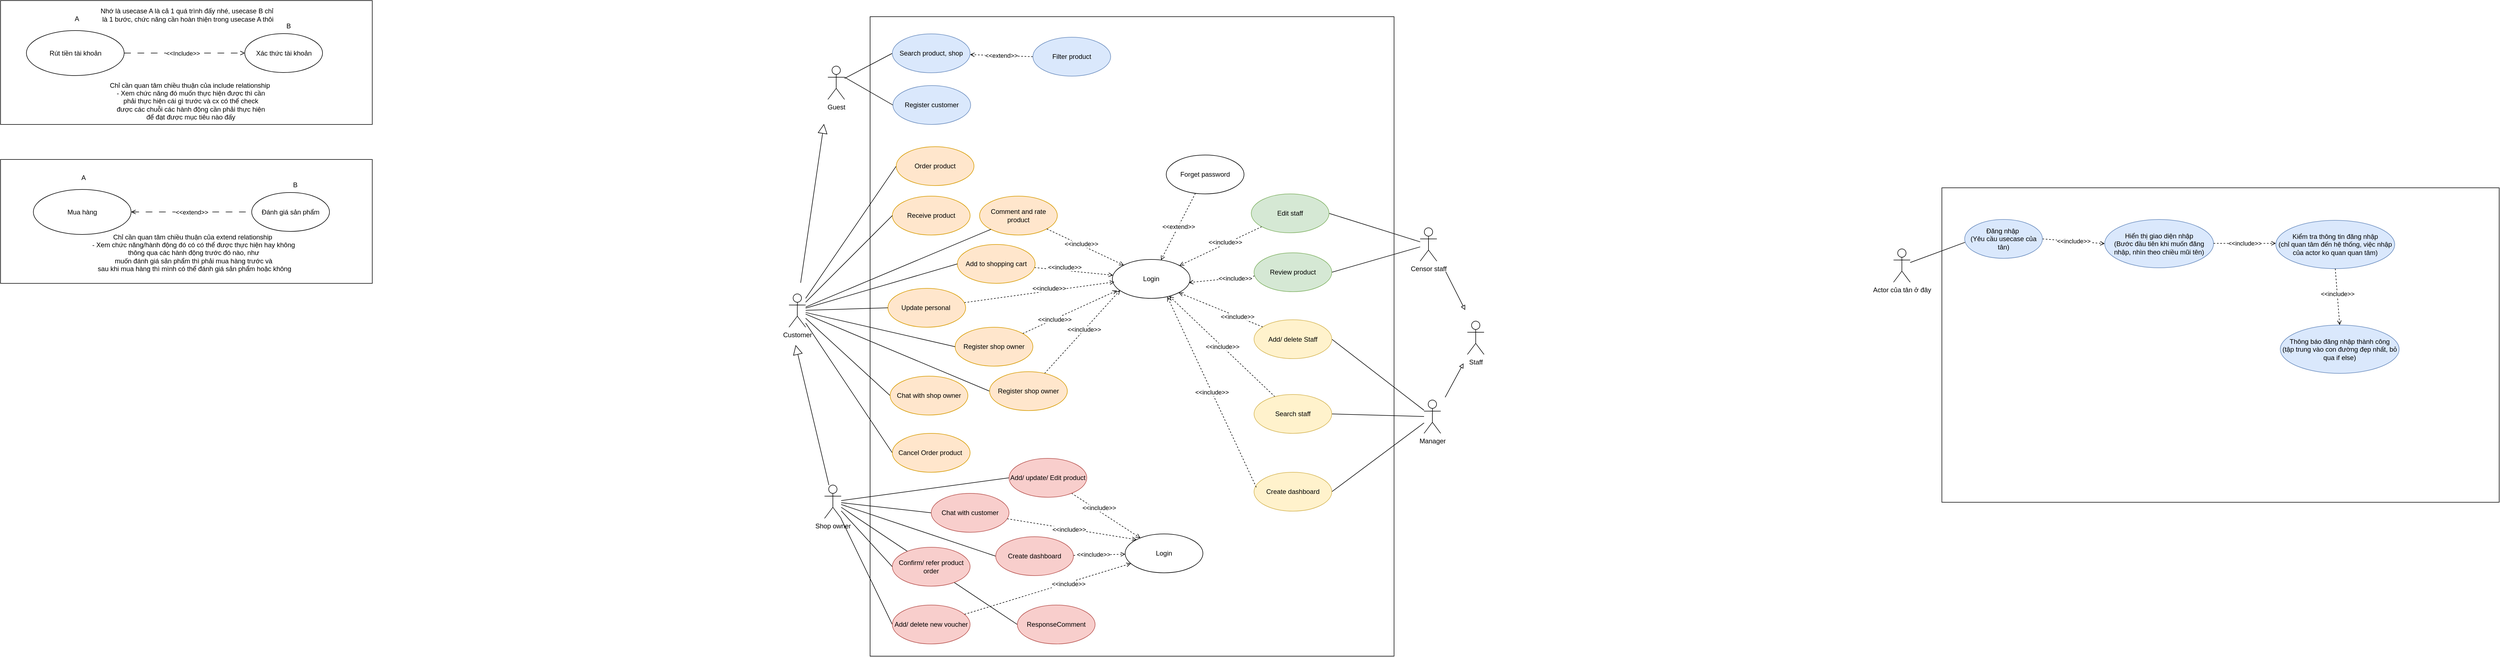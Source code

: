 <mxfile version="24.2.1" type="device" pages="7">
  <diagram name="usecase" id="AkrvAjtsgT3PUjKPflpT">
    <mxGraphModel dx="2015" dy="2075" grid="0" gridSize="10" guides="1" tooltips="1" connect="1" arrows="1" fold="1" page="0" pageScale="1" pageWidth="1169" pageHeight="827" math="0" shadow="0">
      <root>
        <mxCell id="0" />
        <mxCell id="1" parent="0" />
        <mxCell id="_e6HYsmPP3GGCTKTyxTz-1" value="" style="rounded=0;whiteSpace=wrap;html=1;" parent="1" vertex="1">
          <mxGeometry x="1359" y="-902" width="943" height="1151" as="geometry" />
        </mxCell>
        <mxCell id="oIfMef7Q5E_ZqAFJTXko-15" style="rounded=0;orthogonalLoop=1;jettySize=auto;html=1;entryX=0;entryY=0.5;entryDx=0;entryDy=0;endArrow=none;endFill=0;" parent="1" source="_e6HYsmPP3GGCTKTyxTz-2" target="oIfMef7Q5E_ZqAFJTXko-11" edge="1">
          <mxGeometry relative="1" as="geometry" />
        </mxCell>
        <mxCell id="_e6HYsmPP3GGCTKTyxTz-2" value="Guest" style="shape=umlActor;verticalLabelPosition=bottom;verticalAlign=top;html=1;" parent="1" vertex="1">
          <mxGeometry x="1283" y="-813" width="30" height="60" as="geometry" />
        </mxCell>
        <mxCell id="_e6HYsmPP3GGCTKTyxTz-3" value="Staff" style="shape=umlActor;verticalLabelPosition=bottom;verticalAlign=top;html=1;" parent="1" vertex="1">
          <mxGeometry x="2434" y="-354" width="30" height="60" as="geometry" />
        </mxCell>
        <mxCell id="oIfMef7Q5E_ZqAFJTXko-6" style="rounded=0;orthogonalLoop=1;jettySize=auto;html=1;entryX=1;entryY=0.5;entryDx=0;entryDy=0;endArrow=none;endFill=0;" parent="1" source="_e6HYsmPP3GGCTKTyxTz-4" target="oIfMef7Q5E_ZqAFJTXko-64" edge="1">
          <mxGeometry relative="1" as="geometry">
            <mxPoint x="2202.0" y="-96" as="targetPoint" />
          </mxGeometry>
        </mxCell>
        <mxCell id="oIfMef7Q5E_ZqAFJTXko-7" style="rounded=0;orthogonalLoop=1;jettySize=auto;html=1;entryX=1;entryY=0.5;entryDx=0;entryDy=0;endArrow=none;endFill=0;" parent="1" source="_e6HYsmPP3GGCTKTyxTz-4" target="oIfMef7Q5E_ZqAFJTXko-13" edge="1">
          <mxGeometry relative="1" as="geometry">
            <mxPoint x="2202.0" y="-218" as="targetPoint" />
          </mxGeometry>
        </mxCell>
        <mxCell id="oIfMef7Q5E_ZqAFJTXko-8" style="rounded=0;orthogonalLoop=1;jettySize=auto;html=1;entryX=1;entryY=0.5;entryDx=0;entryDy=0;endArrow=none;endFill=0;" parent="1" source="_e6HYsmPP3GGCTKTyxTz-4" target="2kWI7CSQ4Cheo-jSisLy-12" edge="1">
          <mxGeometry relative="1" as="geometry" />
        </mxCell>
        <mxCell id="_e6HYsmPP3GGCTKTyxTz-4" value="Manager" style="shape=umlActor;verticalLabelPosition=bottom;verticalAlign=top;html=1;" parent="1" vertex="1">
          <mxGeometry x="2356" y="-212" width="30" height="60" as="geometry" />
        </mxCell>
        <mxCell id="oIfMef7Q5E_ZqAFJTXko-19" style="rounded=0;orthogonalLoop=1;jettySize=auto;html=1;endArrow=block;endFill=0;endSize=15;" parent="1" source="_e6HYsmPP3GGCTKTyxTz-6" edge="1">
          <mxGeometry relative="1" as="geometry">
            <mxPoint x="1225" y="-311" as="targetPoint" />
          </mxGeometry>
        </mxCell>
        <mxCell id="oIfMef7Q5E_ZqAFJTXko-48" style="rounded=0;orthogonalLoop=1;jettySize=auto;html=1;entryX=0;entryY=0.5;entryDx=0;entryDy=0;endArrow=none;endFill=0;" parent="1" source="_e6HYsmPP3GGCTKTyxTz-6" target="oIfMef7Q5E_ZqAFJTXko-47" edge="1">
          <mxGeometry relative="1" as="geometry" />
        </mxCell>
        <mxCell id="oIfMef7Q5E_ZqAFJTXko-60" style="rounded=0;orthogonalLoop=1;jettySize=auto;html=1;entryX=0;entryY=0.5;entryDx=0;entryDy=0;endArrow=none;endFill=0;" parent="1" source="_e6HYsmPP3GGCTKTyxTz-6" target="oIfMef7Q5E_ZqAFJTXko-52" edge="1">
          <mxGeometry relative="1" as="geometry" />
        </mxCell>
        <mxCell id="oIfMef7Q5E_ZqAFJTXko-61" style="rounded=0;orthogonalLoop=1;jettySize=auto;html=1;entryX=0;entryY=0.5;entryDx=0;entryDy=0;endArrow=none;endFill=0;" parent="1" source="_e6HYsmPP3GGCTKTyxTz-6" target="oIfMef7Q5E_ZqAFJTXko-54" edge="1">
          <mxGeometry relative="1" as="geometry" />
        </mxCell>
        <mxCell id="oIfMef7Q5E_ZqAFJTXko-62" style="rounded=0;orthogonalLoop=1;jettySize=auto;html=1;entryX=0;entryY=0.5;entryDx=0;entryDy=0;endArrow=none;endFill=0;" parent="1" source="_e6HYsmPP3GGCTKTyxTz-6" target="oIfMef7Q5E_ZqAFJTXko-49" edge="1">
          <mxGeometry relative="1" as="geometry" />
        </mxCell>
        <mxCell id="oIfMef7Q5E_ZqAFJTXko-63" style="rounded=0;orthogonalLoop=1;jettySize=auto;html=1;entryX=0;entryY=0.5;entryDx=0;entryDy=0;endArrow=none;endFill=0;" parent="1" source="_e6HYsmPP3GGCTKTyxTz-6" target="oIfMef7Q5E_ZqAFJTXko-57" edge="1">
          <mxGeometry relative="1" as="geometry" />
        </mxCell>
        <mxCell id="mKt0FmyRruuTvNXkSKAW-2" style="rounded=0;orthogonalLoop=1;jettySize=auto;html=1;entryX=0;entryY=0.5;entryDx=0;entryDy=0;endArrow=none;endFill=0;" parent="1" source="_e6HYsmPP3GGCTKTyxTz-6" target="mKt0FmyRruuTvNXkSKAW-1" edge="1">
          <mxGeometry relative="1" as="geometry" />
        </mxCell>
        <mxCell id="_e6HYsmPP3GGCTKTyxTz-6" value="Shop owner" style="shape=umlActor;verticalLabelPosition=bottom;verticalAlign=top;html=1;" parent="1" vertex="1">
          <mxGeometry x="1277" y="-59" width="30" height="60" as="geometry" />
        </mxCell>
        <mxCell id="oIfMef7Q5E_ZqAFJTXko-5" style="rounded=0;orthogonalLoop=1;jettySize=auto;html=1;entryX=1;entryY=0.5;entryDx=0;entryDy=0;endArrow=none;endFill=0;" parent="1" source="_e6HYsmPP3GGCTKTyxTz-8" target="2kWI7CSQ4Cheo-jSisLy-9" edge="1">
          <mxGeometry relative="1" as="geometry" />
        </mxCell>
        <mxCell id="oIfMef7Q5E_ZqAFJTXko-65" style="rounded=0;orthogonalLoop=1;jettySize=auto;html=1;entryX=1;entryY=0.5;entryDx=0;entryDy=0;endArrow=none;endFill=0;" parent="1" source="_e6HYsmPP3GGCTKTyxTz-8" target="oIfMef7Q5E_ZqAFJTXko-14" edge="1">
          <mxGeometry relative="1" as="geometry" />
        </mxCell>
        <mxCell id="_e6HYsmPP3GGCTKTyxTz-8" value="Censor staff" style="shape=umlActor;verticalLabelPosition=bottom;verticalAlign=top;html=1;" parent="1" vertex="1">
          <mxGeometry x="2349" y="-522" width="30" height="60" as="geometry" />
        </mxCell>
        <mxCell id="_e6HYsmPP3GGCTKTyxTz-10" style="rounded=0;orthogonalLoop=1;jettySize=auto;html=1;endArrow=block;endFill=0;" parent="1" edge="1">
          <mxGeometry relative="1" as="geometry">
            <mxPoint x="2395" y="-443" as="sourcePoint" />
            <mxPoint x="2430" y="-374" as="targetPoint" />
          </mxGeometry>
        </mxCell>
        <mxCell id="_e6HYsmPP3GGCTKTyxTz-11" style="rounded=0;orthogonalLoop=1;jettySize=auto;html=1;endArrow=block;endFill=0;" parent="1" edge="1">
          <mxGeometry relative="1" as="geometry">
            <mxPoint x="2394" y="-217" as="sourcePoint" />
            <mxPoint x="2427" y="-278" as="targetPoint" />
          </mxGeometry>
        </mxCell>
        <mxCell id="_e6HYsmPP3GGCTKTyxTz-15" value="Login" style="ellipse;whiteSpace=wrap;html=1;" parent="1" vertex="1">
          <mxGeometry x="1795" y="-465" width="140" height="70" as="geometry" />
        </mxCell>
        <mxCell id="oIfMef7Q5E_ZqAFJTXko-77" style="rounded=0;orthogonalLoop=1;jettySize=auto;html=1;entryX=0.025;entryY=0.578;entryDx=0;entryDy=0;entryPerimeter=0;endArrow=open;endFill=0;dashed=1;" parent="1" source="2kWI7CSQ4Cheo-jSisLy-4" target="_e6HYsmPP3GGCTKTyxTz-15" edge="1">
          <mxGeometry relative="1" as="geometry" />
        </mxCell>
        <mxCell id="oIfMef7Q5E_ZqAFJTXko-96" value="&amp;lt;&amp;lt;include&amp;gt;&amp;gt;" style="edgeLabel;html=1;align=center;verticalAlign=middle;resizable=0;points=[];" parent="oIfMef7Q5E_ZqAFJTXko-77" vertex="1" connectable="0">
          <mxGeometry x="0.129" y="5" relative="1" as="geometry">
            <mxPoint as="offset" />
          </mxGeometry>
        </mxCell>
        <mxCell id="2kWI7CSQ4Cheo-jSisLy-4" value="Update personal&amp;nbsp;" style="ellipse;whiteSpace=wrap;html=1;fillColor=#ffe6cc;strokeColor=#d79b00;" parent="1" vertex="1">
          <mxGeometry x="1391" y="-413" width="140" height="70" as="geometry" />
        </mxCell>
        <mxCell id="oIfMef7Q5E_ZqAFJTXko-76" style="rounded=0;orthogonalLoop=1;jettySize=auto;html=1;endArrow=open;endFill=0;dashed=1;" parent="1" source="2kWI7CSQ4Cheo-jSisLy-5" target="_e6HYsmPP3GGCTKTyxTz-15" edge="1">
          <mxGeometry relative="1" as="geometry" />
        </mxCell>
        <mxCell id="oIfMef7Q5E_ZqAFJTXko-95" value="&amp;lt;&amp;lt;include&amp;gt;&amp;gt;" style="edgeLabel;html=1;align=center;verticalAlign=middle;resizable=0;points=[];" parent="oIfMef7Q5E_ZqAFJTXko-76" vertex="1" connectable="0">
          <mxGeometry x="-0.241" y="6" relative="1" as="geometry">
            <mxPoint as="offset" />
          </mxGeometry>
        </mxCell>
        <mxCell id="2kWI7CSQ4Cheo-jSisLy-5" value="Add to shopping cart" style="ellipse;whiteSpace=wrap;html=1;fillColor=#ffe6cc;strokeColor=#d79b00;" parent="1" vertex="1">
          <mxGeometry x="1516" y="-492" width="140" height="70" as="geometry" />
        </mxCell>
        <mxCell id="oIfMef7Q5E_ZqAFJTXko-80" style="rounded=0;orthogonalLoop=1;jettySize=auto;html=1;entryX=0.983;entryY=0.594;entryDx=0;entryDy=0;entryPerimeter=0;endArrow=open;endFill=0;dashed=1;" parent="1" source="2kWI7CSQ4Cheo-jSisLy-9" target="_e6HYsmPP3GGCTKTyxTz-15" edge="1">
          <mxGeometry relative="1" as="geometry" />
        </mxCell>
        <mxCell id="oIfMef7Q5E_ZqAFJTXko-92" value="&amp;lt;&amp;lt;include&amp;gt;&amp;gt;" style="edgeLabel;html=1;align=center;verticalAlign=middle;resizable=0;points=[];" parent="oIfMef7Q5E_ZqAFJTXko-80" vertex="1" connectable="0">
          <mxGeometry x="-0.394" relative="1" as="geometry">
            <mxPoint as="offset" />
          </mxGeometry>
        </mxCell>
        <mxCell id="2kWI7CSQ4Cheo-jSisLy-9" value="Review product" style="ellipse;whiteSpace=wrap;html=1;fillColor=#d5e8d4;strokeColor=#82b366;" parent="1" vertex="1">
          <mxGeometry x="2050" y="-477" width="140" height="70" as="geometry" />
        </mxCell>
        <mxCell id="2kWI7CSQ4Cheo-jSisLy-11" value="Receive product" style="ellipse;whiteSpace=wrap;html=1;fillColor=#ffe6cc;strokeColor=#d79b00;" parent="1" vertex="1">
          <mxGeometry x="1399" y="-579" width="140" height="70" as="geometry" />
        </mxCell>
        <mxCell id="2kWI7CSQ4Cheo-jSisLy-12" value="Add/ delete Staff" style="ellipse;whiteSpace=wrap;html=1;fillColor=#fff2cc;strokeColor=#d6b656;" parent="1" vertex="1">
          <mxGeometry x="2050" y="-356.5" width="140" height="70" as="geometry" />
        </mxCell>
        <mxCell id="9FqFCliVi-S31fgQ8CtL-1" value="" style="rounded=0;whiteSpace=wrap;html=1;" parent="1" vertex="1">
          <mxGeometry x="3288" y="-594" width="1003" height="566" as="geometry" />
        </mxCell>
        <mxCell id="9FqFCliVi-S31fgQ8CtL-5" style="rounded=0;orthogonalLoop=1;jettySize=auto;html=1;endArrow=none;endFill=0;entryX=0.014;entryY=0.581;entryDx=0;entryDy=0;entryPerimeter=0;" parent="1" source="9FqFCliVi-S31fgQ8CtL-2" target="9FqFCliVi-S31fgQ8CtL-4" edge="1">
          <mxGeometry relative="1" as="geometry">
            <mxPoint x="3249" y="-459" as="targetPoint" />
          </mxGeometry>
        </mxCell>
        <mxCell id="9FqFCliVi-S31fgQ8CtL-2" value="Actor của tân ở đây" style="shape=umlActor;verticalLabelPosition=bottom;verticalAlign=top;html=1;outlineConnect=0;" parent="1" vertex="1">
          <mxGeometry x="3201" y="-484" width="30" height="60" as="geometry" />
        </mxCell>
        <mxCell id="9FqFCliVi-S31fgQ8CtL-19" style="rounded=0;orthogonalLoop=1;jettySize=auto;html=1;dashed=1;endArrow=open;endFill=0;exitX=1;exitY=0.5;exitDx=0;exitDy=0;entryX=0;entryY=0.5;entryDx=0;entryDy=0;" parent="1" source="9FqFCliVi-S31fgQ8CtL-4" target="bw0584R7xKtl0IdE33d0-30" edge="1">
          <mxGeometry relative="1" as="geometry">
            <mxPoint x="3558" y="-456" as="targetPoint" />
          </mxGeometry>
        </mxCell>
        <mxCell id="9FqFCliVi-S31fgQ8CtL-20" value="&amp;lt;&amp;lt;include&amp;gt;&amp;gt;" style="edgeLabel;html=1;align=center;verticalAlign=middle;resizable=0;points=[];" parent="9FqFCliVi-S31fgQ8CtL-19" vertex="1" connectable="0">
          <mxGeometry x="-0.054" y="-3" relative="1" as="geometry">
            <mxPoint x="3" y="-3" as="offset" />
          </mxGeometry>
        </mxCell>
        <mxCell id="9FqFCliVi-S31fgQ8CtL-4" value="Đăng nhập&amp;nbsp;&lt;div&gt;(Yêu cầu usecase của tân)&lt;/div&gt;" style="ellipse;whiteSpace=wrap;html=1;fillColor=#dae8fc;strokeColor=#6c8ebf;" parent="1" vertex="1">
          <mxGeometry x="3329" y="-537" width="140" height="70" as="geometry" />
        </mxCell>
        <mxCell id="9FqFCliVi-S31fgQ8CtL-58" value="" style="edgeStyle=orthogonalEdgeStyle;rounded=0;orthogonalLoop=1;jettySize=auto;html=1;" parent="1" edge="1">
          <mxGeometry relative="1" as="geometry">
            <mxPoint x="1883.0" y="897" as="targetPoint" />
          </mxGeometry>
        </mxCell>
        <mxCell id="bw0584R7xKtl0IdE33d0-30" value="Hiển thị giao diện nhập&lt;div&gt;(Bước đầu tiên khi muốn đăng nhập, nhìn theo chiều mũi tên)&lt;/div&gt;" style="ellipse;whiteSpace=wrap;html=1;fillColor=#dae8fc;strokeColor=#6c8ebf;" parent="1" vertex="1">
          <mxGeometry x="3581" y="-537" width="196" height="87" as="geometry" />
        </mxCell>
        <mxCell id="oIfMef7Q5E_ZqAFJTXko-9" value="Comment and rate product" style="ellipse;whiteSpace=wrap;html=1;fillColor=#ffe6cc;strokeColor=#d79b00;" parent="1" vertex="1">
          <mxGeometry x="1556" y="-579" width="140" height="70" as="geometry" />
        </mxCell>
        <mxCell id="oIfMef7Q5E_ZqAFJTXko-10" value="Register customer" style="ellipse;whiteSpace=wrap;html=1;fillColor=#dae8fc;strokeColor=#6c8ebf;" parent="1" vertex="1">
          <mxGeometry x="1400" y="-778" width="140" height="70" as="geometry" />
        </mxCell>
        <mxCell id="oIfMef7Q5E_ZqAFJTXko-29" value="&amp;lt;&amp;lt;extend&amp;gt;&amp;gt;" style="rounded=0;orthogonalLoop=1;jettySize=auto;html=1;dashed=1;endArrow=none;endFill=0;startArrow=open;startFill=0;" parent="1" source="oIfMef7Q5E_ZqAFJTXko-11" edge="1">
          <mxGeometry x="-0.004" relative="1" as="geometry">
            <mxPoint x="1652" y="-830" as="targetPoint" />
            <mxPoint as="offset" />
          </mxGeometry>
        </mxCell>
        <mxCell id="oIfMef7Q5E_ZqAFJTXko-11" value="Search product, shop" style="ellipse;whiteSpace=wrap;html=1;fillColor=#dae8fc;strokeColor=#6c8ebf;" parent="1" vertex="1">
          <mxGeometry x="1399" y="-871" width="140" height="70" as="geometry" />
        </mxCell>
        <mxCell id="oIfMef7Q5E_ZqAFJTXko-83" value="&amp;lt;&amp;lt;include&amp;gt;&amp;gt;" style="rounded=0;orthogonalLoop=1;jettySize=auto;html=1;endArrow=open;endFill=0;dashed=1;" parent="1" source="oIfMef7Q5E_ZqAFJTXko-13" target="_e6HYsmPP3GGCTKTyxTz-15" edge="1">
          <mxGeometry relative="1" as="geometry" />
        </mxCell>
        <mxCell id="oIfMef7Q5E_ZqAFJTXko-13" value="Search staff" style="ellipse;whiteSpace=wrap;html=1;fillColor=#fff2cc;strokeColor=#d6b656;" parent="1" vertex="1">
          <mxGeometry x="2050" y="-222" width="140" height="70" as="geometry" />
        </mxCell>
        <mxCell id="oIfMef7Q5E_ZqAFJTXko-79" style="rounded=0;orthogonalLoop=1;jettySize=auto;html=1;endArrow=open;endFill=0;dashed=1;" parent="1" source="oIfMef7Q5E_ZqAFJTXko-14" target="_e6HYsmPP3GGCTKTyxTz-15" edge="1">
          <mxGeometry relative="1" as="geometry" />
        </mxCell>
        <mxCell id="oIfMef7Q5E_ZqAFJTXko-93" value="&amp;lt;&amp;lt;include&amp;gt;&amp;gt;" style="edgeLabel;html=1;align=center;verticalAlign=middle;resizable=0;points=[];" parent="oIfMef7Q5E_ZqAFJTXko-79" vertex="1" connectable="0">
          <mxGeometry x="-0.141" y="-3" relative="1" as="geometry">
            <mxPoint x="-1" as="offset" />
          </mxGeometry>
        </mxCell>
        <mxCell id="oIfMef7Q5E_ZqAFJTXko-14" value="Edit staff" style="ellipse;whiteSpace=wrap;html=1;fillColor=#d5e8d4;strokeColor=#82b366;" parent="1" vertex="1">
          <mxGeometry x="2045" y="-583" width="140" height="70" as="geometry" />
        </mxCell>
        <mxCell id="oIfMef7Q5E_ZqAFJTXko-17" style="rounded=0;orthogonalLoop=1;jettySize=auto;html=1;endArrow=block;endFill=0;endSize=15;" parent="1" edge="1">
          <mxGeometry relative="1" as="geometry">
            <mxPoint x="1276" y="-709" as="targetPoint" />
            <mxPoint x="1234" y="-423" as="sourcePoint" />
          </mxGeometry>
        </mxCell>
        <mxCell id="oIfMef7Q5E_ZqAFJTXko-36" style="rounded=0;orthogonalLoop=1;jettySize=auto;html=1;entryX=0;entryY=0.5;entryDx=0;entryDy=0;endArrow=none;endFill=0;" parent="1" source="_e6HYsmPP3GGCTKTyxTz-5" target="oIfMef7Q5E_ZqAFJTXko-33" edge="1">
          <mxGeometry relative="1" as="geometry" />
        </mxCell>
        <mxCell id="oIfMef7Q5E_ZqAFJTXko-37" style="rounded=0;orthogonalLoop=1;jettySize=auto;html=1;entryX=0;entryY=0.5;entryDx=0;entryDy=0;endArrow=none;endFill=0;" parent="1" source="_e6HYsmPP3GGCTKTyxTz-5" target="2kWI7CSQ4Cheo-jSisLy-11" edge="1">
          <mxGeometry relative="1" as="geometry" />
        </mxCell>
        <mxCell id="oIfMef7Q5E_ZqAFJTXko-38" style="rounded=0;orthogonalLoop=1;jettySize=auto;html=1;entryX=0;entryY=1;entryDx=0;entryDy=0;endArrow=none;endFill=0;" parent="1" source="_e6HYsmPP3GGCTKTyxTz-5" target="oIfMef7Q5E_ZqAFJTXko-9" edge="1">
          <mxGeometry relative="1" as="geometry" />
        </mxCell>
        <mxCell id="oIfMef7Q5E_ZqAFJTXko-39" style="rounded=0;orthogonalLoop=1;jettySize=auto;html=1;entryX=0;entryY=0.5;entryDx=0;entryDy=0;endArrow=none;endFill=0;" parent="1" source="_e6HYsmPP3GGCTKTyxTz-5" target="2kWI7CSQ4Cheo-jSisLy-5" edge="1">
          <mxGeometry relative="1" as="geometry" />
        </mxCell>
        <mxCell id="oIfMef7Q5E_ZqAFJTXko-40" style="rounded=0;orthogonalLoop=1;jettySize=auto;html=1;entryX=0;entryY=0.5;entryDx=0;entryDy=0;endArrow=none;endFill=0;" parent="1" source="_e6HYsmPP3GGCTKTyxTz-5" target="2kWI7CSQ4Cheo-jSisLy-4" edge="1">
          <mxGeometry relative="1" as="geometry" />
        </mxCell>
        <mxCell id="oIfMef7Q5E_ZqAFJTXko-42" style="rounded=0;orthogonalLoop=1;jettySize=auto;html=1;entryX=0;entryY=0.5;entryDx=0;entryDy=0;endArrow=none;endFill=0;" parent="1" source="_e6HYsmPP3GGCTKTyxTz-5" target="oIfMef7Q5E_ZqAFJTXko-34" edge="1">
          <mxGeometry relative="1" as="geometry" />
        </mxCell>
        <mxCell id="oIfMef7Q5E_ZqAFJTXko-44" style="rounded=0;orthogonalLoop=1;jettySize=auto;html=1;entryX=0;entryY=0.5;entryDx=0;entryDy=0;endArrow=none;endFill=0;" parent="1" source="_e6HYsmPP3GGCTKTyxTz-5" target="oIfMef7Q5E_ZqAFJTXko-35" edge="1">
          <mxGeometry relative="1" as="geometry" />
        </mxCell>
        <mxCell id="oIfMef7Q5E_ZqAFJTXko-46" style="rounded=0;orthogonalLoop=1;jettySize=auto;html=1;entryX=0;entryY=0.5;entryDx=0;entryDy=0;endArrow=none;endFill=0;" parent="1" source="_e6HYsmPP3GGCTKTyxTz-5" target="oIfMef7Q5E_ZqAFJTXko-45" edge="1">
          <mxGeometry relative="1" as="geometry" />
        </mxCell>
        <mxCell id="_e6HYsmPP3GGCTKTyxTz-5" value="Customer" style="shape=umlActor;verticalLabelPosition=bottom;verticalAlign=top;html=1;" parent="1" vertex="1">
          <mxGeometry x="1213" y="-403" width="30" height="60" as="geometry" />
        </mxCell>
        <mxCell id="oIfMef7Q5E_ZqAFJTXko-22" value="Filter product" style="ellipse;whiteSpace=wrap;html=1;fillColor=#dae8fc;strokeColor=#6c8ebf;" parent="1" vertex="1">
          <mxGeometry x="1652" y="-865" width="140" height="70" as="geometry" />
        </mxCell>
        <mxCell id="oIfMef7Q5E_ZqAFJTXko-78" style="rounded=0;orthogonalLoop=1;jettySize=auto;html=1;entryX=0.06;entryY=0.799;entryDx=0;entryDy=0;entryPerimeter=0;endArrow=open;endFill=0;dashed=1;" parent="1" source="oIfMef7Q5E_ZqAFJTXko-26" target="_e6HYsmPP3GGCTKTyxTz-15" edge="1">
          <mxGeometry relative="1" as="geometry" />
        </mxCell>
        <mxCell id="oIfMef7Q5E_ZqAFJTXko-97" value="&amp;lt;&amp;lt;include&amp;gt;&amp;gt;" style="edgeLabel;html=1;align=center;verticalAlign=middle;resizable=0;points=[];" parent="oIfMef7Q5E_ZqAFJTXko-78" vertex="1" connectable="0">
          <mxGeometry x="-0.337" relative="1" as="geometry">
            <mxPoint x="1" as="offset" />
          </mxGeometry>
        </mxCell>
        <mxCell id="oIfMef7Q5E_ZqAFJTXko-26" value="Register shop owner" style="ellipse;whiteSpace=wrap;html=1;fillColor=#ffe6cc;strokeColor=#d79b00;" parent="1" vertex="1">
          <mxGeometry x="1512" y="-343" width="140" height="70" as="geometry" />
        </mxCell>
        <mxCell id="oIfMef7Q5E_ZqAFJTXko-27" style="rounded=0;orthogonalLoop=1;jettySize=auto;html=1;entryX=0;entryY=0.5;entryDx=0;entryDy=0;endArrow=none;endFill=0;exitX=1;exitY=0.333;exitDx=0;exitDy=0;exitPerimeter=0;" parent="1" source="_e6HYsmPP3GGCTKTyxTz-2" target="oIfMef7Q5E_ZqAFJTXko-10" edge="1">
          <mxGeometry relative="1" as="geometry">
            <mxPoint x="1315" y="-796" as="sourcePoint" />
            <mxPoint x="1402" y="-741.0" as="targetPoint" />
          </mxGeometry>
        </mxCell>
        <mxCell id="oIfMef7Q5E_ZqAFJTXko-33" value="Order product" style="ellipse;whiteSpace=wrap;html=1;fillColor=#ffe6cc;strokeColor=#d79b00;" parent="1" vertex="1">
          <mxGeometry x="1406" y="-668" width="140" height="70" as="geometry" />
        </mxCell>
        <mxCell id="oIfMef7Q5E_ZqAFJTXko-85" style="rounded=0;orthogonalLoop=1;jettySize=auto;html=1;entryX=0.1;entryY=0.791;entryDx=0;entryDy=0;entryPerimeter=0;endArrow=open;endFill=0;dashed=1;" parent="1" source="oIfMef7Q5E_ZqAFJTXko-34" target="_e6HYsmPP3GGCTKTyxTz-15" edge="1">
          <mxGeometry relative="1" as="geometry" />
        </mxCell>
        <mxCell id="oIfMef7Q5E_ZqAFJTXko-98" value="&amp;lt;&amp;lt;include&amp;gt;&amp;gt;" style="edgeLabel;html=1;align=center;verticalAlign=middle;resizable=0;points=[];" parent="oIfMef7Q5E_ZqAFJTXko-85" vertex="1" connectable="0">
          <mxGeometry x="0.055" y="1" relative="1" as="geometry">
            <mxPoint as="offset" />
          </mxGeometry>
        </mxCell>
        <mxCell id="oIfMef7Q5E_ZqAFJTXko-34" value="Register shop owner" style="ellipse;whiteSpace=wrap;html=1;fillColor=#ffe6cc;strokeColor=#d79b00;" parent="1" vertex="1">
          <mxGeometry x="1574" y="-263" width="140" height="70" as="geometry" />
        </mxCell>
        <mxCell id="oIfMef7Q5E_ZqAFJTXko-35" value="Chat with shop owner" style="ellipse;whiteSpace=wrap;html=1;fillColor=#ffe6cc;strokeColor=#d79b00;" parent="1" vertex="1">
          <mxGeometry x="1395" y="-255" width="140" height="70" as="geometry" />
        </mxCell>
        <mxCell id="oIfMef7Q5E_ZqAFJTXko-41" style="rounded=0;orthogonalLoop=1;jettySize=auto;html=1;entryX=0;entryY=0.5;entryDx=0;entryDy=0;endArrow=none;endFill=0;" parent="1" source="_e6HYsmPP3GGCTKTyxTz-5" target="oIfMef7Q5E_ZqAFJTXko-26" edge="1">
          <mxGeometry relative="1" as="geometry">
            <mxPoint x="1421" y="75" as="targetPoint" />
          </mxGeometry>
        </mxCell>
        <mxCell id="oIfMef7Q5E_ZqAFJTXko-45" value="Cancel Order product&amp;nbsp;" style="ellipse;whiteSpace=wrap;html=1;fillColor=#ffe6cc;strokeColor=#d79b00;" parent="1" vertex="1">
          <mxGeometry x="1399" y="-152" width="140" height="70" as="geometry" />
        </mxCell>
        <mxCell id="oIfMef7Q5E_ZqAFJTXko-87" style="rounded=0;orthogonalLoop=1;jettySize=auto;html=1;endArrow=open;endFill=0;dashed=1;" parent="1" source="oIfMef7Q5E_ZqAFJTXko-47" target="oIfMef7Q5E_ZqAFJTXko-69" edge="1">
          <mxGeometry relative="1" as="geometry" />
        </mxCell>
        <mxCell id="oIfMef7Q5E_ZqAFJTXko-99" value="&amp;lt;&amp;lt;include&amp;gt;&amp;gt;" style="edgeLabel;html=1;align=center;verticalAlign=middle;resizable=0;points=[];" parent="oIfMef7Q5E_ZqAFJTXko-87" vertex="1" connectable="0">
          <mxGeometry x="-0.254" y="5" relative="1" as="geometry">
            <mxPoint as="offset" />
          </mxGeometry>
        </mxCell>
        <mxCell id="oIfMef7Q5E_ZqAFJTXko-47" value="Add/ update/ Edit product" style="ellipse;whiteSpace=wrap;html=1;fillColor=#f8cecc;strokeColor=#b85450;" parent="1" vertex="1">
          <mxGeometry x="1609" y="-107" width="140" height="70" as="geometry" />
        </mxCell>
        <mxCell id="oIfMef7Q5E_ZqAFJTXko-49" value="Confirm/ refer product order" style="ellipse;whiteSpace=wrap;html=1;fillColor=#f8cecc;strokeColor=#b85450;" parent="1" vertex="1">
          <mxGeometry x="1399" y="53" width="140" height="70" as="geometry" />
        </mxCell>
        <mxCell id="oIfMef7Q5E_ZqAFJTXko-90" style="rounded=0;orthogonalLoop=1;jettySize=auto;html=1;endArrow=open;endFill=0;dashed=1;" parent="1" source="oIfMef7Q5E_ZqAFJTXko-52" target="oIfMef7Q5E_ZqAFJTXko-69" edge="1">
          <mxGeometry relative="1" as="geometry" />
        </mxCell>
        <mxCell id="oIfMef7Q5E_ZqAFJTXko-102" value="&amp;lt;&amp;lt;include&amp;gt;&amp;gt;" style="edgeLabel;html=1;align=center;verticalAlign=middle;resizable=0;points=[];" parent="oIfMef7Q5E_ZqAFJTXko-90" vertex="1" connectable="0">
          <mxGeometry x="0.243" y="-2" relative="1" as="geometry">
            <mxPoint as="offset" />
          </mxGeometry>
        </mxCell>
        <mxCell id="oIfMef7Q5E_ZqAFJTXko-52" value="Add/ delete new voucher" style="ellipse;whiteSpace=wrap;html=1;fillColor=#f8cecc;strokeColor=#b85450;" parent="1" vertex="1">
          <mxGeometry x="1399" y="157" width="140" height="70" as="geometry" />
        </mxCell>
        <mxCell id="oIfMef7Q5E_ZqAFJTXko-88" style="rounded=0;orthogonalLoop=1;jettySize=auto;html=1;entryX=0;entryY=0;entryDx=0;entryDy=0;endArrow=open;endFill=0;dashed=1;" parent="1" source="oIfMef7Q5E_ZqAFJTXko-54" target="oIfMef7Q5E_ZqAFJTXko-69" edge="1">
          <mxGeometry relative="1" as="geometry" />
        </mxCell>
        <mxCell id="oIfMef7Q5E_ZqAFJTXko-100" value="&amp;lt;&amp;lt;include&amp;gt;&amp;gt;" style="edgeLabel;html=1;align=center;verticalAlign=middle;resizable=0;points=[];" parent="oIfMef7Q5E_ZqAFJTXko-88" vertex="1" connectable="0">
          <mxGeometry x="-0.045" y="-1" relative="1" as="geometry">
            <mxPoint as="offset" />
          </mxGeometry>
        </mxCell>
        <mxCell id="oIfMef7Q5E_ZqAFJTXko-54" value="Chat with customer" style="ellipse;whiteSpace=wrap;html=1;fillColor=#f8cecc;strokeColor=#b85450;" parent="1" vertex="1">
          <mxGeometry x="1469" y="-44" width="140" height="70" as="geometry" />
        </mxCell>
        <mxCell id="oIfMef7Q5E_ZqAFJTXko-89" style="rounded=0;orthogonalLoop=1;jettySize=auto;html=1;endArrow=open;endFill=0;dashed=1;" parent="1" source="oIfMef7Q5E_ZqAFJTXko-57" target="oIfMef7Q5E_ZqAFJTXko-69" edge="1">
          <mxGeometry relative="1" as="geometry" />
        </mxCell>
        <mxCell id="oIfMef7Q5E_ZqAFJTXko-101" value="&amp;lt;&amp;lt;include&amp;gt;&amp;gt;" style="edgeLabel;html=1;align=center;verticalAlign=middle;resizable=0;points=[];" parent="oIfMef7Q5E_ZqAFJTXko-89" vertex="1" connectable="0">
          <mxGeometry x="-0.263" y="1" relative="1" as="geometry">
            <mxPoint x="1" as="offset" />
          </mxGeometry>
        </mxCell>
        <mxCell id="oIfMef7Q5E_ZqAFJTXko-57" value="Create dashboard" style="ellipse;whiteSpace=wrap;html=1;fillColor=#f8cecc;strokeColor=#b85450;" parent="1" vertex="1">
          <mxGeometry x="1585" y="34" width="140" height="70" as="geometry" />
        </mxCell>
        <mxCell id="oIfMef7Q5E_ZqAFJTXko-64" value="Create dashboard" style="ellipse;whiteSpace=wrap;html=1;fillColor=#fff2cc;strokeColor=#d6b656;" parent="1" vertex="1">
          <mxGeometry x="2050" y="-82" width="140" height="70" as="geometry" />
        </mxCell>
        <mxCell id="oIfMef7Q5E_ZqAFJTXko-70" value="&amp;lt;&amp;lt;extend&amp;gt;&amp;gt;" style="rounded=0;orthogonalLoop=1;jettySize=auto;html=1;dashed=1;endArrow=open;endFill=0;" parent="1" source="oIfMef7Q5E_ZqAFJTXko-67" target="_e6HYsmPP3GGCTKTyxTz-15" edge="1">
          <mxGeometry relative="1" as="geometry" />
        </mxCell>
        <mxCell id="oIfMef7Q5E_ZqAFJTXko-67" value="Forget password" style="ellipse;whiteSpace=wrap;html=1;" parent="1" vertex="1">
          <mxGeometry x="1892" y="-653" width="140" height="70" as="geometry" />
        </mxCell>
        <mxCell id="oIfMef7Q5E_ZqAFJTXko-69" value="Login" style="ellipse;whiteSpace=wrap;html=1;" parent="1" vertex="1">
          <mxGeometry x="1818" y="29" width="140" height="70" as="geometry" />
        </mxCell>
        <mxCell id="oIfMef7Q5E_ZqAFJTXko-75" style="rounded=0;orthogonalLoop=1;jettySize=auto;html=1;entryX=0;entryY=0;entryDx=0;entryDy=0;endArrow=open;endFill=0;dashed=1;" parent="1" source="oIfMef7Q5E_ZqAFJTXko-9" target="_e6HYsmPP3GGCTKTyxTz-15" edge="1">
          <mxGeometry relative="1" as="geometry" />
        </mxCell>
        <mxCell id="oIfMef7Q5E_ZqAFJTXko-94" value="&amp;lt;&amp;lt;include&amp;gt;&amp;gt;" style="edgeLabel;html=1;align=center;verticalAlign=middle;resizable=0;points=[];" parent="oIfMef7Q5E_ZqAFJTXko-75" vertex="1" connectable="0">
          <mxGeometry x="-0.118" y="2" relative="1" as="geometry">
            <mxPoint as="offset" />
          </mxGeometry>
        </mxCell>
        <mxCell id="oIfMef7Q5E_ZqAFJTXko-81" style="rounded=0;orthogonalLoop=1;jettySize=auto;html=1;entryX=1;entryY=1;entryDx=0;entryDy=0;endArrow=open;endFill=0;dashed=1;" parent="1" source="2kWI7CSQ4Cheo-jSisLy-12" target="_e6HYsmPP3GGCTKTyxTz-15" edge="1">
          <mxGeometry relative="1" as="geometry" />
        </mxCell>
        <mxCell id="oIfMef7Q5E_ZqAFJTXko-91" value="&amp;lt;&amp;lt;include&amp;gt;&amp;gt;" style="edgeLabel;html=1;align=center;verticalAlign=middle;resizable=0;points=[];" parent="oIfMef7Q5E_ZqAFJTXko-81" vertex="1" connectable="0">
          <mxGeometry x="-0.379" y="-1" relative="1" as="geometry">
            <mxPoint y="1" as="offset" />
          </mxGeometry>
        </mxCell>
        <mxCell id="oIfMef7Q5E_ZqAFJTXko-103" value="&amp;lt;&amp;lt;include&amp;gt;&amp;gt;" style="rounded=0;orthogonalLoop=1;jettySize=auto;html=1;endArrow=open;endFill=0;dashed=1;exitX=0.029;exitY=0.386;exitDx=0;exitDy=0;exitPerimeter=0;entryX=0.707;entryY=0.959;entryDx=0;entryDy=0;entryPerimeter=0;" parent="1" source="oIfMef7Q5E_ZqAFJTXko-64" target="_e6HYsmPP3GGCTKTyxTz-15" edge="1">
          <mxGeometry relative="1" as="geometry">
            <mxPoint x="2098" y="-208" as="sourcePoint" />
            <mxPoint x="1908" y="-389" as="targetPoint" />
          </mxGeometry>
        </mxCell>
        <mxCell id="mKt0FmyRruuTvNXkSKAW-1" value="ResponseComment" style="ellipse;whiteSpace=wrap;html=1;fillColor=#f8cecc;strokeColor=#b85450;" parent="1" vertex="1">
          <mxGeometry x="1624" y="157" width="140" height="70" as="geometry" />
        </mxCell>
        <mxCell id="a4f2ae6MobcEvW5upGfM-3" value="Kiểm tra thông tin đăng nhập&lt;div&gt;(chỉ quan tâm đến hệ thống, việc nhập của actor ko quan quan tâm)&lt;/div&gt;" style="ellipse;whiteSpace=wrap;html=1;fillColor=#dae8fc;strokeColor=#6c8ebf;" parent="1" vertex="1">
          <mxGeometry x="3889" y="-535.5" width="214" height="87" as="geometry" />
        </mxCell>
        <mxCell id="a4f2ae6MobcEvW5upGfM-4" style="rounded=0;orthogonalLoop=1;jettySize=auto;html=1;dashed=1;endArrow=open;endFill=0;exitX=1;exitY=0.5;exitDx=0;exitDy=0;entryX=0;entryY=0.5;entryDx=0;entryDy=0;" parent="1" edge="1">
          <mxGeometry relative="1" as="geometry">
            <mxPoint x="3889" y="-494.03" as="targetPoint" />
            <mxPoint x="3777" y="-494.03" as="sourcePoint" />
          </mxGeometry>
        </mxCell>
        <mxCell id="a4f2ae6MobcEvW5upGfM-5" value="&amp;lt;&amp;lt;include&amp;gt;&amp;gt;" style="edgeLabel;html=1;align=center;verticalAlign=middle;resizable=0;points=[];" parent="a4f2ae6MobcEvW5upGfM-4" vertex="1" connectable="0">
          <mxGeometry x="-0.054" y="-3" relative="1" as="geometry">
            <mxPoint x="3" y="-3" as="offset" />
          </mxGeometry>
        </mxCell>
        <mxCell id="a4f2ae6MobcEvW5upGfM-6" value="Thông báo đăng nhập thành công&lt;div&gt;(tập trung vào con đường đẹp nhất, bỏ qua if else)&lt;/div&gt;" style="ellipse;whiteSpace=wrap;html=1;fillColor=#dae8fc;strokeColor=#6c8ebf;" parent="1" vertex="1">
          <mxGeometry x="3897" y="-347" width="214" height="87" as="geometry" />
        </mxCell>
        <mxCell id="a4f2ae6MobcEvW5upGfM-8" style="rounded=0;orthogonalLoop=1;jettySize=auto;html=1;dashed=1;endArrow=open;endFill=0;exitX=0.5;exitY=1;exitDx=0;exitDy=0;entryX=0.5;entryY=0;entryDx=0;entryDy=0;" parent="1" source="a4f2ae6MobcEvW5upGfM-3" target="a4f2ae6MobcEvW5upGfM-6" edge="1">
          <mxGeometry relative="1" as="geometry">
            <mxPoint x="4091" y="-414.05" as="targetPoint" />
            <mxPoint x="3979" y="-414.05" as="sourcePoint" />
          </mxGeometry>
        </mxCell>
        <mxCell id="a4f2ae6MobcEvW5upGfM-9" value="&amp;lt;&amp;lt;include&amp;gt;&amp;gt;" style="edgeLabel;html=1;align=center;verticalAlign=middle;resizable=0;points=[];" parent="a4f2ae6MobcEvW5upGfM-8" vertex="1" connectable="0">
          <mxGeometry x="-0.054" y="-3" relative="1" as="geometry">
            <mxPoint x="3" y="-3" as="offset" />
          </mxGeometry>
        </mxCell>
        <mxCell id="k5kyK2K24xaCObXpgP9N-1" value="" style="html=1;whiteSpace=wrap;" parent="1" vertex="1">
          <mxGeometry x="-206" y="-931" width="669" height="223" as="geometry" />
        </mxCell>
        <mxCell id="k5kyK2K24xaCObXpgP9N-2" value="Rút tiền tài khoản" style="ellipse;whiteSpace=wrap;html=1;" parent="1" vertex="1">
          <mxGeometry x="-159.5" y="-877" width="176" height="81" as="geometry" />
        </mxCell>
        <mxCell id="k5kyK2K24xaCObXpgP9N-3" value="Xác thức tài khoản" style="ellipse;whiteSpace=wrap;html=1;" parent="1" vertex="1">
          <mxGeometry x="233.5" y="-871.5" width="140" height="70" as="geometry" />
        </mxCell>
        <mxCell id="k5kyK2K24xaCObXpgP9N-4" style="rounded=0;orthogonalLoop=1;jettySize=auto;html=1;dashed=1;dashPattern=12 12;endArrow=open;endFill=0;entryX=0;entryY=0.5;entryDx=0;entryDy=0;" parent="1" source="k5kyK2K24xaCObXpgP9N-2" target="k5kyK2K24xaCObXpgP9N-3" edge="1">
          <mxGeometry relative="1" as="geometry">
            <mxPoint x="305.5" y="-831" as="targetPoint" />
          </mxGeometry>
        </mxCell>
        <mxCell id="k5kyK2K24xaCObXpgP9N-5" value="&amp;lt;&amp;lt;Include&amp;gt;&amp;gt;" style="edgeLabel;html=1;align=center;verticalAlign=middle;resizable=0;points=[];" parent="k5kyK2K24xaCObXpgP9N-4" vertex="1" connectable="0">
          <mxGeometry x="-0.027" relative="1" as="geometry">
            <mxPoint as="offset" />
          </mxGeometry>
        </mxCell>
        <mxCell id="k5kyK2K24xaCObXpgP9N-6" value="A" style="text;html=1;align=center;verticalAlign=middle;resizable=0;points=[];autosize=1;strokeColor=none;fillColor=none;" parent="1" vertex="1">
          <mxGeometry x="-82.5" y="-911" width="26" height="26" as="geometry" />
        </mxCell>
        <mxCell id="k5kyK2K24xaCObXpgP9N-7" value="B" style="text;html=1;align=center;verticalAlign=middle;resizable=0;points=[];autosize=1;strokeColor=none;fillColor=none;" parent="1" vertex="1">
          <mxGeometry x="298.5" y="-898" width="26" height="26" as="geometry" />
        </mxCell>
        <mxCell id="k5kyK2K24xaCObXpgP9N-8" value="Chỉ cần quan tâm chiều thuận của include relationship&amp;nbsp;&lt;br&gt;- Xem chức năng đó muốn thực hiện được thì cần&lt;br&gt;phải thực hiện cái gì trước và cx có thể check &lt;br&gt;được các chuỗi các hành động cần phải thực hiện &lt;br&gt;để đạt được mục tiêu nào đấy" style="text;html=1;align=center;verticalAlign=middle;resizable=0;points=[];autosize=1;strokeColor=none;fillColor=none;" parent="1" vertex="1">
          <mxGeometry x="-19.5" y="-792" width="310" height="84" as="geometry" />
        </mxCell>
        <mxCell id="k5kyK2K24xaCObXpgP9N-9" value="" style="html=1;whiteSpace=wrap;" parent="1" vertex="1">
          <mxGeometry x="-206" y="-645" width="669" height="223" as="geometry" />
        </mxCell>
        <mxCell id="k5kyK2K24xaCObXpgP9N-10" value="Mua hàng" style="ellipse;whiteSpace=wrap;html=1;" parent="1" vertex="1">
          <mxGeometry x="-147" y="-591" width="176" height="81" as="geometry" />
        </mxCell>
        <mxCell id="k5kyK2K24xaCObXpgP9N-11" value="Đánh giá sản phẩm" style="ellipse;whiteSpace=wrap;html=1;" parent="1" vertex="1">
          <mxGeometry x="246" y="-585.5" width="140" height="70" as="geometry" />
        </mxCell>
        <mxCell id="k5kyK2K24xaCObXpgP9N-12" style="rounded=0;orthogonalLoop=1;jettySize=auto;html=1;dashed=1;dashPattern=12 12;endArrow=none;endFill=0;entryX=0;entryY=0.5;entryDx=0;entryDy=0;startArrow=open;startFill=0;" parent="1" source="k5kyK2K24xaCObXpgP9N-10" target="k5kyK2K24xaCObXpgP9N-11" edge="1">
          <mxGeometry relative="1" as="geometry">
            <mxPoint x="318" y="-545" as="targetPoint" />
          </mxGeometry>
        </mxCell>
        <mxCell id="k5kyK2K24xaCObXpgP9N-13" value="&amp;lt;&amp;lt;extend&amp;gt;&amp;gt;" style="edgeLabel;html=1;align=center;verticalAlign=middle;resizable=0;points=[];" parent="k5kyK2K24xaCObXpgP9N-12" vertex="1" connectable="0">
          <mxGeometry x="-0.027" relative="1" as="geometry">
            <mxPoint x="3" as="offset" />
          </mxGeometry>
        </mxCell>
        <mxCell id="k5kyK2K24xaCObXpgP9N-14" value="A" style="text;html=1;align=center;verticalAlign=middle;resizable=0;points=[];autosize=1;strokeColor=none;fillColor=none;" parent="1" vertex="1">
          <mxGeometry x="-70" y="-625" width="26" height="26" as="geometry" />
        </mxCell>
        <mxCell id="k5kyK2K24xaCObXpgP9N-15" value="B" style="text;html=1;align=center;verticalAlign=middle;resizable=0;points=[];autosize=1;strokeColor=none;fillColor=none;" parent="1" vertex="1">
          <mxGeometry x="311" y="-612" width="26" height="26" as="geometry" />
        </mxCell>
        <mxCell id="k5kyK2K24xaCObXpgP9N-16" value="Chỉ cần quan tâm chiều thuận của extend relationship&amp;nbsp;&lt;br&gt;- Xem chức năng/hành động đó có có thể được thực hiện hay không&lt;br&gt;thông qua các hành động trước đó nào, như&lt;br&gt;muốn đánh giá sản phẩm thì phải mua hàng trước và&lt;br&gt;&amp;nbsp;sau khi mua hàng thì mình có thể đánh giá sản phẩm hoặc không" style="text;html=1;align=center;verticalAlign=middle;resizable=0;points=[];autosize=1;strokeColor=none;fillColor=none;" parent="1" vertex="1">
          <mxGeometry x="-50.5" y="-519" width="383" height="84" as="geometry" />
        </mxCell>
        <mxCell id="tg8gF8wMsPoJyHTQ5Fwg-1" value="Nhớ là usecase A là cả 1 quá trình đấy nhé, usecase B chỉ&lt;div&gt;&amp;nbsp;là 1 bước, chức năng cần hoàn thiện trong usecase A thôi&lt;/div&gt;" style="text;html=1;align=center;verticalAlign=middle;resizable=0;points=[];autosize=1;strokeColor=none;fillColor=none;" parent="1" vertex="1">
          <mxGeometry x="-36" y="-926" width="329" height="41" as="geometry" />
        </mxCell>
      </root>
    </mxGraphModel>
  </diagram>
  <diagram id="bRr8qVufLx58GZKsQZu8" name="class">
    <mxGraphModel dx="4333" dy="2064" grid="0" gridSize="10" guides="1" tooltips="1" connect="1" arrows="1" fold="1" page="0" pageScale="1" pageWidth="1169" pageHeight="827" math="0" shadow="0">
      <root>
        <mxCell id="0" />
        <mxCell id="1" parent="0" />
        <mxCell id="RVzPa8KRhHHgPtRnwc-u-9" value="Order detail" style="swimlane;fontStyle=1;align=center;verticalAlign=top;childLayout=stackLayout;horizontal=1;startSize=26;horizontalStack=0;resizeParent=1;resizeParentMax=0;resizeLast=0;collapsible=1;marginBottom=0;whiteSpace=wrap;html=1;" parent="1" vertex="1">
          <mxGeometry x="552" y="-57" width="175" height="225" as="geometry" />
        </mxCell>
        <mxCell id="RVzPa8KRhHHgPtRnwc-u-10" value="&lt;div&gt;+ OrderID&amp;nbsp;&lt;/div&gt;&lt;div&gt;+ orderDetailId&lt;/div&gt;+ product_id&lt;div&gt;+ quantity&lt;/div&gt;&lt;div&gt;&lt;span style=&quot;background-color: initial;&quot;&gt;+ unitPrice&lt;/span&gt;&lt;/div&gt;&lt;div&gt;&lt;span style=&quot;background-color: initial;&quot;&gt;+ orderDetailConfirmState&lt;/span&gt;&lt;/div&gt;&lt;div&gt;&lt;span style=&quot;background-color: initial;&quot;&gt;+ discount&lt;/span&gt;&lt;/div&gt;&lt;div&gt;&lt;span style=&quot;background-color: initial;&quot;&gt;+ voucher&lt;/span&gt;&lt;/div&gt;" style="text;strokeColor=none;fillColor=none;align=left;verticalAlign=top;spacingLeft=4;spacingRight=4;overflow=hidden;rotatable=0;points=[[0,0.5],[1,0.5]];portConstraint=eastwest;whiteSpace=wrap;html=1;" parent="RVzPa8KRhHHgPtRnwc-u-9" vertex="1">
          <mxGeometry y="26" width="175" height="130" as="geometry" />
        </mxCell>
        <mxCell id="RVzPa8KRhHHgPtRnwc-u-11" value="" style="line;strokeWidth=1;fillColor=none;align=left;verticalAlign=middle;spacingTop=-1;spacingLeft=3;spacingRight=3;rotatable=0;labelPosition=right;points=[];portConstraint=eastwest;strokeColor=inherit;" parent="RVzPa8KRhHHgPtRnwc-u-9" vertex="1">
          <mxGeometry y="156" width="175" height="8" as="geometry" />
        </mxCell>
        <mxCell id="RVzPa8KRhHHgPtRnwc-u-12" value="+ add()&lt;div&gt;+ update&lt;/div&gt;&lt;div&gt;+ update_shop_confirmation()&lt;br&gt;&lt;/div&gt;" style="text;strokeColor=none;fillColor=none;align=left;verticalAlign=top;spacingLeft=4;spacingRight=4;overflow=hidden;rotatable=0;points=[[0,0.5],[1,0.5]];portConstraint=eastwest;whiteSpace=wrap;html=1;" parent="RVzPa8KRhHHgPtRnwc-u-9" vertex="1">
          <mxGeometry y="164" width="175" height="61" as="geometry" />
        </mxCell>
        <mxCell id="RVzPa8KRhHHgPtRnwc-u-17" value="Shop" style="swimlane;fontStyle=1;align=center;verticalAlign=top;childLayout=stackLayout;horizontal=1;startSize=26;horizontalStack=0;resizeParent=1;resizeParentMax=0;resizeLast=0;collapsible=1;marginBottom=0;whiteSpace=wrap;html=1;" parent="1" vertex="1">
          <mxGeometry x="93" y="338.5" width="160" height="246" as="geometry" />
        </mxCell>
        <mxCell id="RVzPa8KRhHHgPtRnwc-u-18" value="&lt;div&gt;+ id&lt;/div&gt;+ name&lt;br&gt;+ shop_owner&lt;div&gt;+ address&lt;/div&gt;&lt;div&gt;+ description&lt;/div&gt;&lt;div&gt;+ image&lt;/div&gt;&lt;div&gt;+ phone_number&lt;/div&gt;&lt;div&gt;+ Date&lt;/div&gt;" style="text;strokeColor=none;fillColor=none;align=left;verticalAlign=top;spacingLeft=4;spacingRight=4;overflow=hidden;rotatable=0;points=[[0,0.5],[1,0.5]];portConstraint=eastwest;whiteSpace=wrap;html=1;" parent="RVzPa8KRhHHgPtRnwc-u-17" vertex="1">
          <mxGeometry y="26" width="160" height="144" as="geometry" />
        </mxCell>
        <mxCell id="RVzPa8KRhHHgPtRnwc-u-19" value="" style="line;strokeWidth=1;fillColor=none;align=left;verticalAlign=middle;spacingTop=-1;spacingLeft=3;spacingRight=3;rotatable=0;labelPosition=right;points=[];portConstraint=eastwest;strokeColor=inherit;" parent="RVzPa8KRhHHgPtRnwc-u-17" vertex="1">
          <mxGeometry y="170" width="160" height="8" as="geometry" />
        </mxCell>
        <mxCell id="RVzPa8KRhHHgPtRnwc-u-20" value="+ add()&lt;div&gt;+ Update()&lt;/div&gt;&lt;div&gt;+ Delete()&lt;/div&gt;&lt;div&gt;+ Statistic()&lt;/div&gt;" style="text;strokeColor=none;fillColor=none;align=left;verticalAlign=top;spacingLeft=4;spacingRight=4;overflow=hidden;rotatable=0;points=[[0,0.5],[1,0.5]];portConstraint=eastwest;whiteSpace=wrap;html=1;" parent="RVzPa8KRhHHgPtRnwc-u-17" vertex="1">
          <mxGeometry y="178" width="160" height="68" as="geometry" />
        </mxCell>
        <mxCell id="RVzPa8KRhHHgPtRnwc-u-29" value="Order" style="swimlane;fontStyle=1;align=center;verticalAlign=top;childLayout=stackLayout;horizontal=1;startSize=26;horizontalStack=0;resizeParent=1;resizeParentMax=0;resizeLast=0;collapsible=1;marginBottom=0;whiteSpace=wrap;html=1;" parent="1" vertex="1">
          <mxGeometry x="554" y="243" width="184" height="228" as="geometry" />
        </mxCell>
        <mxCell id="RVzPa8KRhHHgPtRnwc-u-30" value="&lt;div&gt;+ orderID&lt;/div&gt;+ customer&lt;div&gt;+ total_cost&lt;/div&gt;&lt;div&gt;+ date&lt;/div&gt;&lt;div&gt;+ receivedstate&lt;/div&gt;&lt;div&gt;+ customerOrderState&lt;/div&gt;&lt;div&gt;+ ordered_state&lt;/div&gt;" style="text;strokeColor=none;fillColor=none;align=left;verticalAlign=top;spacingLeft=4;spacingRight=4;overflow=hidden;rotatable=0;points=[[0,0.5],[1,0.5]];portConstraint=eastwest;whiteSpace=wrap;html=1;" parent="RVzPa8KRhHHgPtRnwc-u-29" vertex="1">
          <mxGeometry y="26" width="184" height="129" as="geometry" />
        </mxCell>
        <mxCell id="RVzPa8KRhHHgPtRnwc-u-31" value="" style="line;strokeWidth=1;fillColor=none;align=left;verticalAlign=middle;spacingTop=-1;spacingLeft=3;spacingRight=3;rotatable=0;labelPosition=right;points=[];portConstraint=eastwest;strokeColor=inherit;" parent="RVzPa8KRhHHgPtRnwc-u-29" vertex="1">
          <mxGeometry y="155" width="184" height="8" as="geometry" />
        </mxCell>
        <mxCell id="RVzPa8KRhHHgPtRnwc-u-32" value="+ add()&lt;div&gt;&lt;span style=&quot;background-color: initial;&quot;&gt;+ update_receive_order()&lt;/span&gt;&lt;br&gt;&lt;/div&gt;&lt;div&gt;+ delete()&lt;/div&gt;" style="text;strokeColor=none;fillColor=none;align=left;verticalAlign=top;spacingLeft=4;spacingRight=4;overflow=hidden;rotatable=0;points=[[0,0.5],[1,0.5]];portConstraint=eastwest;whiteSpace=wrap;html=1;" parent="RVzPa8KRhHHgPtRnwc-u-29" vertex="1">
          <mxGeometry y="163" width="184" height="65" as="geometry" />
        </mxCell>
        <mxCell id="Jc2Dwl1raFVsZo8O8iyB-1" value="Account" style="swimlane;fontStyle=1;align=center;verticalAlign=top;childLayout=stackLayout;horizontal=1;startSize=26;horizontalStack=0;resizeParent=1;resizeParentMax=0;resizeLast=0;collapsible=1;marginBottom=0;whiteSpace=wrap;html=1;" parent="1" vertex="1">
          <mxGeometry x="-377" y="-73" width="204" height="320" as="geometry" />
        </mxCell>
        <mxCell id="Jc2Dwl1raFVsZo8O8iyB-2" value="&lt;div&gt;+ id&lt;/div&gt;+ username&lt;div&gt;+ password&lt;/div&gt;&lt;div&gt;+ dateOfRegister&lt;/div&gt;&lt;div&gt;+ remeberLogin&lt;/div&gt;&lt;div&gt;+ authenticatedEmail&lt;/div&gt;&lt;div&gt;+ online: bool&lt;/div&gt;&lt;div&gt;+ role&lt;/div&gt;" style="text;strokeColor=none;fillColor=none;align=left;verticalAlign=top;spacingLeft=4;spacingRight=4;overflow=hidden;rotatable=0;points=[[0,0.5],[1,0.5]];portConstraint=eastwest;whiteSpace=wrap;html=1;" parent="Jc2Dwl1raFVsZo8O8iyB-1" vertex="1">
          <mxGeometry y="26" width="204" height="121" as="geometry" />
        </mxCell>
        <mxCell id="Jc2Dwl1raFVsZo8O8iyB-3" value="" style="line;strokeWidth=1;fillColor=none;align=left;verticalAlign=middle;spacingTop=-1;spacingLeft=3;spacingRight=3;rotatable=0;labelPosition=right;points=[];portConstraint=eastwest;strokeColor=inherit;" parent="Jc2Dwl1raFVsZo8O8iyB-1" vertex="1">
          <mxGeometry y="147" width="204" height="34" as="geometry" />
        </mxCell>
        <mxCell id="Jc2Dwl1raFVsZo8O8iyB-4" value="&lt;div&gt;+ create()&lt;/div&gt;&lt;div&gt;+ updateEmail()&lt;/div&gt;&lt;div&gt;+ delete()&lt;/div&gt;&lt;div&gt;+ authenticate(): bool&lt;/div&gt;&lt;div&gt;+ RecoveryPassWord()&lt;/div&gt;&lt;div&gt;+ ChangePassword()&lt;/div&gt;&lt;div&gt;+ DeleteAccount()&lt;/div&gt;&lt;div&gt;+ SendEmailCode() : srtring&lt;/div&gt;" style="text;strokeColor=none;fillColor=none;align=left;verticalAlign=top;spacingLeft=4;spacingRight=4;overflow=hidden;rotatable=0;points=[[0,0.5],[1,0.5]];portConstraint=eastwest;whiteSpace=wrap;html=1;" parent="Jc2Dwl1raFVsZo8O8iyB-1" vertex="1">
          <mxGeometry y="181" width="204" height="139" as="geometry" />
        </mxCell>
        <mxCell id="Jc2Dwl1raFVsZo8O8iyB-25" value="Voucher" style="swimlane;fontStyle=1;align=center;verticalAlign=top;childLayout=stackLayout;horizontal=1;startSize=26;horizontalStack=0;resizeParent=1;resizeParentMax=0;resizeLast=0;collapsible=1;marginBottom=0;whiteSpace=wrap;html=1;" parent="1" vertex="1">
          <mxGeometry x="349" y="356" width="160" height="267" as="geometry" />
        </mxCell>
        <mxCell id="Jc2Dwl1raFVsZo8O8iyB-26" value="+ name&lt;div&gt;+ type&lt;/div&gt;&lt;div&gt;+ fixed_amount&lt;/div&gt;&lt;div&gt;+ min_amount&lt;/div&gt;&lt;div&gt;+ max_amount&lt;/div&gt;&lt;div&gt;+ percentage&lt;/div&gt;&lt;div&gt;+ quantity&lt;/div&gt;&lt;div&gt;+ started_day&lt;/div&gt;&lt;div&gt;+ expired_day&lt;/div&gt;&lt;div&gt;+ shop_id&lt;/div&gt;" style="text;strokeColor=none;fillColor=none;align=left;verticalAlign=top;spacingLeft=4;spacingRight=4;overflow=hidden;rotatable=0;points=[[0,0.5],[1,0.5]];portConstraint=eastwest;whiteSpace=wrap;html=1;" parent="Jc2Dwl1raFVsZo8O8iyB-25" vertex="1">
          <mxGeometry y="26" width="160" height="163" as="geometry" />
        </mxCell>
        <mxCell id="Jc2Dwl1raFVsZo8O8iyB-27" value="" style="line;strokeWidth=1;fillColor=none;align=left;verticalAlign=middle;spacingTop=-1;spacingLeft=3;spacingRight=3;rotatable=0;labelPosition=right;points=[];portConstraint=eastwest;strokeColor=inherit;" parent="Jc2Dwl1raFVsZo8O8iyB-25" vertex="1">
          <mxGeometry y="189" width="160" height="13" as="geometry" />
        </mxCell>
        <mxCell id="Jc2Dwl1raFVsZo8O8iyB-28" value="+ add()&lt;div&gt;+ delete()&lt;/div&gt;" style="text;strokeColor=none;fillColor=none;align=left;verticalAlign=top;spacingLeft=4;spacingRight=4;overflow=hidden;rotatable=0;points=[[0,0.5],[1,0.5]];portConstraint=eastwest;whiteSpace=wrap;html=1;" parent="Jc2Dwl1raFVsZo8O8iyB-25" vertex="1">
          <mxGeometry y="202" width="160" height="65" as="geometry" />
        </mxCell>
        <mxCell id="V-CqPHZqFIV93cID9eq6-7" value="Category" style="swimlane;fontStyle=1;align=center;verticalAlign=top;childLayout=stackLayout;horizontal=1;startSize=26;horizontalStack=0;resizeParent=1;resizeParentMax=0;resizeLast=0;collapsible=1;marginBottom=0;whiteSpace=wrap;html=1;" parent="1" vertex="1">
          <mxGeometry x="789" y="16" width="160" height="169" as="geometry" />
        </mxCell>
        <mxCell id="V-CqPHZqFIV93cID9eq6-8" value="+ id&amp;nbsp;&lt;div&gt;+ Name&lt;/div&gt;&lt;div&gt;+ ancestorID&lt;/div&gt;&lt;div&gt;+ attributeList&lt;/div&gt;" style="text;strokeColor=none;fillColor=none;align=left;verticalAlign=top;spacingLeft=4;spacingRight=4;overflow=hidden;rotatable=0;points=[[0,0.5],[1,0.5]];portConstraint=eastwest;whiteSpace=wrap;html=1;" parent="V-CqPHZqFIV93cID9eq6-7" vertex="1">
          <mxGeometry y="26" width="160" height="72" as="geometry" />
        </mxCell>
        <mxCell id="V-CqPHZqFIV93cID9eq6-9" value="" style="line;strokeWidth=1;fillColor=none;align=left;verticalAlign=middle;spacingTop=-1;spacingLeft=3;spacingRight=3;rotatable=0;labelPosition=right;points=[];portConstraint=eastwest;strokeColor=inherit;" parent="V-CqPHZqFIV93cID9eq6-7" vertex="1">
          <mxGeometry y="98" width="160" height="8" as="geometry" />
        </mxCell>
        <mxCell id="V-CqPHZqFIV93cID9eq6-10" value="+ add()&lt;div&gt;+ update()&lt;/div&gt;&lt;div&gt;+ delete()&lt;/div&gt;" style="text;strokeColor=none;fillColor=none;align=left;verticalAlign=top;spacingLeft=4;spacingRight=4;overflow=hidden;rotatable=0;points=[[0,0.5],[1,0.5]];portConstraint=eastwest;whiteSpace=wrap;html=1;" parent="V-CqPHZqFIV93cID9eq6-7" vertex="1">
          <mxGeometry y="106" width="160" height="63" as="geometry" />
        </mxCell>
        <mxCell id="Ity8vy6rs1ItEoEcDJec-1" value="Shopping cart" style="swimlane;fontStyle=1;align=center;verticalAlign=top;childLayout=stackLayout;horizontal=1;startSize=26;horizontalStack=0;resizeParent=1;resizeParentMax=0;resizeLast=0;collapsible=1;marginBottom=0;whiteSpace=wrap;html=1;" parent="1" vertex="1">
          <mxGeometry x="-19" y="-187" width="160" height="151" as="geometry" />
        </mxCell>
        <mxCell id="Ity8vy6rs1ItEoEcDJec-2" value="+ customer&lt;div&gt;+ list_product:&lt;/div&gt;" style="text;strokeColor=none;fillColor=none;align=left;verticalAlign=top;spacingLeft=4;spacingRight=4;overflow=hidden;rotatable=0;points=[[0,0.5],[1,0.5]];portConstraint=eastwest;whiteSpace=wrap;html=1;" parent="Ity8vy6rs1ItEoEcDJec-1" vertex="1">
          <mxGeometry y="26" width="160" height="52" as="geometry" />
        </mxCell>
        <mxCell id="Ity8vy6rs1ItEoEcDJec-3" value="" style="line;strokeWidth=1;fillColor=none;align=left;verticalAlign=middle;spacingTop=-1;spacingLeft=3;spacingRight=3;rotatable=0;labelPosition=right;points=[];portConstraint=eastwest;strokeColor=inherit;" parent="Ity8vy6rs1ItEoEcDJec-1" vertex="1">
          <mxGeometry y="78" width="160" height="8" as="geometry" />
        </mxCell>
        <mxCell id="Ity8vy6rs1ItEoEcDJec-4" value="+ add_product()&lt;div&gt;+ delete_product()&lt;/div&gt;" style="text;strokeColor=none;fillColor=none;align=left;verticalAlign=top;spacingLeft=4;spacingRight=4;overflow=hidden;rotatable=0;points=[[0,0.5],[1,0.5]];portConstraint=eastwest;whiteSpace=wrap;html=1;" parent="Ity8vy6rs1ItEoEcDJec-1" vertex="1">
          <mxGeometry y="86" width="160" height="65" as="geometry" />
        </mxCell>
        <mxCell id="PjT1stfua-nwBzgZwSZC-1" value="Comment" style="swimlane;fontStyle=1;align=center;verticalAlign=top;childLayout=stackLayout;horizontal=1;startSize=26;horizontalStack=0;resizeParent=1;resizeParentMax=0;resizeLast=0;collapsible=1;marginBottom=0;whiteSpace=wrap;html=1;" parent="1" vertex="1">
          <mxGeometry x="36" y="11.5" width="160" height="215" as="geometry" />
        </mxCell>
        <mxCell id="PjT1stfua-nwBzgZwSZC-2" value="&lt;div&gt;+ id&lt;/div&gt;+ productID&lt;div&gt;+ customerID&lt;/div&gt;&lt;div&gt;+ content&lt;/div&gt;&lt;div&gt;+ star&lt;/div&gt;&lt;div&gt;+ DateOfComment&lt;/div&gt;&lt;div&gt;+ ResponseComment&lt;/div&gt;" style="text;strokeColor=none;fillColor=none;align=left;verticalAlign=top;spacingLeft=4;spacingRight=4;overflow=hidden;rotatable=0;points=[[0,0.5],[1,0.5]];portConstraint=eastwest;whiteSpace=wrap;html=1;" parent="PjT1stfua-nwBzgZwSZC-1" vertex="1">
          <mxGeometry y="26" width="160" height="116" as="geometry" />
        </mxCell>
        <mxCell id="PjT1stfua-nwBzgZwSZC-3" value="" style="line;strokeWidth=1;fillColor=none;align=left;verticalAlign=middle;spacingTop=-1;spacingLeft=3;spacingRight=3;rotatable=0;labelPosition=right;points=[];portConstraint=eastwest;strokeColor=inherit;" parent="PjT1stfua-nwBzgZwSZC-1" vertex="1">
          <mxGeometry y="142" width="160" height="8" as="geometry" />
        </mxCell>
        <mxCell id="PjT1stfua-nwBzgZwSZC-4" value="+ add()&lt;div&gt;+ delete()&lt;/div&gt;" style="text;strokeColor=none;fillColor=none;align=left;verticalAlign=top;spacingLeft=4;spacingRight=4;overflow=hidden;rotatable=0;points=[[0,0.5],[1,0.5]];portConstraint=eastwest;whiteSpace=wrap;html=1;" parent="PjT1stfua-nwBzgZwSZC-1" vertex="1">
          <mxGeometry y="150" width="160" height="65" as="geometry" />
        </mxCell>
        <mxCell id="tnkGjFaaV3rDXjh7aPQJ-1" value="Message" style="swimlane;fontStyle=1;align=center;verticalAlign=top;childLayout=stackLayout;horizontal=1;startSize=26;horizontalStack=0;resizeParent=1;resizeParentMax=0;resizeLast=0;collapsible=1;marginBottom=0;whiteSpace=wrap;html=1;" parent="1" vertex="1">
          <mxGeometry x="-431" y="364.5" width="160" height="203" as="geometry" />
        </mxCell>
        <mxCell id="tnkGjFaaV3rDXjh7aPQJ-2" value="&lt;div&gt;+ id&lt;/div&gt;+ sender&lt;div&gt;+ receiver&lt;/div&gt;&lt;div&gt;+ content&lt;/div&gt;&lt;div&gt;+seenState&lt;/div&gt;" style="text;strokeColor=none;fillColor=none;align=left;verticalAlign=top;spacingLeft=4;spacingRight=4;overflow=hidden;rotatable=0;points=[[0,0.5],[1,0.5]];portConstraint=eastwest;whiteSpace=wrap;html=1;" parent="tnkGjFaaV3rDXjh7aPQJ-1" vertex="1">
          <mxGeometry y="26" width="160" height="104" as="geometry" />
        </mxCell>
        <mxCell id="tnkGjFaaV3rDXjh7aPQJ-3" value="" style="line;strokeWidth=1;fillColor=none;align=left;verticalAlign=middle;spacingTop=-1;spacingLeft=3;spacingRight=3;rotatable=0;labelPosition=right;points=[];portConstraint=eastwest;strokeColor=inherit;" parent="tnkGjFaaV3rDXjh7aPQJ-1" vertex="1">
          <mxGeometry y="130" width="160" height="8" as="geometry" />
        </mxCell>
        <mxCell id="tnkGjFaaV3rDXjh7aPQJ-4" value="+ add()&lt;div&gt;+ recall()&lt;/div&gt;" style="text;strokeColor=none;fillColor=none;align=left;verticalAlign=top;spacingLeft=4;spacingRight=4;overflow=hidden;rotatable=0;points=[[0,0.5],[1,0.5]];portConstraint=eastwest;whiteSpace=wrap;html=1;" parent="tnkGjFaaV3rDXjh7aPQJ-1" vertex="1">
          <mxGeometry y="138" width="160" height="65" as="geometry" />
        </mxCell>
        <mxCell id="9h29cOPmaf_XnqL6IJrS-2" style="edgeStyle=orthogonalEdgeStyle;rounded=0;orthogonalLoop=1;jettySize=auto;html=1;entryX=0.75;entryY=0;entryDx=0;entryDy=0;endArrow=diamondThin;endFill=1;endSize=15;" parent="1" source="NumUnDzl9gqz5Yj7rIVs-3" target="RVzPa8KRhHHgPtRnwc-u-17" edge="1">
          <mxGeometry relative="1" as="geometry">
            <Array as="points">
              <mxPoint x="355" y="306" />
              <mxPoint x="213" y="306" />
            </Array>
          </mxGeometry>
        </mxCell>
        <mxCell id="NumUnDzl9gqz5Yj7rIVs-3" value="Product" style="swimlane;fontStyle=1;align=center;verticalAlign=top;childLayout=stackLayout;horizontal=1;startSize=26;horizontalStack=0;resizeParent=1;resizeParentMax=0;resizeLast=0;collapsible=1;marginBottom=0;whiteSpace=wrap;html=1;" parent="1" vertex="1">
          <mxGeometry x="285" y="-118.5" width="178" height="358" as="geometry" />
        </mxCell>
        <mxCell id="NumUnDzl9gqz5Yj7rIVs-4" value="+ product_id&lt;div&gt;+ name&lt;/div&gt;&lt;div&gt;+ date&lt;/div&gt;&lt;div&gt;+ quantity&lt;/div&gt;&lt;div&gt;+ mainImage&lt;/div&gt;&lt;div&gt;+ extraImageList&lt;/div&gt;&lt;div&gt;+ category&lt;/div&gt;&lt;div&gt;+ reviewState&lt;/div&gt;&lt;div&gt;+ bannedState&lt;/div&gt;&lt;div&gt;+ attributeList&lt;/div&gt;&lt;div&gt;+ shopID&lt;/div&gt;" style="text;strokeColor=none;fillColor=none;align=left;verticalAlign=top;spacingLeft=4;spacingRight=4;overflow=hidden;rotatable=0;points=[[0,0.5],[1,0.5]];portConstraint=eastwest;whiteSpace=wrap;html=1;" parent="NumUnDzl9gqz5Yj7rIVs-3" vertex="1">
          <mxGeometry y="26" width="178" height="181" as="geometry" />
        </mxCell>
        <mxCell id="NumUnDzl9gqz5Yj7rIVs-5" value="" style="line;strokeWidth=1;fillColor=none;align=left;verticalAlign=middle;spacingTop=-1;spacingLeft=3;spacingRight=3;rotatable=0;labelPosition=right;points=[];portConstraint=eastwest;strokeColor=inherit;" parent="NumUnDzl9gqz5Yj7rIVs-3" vertex="1">
          <mxGeometry y="207" width="178" height="29" as="geometry" />
        </mxCell>
        <mxCell id="NumUnDzl9gqz5Yj7rIVs-6" value="+ add()&lt;div&gt;+ update()&lt;/div&gt;&lt;div&gt;+ delete()&lt;/div&gt;&lt;div&gt;+ updateReviewState(): void&lt;/div&gt;&lt;div&gt;+ updateBanState(): void&lt;/div&gt;&lt;div&gt;+ statistic()&lt;/div&gt;" style="text;strokeColor=none;fillColor=none;align=left;verticalAlign=top;spacingLeft=4;spacingRight=4;overflow=hidden;rotatable=0;points=[[0,0.5],[1,0.5]];portConstraint=eastwest;whiteSpace=wrap;html=1;" parent="NumUnDzl9gqz5Yj7rIVs-3" vertex="1">
          <mxGeometry y="236" width="178" height="122" as="geometry" />
        </mxCell>
        <mxCell id="NumUnDzl9gqz5Yj7rIVs-20" value="Customer" style="swimlane;fontStyle=1;align=center;verticalAlign=top;childLayout=stackLayout;horizontal=1;startSize=26;horizontalStack=0;resizeParent=1;resizeParentMax=0;resizeLast=0;collapsible=1;marginBottom=0;whiteSpace=wrap;html=1;" parent="1" vertex="1">
          <mxGeometry x="-173" y="298" width="178" height="241" as="geometry" />
        </mxCell>
        <mxCell id="NumUnDzl9gqz5Yj7rIVs-21" value="&lt;div&gt;+ Id: string&lt;/div&gt;&lt;div&gt;+ name: string&lt;/div&gt;&lt;div&gt;+ address: string&lt;/div&gt;&lt;div&gt;+ phone_number: string&lt;/div&gt;&lt;div&gt;+ date_of_birth: string&lt;/div&gt;&lt;div&gt;+ image: string&lt;/div&gt;&lt;div&gt;+ gender: string&lt;/div&gt;&lt;div&gt;+ shop_owner&lt;/div&gt;" style="text;strokeColor=none;fillColor=none;align=left;verticalAlign=top;spacingLeft=4;spacingRight=4;overflow=hidden;rotatable=0;points=[[0,0.5],[1,0.5]];portConstraint=eastwest;whiteSpace=wrap;html=1;" parent="NumUnDzl9gqz5Yj7rIVs-20" vertex="1">
          <mxGeometry y="26" width="178" height="109" as="geometry" />
        </mxCell>
        <mxCell id="NumUnDzl9gqz5Yj7rIVs-22" value="" style="line;strokeWidth=1;fillColor=none;align=left;verticalAlign=middle;spacingTop=-1;spacingLeft=3;spacingRight=3;rotatable=0;labelPosition=right;points=[];portConstraint=eastwest;strokeColor=inherit;" parent="NumUnDzl9gqz5Yj7rIVs-20" vertex="1">
          <mxGeometry y="135" width="178" height="50" as="geometry" />
        </mxCell>
        <mxCell id="K2W_a2CXmtmlmvBYgh-v-8" value="+ updatePersonalInfo()&lt;div&gt;+&amp;nbsp;&lt;/div&gt;" style="text;strokeColor=none;fillColor=none;align=left;verticalAlign=top;spacingLeft=4;spacingRight=4;overflow=hidden;rotatable=0;points=[[0,0.5],[1,0.5]];portConstraint=eastwest;whiteSpace=wrap;html=1;" parent="NumUnDzl9gqz5Yj7rIVs-20" vertex="1">
          <mxGeometry y="185" width="178" height="56" as="geometry" />
        </mxCell>
        <mxCell id="NumUnDzl9gqz5Yj7rIVs-23" value="Notification" style="swimlane;fontStyle=1;align=center;verticalAlign=top;childLayout=stackLayout;horizontal=1;startSize=26;horizontalStack=0;resizeParent=1;resizeParentMax=0;resizeLast=0;collapsible=1;marginBottom=0;whiteSpace=wrap;html=1;" parent="1" vertex="1">
          <mxGeometry x="-657" y="204" width="160" height="198" as="geometry" />
        </mxCell>
        <mxCell id="NumUnDzl9gqz5Yj7rIVs-24" value="&lt;div&gt;+ id&lt;/div&gt;+ ReceiverId&lt;div&gt;+ Tittle&lt;br&gt;&lt;div&gt;+ content&lt;/div&gt;&lt;div&gt;+ seenState&lt;span style=&quot;background-color: initial;&quot;&gt;&amp;nbsp;&lt;/span&gt;&lt;/div&gt;&lt;div&gt;&lt;span style=&quot;background-color: initial;&quot;&gt;+ time&lt;/span&gt;&lt;/div&gt;&lt;/div&gt;" style="text;strokeColor=none;fillColor=none;align=left;verticalAlign=top;spacingLeft=4;spacingRight=4;overflow=hidden;rotatable=0;points=[[0,0.5],[1,0.5]];portConstraint=eastwest;whiteSpace=wrap;html=1;" parent="NumUnDzl9gqz5Yj7rIVs-23" vertex="1">
          <mxGeometry y="26" width="160" height="99" as="geometry" />
        </mxCell>
        <mxCell id="NumUnDzl9gqz5Yj7rIVs-25" value="" style="line;strokeWidth=1;fillColor=none;align=left;verticalAlign=middle;spacingTop=-1;spacingLeft=3;spacingRight=3;rotatable=0;labelPosition=right;points=[];portConstraint=eastwest;strokeColor=inherit;" parent="NumUnDzl9gqz5Yj7rIVs-23" vertex="1">
          <mxGeometry y="125" width="160" height="8" as="geometry" />
        </mxCell>
        <mxCell id="NumUnDzl9gqz5Yj7rIVs-26" value="+ add()&lt;div&gt;+ delete()&lt;/div&gt;" style="text;strokeColor=none;fillColor=none;align=left;verticalAlign=top;spacingLeft=4;spacingRight=4;overflow=hidden;rotatable=0;points=[[0,0.5],[1,0.5]];portConstraint=eastwest;whiteSpace=wrap;html=1;" parent="NumUnDzl9gqz5Yj7rIVs-23" vertex="1">
          <mxGeometry y="133" width="160" height="65" as="geometry" />
        </mxCell>
        <mxCell id="OprnW8weOgsTCWBlUsrt-1" value="CensorStaff" style="swimlane;fontStyle=1;align=center;verticalAlign=top;childLayout=stackLayout;horizontal=1;startSize=26;horizontalStack=0;resizeParent=1;resizeParentMax=0;resizeLast=0;collapsible=1;marginBottom=0;whiteSpace=wrap;html=1;" parent="1" vertex="1">
          <mxGeometry x="-641" y="-112" width="180" height="190" as="geometry" />
        </mxCell>
        <mxCell id="OprnW8weOgsTCWBlUsrt-2" value="&lt;div&gt;+ id : string&lt;/div&gt;&lt;div&gt;+ name: string&lt;/div&gt;&lt;div&gt;+ phone_number: string&lt;/div&gt;&lt;div&gt;+ date_of_birth: string&lt;/div&gt;&lt;div&gt;+ image: string&lt;/div&gt;&lt;div&gt;+ gender: string&lt;/div&gt;" style="text;strokeColor=none;fillColor=none;align=left;verticalAlign=top;spacingLeft=4;spacingRight=4;overflow=hidden;rotatable=0;points=[[0,0.5],[1,0.5]];portConstraint=eastwest;whiteSpace=wrap;html=1;" parent="OprnW8weOgsTCWBlUsrt-1" vertex="1">
          <mxGeometry y="26" width="180" height="115" as="geometry" />
        </mxCell>
        <mxCell id="OprnW8weOgsTCWBlUsrt-3" value="" style="line;strokeWidth=1;fillColor=none;align=left;verticalAlign=middle;spacingTop=-1;spacingLeft=3;spacingRight=3;rotatable=0;labelPosition=right;points=[];portConstraint=eastwest;strokeColor=inherit;" parent="OprnW8weOgsTCWBlUsrt-1" vertex="1">
          <mxGeometry y="141" width="180" height="8" as="geometry" />
        </mxCell>
        <mxCell id="OprnW8weOgsTCWBlUsrt-4" value="+ UpdateReviewProductState()&lt;div&gt;+ UpdatePersonalInfo()&lt;/div&gt;" style="text;strokeColor=none;fillColor=none;align=left;verticalAlign=top;spacingLeft=4;spacingRight=4;overflow=hidden;rotatable=0;points=[[0,0.5],[1,0.5]];portConstraint=eastwest;whiteSpace=wrap;html=1;" parent="OprnW8weOgsTCWBlUsrt-1" vertex="1">
          <mxGeometry y="149" width="180" height="41" as="geometry" />
        </mxCell>
        <mxCell id="LELBqggqQ3D7iehPzKXD-1" style="edgeStyle=orthogonalEdgeStyle;rounded=0;orthogonalLoop=1;jettySize=auto;html=1;entryX=1.018;entryY=0.078;entryDx=0;entryDy=0;entryPerimeter=0;endArrow=none;endFill=0;" parent="1" source="NumUnDzl9gqz5Yj7rIVs-4" target="OprnW8weOgsTCWBlUsrt-1" edge="1">
          <mxGeometry relative="1" as="geometry">
            <Array as="points">
              <mxPoint x="-108" y="-11" />
              <mxPoint x="-108" y="-97" />
            </Array>
          </mxGeometry>
        </mxCell>
        <mxCell id="xDznu_sdz71Ot1tZLxNf-1" style="edgeStyle=orthogonalEdgeStyle;rounded=0;orthogonalLoop=1;jettySize=auto;html=1;exitX=-0.004;exitY=0.106;exitDx=0;exitDy=0;exitPerimeter=0;entryX=0.531;entryY=0.004;entryDx=0;entryDy=0;entryPerimeter=0;endArrow=none;endFill=0;" parent="1" source="Ity8vy6rs1ItEoEcDJec-1" target="NumUnDzl9gqz5Yj7rIVs-20" edge="1">
          <mxGeometry relative="1" as="geometry">
            <mxPoint x="-78" y="278" as="targetPoint" />
            <Array as="points">
              <mxPoint x="-79" y="-171" />
            </Array>
          </mxGeometry>
        </mxCell>
        <mxCell id="xDznu_sdz71Ot1tZLxNf-2" style="edgeStyle=orthogonalEdgeStyle;rounded=0;orthogonalLoop=1;jettySize=auto;html=1;entryX=-0.003;entryY=0.038;entryDx=0;entryDy=0;entryPerimeter=0;endArrow=none;endFill=0;" parent="1" source="Ity8vy6rs1ItEoEcDJec-1" target="NumUnDzl9gqz5Yj7rIVs-3" edge="1">
          <mxGeometry relative="1" as="geometry">
            <Array as="points">
              <mxPoint x="122" y="-173" />
              <mxPoint x="122" y="-169" />
              <mxPoint x="243" y="-169" />
              <mxPoint x="243" y="-105" />
            </Array>
          </mxGeometry>
        </mxCell>
        <mxCell id="rktxGG2K_KH9ZzRh_OaN-1" style="edgeStyle=orthogonalEdgeStyle;rounded=0;orthogonalLoop=1;jettySize=auto;html=1;entryX=0.75;entryY=0;entryDx=0;entryDy=0;endArrow=none;endFill=0;" parent="1" source="PjT1stfua-nwBzgZwSZC-4" target="NumUnDzl9gqz5Yj7rIVs-20" edge="1">
          <mxGeometry relative="1" as="geometry" />
        </mxCell>
        <mxCell id="rktxGG2K_KH9ZzRh_OaN-2" style="edgeStyle=orthogonalEdgeStyle;rounded=0;orthogonalLoop=1;jettySize=auto;html=1;entryX=-0.009;entryY=0.163;entryDx=0;entryDy=0;entryPerimeter=0;endArrow=diamondThin;endFill=1;endSize=15;" parent="1" source="PjT1stfua-nwBzgZwSZC-1" target="NumUnDzl9gqz5Yj7rIVs-4" edge="1">
          <mxGeometry relative="1" as="geometry" />
        </mxCell>
        <mxCell id="lnH3lbp3gtfKe6c0UZsX-1" style="edgeStyle=orthogonalEdgeStyle;rounded=0;orthogonalLoop=1;jettySize=auto;html=1;entryX=1.002;entryY=0.051;entryDx=0;entryDy=0;entryPerimeter=0;endArrow=none;endFill=0;" parent="1" source="RVzPa8KRhHHgPtRnwc-u-17" target="NumUnDzl9gqz5Yj7rIVs-20" edge="1">
          <mxGeometry relative="1" as="geometry" />
        </mxCell>
        <mxCell id="lnH3lbp3gtfKe6c0UZsX-2" style="edgeStyle=orthogonalEdgeStyle;rounded=0;orthogonalLoop=1;jettySize=auto;html=1;entryX=1.012;entryY=0.061;entryDx=0;entryDy=0;entryPerimeter=0;endArrow=diamondThin;endFill=1;endSize=15;" parent="1" source="Jc2Dwl1raFVsZo8O8iyB-25" target="RVzPa8KRhHHgPtRnwc-u-17" edge="1">
          <mxGeometry relative="1" as="geometry" />
        </mxCell>
        <mxCell id="lnH3lbp3gtfKe6c0UZsX-3" style="edgeStyle=orthogonalEdgeStyle;rounded=0;orthogonalLoop=1;jettySize=auto;html=1;entryX=0.005;entryY=0.049;entryDx=0;entryDy=0;entryPerimeter=0;endArrow=none;endFill=0;" parent="1" source="NumUnDzl9gqz5Yj7rIVs-23" target="NumUnDzl9gqz5Yj7rIVs-20" edge="1">
          <mxGeometry relative="1" as="geometry">
            <Array as="points">
              <mxPoint x="-571" y="310" />
            </Array>
          </mxGeometry>
        </mxCell>
        <mxCell id="lnH3lbp3gtfKe6c0UZsX-5" style="edgeStyle=orthogonalEdgeStyle;rounded=0;orthogonalLoop=1;jettySize=auto;html=1;entryX=-0.015;entryY=0.084;entryDx=0;entryDy=0;entryPerimeter=0;endArrow=none;endFill=0;" parent="1" source="tnkGjFaaV3rDXjh7aPQJ-1" target="NumUnDzl9gqz5Yj7rIVs-21" edge="1">
          <mxGeometry relative="1" as="geometry" />
        </mxCell>
        <mxCell id="9h29cOPmaf_XnqL6IJrS-1" style="edgeStyle=orthogonalEdgeStyle;rounded=0;orthogonalLoop=1;jettySize=auto;html=1;entryX=0.943;entryY=0;entryDx=0;entryDy=0;entryPerimeter=0;endArrow=none;endFill=0;exitX=0;exitY=0.07;exitDx=0;exitDy=0;exitPerimeter=0;" parent="1" source="RVzPa8KRhHHgPtRnwc-u-30" edge="1">
          <mxGeometry relative="1" as="geometry">
            <Array as="points">
              <mxPoint x="-1" y="278" />
            </Array>
            <mxPoint x="558" y="278" as="sourcePoint" />
            <mxPoint x="-1.146" y="298" as="targetPoint" />
          </mxGeometry>
        </mxCell>
        <mxCell id="Ko8AqkeSW6SKu-cqQFGR-1" style="edgeStyle=orthogonalEdgeStyle;rounded=0;orthogonalLoop=1;jettySize=auto;html=1;entryX=0.461;entryY=0.008;entryDx=0;entryDy=0;entryPerimeter=0;endArrow=diamondThin;endFill=1;endSize=15;" parent="1" source="RVzPa8KRhHHgPtRnwc-u-9" target="RVzPa8KRhHHgPtRnwc-u-29" edge="1">
          <mxGeometry relative="1" as="geometry" />
        </mxCell>
        <mxCell id="jbmZjPOORQXWHwzaUbDz-1" style="edgeStyle=orthogonalEdgeStyle;rounded=0;orthogonalLoop=1;jettySize=auto;html=1;entryX=0.435;entryY=0.003;entryDx=0;entryDy=0;entryPerimeter=0;endArrow=none;endFill=0;startArrow=none;startFill=0;startSize=15;exitX=0.106;exitY=0.982;exitDx=0;exitDy=0;exitPerimeter=0;" parent="1" source="RVzPa8KRhHHgPtRnwc-u-12" target="Jc2Dwl1raFVsZo8O8iyB-25" edge="1">
          <mxGeometry relative="1" as="geometry">
            <Array as="points">
              <mxPoint x="571" y="200" />
              <mxPoint x="493" y="200" />
              <mxPoint x="493" y="317" />
              <mxPoint x="419" y="317" />
            </Array>
          </mxGeometry>
        </mxCell>
        <mxCell id="sG1WRMto00HgsCSaM2nt-1" style="edgeStyle=orthogonalEdgeStyle;rounded=0;orthogonalLoop=1;jettySize=auto;html=1;endArrow=diamondThin;endFill=1;endSize=15;" parent="1" source="RVzPa8KRhHHgPtRnwc-u-10" target="NumUnDzl9gqz5Yj7rIVs-4" edge="1">
          <mxGeometry relative="1" as="geometry" />
        </mxCell>
        <mxCell id="sG1WRMto00HgsCSaM2nt-3" style="edgeStyle=orthogonalEdgeStyle;rounded=0;orthogonalLoop=1;jettySize=auto;html=1;endArrow=diamondThin;endFill=0;startSize=16;endSize=16;" parent="1" source="NumUnDzl9gqz5Yj7rIVs-3" target="V-CqPHZqFIV93cID9eq6-7" edge="1">
          <mxGeometry relative="1" as="geometry">
            <Array as="points">
              <mxPoint x="804" y="-104" />
            </Array>
            <mxPoint x="866" y="21" as="targetPoint" />
          </mxGeometry>
        </mxCell>
        <mxCell id="UPwxLcELfMZUAmiViCDT-1" style="edgeStyle=orthogonalEdgeStyle;rounded=0;orthogonalLoop=1;jettySize=auto;html=1;entryX=-0.006;entryY=0.053;entryDx=0;entryDy=0;entryPerimeter=0;endArrow=diamondThin;endFill=1;endSize=15;" parent="1" source="OprnW8weOgsTCWBlUsrt-2" target="Jc2Dwl1raFVsZo8O8iyB-1" edge="1">
          <mxGeometry relative="1" as="geometry">
            <Array as="points">
              <mxPoint x="-435" y="-57" />
              <mxPoint x="-435" y="-57" />
            </Array>
          </mxGeometry>
        </mxCell>
        <mxCell id="UPwxLcELfMZUAmiViCDT-3" style="edgeStyle=orthogonalEdgeStyle;rounded=0;orthogonalLoop=1;jettySize=auto;html=1;exitX=0.25;exitY=0;exitDx=0;exitDy=0;entryX=1.004;entryY=0.055;entryDx=0;entryDy=0;entryPerimeter=0;endArrow=diamondThin;endFill=1;endSize=15;" parent="1" source="NumUnDzl9gqz5Yj7rIVs-20" target="Jc2Dwl1raFVsZo8O8iyB-1" edge="1">
          <mxGeometry relative="1" as="geometry" />
        </mxCell>
        <mxCell id="JRZZH67YD6jAce21sn2t-1" value="Order detail" style="swimlane;fontStyle=1;align=center;verticalAlign=top;childLayout=stackLayout;horizontal=1;startSize=26;horizontalStack=0;resizeParent=1;resizeParentMax=0;resizeLast=0;collapsible=1;marginBottom=0;whiteSpace=wrap;html=1;" parent="1" vertex="1">
          <mxGeometry x="2961.5" y="-36" width="175" height="190" as="geometry" />
        </mxCell>
        <mxCell id="JRZZH67YD6jAce21sn2t-2" value="&lt;div&gt;+&amp;nbsp;&lt;/div&gt;&lt;div&gt;+ orderDetailId&lt;/div&gt;+ product_id&lt;div&gt;+ quantity&lt;/div&gt;&lt;div&gt;&lt;span style=&quot;background-color: initial;&quot;&gt;+ unitPrice&lt;/span&gt;&lt;/div&gt;&lt;div&gt;&lt;span style=&quot;background-color: initial;&quot;&gt;+ orderDetailConfirmState&lt;/span&gt;&lt;/div&gt;" style="text;strokeColor=none;fillColor=none;align=left;verticalAlign=top;spacingLeft=4;spacingRight=4;overflow=hidden;rotatable=0;points=[[0,0.5],[1,0.5]];portConstraint=eastwest;whiteSpace=wrap;html=1;" parent="JRZZH67YD6jAce21sn2t-1" vertex="1">
          <mxGeometry y="26" width="175" height="95" as="geometry" />
        </mxCell>
        <mxCell id="JRZZH67YD6jAce21sn2t-3" value="" style="line;strokeWidth=1;fillColor=none;align=left;verticalAlign=middle;spacingTop=-1;spacingLeft=3;spacingRight=3;rotatable=0;labelPosition=right;points=[];portConstraint=eastwest;strokeColor=inherit;" parent="JRZZH67YD6jAce21sn2t-1" vertex="1">
          <mxGeometry y="121" width="175" height="8" as="geometry" />
        </mxCell>
        <mxCell id="JRZZH67YD6jAce21sn2t-4" value="+ add()&lt;div&gt;+ update&lt;/div&gt;&lt;div&gt;+ update_shop_confirmation()&lt;br&gt;&lt;/div&gt;" style="text;strokeColor=none;fillColor=none;align=left;verticalAlign=top;spacingLeft=4;spacingRight=4;overflow=hidden;rotatable=0;points=[[0,0.5],[1,0.5]];portConstraint=eastwest;whiteSpace=wrap;html=1;" parent="JRZZH67YD6jAce21sn2t-1" vertex="1">
          <mxGeometry y="129" width="175" height="61" as="geometry" />
        </mxCell>
        <mxCell id="JRZZH67YD6jAce21sn2t-5" value="Shop" style="swimlane;fontStyle=1;align=center;verticalAlign=top;childLayout=stackLayout;horizontal=1;startSize=26;horizontalStack=0;resizeParent=1;resizeParentMax=0;resizeLast=0;collapsible=1;marginBottom=0;whiteSpace=wrap;html=1;" parent="1" vertex="1">
          <mxGeometry x="2580" y="310.5" width="160" height="246" as="geometry" />
        </mxCell>
        <mxCell id="JRZZH67YD6jAce21sn2t-6" value="&lt;div&gt;+ id&lt;/div&gt;+ name&lt;br&gt;+ shop_owner&lt;div&gt;+ address&lt;/div&gt;&lt;div&gt;+ description&lt;/div&gt;&lt;div&gt;+ image&lt;/div&gt;&lt;div&gt;+ phone_number&lt;/div&gt;&lt;div&gt;+ Date&lt;/div&gt;" style="text;strokeColor=none;fillColor=none;align=left;verticalAlign=top;spacingLeft=4;spacingRight=4;overflow=hidden;rotatable=0;points=[[0,0.5],[1,0.5]];portConstraint=eastwest;whiteSpace=wrap;html=1;" parent="JRZZH67YD6jAce21sn2t-5" vertex="1">
          <mxGeometry y="26" width="160" height="144" as="geometry" />
        </mxCell>
        <mxCell id="JRZZH67YD6jAce21sn2t-7" value="" style="line;strokeWidth=1;fillColor=none;align=left;verticalAlign=middle;spacingTop=-1;spacingLeft=3;spacingRight=3;rotatable=0;labelPosition=right;points=[];portConstraint=eastwest;strokeColor=inherit;" parent="JRZZH67YD6jAce21sn2t-5" vertex="1">
          <mxGeometry y="170" width="160" height="8" as="geometry" />
        </mxCell>
        <mxCell id="JRZZH67YD6jAce21sn2t-8" value="+ add()&lt;div&gt;+ Update()&lt;/div&gt;&lt;div&gt;+ Delete()&lt;/div&gt;&lt;div&gt;+ Statistic()&lt;/div&gt;" style="text;strokeColor=none;fillColor=none;align=left;verticalAlign=top;spacingLeft=4;spacingRight=4;overflow=hidden;rotatable=0;points=[[0,0.5],[1,0.5]];portConstraint=eastwest;whiteSpace=wrap;html=1;" parent="JRZZH67YD6jAce21sn2t-5" vertex="1">
          <mxGeometry y="178" width="160" height="68" as="geometry" />
        </mxCell>
        <mxCell id="JRZZH67YD6jAce21sn2t-9" value="Payment" style="swimlane;fontStyle=1;align=center;verticalAlign=top;childLayout=stackLayout;horizontal=1;startSize=26;horizontalStack=0;resizeParent=1;resizeParentMax=0;resizeLast=0;collapsible=1;marginBottom=0;whiteSpace=wrap;html=1;" parent="1" vertex="1">
          <mxGeometry x="3291" y="6" width="160" height="133" as="geometry" />
        </mxCell>
        <mxCell id="JRZZH67YD6jAce21sn2t-10" value="+ field: type" style="text;strokeColor=none;fillColor=none;align=left;verticalAlign=top;spacingLeft=4;spacingRight=4;overflow=hidden;rotatable=0;points=[[0,0.5],[1,0.5]];portConstraint=eastwest;whiteSpace=wrap;html=1;" parent="JRZZH67YD6jAce21sn2t-9" vertex="1">
          <mxGeometry y="26" width="160" height="26" as="geometry" />
        </mxCell>
        <mxCell id="JRZZH67YD6jAce21sn2t-11" value="" style="line;strokeWidth=1;fillColor=none;align=left;verticalAlign=middle;spacingTop=-1;spacingLeft=3;spacingRight=3;rotatable=0;labelPosition=right;points=[];portConstraint=eastwest;strokeColor=inherit;" parent="JRZZH67YD6jAce21sn2t-9" vertex="1">
          <mxGeometry y="52" width="160" height="8" as="geometry" />
        </mxCell>
        <mxCell id="JRZZH67YD6jAce21sn2t-12" value="+ add()&lt;div&gt;+ Update()&lt;/div&gt;&lt;div&gt;+ delete&lt;/div&gt;" style="text;strokeColor=none;fillColor=none;align=left;verticalAlign=top;spacingLeft=4;spacingRight=4;overflow=hidden;rotatable=0;points=[[0,0.5],[1,0.5]];portConstraint=eastwest;whiteSpace=wrap;html=1;" parent="JRZZH67YD6jAce21sn2t-9" vertex="1">
          <mxGeometry y="60" width="160" height="73" as="geometry" />
        </mxCell>
        <mxCell id="JRZZH67YD6jAce21sn2t-13" value="Delivery" style="swimlane;fontStyle=1;align=center;verticalAlign=top;childLayout=stackLayout;horizontal=1;startSize=26;horizontalStack=0;resizeParent=1;resizeParentMax=0;resizeLast=0;collapsible=1;marginBottom=0;whiteSpace=wrap;html=1;" parent="1" vertex="1">
          <mxGeometry x="2961.5" y="-301" width="160" height="180" as="geometry" />
        </mxCell>
        <mxCell id="JRZZH67YD6jAce21sn2t-14" value="+ DeliveryID&lt;div&gt;+ Name&lt;/div&gt;&lt;div&gt;+ Price&lt;/div&gt;&lt;div&gt;+ Decription&lt;/div&gt;" style="text;strokeColor=none;fillColor=none;align=left;verticalAlign=top;spacingLeft=4;spacingRight=4;overflow=hidden;rotatable=0;points=[[0,0.5],[1,0.5]];portConstraint=eastwest;whiteSpace=wrap;html=1;" parent="JRZZH67YD6jAce21sn2t-13" vertex="1">
          <mxGeometry y="26" width="160" height="80" as="geometry" />
        </mxCell>
        <mxCell id="JRZZH67YD6jAce21sn2t-15" value="" style="line;strokeWidth=1;fillColor=none;align=left;verticalAlign=middle;spacingTop=-1;spacingLeft=3;spacingRight=3;rotatable=0;labelPosition=right;points=[];portConstraint=eastwest;strokeColor=inherit;" parent="JRZZH67YD6jAce21sn2t-13" vertex="1">
          <mxGeometry y="106" width="160" height="8" as="geometry" />
        </mxCell>
        <mxCell id="JRZZH67YD6jAce21sn2t-16" value="+ add()&lt;div&gt;+ Update()&lt;/div&gt;&lt;div&gt;+ delete&lt;/div&gt;" style="text;strokeColor=none;fillColor=none;align=left;verticalAlign=top;spacingLeft=4;spacingRight=4;overflow=hidden;rotatable=0;points=[[0,0.5],[1,0.5]];portConstraint=eastwest;whiteSpace=wrap;html=1;" parent="JRZZH67YD6jAce21sn2t-13" vertex="1">
          <mxGeometry y="114" width="160" height="66" as="geometry" />
        </mxCell>
        <mxCell id="JRZZH67YD6jAce21sn2t-17" value="Order" style="swimlane;fontStyle=1;align=center;verticalAlign=top;childLayout=stackLayout;horizontal=1;startSize=26;horizontalStack=0;resizeParent=1;resizeParentMax=0;resizeLast=0;collapsible=1;marginBottom=0;whiteSpace=wrap;html=1;" parent="1" vertex="1">
          <mxGeometry x="3041" y="215" width="184" height="228" as="geometry" />
        </mxCell>
        <mxCell id="JRZZH67YD6jAce21sn2t-18" value="+ customer&lt;div&gt;+ total_cost&lt;/div&gt;&lt;div&gt;+ date&lt;/div&gt;&lt;div&gt;+ delivery&lt;/div&gt;&lt;div&gt;+ receivedstate&lt;/div&gt;&lt;div&gt;+ customerorderstate&lt;/div&gt;&lt;div&gt;+ voucher&lt;/div&gt;&lt;div&gt;+ ordered_state&lt;br&gt;&lt;/div&gt;" style="text;strokeColor=none;fillColor=none;align=left;verticalAlign=top;spacingLeft=4;spacingRight=4;overflow=hidden;rotatable=0;points=[[0,0.5],[1,0.5]];portConstraint=eastwest;whiteSpace=wrap;html=1;" parent="JRZZH67YD6jAce21sn2t-17" vertex="1">
          <mxGeometry y="26" width="184" height="129" as="geometry" />
        </mxCell>
        <mxCell id="JRZZH67YD6jAce21sn2t-19" value="" style="line;strokeWidth=1;fillColor=none;align=left;verticalAlign=middle;spacingTop=-1;spacingLeft=3;spacingRight=3;rotatable=0;labelPosition=right;points=[];portConstraint=eastwest;strokeColor=inherit;" parent="JRZZH67YD6jAce21sn2t-17" vertex="1">
          <mxGeometry y="155" width="184" height="8" as="geometry" />
        </mxCell>
        <mxCell id="JRZZH67YD6jAce21sn2t-20" value="+ add()&lt;div&gt;&lt;span style=&quot;background-color: initial;&quot;&gt;+ update_receive_order()&lt;/span&gt;&lt;br&gt;&lt;/div&gt;&lt;div&gt;+ delete()&lt;/div&gt;" style="text;strokeColor=none;fillColor=none;align=left;verticalAlign=top;spacingLeft=4;spacingRight=4;overflow=hidden;rotatable=0;points=[[0,0.5],[1,0.5]];portConstraint=eastwest;whiteSpace=wrap;html=1;" parent="JRZZH67YD6jAce21sn2t-17" vertex="1">
          <mxGeometry y="163" width="184" height="65" as="geometry" />
        </mxCell>
        <mxCell id="JRZZH67YD6jAce21sn2t-21" value="Account" style="swimlane;fontStyle=1;align=center;verticalAlign=top;childLayout=stackLayout;horizontal=1;startSize=26;horizontalStack=0;resizeParent=1;resizeParentMax=0;resizeLast=0;collapsible=1;marginBottom=0;whiteSpace=wrap;html=1;" parent="1" vertex="1">
          <mxGeometry x="2110" y="-101" width="204" height="298" as="geometry" />
        </mxCell>
        <mxCell id="JRZZH67YD6jAce21sn2t-22" value="&lt;div&gt;+ id&lt;/div&gt;+ username&lt;div&gt;+ password&lt;/div&gt;&lt;div&gt;+ dateOfRegister&lt;/div&gt;&lt;div&gt;+ remeberLogin&lt;/div&gt;&lt;div&gt;+ authenticatedEmail&lt;/div&gt;&lt;div&gt;+ online: bool&lt;/div&gt;&lt;div&gt;+ role&lt;/div&gt;" style="text;strokeColor=none;fillColor=none;align=left;verticalAlign=top;spacingLeft=4;spacingRight=4;overflow=hidden;rotatable=0;points=[[0,0.5],[1,0.5]];portConstraint=eastwest;whiteSpace=wrap;html=1;" parent="JRZZH67YD6jAce21sn2t-21" vertex="1">
          <mxGeometry y="26" width="204" height="121" as="geometry" />
        </mxCell>
        <mxCell id="JRZZH67YD6jAce21sn2t-23" value="" style="line;strokeWidth=1;fillColor=none;align=left;verticalAlign=middle;spacingTop=-1;spacingLeft=3;spacingRight=3;rotatable=0;labelPosition=right;points=[];portConstraint=eastwest;strokeColor=inherit;" parent="JRZZH67YD6jAce21sn2t-21" vertex="1">
          <mxGeometry y="147" width="204" height="34" as="geometry" />
        </mxCell>
        <mxCell id="JRZZH67YD6jAce21sn2t-24" value="&lt;div&gt;+ create()&lt;/div&gt;&lt;div&gt;+ updateEmail()&lt;/div&gt;&lt;div&gt;+ delete()&lt;/div&gt;&lt;div&gt;+ authenticate(): bool&lt;/div&gt;&lt;div&gt;+ RecoveryPassWord()&lt;/div&gt;&lt;div&gt;+ ChangePassword()&lt;/div&gt;&lt;div&gt;+ DeleteAccount()&lt;/div&gt;" style="text;strokeColor=none;fillColor=none;align=left;verticalAlign=top;spacingLeft=4;spacingRight=4;overflow=hidden;rotatable=0;points=[[0,0.5],[1,0.5]];portConstraint=eastwest;whiteSpace=wrap;html=1;" parent="JRZZH67YD6jAce21sn2t-21" vertex="1">
          <mxGeometry y="181" width="204" height="117" as="geometry" />
        </mxCell>
        <mxCell id="JRZZH67YD6jAce21sn2t-25" value="Voucher" style="swimlane;fontStyle=1;align=center;verticalAlign=top;childLayout=stackLayout;horizontal=1;startSize=26;horizontalStack=0;resizeParent=1;resizeParentMax=0;resizeLast=0;collapsible=1;marginBottom=0;whiteSpace=wrap;html=1;" parent="1" vertex="1">
          <mxGeometry x="2836" y="328" width="160" height="267" as="geometry" />
        </mxCell>
        <mxCell id="JRZZH67YD6jAce21sn2t-26" value="+ name&lt;div&gt;+ type&lt;/div&gt;&lt;div&gt;+ fixed_amount&lt;/div&gt;&lt;div&gt;+ min_amount&lt;/div&gt;&lt;div&gt;+ max_amount&lt;/div&gt;&lt;div&gt;+ percentage&lt;/div&gt;&lt;div&gt;+ quantity&lt;/div&gt;&lt;div&gt;+ started_day&lt;/div&gt;&lt;div&gt;+ expired_day&lt;/div&gt;&lt;div&gt;+ shop_id&lt;/div&gt;" style="text;strokeColor=none;fillColor=none;align=left;verticalAlign=top;spacingLeft=4;spacingRight=4;overflow=hidden;rotatable=0;points=[[0,0.5],[1,0.5]];portConstraint=eastwest;whiteSpace=wrap;html=1;" parent="JRZZH67YD6jAce21sn2t-25" vertex="1">
          <mxGeometry y="26" width="160" height="163" as="geometry" />
        </mxCell>
        <mxCell id="JRZZH67YD6jAce21sn2t-27" value="" style="line;strokeWidth=1;fillColor=none;align=left;verticalAlign=middle;spacingTop=-1;spacingLeft=3;spacingRight=3;rotatable=0;labelPosition=right;points=[];portConstraint=eastwest;strokeColor=inherit;" parent="JRZZH67YD6jAce21sn2t-25" vertex="1">
          <mxGeometry y="189" width="160" height="13" as="geometry" />
        </mxCell>
        <mxCell id="JRZZH67YD6jAce21sn2t-28" value="+ add()&lt;div&gt;+ delete()&lt;/div&gt;" style="text;strokeColor=none;fillColor=none;align=left;verticalAlign=top;spacingLeft=4;spacingRight=4;overflow=hidden;rotatable=0;points=[[0,0.5],[1,0.5]];portConstraint=eastwest;whiteSpace=wrap;html=1;" parent="JRZZH67YD6jAce21sn2t-25" vertex="1">
          <mxGeometry y="202" width="160" height="65" as="geometry" />
        </mxCell>
        <mxCell id="JRZZH67YD6jAce21sn2t-29" value="Category" style="swimlane;fontStyle=1;align=center;verticalAlign=top;childLayout=stackLayout;horizontal=1;startSize=26;horizontalStack=0;resizeParent=1;resizeParentMax=0;resizeLast=0;collapsible=1;marginBottom=0;whiteSpace=wrap;html=1;" parent="1" vertex="1">
          <mxGeometry x="3233" y="-347" width="160" height="123" as="geometry" />
        </mxCell>
        <mxCell id="JRZZH67YD6jAce21sn2t-30" value="+&amp;nbsp;&amp;nbsp;&lt;div&gt;+ Name&lt;/div&gt;" style="text;strokeColor=none;fillColor=none;align=left;verticalAlign=top;spacingLeft=4;spacingRight=4;overflow=hidden;rotatable=0;points=[[0,0.5],[1,0.5]];portConstraint=eastwest;whiteSpace=wrap;html=1;" parent="JRZZH67YD6jAce21sn2t-29" vertex="1">
          <mxGeometry y="26" width="160" height="26" as="geometry" />
        </mxCell>
        <mxCell id="JRZZH67YD6jAce21sn2t-31" value="" style="line;strokeWidth=1;fillColor=none;align=left;verticalAlign=middle;spacingTop=-1;spacingLeft=3;spacingRight=3;rotatable=0;labelPosition=right;points=[];portConstraint=eastwest;strokeColor=inherit;" parent="JRZZH67YD6jAce21sn2t-29" vertex="1">
          <mxGeometry y="52" width="160" height="8" as="geometry" />
        </mxCell>
        <mxCell id="JRZZH67YD6jAce21sn2t-32" value="+ add()&lt;div&gt;+ update()&lt;/div&gt;&lt;div&gt;+ delete()&lt;/div&gt;" style="text;strokeColor=none;fillColor=none;align=left;verticalAlign=top;spacingLeft=4;spacingRight=4;overflow=hidden;rotatable=0;points=[[0,0.5],[1,0.5]];portConstraint=eastwest;whiteSpace=wrap;html=1;" parent="JRZZH67YD6jAce21sn2t-29" vertex="1">
          <mxGeometry y="60" width="160" height="63" as="geometry" />
        </mxCell>
        <mxCell id="JRZZH67YD6jAce21sn2t-33" value="Shopping cart" style="swimlane;fontStyle=1;align=center;verticalAlign=top;childLayout=stackLayout;horizontal=1;startSize=26;horizontalStack=0;resizeParent=1;resizeParentMax=0;resizeLast=0;collapsible=1;marginBottom=0;whiteSpace=wrap;html=1;" parent="1" vertex="1">
          <mxGeometry x="2447" y="-339" width="160" height="151" as="geometry" />
        </mxCell>
        <mxCell id="JRZZH67YD6jAce21sn2t-34" value="+ customer&lt;div&gt;+ list_product:&lt;/div&gt;" style="text;strokeColor=none;fillColor=none;align=left;verticalAlign=top;spacingLeft=4;spacingRight=4;overflow=hidden;rotatable=0;points=[[0,0.5],[1,0.5]];portConstraint=eastwest;whiteSpace=wrap;html=1;" parent="JRZZH67YD6jAce21sn2t-33" vertex="1">
          <mxGeometry y="26" width="160" height="52" as="geometry" />
        </mxCell>
        <mxCell id="JRZZH67YD6jAce21sn2t-35" value="" style="line;strokeWidth=1;fillColor=none;align=left;verticalAlign=middle;spacingTop=-1;spacingLeft=3;spacingRight=3;rotatable=0;labelPosition=right;points=[];portConstraint=eastwest;strokeColor=inherit;" parent="JRZZH67YD6jAce21sn2t-33" vertex="1">
          <mxGeometry y="78" width="160" height="8" as="geometry" />
        </mxCell>
        <mxCell id="JRZZH67YD6jAce21sn2t-36" value="+ add_product()&lt;div&gt;+ delete_product()&lt;/div&gt;" style="text;strokeColor=none;fillColor=none;align=left;verticalAlign=top;spacingLeft=4;spacingRight=4;overflow=hidden;rotatable=0;points=[[0,0.5],[1,0.5]];portConstraint=eastwest;whiteSpace=wrap;html=1;" parent="JRZZH67YD6jAce21sn2t-33" vertex="1">
          <mxGeometry y="86" width="160" height="65" as="geometry" />
        </mxCell>
        <mxCell id="JRZZH67YD6jAce21sn2t-37" value="Comment" style="swimlane;fontStyle=1;align=center;verticalAlign=top;childLayout=stackLayout;horizontal=1;startSize=26;horizontalStack=0;resizeParent=1;resizeParentMax=0;resizeLast=0;collapsible=1;marginBottom=0;whiteSpace=wrap;html=1;" parent="1" vertex="1">
          <mxGeometry x="2473" y="-75" width="160" height="204" as="geometry" />
        </mxCell>
        <mxCell id="JRZZH67YD6jAce21sn2t-38" value="&lt;div&gt;+ id&lt;/div&gt;+ productID&lt;div&gt;+ customerID&lt;/div&gt;&lt;div&gt;+ content&lt;/div&gt;&lt;div&gt;+ star&lt;/div&gt;&lt;div&gt;+ time&lt;/div&gt;" style="text;strokeColor=none;fillColor=none;align=left;verticalAlign=top;spacingLeft=4;spacingRight=4;overflow=hidden;rotatable=0;points=[[0,0.5],[1,0.5]];portConstraint=eastwest;whiteSpace=wrap;html=1;" parent="JRZZH67YD6jAce21sn2t-37" vertex="1">
          <mxGeometry y="26" width="160" height="105" as="geometry" />
        </mxCell>
        <mxCell id="JRZZH67YD6jAce21sn2t-39" value="" style="line;strokeWidth=1;fillColor=none;align=left;verticalAlign=middle;spacingTop=-1;spacingLeft=3;spacingRight=3;rotatable=0;labelPosition=right;points=[];portConstraint=eastwest;strokeColor=inherit;" parent="JRZZH67YD6jAce21sn2t-37" vertex="1">
          <mxGeometry y="131" width="160" height="8" as="geometry" />
        </mxCell>
        <mxCell id="JRZZH67YD6jAce21sn2t-40" value="+ add()&lt;div&gt;+ delete()&lt;/div&gt;" style="text;strokeColor=none;fillColor=none;align=left;verticalAlign=top;spacingLeft=4;spacingRight=4;overflow=hidden;rotatable=0;points=[[0,0.5],[1,0.5]];portConstraint=eastwest;whiteSpace=wrap;html=1;" parent="JRZZH67YD6jAce21sn2t-37" vertex="1">
          <mxGeometry y="139" width="160" height="65" as="geometry" />
        </mxCell>
        <mxCell id="JRZZH67YD6jAce21sn2t-41" value="Message" style="swimlane;fontStyle=1;align=center;verticalAlign=top;childLayout=stackLayout;horizontal=1;startSize=26;horizontalStack=0;resizeParent=1;resizeParentMax=0;resizeLast=0;collapsible=1;marginBottom=0;whiteSpace=wrap;html=1;" parent="1" vertex="1">
          <mxGeometry x="2080" y="392" width="160" height="203" as="geometry" />
        </mxCell>
        <mxCell id="JRZZH67YD6jAce21sn2t-42" value="&lt;div&gt;+ id&lt;/div&gt;+ sender&lt;div&gt;+ receiver&lt;/div&gt;&lt;div&gt;+ content&lt;/div&gt;&lt;div&gt;+seenState&lt;/div&gt;" style="text;strokeColor=none;fillColor=none;align=left;verticalAlign=top;spacingLeft=4;spacingRight=4;overflow=hidden;rotatable=0;points=[[0,0.5],[1,0.5]];portConstraint=eastwest;whiteSpace=wrap;html=1;" parent="JRZZH67YD6jAce21sn2t-41" vertex="1">
          <mxGeometry y="26" width="160" height="104" as="geometry" />
        </mxCell>
        <mxCell id="JRZZH67YD6jAce21sn2t-43" value="" style="line;strokeWidth=1;fillColor=none;align=left;verticalAlign=middle;spacingTop=-1;spacingLeft=3;spacingRight=3;rotatable=0;labelPosition=right;points=[];portConstraint=eastwest;strokeColor=inherit;" parent="JRZZH67YD6jAce21sn2t-41" vertex="1">
          <mxGeometry y="130" width="160" height="8" as="geometry" />
        </mxCell>
        <mxCell id="JRZZH67YD6jAce21sn2t-44" value="+ add()&lt;div&gt;+ recall()&lt;/div&gt;" style="text;strokeColor=none;fillColor=none;align=left;verticalAlign=top;spacingLeft=4;spacingRight=4;overflow=hidden;rotatable=0;points=[[0,0.5],[1,0.5]];portConstraint=eastwest;whiteSpace=wrap;html=1;" parent="JRZZH67YD6jAce21sn2t-41" vertex="1">
          <mxGeometry y="138" width="160" height="65" as="geometry" />
        </mxCell>
        <mxCell id="JRZZH67YD6jAce21sn2t-45" style="edgeStyle=orthogonalEdgeStyle;rounded=0;orthogonalLoop=1;jettySize=auto;html=1;entryX=0.75;entryY=0;entryDx=0;entryDy=0;" parent="1" source="JRZZH67YD6jAce21sn2t-46" target="JRZZH67YD6jAce21sn2t-5" edge="1">
          <mxGeometry relative="1" as="geometry" />
        </mxCell>
        <mxCell id="JRZZH67YD6jAce21sn2t-46" value="Product" style="swimlane;fontStyle=1;align=center;verticalAlign=top;childLayout=stackLayout;horizontal=1;startSize=26;horizontalStack=0;resizeParent=1;resizeParentMax=0;resizeLast=0;collapsible=1;marginBottom=0;whiteSpace=wrap;html=1;" parent="1" vertex="1">
          <mxGeometry x="2698" y="-215" width="178" height="358" as="geometry" />
        </mxCell>
        <mxCell id="JRZZH67YD6jAce21sn2t-47" value="+ product_id&lt;div&gt;+ name&lt;/div&gt;&lt;div&gt;+ date&lt;/div&gt;&lt;div&gt;+ quantity&lt;/div&gt;&lt;div&gt;+ mainImage&lt;/div&gt;&lt;div&gt;+ extraImageList&lt;/div&gt;&lt;div&gt;+ deliveryList&lt;/div&gt;&lt;div&gt;+ category&lt;/div&gt;&lt;div&gt;+ reviewState&lt;/div&gt;&lt;div&gt;+ bannedState&lt;/div&gt;&lt;div&gt;+ attributeList&lt;/div&gt;&lt;div&gt;+ shopID&lt;/div&gt;" style="text;strokeColor=none;fillColor=none;align=left;verticalAlign=top;spacingLeft=4;spacingRight=4;overflow=hidden;rotatable=0;points=[[0,0.5],[1,0.5]];portConstraint=eastwest;whiteSpace=wrap;html=1;" parent="JRZZH67YD6jAce21sn2t-46" vertex="1">
          <mxGeometry y="26" width="178" height="181" as="geometry" />
        </mxCell>
        <mxCell id="JRZZH67YD6jAce21sn2t-48" value="" style="line;strokeWidth=1;fillColor=none;align=left;verticalAlign=middle;spacingTop=-1;spacingLeft=3;spacingRight=3;rotatable=0;labelPosition=right;points=[];portConstraint=eastwest;strokeColor=inherit;" parent="JRZZH67YD6jAce21sn2t-46" vertex="1">
          <mxGeometry y="207" width="178" height="29" as="geometry" />
        </mxCell>
        <mxCell id="JRZZH67YD6jAce21sn2t-49" value="+ add()&lt;div&gt;+ update()&lt;/div&gt;&lt;div&gt;+ delete()&lt;/div&gt;&lt;div&gt;+ updateReviewState(): void&lt;/div&gt;&lt;div&gt;+ updateBanState(): void&lt;/div&gt;&lt;div&gt;+ statistic()&lt;/div&gt;" style="text;strokeColor=none;fillColor=none;align=left;verticalAlign=top;spacingLeft=4;spacingRight=4;overflow=hidden;rotatable=0;points=[[0,0.5],[1,0.5]];portConstraint=eastwest;whiteSpace=wrap;html=1;" parent="JRZZH67YD6jAce21sn2t-46" vertex="1">
          <mxGeometry y="236" width="178" height="122" as="geometry" />
        </mxCell>
        <mxCell id="JRZZH67YD6jAce21sn2t-50" value="Customer" style="swimlane;fontStyle=1;align=center;verticalAlign=top;childLayout=stackLayout;horizontal=1;startSize=26;horizontalStack=0;resizeParent=1;resizeParentMax=0;resizeLast=0;collapsible=1;marginBottom=0;whiteSpace=wrap;html=1;" parent="1" vertex="1">
          <mxGeometry x="2314" y="270" width="178" height="241" as="geometry" />
        </mxCell>
        <mxCell id="JRZZH67YD6jAce21sn2t-51" value="&lt;div&gt;+ Id: string&lt;/div&gt;&lt;div&gt;+ name: string&lt;/div&gt;&lt;div&gt;+ address: string&lt;/div&gt;&lt;div&gt;+ phone_number: string&lt;/div&gt;&lt;div&gt;+ date_of_birth: string&lt;/div&gt;&lt;div&gt;+ image: string&lt;/div&gt;&lt;div&gt;+ gender: string&lt;/div&gt;&lt;div&gt;+ shop_owner&lt;/div&gt;" style="text;strokeColor=none;fillColor=none;align=left;verticalAlign=top;spacingLeft=4;spacingRight=4;overflow=hidden;rotatable=0;points=[[0,0.5],[1,0.5]];portConstraint=eastwest;whiteSpace=wrap;html=1;" parent="JRZZH67YD6jAce21sn2t-50" vertex="1">
          <mxGeometry y="26" width="178" height="109" as="geometry" />
        </mxCell>
        <mxCell id="JRZZH67YD6jAce21sn2t-52" value="" style="line;strokeWidth=1;fillColor=none;align=left;verticalAlign=middle;spacingTop=-1;spacingLeft=3;spacingRight=3;rotatable=0;labelPosition=right;points=[];portConstraint=eastwest;strokeColor=inherit;" parent="JRZZH67YD6jAce21sn2t-50" vertex="1">
          <mxGeometry y="135" width="178" height="50" as="geometry" />
        </mxCell>
        <mxCell id="JRZZH67YD6jAce21sn2t-53" value="+ updatePersonalInfo()&lt;div&gt;+&amp;nbsp;&lt;/div&gt;" style="text;strokeColor=none;fillColor=none;align=left;verticalAlign=top;spacingLeft=4;spacingRight=4;overflow=hidden;rotatable=0;points=[[0,0.5],[1,0.5]];portConstraint=eastwest;whiteSpace=wrap;html=1;" parent="JRZZH67YD6jAce21sn2t-50" vertex="1">
          <mxGeometry y="185" width="178" height="56" as="geometry" />
        </mxCell>
        <mxCell id="JRZZH67YD6jAce21sn2t-54" value="Notification" style="swimlane;fontStyle=1;align=center;verticalAlign=top;childLayout=stackLayout;horizontal=1;startSize=26;horizontalStack=0;resizeParent=1;resizeParentMax=0;resizeLast=0;collapsible=1;marginBottom=0;whiteSpace=wrap;html=1;" parent="1" vertex="1">
          <mxGeometry x="1848" y="328" width="160" height="198" as="geometry" />
        </mxCell>
        <mxCell id="JRZZH67YD6jAce21sn2t-55" value="&lt;div&gt;+ id&lt;/div&gt;+ ReceiverId&lt;div&gt;+ Tittle&lt;br&gt;&lt;div&gt;+ content&lt;/div&gt;&lt;div&gt;+ seenState&lt;span style=&quot;background-color: initial;&quot;&gt;&amp;nbsp;&lt;/span&gt;&lt;/div&gt;&lt;div&gt;&lt;span style=&quot;background-color: initial;&quot;&gt;+ time&lt;/span&gt;&lt;/div&gt;&lt;/div&gt;" style="text;strokeColor=none;fillColor=none;align=left;verticalAlign=top;spacingLeft=4;spacingRight=4;overflow=hidden;rotatable=0;points=[[0,0.5],[1,0.5]];portConstraint=eastwest;whiteSpace=wrap;html=1;" parent="JRZZH67YD6jAce21sn2t-54" vertex="1">
          <mxGeometry y="26" width="160" height="99" as="geometry" />
        </mxCell>
        <mxCell id="JRZZH67YD6jAce21sn2t-56" value="" style="line;strokeWidth=1;fillColor=none;align=left;verticalAlign=middle;spacingTop=-1;spacingLeft=3;spacingRight=3;rotatable=0;labelPosition=right;points=[];portConstraint=eastwest;strokeColor=inherit;" parent="JRZZH67YD6jAce21sn2t-54" vertex="1">
          <mxGeometry y="125" width="160" height="8" as="geometry" />
        </mxCell>
        <mxCell id="JRZZH67YD6jAce21sn2t-57" value="+ add()&lt;div&gt;+ delete()&lt;/div&gt;" style="text;strokeColor=none;fillColor=none;align=left;verticalAlign=top;spacingLeft=4;spacingRight=4;overflow=hidden;rotatable=0;points=[[0,0.5],[1,0.5]];portConstraint=eastwest;whiteSpace=wrap;html=1;" parent="JRZZH67YD6jAce21sn2t-54" vertex="1">
          <mxGeometry y="133" width="160" height="65" as="geometry" />
        </mxCell>
        <mxCell id="JRZZH67YD6jAce21sn2t-58" value="CensorStaff" style="swimlane;fontStyle=1;align=center;verticalAlign=top;childLayout=stackLayout;horizontal=1;startSize=26;horizontalStack=0;resizeParent=1;resizeParentMax=0;resizeLast=0;collapsible=1;marginBottom=0;whiteSpace=wrap;html=1;" parent="1" vertex="1">
          <mxGeometry x="1846" y="-140" width="180" height="190" as="geometry" />
        </mxCell>
        <mxCell id="JRZZH67YD6jAce21sn2t-59" value="&lt;div&gt;+ id : string&lt;/div&gt;&lt;div&gt;+ name: string&lt;/div&gt;&lt;div&gt;+ phone_number: string&lt;/div&gt;&lt;div&gt;+ date_of_birth: string&lt;/div&gt;&lt;div&gt;+ image: string&lt;/div&gt;&lt;div&gt;+ gender: string&lt;/div&gt;" style="text;strokeColor=none;fillColor=none;align=left;verticalAlign=top;spacingLeft=4;spacingRight=4;overflow=hidden;rotatable=0;points=[[0,0.5],[1,0.5]];portConstraint=eastwest;whiteSpace=wrap;html=1;" parent="JRZZH67YD6jAce21sn2t-58" vertex="1">
          <mxGeometry y="26" width="180" height="115" as="geometry" />
        </mxCell>
        <mxCell id="JRZZH67YD6jAce21sn2t-60" value="" style="line;strokeWidth=1;fillColor=none;align=left;verticalAlign=middle;spacingTop=-1;spacingLeft=3;spacingRight=3;rotatable=0;labelPosition=right;points=[];portConstraint=eastwest;strokeColor=inherit;" parent="JRZZH67YD6jAce21sn2t-58" vertex="1">
          <mxGeometry y="141" width="180" height="8" as="geometry" />
        </mxCell>
        <mxCell id="JRZZH67YD6jAce21sn2t-61" value="+ UpdateReviewProductState()&lt;div&gt;+ UpdatePersonalInfo()&lt;/div&gt;" style="text;strokeColor=none;fillColor=none;align=left;verticalAlign=top;spacingLeft=4;spacingRight=4;overflow=hidden;rotatable=0;points=[[0,0.5],[1,0.5]];portConstraint=eastwest;whiteSpace=wrap;html=1;" parent="JRZZH67YD6jAce21sn2t-58" vertex="1">
          <mxGeometry y="149" width="180" height="41" as="geometry" />
        </mxCell>
        <mxCell id="JRZZH67YD6jAce21sn2t-62" style="edgeStyle=orthogonalEdgeStyle;rounded=0;orthogonalLoop=1;jettySize=auto;html=1;entryX=1.018;entryY=0.078;entryDx=0;entryDy=0;entryPerimeter=0;" parent="1" source="JRZZH67YD6jAce21sn2t-47" target="JRZZH67YD6jAce21sn2t-58" edge="1">
          <mxGeometry relative="1" as="geometry">
            <Array as="points">
              <mxPoint x="2399" y="-125" />
            </Array>
          </mxGeometry>
        </mxCell>
        <mxCell id="JRZZH67YD6jAce21sn2t-63" style="edgeStyle=orthogonalEdgeStyle;rounded=0;orthogonalLoop=1;jettySize=auto;html=1;exitX=-0.004;exitY=0.106;exitDx=0;exitDy=0;exitPerimeter=0;entryX=0.531;entryY=0.004;entryDx=0;entryDy=0;entryPerimeter=0;" parent="1" source="JRZZH67YD6jAce21sn2t-33" target="JRZZH67YD6jAce21sn2t-50" edge="1">
          <mxGeometry relative="1" as="geometry">
            <mxPoint x="2409" y="250" as="targetPoint" />
            <Array as="points">
              <mxPoint x="2409" y="-323" />
            </Array>
          </mxGeometry>
        </mxCell>
        <mxCell id="JRZZH67YD6jAce21sn2t-64" style="edgeStyle=orthogonalEdgeStyle;rounded=0;orthogonalLoop=1;jettySize=auto;html=1;entryX=-0.003;entryY=0.038;entryDx=0;entryDy=0;entryPerimeter=0;" parent="1" source="JRZZH67YD6jAce21sn2t-33" target="JRZZH67YD6jAce21sn2t-46" edge="1">
          <mxGeometry relative="1" as="geometry">
            <Array as="points">
              <mxPoint x="2609" y="-201" />
            </Array>
          </mxGeometry>
        </mxCell>
        <mxCell id="JRZZH67YD6jAce21sn2t-65" style="edgeStyle=orthogonalEdgeStyle;rounded=0;orthogonalLoop=1;jettySize=auto;html=1;entryX=0.75;entryY=0;entryDx=0;entryDy=0;" parent="1" source="JRZZH67YD6jAce21sn2t-40" target="JRZZH67YD6jAce21sn2t-50" edge="1">
          <mxGeometry relative="1" as="geometry" />
        </mxCell>
        <mxCell id="JRZZH67YD6jAce21sn2t-66" style="edgeStyle=orthogonalEdgeStyle;rounded=0;orthogonalLoop=1;jettySize=auto;html=1;entryX=-0.009;entryY=0.163;entryDx=0;entryDy=0;entryPerimeter=0;" parent="1" source="JRZZH67YD6jAce21sn2t-37" target="JRZZH67YD6jAce21sn2t-47" edge="1">
          <mxGeometry relative="1" as="geometry" />
        </mxCell>
        <mxCell id="JRZZH67YD6jAce21sn2t-67" style="edgeStyle=orthogonalEdgeStyle;rounded=0;orthogonalLoop=1;jettySize=auto;html=1;entryX=1.002;entryY=0.051;entryDx=0;entryDy=0;entryPerimeter=0;" parent="1" source="JRZZH67YD6jAce21sn2t-5" target="JRZZH67YD6jAce21sn2t-50" edge="1">
          <mxGeometry relative="1" as="geometry" />
        </mxCell>
        <mxCell id="JRZZH67YD6jAce21sn2t-68" style="edgeStyle=orthogonalEdgeStyle;rounded=0;orthogonalLoop=1;jettySize=auto;html=1;entryX=1.012;entryY=0.061;entryDx=0;entryDy=0;entryPerimeter=0;" parent="1" source="JRZZH67YD6jAce21sn2t-25" target="JRZZH67YD6jAce21sn2t-5" edge="1">
          <mxGeometry relative="1" as="geometry" />
        </mxCell>
        <mxCell id="JRZZH67YD6jAce21sn2t-69" style="edgeStyle=orthogonalEdgeStyle;rounded=0;orthogonalLoop=1;jettySize=auto;html=1;entryX=0.005;entryY=0.049;entryDx=0;entryDy=0;entryPerimeter=0;" parent="1" source="JRZZH67YD6jAce21sn2t-54" target="JRZZH67YD6jAce21sn2t-50" edge="1">
          <mxGeometry relative="1" as="geometry">
            <Array as="points">
              <mxPoint x="2240" y="344" />
              <mxPoint x="2240" y="282" />
            </Array>
          </mxGeometry>
        </mxCell>
        <mxCell id="JRZZH67YD6jAce21sn2t-70" style="edgeStyle=orthogonalEdgeStyle;rounded=0;orthogonalLoop=1;jettySize=auto;html=1;entryX=-0.015;entryY=0.084;entryDx=0;entryDy=0;entryPerimeter=0;" parent="1" source="JRZZH67YD6jAce21sn2t-41" target="JRZZH67YD6jAce21sn2t-51" edge="1">
          <mxGeometry relative="1" as="geometry" />
        </mxCell>
        <mxCell id="JRZZH67YD6jAce21sn2t-71" style="edgeStyle=orthogonalEdgeStyle;rounded=0;orthogonalLoop=1;jettySize=auto;html=1;entryX=0.943;entryY=0;entryDx=0;entryDy=0;entryPerimeter=0;" parent="1" source="JRZZH67YD6jAce21sn2t-17" target="JRZZH67YD6jAce21sn2t-50" edge="1">
          <mxGeometry relative="1" as="geometry">
            <Array as="points">
              <mxPoint x="2482" y="250" />
            </Array>
          </mxGeometry>
        </mxCell>
        <mxCell id="JRZZH67YD6jAce21sn2t-72" style="edgeStyle=orthogonalEdgeStyle;rounded=0;orthogonalLoop=1;jettySize=auto;html=1;entryX=0.461;entryY=0.008;entryDx=0;entryDy=0;entryPerimeter=0;" parent="1" source="JRZZH67YD6jAce21sn2t-1" target="JRZZH67YD6jAce21sn2t-17" edge="1">
          <mxGeometry relative="1" as="geometry" />
        </mxCell>
        <mxCell id="JRZZH67YD6jAce21sn2t-73" style="edgeStyle=orthogonalEdgeStyle;rounded=0;orthogonalLoop=1;jettySize=auto;html=1;entryX=0.435;entryY=0.003;entryDx=0;entryDy=0;entryPerimeter=0;" parent="1" source="JRZZH67YD6jAce21sn2t-17" target="JRZZH67YD6jAce21sn2t-25" edge="1">
          <mxGeometry relative="1" as="geometry">
            <Array as="points">
              <mxPoint x="2906" y="289" />
            </Array>
          </mxGeometry>
        </mxCell>
        <mxCell id="JRZZH67YD6jAce21sn2t-74" style="edgeStyle=orthogonalEdgeStyle;rounded=0;orthogonalLoop=1;jettySize=auto;html=1;exitX=0.75;exitY=0;exitDx=0;exitDy=0;entryX=0.004;entryY=0.085;entryDx=0;entryDy=0;entryPerimeter=0;" parent="1" source="JRZZH67YD6jAce21sn2t-17" target="JRZZH67YD6jAce21sn2t-9" edge="1">
          <mxGeometry relative="1" as="geometry">
            <Array as="points">
              <mxPoint x="3208" y="215" />
              <mxPoint x="3208" y="17" />
            </Array>
          </mxGeometry>
        </mxCell>
        <mxCell id="JRZZH67YD6jAce21sn2t-75" style="edgeStyle=orthogonalEdgeStyle;rounded=0;orthogonalLoop=1;jettySize=auto;html=1;exitX=0.75;exitY=0;exitDx=0;exitDy=0;entryX=1.003;entryY=0.076;entryDx=0;entryDy=0;entryPerimeter=0;" parent="1" source="JRZZH67YD6jAce21sn2t-17" target="JRZZH67YD6jAce21sn2t-13" edge="1">
          <mxGeometry relative="1" as="geometry" />
        </mxCell>
        <mxCell id="JRZZH67YD6jAce21sn2t-76" style="edgeStyle=orthogonalEdgeStyle;rounded=0;orthogonalLoop=1;jettySize=auto;html=1;" parent="1" source="JRZZH67YD6jAce21sn2t-2" target="JRZZH67YD6jAce21sn2t-47" edge="1">
          <mxGeometry relative="1" as="geometry" />
        </mxCell>
        <mxCell id="JRZZH67YD6jAce21sn2t-77" style="edgeStyle=orthogonalEdgeStyle;rounded=0;orthogonalLoop=1;jettySize=auto;html=1;entryX=0.013;entryY=0.072;entryDx=0;entryDy=0;entryPerimeter=0;" parent="1" source="JRZZH67YD6jAce21sn2t-46" target="JRZZH67YD6jAce21sn2t-13" edge="1">
          <mxGeometry relative="1" as="geometry">
            <Array as="points">
              <mxPoint x="2919" y="-167" />
              <mxPoint x="2919" y="-288" />
            </Array>
          </mxGeometry>
        </mxCell>
        <mxCell id="JRZZH67YD6jAce21sn2t-78" style="edgeStyle=orthogonalEdgeStyle;rounded=0;orthogonalLoop=1;jettySize=auto;html=1;entryX=0.002;entryY=0.089;entryDx=0;entryDy=0;entryPerimeter=0;" parent="1" source="JRZZH67YD6jAce21sn2t-46" target="JRZZH67YD6jAce21sn2t-29" edge="1">
          <mxGeometry relative="1" as="geometry">
            <Array as="points">
              <mxPoint x="2787" y="-336" />
            </Array>
          </mxGeometry>
        </mxCell>
        <mxCell id="JRZZH67YD6jAce21sn2t-79" style="edgeStyle=orthogonalEdgeStyle;rounded=0;orthogonalLoop=1;jettySize=auto;html=1;entryX=-0.006;entryY=0.053;entryDx=0;entryDy=0;entryPerimeter=0;" parent="1" source="JRZZH67YD6jAce21sn2t-59" target="JRZZH67YD6jAce21sn2t-21" edge="1">
          <mxGeometry relative="1" as="geometry">
            <Array as="points">
              <mxPoint x="2052" y="-85" />
              <mxPoint x="2052" y="-85" />
            </Array>
          </mxGeometry>
        </mxCell>
        <mxCell id="JRZZH67YD6jAce21sn2t-80" style="edgeStyle=orthogonalEdgeStyle;rounded=0;orthogonalLoop=1;jettySize=auto;html=1;exitX=0.25;exitY=0;exitDx=0;exitDy=0;entryX=1.004;entryY=0.055;entryDx=0;entryDy=0;entryPerimeter=0;" parent="1" source="JRZZH67YD6jAce21sn2t-50" target="JRZZH67YD6jAce21sn2t-21" edge="1">
          <mxGeometry relative="1" as="geometry" />
        </mxCell>
        <mxCell id="JRZZH67YD6jAce21sn2t-81" value="General Class Diagram" style="text;html=1;align=center;verticalAlign=middle;resizable=0;points=[];autosize=1;strokeColor=none;fillColor=none;fontSize=50;" parent="1" vertex="1">
          <mxGeometry x="-173" y="-299.5" width="538" height="72" as="geometry" />
        </mxCell>
        <mxCell id="JRZZH67YD6jAce21sn2t-82" value="Analyze Class Diagram" style="text;html=1;align=center;verticalAlign=middle;resizable=0;points=[];autosize=1;strokeColor=none;fillColor=none;fontSize=50;" parent="1" vertex="1">
          <mxGeometry x="2500" y="-641" width="538" height="72" as="geometry" />
        </mxCell>
        <mxCell id="OW7US4IPL409YgULUOIt-1" value="1" style="text;html=1;align=center;verticalAlign=middle;resizable=0;points=[];autosize=1;strokeColor=none;fillColor=none;" parent="1" vertex="1">
          <mxGeometry x="-468" y="-78" width="25" height="26" as="geometry" />
        </mxCell>
        <mxCell id="OW7US4IPL409YgULUOIt-2" value="1" style="text;html=1;align=center;verticalAlign=middle;resizable=0;points=[];autosize=1;strokeColor=none;fillColor=none;" parent="1" vertex="1">
          <mxGeometry x="-413" y="-78" width="25" height="26" as="geometry" />
        </mxCell>
        <mxCell id="jpY6eiMqfNxruowMMV6F-1" value="1" style="text;html=1;align=center;verticalAlign=middle;resizable=0;points=[];autosize=1;strokeColor=none;fillColor=none;" parent="1" vertex="1">
          <mxGeometry x="-175" y="-80" width="25" height="26" as="geometry" />
        </mxCell>
        <mxCell id="jpY6eiMqfNxruowMMV6F-2" value="1" style="text;html=1;align=center;verticalAlign=middle;resizable=0;points=[];autosize=1;strokeColor=none;fillColor=none;" parent="1" vertex="1">
          <mxGeometry x="-155" y="272" width="25" height="26" as="geometry" />
        </mxCell>
        <mxCell id="jpY6eiMqfNxruowMMV6F-3" value="1" style="text;html=1;align=center;verticalAlign=middle;resizable=0;points=[];autosize=1;strokeColor=none;fillColor=none;" parent="1" vertex="1">
          <mxGeometry x="-200" y="284.5" width="25" height="26" as="geometry" />
        </mxCell>
        <mxCell id="jpY6eiMqfNxruowMMV6F-4" value="0...*" style="text;html=1;align=center;verticalAlign=middle;resizable=0;points=[];autosize=1;strokeColor=none;fillColor=none;" parent="1" vertex="1">
          <mxGeometry x="-497" y="310.5" width="39" height="26" as="geometry" />
        </mxCell>
        <mxCell id="jpY6eiMqfNxruowMMV6F-5" value="0...*" style="text;html=1;align=center;verticalAlign=middle;resizable=0;points=[];autosize=1;strokeColor=none;fillColor=none;" parent="1" vertex="1">
          <mxGeometry x="-247" y="493" width="39" height="26" as="geometry" />
        </mxCell>
        <mxCell id="jpY6eiMqfNxruowMMV6F-6" value="1" style="text;html=1;align=center;verticalAlign=middle;resizable=0;points=[];autosize=1;strokeColor=none;fillColor=none;" parent="1" vertex="1">
          <mxGeometry x="-200" y="334" width="25" height="26" as="geometry" />
        </mxCell>
        <mxCell id="jpY6eiMqfNxruowMMV6F-7" value="1" style="text;html=1;align=center;verticalAlign=middle;resizable=0;points=[];autosize=1;strokeColor=none;fillColor=none;" parent="1" vertex="1">
          <mxGeometry x="68" y="434" width="25" height="26" as="geometry" />
        </mxCell>
        <mxCell id="jpY6eiMqfNxruowMMV6F-8" value="1" style="text;html=1;align=center;verticalAlign=middle;resizable=0;points=[];autosize=1;strokeColor=none;fillColor=none;" parent="1" vertex="1">
          <mxGeometry x="5" y="310.5" width="25" height="26" as="geometry" />
        </mxCell>
        <mxCell id="jpY6eiMqfNxruowMMV6F-10" value="1" style="text;html=1;align=center;verticalAlign=middle;resizable=0;points=[];autosize=1;strokeColor=none;fillColor=none;" parent="1" vertex="1">
          <mxGeometry x="-105" y="272" width="25" height="26" as="geometry" />
        </mxCell>
        <mxCell id="jpY6eiMqfNxruowMMV6F-11" value="1" style="text;html=1;align=center;verticalAlign=middle;resizable=0;points=[];autosize=1;strokeColor=none;fillColor=none;" parent="1" vertex="1">
          <mxGeometry x="243" y="-87" width="25" height="26" as="geometry" />
        </mxCell>
        <mxCell id="jpY6eiMqfNxruowMMV6F-12" value="1" style="text;html=1;align=center;verticalAlign=middle;resizable=0;points=[];autosize=1;strokeColor=none;fillColor=none;" parent="1" vertex="1">
          <mxGeometry x="-44" y="-195" width="25" height="26" as="geometry" />
        </mxCell>
        <mxCell id="jpY6eiMqfNxruowMMV6F-13" value="1..*" style="text;html=1;align=center;verticalAlign=middle;resizable=0;points=[];autosize=1;strokeColor=none;fillColor=none;" parent="1" vertex="1">
          <mxGeometry x="516" y="6" width="36" height="26" as="geometry" />
        </mxCell>
        <mxCell id="jpY6eiMqfNxruowMMV6F-14" value="1" style="text;html=1;align=center;verticalAlign=middle;resizable=0;points=[];autosize=1;strokeColor=none;fillColor=none;" parent="1" vertex="1">
          <mxGeometry x="-461" y="-121" width="25" height="26" as="geometry" />
        </mxCell>
        <mxCell id="jpY6eiMqfNxruowMMV6F-15" value="1..*" style="text;html=1;align=center;verticalAlign=middle;resizable=0;points=[];autosize=1;strokeColor=none;fillColor=none;" parent="1" vertex="1">
          <mxGeometry x="246" y="-135" width="36" height="26" as="geometry" />
        </mxCell>
        <mxCell id="jpY6eiMqfNxruowMMV6F-16" value="1" style="text;html=1;align=center;verticalAlign=middle;resizable=0;points=[];autosize=1;strokeColor=none;fillColor=none;" parent="1" vertex="1">
          <mxGeometry x="139" y="-195" width="25" height="26" as="geometry" />
        </mxCell>
        <mxCell id="jpY6eiMqfNxruowMMV6F-17" value="1" style="text;html=1;align=center;verticalAlign=middle;resizable=0;points=[];autosize=1;strokeColor=none;fillColor=none;" parent="1" vertex="1">
          <mxGeometry x="196" y="117" width="25" height="26" as="geometry" />
        </mxCell>
        <mxCell id="jpY6eiMqfNxruowMMV6F-19" value="1" style="text;html=1;align=center;verticalAlign=middle;resizable=0;points=[];autosize=1;strokeColor=none;fillColor=none;" parent="1" vertex="1">
          <mxGeometry x="-65" y="272" width="25" height="26" as="geometry" />
        </mxCell>
        <mxCell id="jpY6eiMqfNxruowMMV6F-20" value="0...*" style="text;html=1;align=center;verticalAlign=middle;resizable=0;points=[];autosize=1;strokeColor=none;fillColor=none;" parent="1" vertex="1">
          <mxGeometry x="-3" y="197" width="39" height="26" as="geometry" />
        </mxCell>
        <mxCell id="jpY6eiMqfNxruowMMV6F-21" value="1" style="text;html=1;align=center;verticalAlign=middle;resizable=0;points=[];autosize=1;strokeColor=none;fillColor=none;" parent="1" vertex="1">
          <mxGeometry x="-24" y="272" width="25" height="26" as="geometry" />
        </mxCell>
        <mxCell id="jpY6eiMqfNxruowMMV6F-22" value="0...*" style="text;html=1;align=center;verticalAlign=middle;resizable=0;points=[];autosize=1;strokeColor=none;fillColor=none;" parent="1" vertex="1">
          <mxGeometry x="515" y="251" width="39" height="26" as="geometry" />
        </mxCell>
        <mxCell id="jpY6eiMqfNxruowMMV6F-23" value="1" style="text;html=1;align=center;verticalAlign=middle;resizable=0;points=[];autosize=1;strokeColor=none;fillColor=none;" parent="1" vertex="1">
          <mxGeometry x="268" y="328" width="25" height="26" as="geometry" />
        </mxCell>
        <mxCell id="jpY6eiMqfNxruowMMV6F-24" value="1...*" style="text;html=1;align=center;verticalAlign=middle;resizable=0;points=[];autosize=1;strokeColor=none;fillColor=none;" parent="1" vertex="1">
          <mxGeometry x="313" y="464" width="39" height="26" as="geometry" />
        </mxCell>
        <mxCell id="jpY6eiMqfNxruowMMV6F-25" value="1" style="text;html=1;align=center;verticalAlign=middle;resizable=0;points=[];autosize=1;strokeColor=none;fillColor=none;" parent="1" vertex="1">
          <mxGeometry x="186" y="310.5" width="25" height="26" as="geometry" />
        </mxCell>
        <mxCell id="jpY6eiMqfNxruowMMV6F-26" value="1...*" style="text;html=1;align=center;verticalAlign=middle;resizable=0;points=[];autosize=1;strokeColor=none;fillColor=none;" parent="1" vertex="1">
          <mxGeometry x="261" y="171" width="39" height="26" as="geometry" />
        </mxCell>
        <mxCell id="jpY6eiMqfNxruowMMV6F-27" value="1" style="text;html=1;align=center;verticalAlign=middle;resizable=0;points=[];autosize=1;strokeColor=none;fillColor=none;" parent="1" vertex="1">
          <mxGeometry x="388" y="330" width="25" height="26" as="geometry" />
        </mxCell>
        <mxCell id="jpY6eiMqfNxruowMMV6F-28" value="1" style="text;html=1;align=center;verticalAlign=middle;resizable=0;points=[];autosize=1;strokeColor=none;fillColor=none;" parent="1" vertex="1">
          <mxGeometry x="467" y="171" width="25" height="26" as="geometry" />
        </mxCell>
        <mxCell id="IW03rJAyIauNR-Ixvc37-1" value="1...*" style="text;html=1;align=center;verticalAlign=middle;resizable=0;points=[];autosize=1;strokeColor=none;fillColor=none;" parent="1" vertex="1">
          <mxGeometry x="524" y="170" width="39" height="26" as="geometry" />
        </mxCell>
        <mxCell id="IW03rJAyIauNR-Ixvc37-2" value="1" style="text;html=1;align=center;verticalAlign=middle;resizable=0;points=[];autosize=1;strokeColor=none;fillColor=none;" parent="1" vertex="1">
          <mxGeometry x="609.5" y="217" width="25" height="26" as="geometry" />
        </mxCell>
        <mxCell id="aEOMMB4AMY7zueoPZW2j-1" value="1...*" style="text;html=1;align=center;verticalAlign=middle;resizable=0;points=[];autosize=1;strokeColor=none;fillColor=none;" parent="1" vertex="1">
          <mxGeometry x="463" y="-131" width="39" height="26" as="geometry" />
        </mxCell>
        <mxCell id="aEOMMB4AMY7zueoPZW2j-2" value="1" style="text;html=1;align=center;verticalAlign=middle;resizable=0;points=[];autosize=1;strokeColor=none;fillColor=none;" parent="1" vertex="1">
          <mxGeometry x="810" y="-10" width="25" height="26" as="geometry" />
        </mxCell>
        <mxCell id="uPKw4tJmOSG16JN_QbrE-2" value="1" style="text;html=1;align=center;verticalAlign=middle;resizable=0;points=[];autosize=1;strokeColor=none;fillColor=none;" parent="1" vertex="1">
          <mxGeometry x="463" y="-32" width="25" height="26" as="geometry" />
        </mxCell>
        <mxCell id="4JnJ6GA7BAdg5xCgMV7s-1" value="Order detail" style="swimlane;fontStyle=1;align=center;verticalAlign=top;childLayout=stackLayout;horizontal=1;startSize=26;horizontalStack=0;resizeParent=1;resizeParentMax=0;resizeLast=0;collapsible=1;marginBottom=0;whiteSpace=wrap;html=1;" parent="1" vertex="1">
          <mxGeometry x="2723.5" y="1621" width="175" height="190" as="geometry" />
        </mxCell>
        <mxCell id="4JnJ6GA7BAdg5xCgMV7s-2" value="&lt;div&gt;+ OrderID&amp;nbsp;&lt;/div&gt;&lt;div&gt;+ orderDetailId&lt;/div&gt;+ product_id&lt;div&gt;+ quantity&lt;/div&gt;&lt;div&gt;&lt;span style=&quot;background-color: initial;&quot;&gt;+ unitPrice&lt;/span&gt;&lt;/div&gt;&lt;div&gt;&lt;span style=&quot;background-color: initial;&quot;&gt;+ orderDetailConfirmState&lt;/span&gt;&lt;/div&gt;" style="text;strokeColor=none;fillColor=none;align=left;verticalAlign=top;spacingLeft=4;spacingRight=4;overflow=hidden;rotatable=0;points=[[0,0.5],[1,0.5]];portConstraint=eastwest;whiteSpace=wrap;html=1;" parent="4JnJ6GA7BAdg5xCgMV7s-1" vertex="1">
          <mxGeometry y="26" width="175" height="95" as="geometry" />
        </mxCell>
        <mxCell id="4JnJ6GA7BAdg5xCgMV7s-3" value="" style="line;strokeWidth=1;fillColor=none;align=left;verticalAlign=middle;spacingTop=-1;spacingLeft=3;spacingRight=3;rotatable=0;labelPosition=right;points=[];portConstraint=eastwest;strokeColor=inherit;" parent="4JnJ6GA7BAdg5xCgMV7s-1" vertex="1">
          <mxGeometry y="121" width="175" height="8" as="geometry" />
        </mxCell>
        <mxCell id="4JnJ6GA7BAdg5xCgMV7s-4" value="+ add()&lt;div&gt;+ update&lt;/div&gt;&lt;div&gt;+ update_shop_confirmation()&lt;br&gt;&lt;/div&gt;" style="text;strokeColor=none;fillColor=none;align=left;verticalAlign=top;spacingLeft=4;spacingRight=4;overflow=hidden;rotatable=0;points=[[0,0.5],[1,0.5]];portConstraint=eastwest;whiteSpace=wrap;html=1;" parent="4JnJ6GA7BAdg5xCgMV7s-1" vertex="1">
          <mxGeometry y="129" width="175" height="61" as="geometry" />
        </mxCell>
        <mxCell id="4JnJ6GA7BAdg5xCgMV7s-5" value="Shop" style="swimlane;fontStyle=1;align=center;verticalAlign=top;childLayout=stackLayout;horizontal=1;startSize=26;horizontalStack=0;resizeParent=1;resizeParentMax=0;resizeLast=0;collapsible=1;marginBottom=0;whiteSpace=wrap;html=1;" parent="1" vertex="1">
          <mxGeometry x="2342" y="1967.5" width="160" height="246" as="geometry" />
        </mxCell>
        <mxCell id="4JnJ6GA7BAdg5xCgMV7s-6" value="&lt;div&gt;+ id&lt;/div&gt;+ name&lt;br&gt;+ shop_owner&lt;div&gt;+ address&lt;/div&gt;&lt;div&gt;+ description&lt;/div&gt;&lt;div&gt;+ image&lt;/div&gt;&lt;div&gt;+ phone_number&lt;/div&gt;&lt;div&gt;+ Date&lt;/div&gt;" style="text;strokeColor=none;fillColor=none;align=left;verticalAlign=top;spacingLeft=4;spacingRight=4;overflow=hidden;rotatable=0;points=[[0,0.5],[1,0.5]];portConstraint=eastwest;whiteSpace=wrap;html=1;" parent="4JnJ6GA7BAdg5xCgMV7s-5" vertex="1">
          <mxGeometry y="26" width="160" height="144" as="geometry" />
        </mxCell>
        <mxCell id="4JnJ6GA7BAdg5xCgMV7s-7" value="" style="line;strokeWidth=1;fillColor=none;align=left;verticalAlign=middle;spacingTop=-1;spacingLeft=3;spacingRight=3;rotatable=0;labelPosition=right;points=[];portConstraint=eastwest;strokeColor=inherit;" parent="4JnJ6GA7BAdg5xCgMV7s-5" vertex="1">
          <mxGeometry y="170" width="160" height="8" as="geometry" />
        </mxCell>
        <mxCell id="4JnJ6GA7BAdg5xCgMV7s-8" value="+ add()&lt;div&gt;+ Update()&lt;/div&gt;&lt;div&gt;+ Delete()&lt;/div&gt;&lt;div&gt;+ Statistic()&lt;/div&gt;" style="text;strokeColor=none;fillColor=none;align=left;verticalAlign=top;spacingLeft=4;spacingRight=4;overflow=hidden;rotatable=0;points=[[0,0.5],[1,0.5]];portConstraint=eastwest;whiteSpace=wrap;html=1;" parent="4JnJ6GA7BAdg5xCgMV7s-5" vertex="1">
          <mxGeometry y="178" width="160" height="68" as="geometry" />
        </mxCell>
        <mxCell id="4JnJ6GA7BAdg5xCgMV7s-9" value="Payment" style="swimlane;fontStyle=1;align=center;verticalAlign=top;childLayout=stackLayout;horizontal=1;startSize=26;horizontalStack=0;resizeParent=1;resizeParentMax=0;resizeLast=0;collapsible=1;marginBottom=0;whiteSpace=wrap;html=1;" parent="1" vertex="1">
          <mxGeometry x="3053" y="1663" width="160" height="167" as="geometry" />
        </mxCell>
        <mxCell id="4JnJ6GA7BAdg5xCgMV7s-10" value="+ id&lt;div&gt;+ name&lt;/div&gt;&lt;div&gt;+description&lt;/div&gt;" style="text;strokeColor=none;fillColor=none;align=left;verticalAlign=top;spacingLeft=4;spacingRight=4;overflow=hidden;rotatable=0;points=[[0,0.5],[1,0.5]];portConstraint=eastwest;whiteSpace=wrap;html=1;" parent="4JnJ6GA7BAdg5xCgMV7s-9" vertex="1">
          <mxGeometry y="26" width="160" height="60" as="geometry" />
        </mxCell>
        <mxCell id="4JnJ6GA7BAdg5xCgMV7s-11" value="" style="line;strokeWidth=1;fillColor=none;align=left;verticalAlign=middle;spacingTop=-1;spacingLeft=3;spacingRight=3;rotatable=0;labelPosition=right;points=[];portConstraint=eastwest;strokeColor=inherit;" parent="4JnJ6GA7BAdg5xCgMV7s-9" vertex="1">
          <mxGeometry y="86" width="160" height="8" as="geometry" />
        </mxCell>
        <mxCell id="4JnJ6GA7BAdg5xCgMV7s-12" value="+ add()&lt;div&gt;+ Update()&lt;/div&gt;&lt;div&gt;+ delete&lt;/div&gt;" style="text;strokeColor=none;fillColor=none;align=left;verticalAlign=top;spacingLeft=4;spacingRight=4;overflow=hidden;rotatable=0;points=[[0,0.5],[1,0.5]];portConstraint=eastwest;whiteSpace=wrap;html=1;" parent="4JnJ6GA7BAdg5xCgMV7s-9" vertex="1">
          <mxGeometry y="94" width="160" height="73" as="geometry" />
        </mxCell>
        <mxCell id="4JnJ6GA7BAdg5xCgMV7s-13" value="Delivery" style="swimlane;fontStyle=1;align=center;verticalAlign=top;childLayout=stackLayout;horizontal=1;startSize=26;horizontalStack=0;resizeParent=1;resizeParentMax=0;resizeLast=0;collapsible=1;marginBottom=0;whiteSpace=wrap;html=1;" parent="1" vertex="1">
          <mxGeometry x="2723.5" y="1356" width="160" height="180" as="geometry">
            <mxRectangle x="474.5" y="-273" width="78" height="26" as="alternateBounds" />
          </mxGeometry>
        </mxCell>
        <mxCell id="4JnJ6GA7BAdg5xCgMV7s-14" value="+ DeliveryID&lt;div&gt;+ Name&lt;/div&gt;&lt;div&gt;+ Price&lt;/div&gt;&lt;div&gt;+ Decription&lt;/div&gt;" style="text;strokeColor=none;fillColor=none;align=left;verticalAlign=top;spacingLeft=4;spacingRight=4;overflow=hidden;rotatable=0;points=[[0,0.5],[1,0.5]];portConstraint=eastwest;whiteSpace=wrap;html=1;" parent="4JnJ6GA7BAdg5xCgMV7s-13" vertex="1">
          <mxGeometry y="26" width="160" height="80" as="geometry" />
        </mxCell>
        <mxCell id="4JnJ6GA7BAdg5xCgMV7s-15" value="" style="line;strokeWidth=1;fillColor=none;align=left;verticalAlign=middle;spacingTop=-1;spacingLeft=3;spacingRight=3;rotatable=0;labelPosition=right;points=[];portConstraint=eastwest;strokeColor=inherit;" parent="4JnJ6GA7BAdg5xCgMV7s-13" vertex="1">
          <mxGeometry y="106" width="160" height="8" as="geometry" />
        </mxCell>
        <mxCell id="4JnJ6GA7BAdg5xCgMV7s-16" value="+ add()&lt;div&gt;+ Update()&lt;/div&gt;&lt;div&gt;+ delete&lt;/div&gt;" style="text;strokeColor=none;fillColor=none;align=left;verticalAlign=top;spacingLeft=4;spacingRight=4;overflow=hidden;rotatable=0;points=[[0,0.5],[1,0.5]];portConstraint=eastwest;whiteSpace=wrap;html=1;" parent="4JnJ6GA7BAdg5xCgMV7s-13" vertex="1">
          <mxGeometry y="114" width="160" height="66" as="geometry" />
        </mxCell>
        <mxCell id="4JnJ6GA7BAdg5xCgMV7s-17" value="Order" style="swimlane;fontStyle=1;align=center;verticalAlign=top;childLayout=stackLayout;horizontal=1;startSize=26;horizontalStack=0;resizeParent=1;resizeParentMax=0;resizeLast=0;collapsible=1;marginBottom=0;whiteSpace=wrap;html=1;" parent="1" vertex="1">
          <mxGeometry x="2803" y="1872" width="184" height="228" as="geometry" />
        </mxCell>
        <mxCell id="4JnJ6GA7BAdg5xCgMV7s-18" value="+ customer&lt;div&gt;+ total_cost&lt;/div&gt;&lt;div&gt;+ date&lt;/div&gt;&lt;div&gt;+ delivery&lt;/div&gt;&lt;div&gt;+ receivedstate&lt;/div&gt;&lt;div&gt;+ customerOrderState&lt;/div&gt;&lt;div&gt;+ voucher&lt;/div&gt;&lt;div&gt;+ ordered_state&lt;br&gt;&lt;/div&gt;" style="text;strokeColor=none;fillColor=none;align=left;verticalAlign=top;spacingLeft=4;spacingRight=4;overflow=hidden;rotatable=0;points=[[0,0.5],[1,0.5]];portConstraint=eastwest;whiteSpace=wrap;html=1;" parent="4JnJ6GA7BAdg5xCgMV7s-17" vertex="1">
          <mxGeometry y="26" width="184" height="129" as="geometry" />
        </mxCell>
        <mxCell id="4JnJ6GA7BAdg5xCgMV7s-19" value="" style="line;strokeWidth=1;fillColor=none;align=left;verticalAlign=middle;spacingTop=-1;spacingLeft=3;spacingRight=3;rotatable=0;labelPosition=right;points=[];portConstraint=eastwest;strokeColor=inherit;" parent="4JnJ6GA7BAdg5xCgMV7s-17" vertex="1">
          <mxGeometry y="155" width="184" height="8" as="geometry" />
        </mxCell>
        <mxCell id="4JnJ6GA7BAdg5xCgMV7s-20" value="+ add()&lt;div&gt;&lt;span style=&quot;background-color: initial;&quot;&gt;+ update_receive_order()&lt;/span&gt;&lt;br&gt;&lt;/div&gt;&lt;div&gt;+ delete()&lt;/div&gt;" style="text;strokeColor=none;fillColor=none;align=left;verticalAlign=top;spacingLeft=4;spacingRight=4;overflow=hidden;rotatable=0;points=[[0,0.5],[1,0.5]];portConstraint=eastwest;whiteSpace=wrap;html=1;" parent="4JnJ6GA7BAdg5xCgMV7s-17" vertex="1">
          <mxGeometry y="163" width="184" height="65" as="geometry" />
        </mxCell>
        <mxCell id="4JnJ6GA7BAdg5xCgMV7s-21" value="Account" style="swimlane;fontStyle=1;align=center;verticalAlign=top;childLayout=stackLayout;horizontal=1;startSize=26;horizontalStack=0;resizeParent=1;resizeParentMax=0;resizeLast=0;collapsible=1;marginBottom=0;whiteSpace=wrap;html=1;" parent="1" vertex="1">
          <mxGeometry x="1872" y="1556" width="204" height="475" as="geometry" />
        </mxCell>
        <mxCell id="4JnJ6GA7BAdg5xCgMV7s-22" value="&lt;div&gt;+ id&lt;/div&gt;+ username&lt;div&gt;+ password&lt;/div&gt;&lt;div&gt;+ dateOfRegister&lt;/div&gt;&lt;div&gt;+ remeberLogin&lt;/div&gt;&lt;div&gt;+ authenticatedEmail&lt;/div&gt;&lt;div&gt;+ online: bool&lt;/div&gt;&lt;div&gt;+ role&lt;/div&gt;" style="text;strokeColor=none;fillColor=none;align=left;verticalAlign=top;spacingLeft=4;spacingRight=4;overflow=hidden;rotatable=0;points=[[0,0.5],[1,0.5]];portConstraint=eastwest;whiteSpace=wrap;html=1;" parent="4JnJ6GA7BAdg5xCgMV7s-21" vertex="1">
          <mxGeometry y="26" width="204" height="121" as="geometry" />
        </mxCell>
        <mxCell id="4JnJ6GA7BAdg5xCgMV7s-479" value="" style="line;strokeWidth=1;fillColor=none;align=left;verticalAlign=middle;spacingTop=-1;spacingLeft=3;spacingRight=3;rotatable=0;labelPosition=right;points=[];portConstraint=eastwest;strokeColor=inherit;" parent="4JnJ6GA7BAdg5xCgMV7s-21" vertex="1">
          <mxGeometry y="147" width="204" height="34" as="geometry" />
        </mxCell>
        <mxCell id="4JnJ6GA7BAdg5xCgMV7s-478" value="&lt;div&gt;+ id&lt;/div&gt;+ username&lt;div&gt;+ password&lt;/div&gt;&lt;div&gt;+ dateOfRegister&lt;/div&gt;&lt;div&gt;+ remeberLogin&lt;/div&gt;&lt;div&gt;+ authenticatedEmail&lt;/div&gt;&lt;div&gt;+ online: bool&lt;/div&gt;&lt;div&gt;+ role&lt;/div&gt;" style="text;strokeColor=none;fillColor=none;align=left;verticalAlign=top;spacingLeft=4;spacingRight=4;overflow=hidden;rotatable=0;points=[[0,0.5],[1,0.5]];portConstraint=eastwest;whiteSpace=wrap;html=1;" parent="4JnJ6GA7BAdg5xCgMV7s-21" vertex="1">
          <mxGeometry y="181" width="204" height="121" as="geometry" />
        </mxCell>
        <mxCell id="4JnJ6GA7BAdg5xCgMV7s-23" value="" style="line;strokeWidth=1;fillColor=none;align=left;verticalAlign=middle;spacingTop=-1;spacingLeft=3;spacingRight=3;rotatable=0;labelPosition=right;points=[];portConstraint=eastwest;strokeColor=inherit;" parent="4JnJ6GA7BAdg5xCgMV7s-21" vertex="1">
          <mxGeometry y="302" width="204" height="34" as="geometry" />
        </mxCell>
        <mxCell id="4JnJ6GA7BAdg5xCgMV7s-24" value="&lt;div&gt;+ create()&lt;/div&gt;&lt;div&gt;+ updateEmail()&lt;/div&gt;&lt;div&gt;+ delete()&lt;/div&gt;&lt;div&gt;+ authenticate(): bool&lt;/div&gt;&lt;div&gt;+ RecoveryPassWord()&lt;/div&gt;&lt;div&gt;+ ChangePassword()&lt;/div&gt;&lt;div&gt;+ DeleteAccount()&lt;/div&gt;&lt;div&gt;+ SendEmailCode() : srtring&lt;/div&gt;" style="text;strokeColor=none;fillColor=none;align=left;verticalAlign=top;spacingLeft=4;spacingRight=4;overflow=hidden;rotatable=0;points=[[0,0.5],[1,0.5]];portConstraint=eastwest;whiteSpace=wrap;html=1;" parent="4JnJ6GA7BAdg5xCgMV7s-21" vertex="1">
          <mxGeometry y="336" width="204" height="139" as="geometry" />
        </mxCell>
        <mxCell id="4JnJ6GA7BAdg5xCgMV7s-25" value="Voucher" style="swimlane;fontStyle=1;align=center;verticalAlign=top;childLayout=stackLayout;horizontal=1;startSize=26;horizontalStack=0;resizeParent=1;resizeParentMax=0;resizeLast=0;collapsible=1;marginBottom=0;whiteSpace=wrap;html=1;" parent="1" vertex="1">
          <mxGeometry x="2598" y="1985" width="160" height="267" as="geometry" />
        </mxCell>
        <mxCell id="4JnJ6GA7BAdg5xCgMV7s-26" value="+ name&lt;div&gt;+ type&lt;/div&gt;&lt;div&gt;+ fixed_amount&lt;/div&gt;&lt;div&gt;+ min_amount&lt;/div&gt;&lt;div&gt;+ max_amount&lt;/div&gt;&lt;div&gt;+ percentage&lt;/div&gt;&lt;div&gt;+ quantity&lt;/div&gt;&lt;div&gt;+ started_day&lt;/div&gt;&lt;div&gt;+ expired_day&lt;/div&gt;&lt;div&gt;+ shop_id&lt;/div&gt;" style="text;strokeColor=none;fillColor=none;align=left;verticalAlign=top;spacingLeft=4;spacingRight=4;overflow=hidden;rotatable=0;points=[[0,0.5],[1,0.5]];portConstraint=eastwest;whiteSpace=wrap;html=1;" parent="4JnJ6GA7BAdg5xCgMV7s-25" vertex="1">
          <mxGeometry y="26" width="160" height="163" as="geometry" />
        </mxCell>
        <mxCell id="4JnJ6GA7BAdg5xCgMV7s-27" value="" style="line;strokeWidth=1;fillColor=none;align=left;verticalAlign=middle;spacingTop=-1;spacingLeft=3;spacingRight=3;rotatable=0;labelPosition=right;points=[];portConstraint=eastwest;strokeColor=inherit;" parent="4JnJ6GA7BAdg5xCgMV7s-25" vertex="1">
          <mxGeometry y="189" width="160" height="13" as="geometry" />
        </mxCell>
        <mxCell id="4JnJ6GA7BAdg5xCgMV7s-28" value="+ add()&lt;div&gt;+ delete()&lt;/div&gt;" style="text;strokeColor=none;fillColor=none;align=left;verticalAlign=top;spacingLeft=4;spacingRight=4;overflow=hidden;rotatable=0;points=[[0,0.5],[1,0.5]];portConstraint=eastwest;whiteSpace=wrap;html=1;" parent="4JnJ6GA7BAdg5xCgMV7s-25" vertex="1">
          <mxGeometry y="202" width="160" height="65" as="geometry" />
        </mxCell>
        <mxCell id="4JnJ6GA7BAdg5xCgMV7s-29" value="Category" style="swimlane;fontStyle=1;align=center;verticalAlign=top;childLayout=stackLayout;horizontal=1;startSize=26;horizontalStack=0;resizeParent=1;resizeParentMax=0;resizeLast=0;collapsible=1;marginBottom=0;whiteSpace=wrap;html=1;" parent="1" vertex="1">
          <mxGeometry x="2995" y="1310" width="160" height="169" as="geometry" />
        </mxCell>
        <mxCell id="4JnJ6GA7BAdg5xCgMV7s-30" value="+ id&amp;nbsp;&lt;div&gt;+ Name&lt;/div&gt;&lt;div&gt;+ ancestorID&lt;/div&gt;&lt;div&gt;+ attributeList&lt;/div&gt;" style="text;strokeColor=none;fillColor=none;align=left;verticalAlign=top;spacingLeft=4;spacingRight=4;overflow=hidden;rotatable=0;points=[[0,0.5],[1,0.5]];portConstraint=eastwest;whiteSpace=wrap;html=1;" parent="4JnJ6GA7BAdg5xCgMV7s-29" vertex="1">
          <mxGeometry y="26" width="160" height="72" as="geometry" />
        </mxCell>
        <mxCell id="4JnJ6GA7BAdg5xCgMV7s-31" value="" style="line;strokeWidth=1;fillColor=none;align=left;verticalAlign=middle;spacingTop=-1;spacingLeft=3;spacingRight=3;rotatable=0;labelPosition=right;points=[];portConstraint=eastwest;strokeColor=inherit;" parent="4JnJ6GA7BAdg5xCgMV7s-29" vertex="1">
          <mxGeometry y="98" width="160" height="8" as="geometry" />
        </mxCell>
        <mxCell id="4JnJ6GA7BAdg5xCgMV7s-32" value="+ add()&lt;div&gt;+ update()&lt;/div&gt;&lt;div&gt;+ delete()&lt;/div&gt;" style="text;strokeColor=none;fillColor=none;align=left;verticalAlign=top;spacingLeft=4;spacingRight=4;overflow=hidden;rotatable=0;points=[[0,0.5],[1,0.5]];portConstraint=eastwest;whiteSpace=wrap;html=1;" parent="4JnJ6GA7BAdg5xCgMV7s-29" vertex="1">
          <mxGeometry y="106" width="160" height="63" as="geometry" />
        </mxCell>
        <mxCell id="4JnJ6GA7BAdg5xCgMV7s-33" value="Shopping cart" style="swimlane;fontStyle=1;align=center;verticalAlign=top;childLayout=stackLayout;horizontal=1;startSize=26;horizontalStack=0;resizeParent=1;resizeParentMax=0;resizeLast=0;collapsible=1;marginBottom=0;whiteSpace=wrap;html=1;" parent="1" vertex="1">
          <mxGeometry x="2209" y="1318" width="160" height="151" as="geometry" />
        </mxCell>
        <mxCell id="4JnJ6GA7BAdg5xCgMV7s-34" value="+ customer&lt;div&gt;+ list_product:&lt;/div&gt;" style="text;strokeColor=none;fillColor=none;align=left;verticalAlign=top;spacingLeft=4;spacingRight=4;overflow=hidden;rotatable=0;points=[[0,0.5],[1,0.5]];portConstraint=eastwest;whiteSpace=wrap;html=1;" parent="4JnJ6GA7BAdg5xCgMV7s-33" vertex="1">
          <mxGeometry y="26" width="160" height="52" as="geometry" />
        </mxCell>
        <mxCell id="4JnJ6GA7BAdg5xCgMV7s-35" value="" style="line;strokeWidth=1;fillColor=none;align=left;verticalAlign=middle;spacingTop=-1;spacingLeft=3;spacingRight=3;rotatable=0;labelPosition=right;points=[];portConstraint=eastwest;strokeColor=inherit;" parent="4JnJ6GA7BAdg5xCgMV7s-33" vertex="1">
          <mxGeometry y="78" width="160" height="8" as="geometry" />
        </mxCell>
        <mxCell id="4JnJ6GA7BAdg5xCgMV7s-36" value="+ add_product()&lt;div&gt;+ delete_product()&lt;/div&gt;" style="text;strokeColor=none;fillColor=none;align=left;verticalAlign=top;spacingLeft=4;spacingRight=4;overflow=hidden;rotatable=0;points=[[0,0.5],[1,0.5]];portConstraint=eastwest;whiteSpace=wrap;html=1;" parent="4JnJ6GA7BAdg5xCgMV7s-33" vertex="1">
          <mxGeometry y="86" width="160" height="65" as="geometry" />
        </mxCell>
        <mxCell id="4JnJ6GA7BAdg5xCgMV7s-37" value="Comment" style="swimlane;fontStyle=1;align=center;verticalAlign=top;childLayout=stackLayout;horizontal=1;startSize=26;horizontalStack=0;resizeParent=1;resizeParentMax=0;resizeLast=0;collapsible=1;marginBottom=0;whiteSpace=wrap;html=1;" parent="1" vertex="1">
          <mxGeometry x="2235" y="1582" width="160" height="204" as="geometry" />
        </mxCell>
        <mxCell id="4JnJ6GA7BAdg5xCgMV7s-38" value="&lt;div&gt;+ id&lt;/div&gt;+ productID&lt;div&gt;+ customerID&lt;/div&gt;&lt;div&gt;+ content&lt;/div&gt;&lt;div&gt;+ star&lt;/div&gt;&lt;div&gt;+ time&lt;/div&gt;" style="text;strokeColor=none;fillColor=none;align=left;verticalAlign=top;spacingLeft=4;spacingRight=4;overflow=hidden;rotatable=0;points=[[0,0.5],[1,0.5]];portConstraint=eastwest;whiteSpace=wrap;html=1;" parent="4JnJ6GA7BAdg5xCgMV7s-37" vertex="1">
          <mxGeometry y="26" width="160" height="105" as="geometry" />
        </mxCell>
        <mxCell id="4JnJ6GA7BAdg5xCgMV7s-39" value="" style="line;strokeWidth=1;fillColor=none;align=left;verticalAlign=middle;spacingTop=-1;spacingLeft=3;spacingRight=3;rotatable=0;labelPosition=right;points=[];portConstraint=eastwest;strokeColor=inherit;" parent="4JnJ6GA7BAdg5xCgMV7s-37" vertex="1">
          <mxGeometry y="131" width="160" height="8" as="geometry" />
        </mxCell>
        <mxCell id="4JnJ6GA7BAdg5xCgMV7s-40" value="+ add()&lt;div&gt;+ delete()&lt;/div&gt;" style="text;strokeColor=none;fillColor=none;align=left;verticalAlign=top;spacingLeft=4;spacingRight=4;overflow=hidden;rotatable=0;points=[[0,0.5],[1,0.5]];portConstraint=eastwest;whiteSpace=wrap;html=1;" parent="4JnJ6GA7BAdg5xCgMV7s-37" vertex="1">
          <mxGeometry y="139" width="160" height="65" as="geometry" />
        </mxCell>
        <mxCell id="4JnJ6GA7BAdg5xCgMV7s-41" value="Message" style="swimlane;fontStyle=1;align=center;verticalAlign=top;childLayout=stackLayout;horizontal=1;startSize=26;horizontalStack=0;resizeParent=1;resizeParentMax=0;resizeLast=0;collapsible=1;marginBottom=0;whiteSpace=wrap;html=1;" parent="1" vertex="1">
          <mxGeometry x="1842" y="2049" width="160" height="203" as="geometry" />
        </mxCell>
        <mxCell id="4JnJ6GA7BAdg5xCgMV7s-42" value="&lt;div&gt;+ id&lt;/div&gt;+ sender&lt;div&gt;+ receiver&lt;/div&gt;&lt;div&gt;+ content&lt;/div&gt;&lt;div&gt;+seenState&lt;/div&gt;" style="text;strokeColor=none;fillColor=none;align=left;verticalAlign=top;spacingLeft=4;spacingRight=4;overflow=hidden;rotatable=0;points=[[0,0.5],[1,0.5]];portConstraint=eastwest;whiteSpace=wrap;html=1;" parent="4JnJ6GA7BAdg5xCgMV7s-41" vertex="1">
          <mxGeometry y="26" width="160" height="104" as="geometry" />
        </mxCell>
        <mxCell id="4JnJ6GA7BAdg5xCgMV7s-43" value="" style="line;strokeWidth=1;fillColor=none;align=left;verticalAlign=middle;spacingTop=-1;spacingLeft=3;spacingRight=3;rotatable=0;labelPosition=right;points=[];portConstraint=eastwest;strokeColor=inherit;" parent="4JnJ6GA7BAdg5xCgMV7s-41" vertex="1">
          <mxGeometry y="130" width="160" height="8" as="geometry" />
        </mxCell>
        <mxCell id="4JnJ6GA7BAdg5xCgMV7s-44" value="+ add()&lt;div&gt;+ recall()&lt;/div&gt;" style="text;strokeColor=none;fillColor=none;align=left;verticalAlign=top;spacingLeft=4;spacingRight=4;overflow=hidden;rotatable=0;points=[[0,0.5],[1,0.5]];portConstraint=eastwest;whiteSpace=wrap;html=1;" parent="4JnJ6GA7BAdg5xCgMV7s-41" vertex="1">
          <mxGeometry y="138" width="160" height="65" as="geometry" />
        </mxCell>
        <mxCell id="4JnJ6GA7BAdg5xCgMV7s-45" style="edgeStyle=orthogonalEdgeStyle;rounded=0;orthogonalLoop=1;jettySize=auto;html=1;entryX=0.75;entryY=0;entryDx=0;entryDy=0;endArrow=diamondThin;endFill=1;endSize=15;" parent="1" source="4JnJ6GA7BAdg5xCgMV7s-46" target="4JnJ6GA7BAdg5xCgMV7s-5" edge="1">
          <mxGeometry relative="1" as="geometry" />
        </mxCell>
        <mxCell id="4JnJ6GA7BAdg5xCgMV7s-46" value="Product" style="swimlane;fontStyle=1;align=center;verticalAlign=top;childLayout=stackLayout;horizontal=1;startSize=26;horizontalStack=0;resizeParent=1;resizeParentMax=0;resizeLast=0;collapsible=1;marginBottom=0;whiteSpace=wrap;html=1;" parent="1" vertex="1">
          <mxGeometry x="2460" y="1442" width="178" height="358" as="geometry" />
        </mxCell>
        <mxCell id="4JnJ6GA7BAdg5xCgMV7s-47" value="+ product_id&lt;div&gt;+ name&lt;/div&gt;&lt;div&gt;+ date&lt;/div&gt;&lt;div&gt;+ quantity&lt;/div&gt;&lt;div&gt;+ mainImage&lt;/div&gt;&lt;div&gt;+ extraImageList&lt;/div&gt;&lt;div&gt;+ deliveryList&lt;/div&gt;&lt;div&gt;+ category&lt;/div&gt;&lt;div&gt;+ reviewState&lt;/div&gt;&lt;div&gt;+ bannedState&lt;/div&gt;&lt;div&gt;+ attributeList&lt;/div&gt;&lt;div&gt;+ shopID&lt;/div&gt;" style="text;strokeColor=none;fillColor=none;align=left;verticalAlign=top;spacingLeft=4;spacingRight=4;overflow=hidden;rotatable=0;points=[[0,0.5],[1,0.5]];portConstraint=eastwest;whiteSpace=wrap;html=1;" parent="4JnJ6GA7BAdg5xCgMV7s-46" vertex="1">
          <mxGeometry y="26" width="178" height="181" as="geometry" />
        </mxCell>
        <mxCell id="4JnJ6GA7BAdg5xCgMV7s-48" value="" style="line;strokeWidth=1;fillColor=none;align=left;verticalAlign=middle;spacingTop=-1;spacingLeft=3;spacingRight=3;rotatable=0;labelPosition=right;points=[];portConstraint=eastwest;strokeColor=inherit;" parent="4JnJ6GA7BAdg5xCgMV7s-46" vertex="1">
          <mxGeometry y="207" width="178" height="29" as="geometry" />
        </mxCell>
        <mxCell id="4JnJ6GA7BAdg5xCgMV7s-49" value="+ add()&lt;div&gt;+ update()&lt;/div&gt;&lt;div&gt;+ delete()&lt;/div&gt;&lt;div&gt;+ updateReviewState(): void&lt;/div&gt;&lt;div&gt;+ updateBanState(): void&lt;/div&gt;&lt;div&gt;+ statistic()&lt;/div&gt;" style="text;strokeColor=none;fillColor=none;align=left;verticalAlign=top;spacingLeft=4;spacingRight=4;overflow=hidden;rotatable=0;points=[[0,0.5],[1,0.5]];portConstraint=eastwest;whiteSpace=wrap;html=1;" parent="4JnJ6GA7BAdg5xCgMV7s-46" vertex="1">
          <mxGeometry y="236" width="178" height="122" as="geometry" />
        </mxCell>
        <mxCell id="4JnJ6GA7BAdg5xCgMV7s-50" value="Customer" style="swimlane;fontStyle=1;align=center;verticalAlign=top;childLayout=stackLayout;horizontal=1;startSize=26;horizontalStack=0;resizeParent=1;resizeParentMax=0;resizeLast=0;collapsible=1;marginBottom=0;whiteSpace=wrap;html=1;" parent="1" vertex="1">
          <mxGeometry x="2076" y="1927" width="178" height="241" as="geometry" />
        </mxCell>
        <mxCell id="4JnJ6GA7BAdg5xCgMV7s-51" value="&lt;div&gt;+ Id: string&lt;/div&gt;&lt;div&gt;+ name: string&lt;/div&gt;&lt;div&gt;+ address: string&lt;/div&gt;&lt;div&gt;+ phone_number: string&lt;/div&gt;&lt;div&gt;+ date_of_birth: string&lt;/div&gt;&lt;div&gt;+ image: string&lt;/div&gt;&lt;div&gt;+ gender: string&lt;/div&gt;&lt;div&gt;+ shop_owner&lt;/div&gt;" style="text;strokeColor=none;fillColor=none;align=left;verticalAlign=top;spacingLeft=4;spacingRight=4;overflow=hidden;rotatable=0;points=[[0,0.5],[1,0.5]];portConstraint=eastwest;whiteSpace=wrap;html=1;" parent="4JnJ6GA7BAdg5xCgMV7s-50" vertex="1">
          <mxGeometry y="26" width="178" height="109" as="geometry" />
        </mxCell>
        <mxCell id="4JnJ6GA7BAdg5xCgMV7s-52" value="" style="line;strokeWidth=1;fillColor=none;align=left;verticalAlign=middle;spacingTop=-1;spacingLeft=3;spacingRight=3;rotatable=0;labelPosition=right;points=[];portConstraint=eastwest;strokeColor=inherit;" parent="4JnJ6GA7BAdg5xCgMV7s-50" vertex="1">
          <mxGeometry y="135" width="178" height="50" as="geometry" />
        </mxCell>
        <mxCell id="4JnJ6GA7BAdg5xCgMV7s-53" value="+ updatePersonalInfo()&lt;div&gt;+&amp;nbsp;&lt;/div&gt;" style="text;strokeColor=none;fillColor=none;align=left;verticalAlign=top;spacingLeft=4;spacingRight=4;overflow=hidden;rotatable=0;points=[[0,0.5],[1,0.5]];portConstraint=eastwest;whiteSpace=wrap;html=1;" parent="4JnJ6GA7BAdg5xCgMV7s-50" vertex="1">
          <mxGeometry y="185" width="178" height="56" as="geometry" />
        </mxCell>
        <mxCell id="4JnJ6GA7BAdg5xCgMV7s-54" value="Notification" style="swimlane;fontStyle=1;align=center;verticalAlign=top;childLayout=stackLayout;horizontal=1;startSize=26;horizontalStack=0;resizeParent=1;resizeParentMax=0;resizeLast=0;collapsible=1;marginBottom=0;whiteSpace=wrap;html=1;" parent="1" vertex="1">
          <mxGeometry x="1610" y="1985" width="160" height="198" as="geometry" />
        </mxCell>
        <mxCell id="4JnJ6GA7BAdg5xCgMV7s-55" value="&lt;div&gt;+ id&lt;/div&gt;+ ReceiverId&lt;div&gt;+ Tittle&lt;br&gt;&lt;div&gt;+ content&lt;/div&gt;&lt;div&gt;+ seenState&lt;span style=&quot;background-color: initial;&quot;&gt;&amp;nbsp;&lt;/span&gt;&lt;/div&gt;&lt;div&gt;&lt;span style=&quot;background-color: initial;&quot;&gt;+ time&lt;/span&gt;&lt;/div&gt;&lt;/div&gt;" style="text;strokeColor=none;fillColor=none;align=left;verticalAlign=top;spacingLeft=4;spacingRight=4;overflow=hidden;rotatable=0;points=[[0,0.5],[1,0.5]];portConstraint=eastwest;whiteSpace=wrap;html=1;" parent="4JnJ6GA7BAdg5xCgMV7s-54" vertex="1">
          <mxGeometry y="26" width="160" height="99" as="geometry" />
        </mxCell>
        <mxCell id="4JnJ6GA7BAdg5xCgMV7s-56" value="" style="line;strokeWidth=1;fillColor=none;align=left;verticalAlign=middle;spacingTop=-1;spacingLeft=3;spacingRight=3;rotatable=0;labelPosition=right;points=[];portConstraint=eastwest;strokeColor=inherit;" parent="4JnJ6GA7BAdg5xCgMV7s-54" vertex="1">
          <mxGeometry y="125" width="160" height="8" as="geometry" />
        </mxCell>
        <mxCell id="4JnJ6GA7BAdg5xCgMV7s-57" value="+ add()&lt;div&gt;+ delete()&lt;/div&gt;" style="text;strokeColor=none;fillColor=none;align=left;verticalAlign=top;spacingLeft=4;spacingRight=4;overflow=hidden;rotatable=0;points=[[0,0.5],[1,0.5]];portConstraint=eastwest;whiteSpace=wrap;html=1;" parent="4JnJ6GA7BAdg5xCgMV7s-54" vertex="1">
          <mxGeometry y="133" width="160" height="65" as="geometry" />
        </mxCell>
        <mxCell id="4JnJ6GA7BAdg5xCgMV7s-58" value="CensorStaff" style="swimlane;fontStyle=1;align=center;verticalAlign=top;childLayout=stackLayout;horizontal=1;startSize=26;horizontalStack=0;resizeParent=1;resizeParentMax=0;resizeLast=0;collapsible=1;marginBottom=0;whiteSpace=wrap;html=1;" parent="1" vertex="1">
          <mxGeometry x="1608" y="1517" width="180" height="190" as="geometry" />
        </mxCell>
        <mxCell id="4JnJ6GA7BAdg5xCgMV7s-59" value="&lt;div&gt;+ id : string&lt;/div&gt;&lt;div&gt;+ name: string&lt;/div&gt;&lt;div&gt;+ phone_number: string&lt;/div&gt;&lt;div&gt;+ date_of_birth: string&lt;/div&gt;&lt;div&gt;+ image: string&lt;/div&gt;&lt;div&gt;+ gender: string&lt;/div&gt;" style="text;strokeColor=none;fillColor=none;align=left;verticalAlign=top;spacingLeft=4;spacingRight=4;overflow=hidden;rotatable=0;points=[[0,0.5],[1,0.5]];portConstraint=eastwest;whiteSpace=wrap;html=1;" parent="4JnJ6GA7BAdg5xCgMV7s-58" vertex="1">
          <mxGeometry y="26" width="180" height="115" as="geometry" />
        </mxCell>
        <mxCell id="4JnJ6GA7BAdg5xCgMV7s-60" value="" style="line;strokeWidth=1;fillColor=none;align=left;verticalAlign=middle;spacingTop=-1;spacingLeft=3;spacingRight=3;rotatable=0;labelPosition=right;points=[];portConstraint=eastwest;strokeColor=inherit;" parent="4JnJ6GA7BAdg5xCgMV7s-58" vertex="1">
          <mxGeometry y="141" width="180" height="8" as="geometry" />
        </mxCell>
        <mxCell id="4JnJ6GA7BAdg5xCgMV7s-61" value="+ UpdateReviewProductState()&lt;div&gt;+ UpdatePersonalInfo()&lt;/div&gt;" style="text;strokeColor=none;fillColor=none;align=left;verticalAlign=top;spacingLeft=4;spacingRight=4;overflow=hidden;rotatable=0;points=[[0,0.5],[1,0.5]];portConstraint=eastwest;whiteSpace=wrap;html=1;" parent="4JnJ6GA7BAdg5xCgMV7s-58" vertex="1">
          <mxGeometry y="149" width="180" height="41" as="geometry" />
        </mxCell>
        <mxCell id="4JnJ6GA7BAdg5xCgMV7s-62" style="edgeStyle=orthogonalEdgeStyle;rounded=0;orthogonalLoop=1;jettySize=auto;html=1;entryX=1.018;entryY=0.078;entryDx=0;entryDy=0;entryPerimeter=0;endArrow=none;endFill=0;" parent="1" source="4JnJ6GA7BAdg5xCgMV7s-47" target="4JnJ6GA7BAdg5xCgMV7s-58" edge="1">
          <mxGeometry relative="1" as="geometry">
            <Array as="points">
              <mxPoint x="2161" y="1532" />
            </Array>
          </mxGeometry>
        </mxCell>
        <mxCell id="4JnJ6GA7BAdg5xCgMV7s-63" style="edgeStyle=orthogonalEdgeStyle;rounded=0;orthogonalLoop=1;jettySize=auto;html=1;exitX=-0.004;exitY=0.106;exitDx=0;exitDy=0;exitPerimeter=0;entryX=0.531;entryY=0.004;entryDx=0;entryDy=0;entryPerimeter=0;endArrow=none;endFill=0;" parent="1" source="4JnJ6GA7BAdg5xCgMV7s-33" target="4JnJ6GA7BAdg5xCgMV7s-50" edge="1">
          <mxGeometry relative="1" as="geometry">
            <mxPoint x="2171" y="1907" as="targetPoint" />
            <Array as="points">
              <mxPoint x="2171" y="1334" />
            </Array>
          </mxGeometry>
        </mxCell>
        <mxCell id="4JnJ6GA7BAdg5xCgMV7s-64" style="edgeStyle=orthogonalEdgeStyle;rounded=0;orthogonalLoop=1;jettySize=auto;html=1;entryX=-0.003;entryY=0.038;entryDx=0;entryDy=0;entryPerimeter=0;endArrow=none;endFill=0;" parent="1" source="4JnJ6GA7BAdg5xCgMV7s-33" target="4JnJ6GA7BAdg5xCgMV7s-46" edge="1">
          <mxGeometry relative="1" as="geometry">
            <Array as="points">
              <mxPoint x="2371" y="1456" />
            </Array>
          </mxGeometry>
        </mxCell>
        <mxCell id="4JnJ6GA7BAdg5xCgMV7s-65" style="edgeStyle=orthogonalEdgeStyle;rounded=0;orthogonalLoop=1;jettySize=auto;html=1;entryX=0.75;entryY=0;entryDx=0;entryDy=0;endArrow=none;endFill=0;" parent="1" source="4JnJ6GA7BAdg5xCgMV7s-40" target="4JnJ6GA7BAdg5xCgMV7s-50" edge="1">
          <mxGeometry relative="1" as="geometry" />
        </mxCell>
        <mxCell id="4JnJ6GA7BAdg5xCgMV7s-66" style="edgeStyle=orthogonalEdgeStyle;rounded=0;orthogonalLoop=1;jettySize=auto;html=1;entryX=-0.009;entryY=0.163;entryDx=0;entryDy=0;entryPerimeter=0;endArrow=diamondThin;endFill=1;endSize=15;" parent="1" source="4JnJ6GA7BAdg5xCgMV7s-37" target="4JnJ6GA7BAdg5xCgMV7s-47" edge="1">
          <mxGeometry relative="1" as="geometry" />
        </mxCell>
        <mxCell id="4JnJ6GA7BAdg5xCgMV7s-67" style="edgeStyle=orthogonalEdgeStyle;rounded=0;orthogonalLoop=1;jettySize=auto;html=1;entryX=1.002;entryY=0.051;entryDx=0;entryDy=0;entryPerimeter=0;endArrow=none;endFill=0;" parent="1" source="4JnJ6GA7BAdg5xCgMV7s-5" target="4JnJ6GA7BAdg5xCgMV7s-50" edge="1">
          <mxGeometry relative="1" as="geometry" />
        </mxCell>
        <mxCell id="4JnJ6GA7BAdg5xCgMV7s-68" style="edgeStyle=orthogonalEdgeStyle;rounded=0;orthogonalLoop=1;jettySize=auto;html=1;entryX=1.012;entryY=0.061;entryDx=0;entryDy=0;entryPerimeter=0;endArrow=diamondThin;endFill=1;endSize=15;" parent="1" source="4JnJ6GA7BAdg5xCgMV7s-25" target="4JnJ6GA7BAdg5xCgMV7s-5" edge="1">
          <mxGeometry relative="1" as="geometry" />
        </mxCell>
        <mxCell id="4JnJ6GA7BAdg5xCgMV7s-69" style="edgeStyle=orthogonalEdgeStyle;rounded=0;orthogonalLoop=1;jettySize=auto;html=1;entryX=0.005;entryY=0.049;entryDx=0;entryDy=0;entryPerimeter=0;endArrow=none;endFill=0;" parent="1" source="4JnJ6GA7BAdg5xCgMV7s-54" target="4JnJ6GA7BAdg5xCgMV7s-50" edge="1">
          <mxGeometry relative="1" as="geometry">
            <Array as="points">
              <mxPoint x="2002" y="1993" />
              <mxPoint x="2002" y="1939" />
            </Array>
          </mxGeometry>
        </mxCell>
        <mxCell id="4JnJ6GA7BAdg5xCgMV7s-70" style="edgeStyle=orthogonalEdgeStyle;rounded=0;orthogonalLoop=1;jettySize=auto;html=1;entryX=-0.015;entryY=0.084;entryDx=0;entryDy=0;entryPerimeter=0;endArrow=none;endFill=0;" parent="1" source="4JnJ6GA7BAdg5xCgMV7s-41" target="4JnJ6GA7BAdg5xCgMV7s-51" edge="1">
          <mxGeometry relative="1" as="geometry" />
        </mxCell>
        <mxCell id="4JnJ6GA7BAdg5xCgMV7s-71" style="edgeStyle=orthogonalEdgeStyle;rounded=0;orthogonalLoop=1;jettySize=auto;html=1;entryX=0.943;entryY=0;entryDx=0;entryDy=0;entryPerimeter=0;endArrow=none;endFill=0;exitX=0;exitY=0.07;exitDx=0;exitDy=0;exitPerimeter=0;" parent="1" source="4JnJ6GA7BAdg5xCgMV7s-18" edge="1">
          <mxGeometry relative="1" as="geometry">
            <Array as="points">
              <mxPoint x="2248" y="1907" />
            </Array>
            <mxPoint x="2807" y="1907" as="sourcePoint" />
            <mxPoint x="2247.854" y="1927" as="targetPoint" />
          </mxGeometry>
        </mxCell>
        <mxCell id="4JnJ6GA7BAdg5xCgMV7s-72" style="edgeStyle=orthogonalEdgeStyle;rounded=0;orthogonalLoop=1;jettySize=auto;html=1;entryX=0.461;entryY=0.008;entryDx=0;entryDy=0;entryPerimeter=0;endArrow=diamondThin;endFill=1;endSize=15;" parent="1" source="4JnJ6GA7BAdg5xCgMV7s-1" target="4JnJ6GA7BAdg5xCgMV7s-17" edge="1">
          <mxGeometry relative="1" as="geometry" />
        </mxCell>
        <mxCell id="4JnJ6GA7BAdg5xCgMV7s-73" style="edgeStyle=orthogonalEdgeStyle;rounded=0;orthogonalLoop=1;jettySize=auto;html=1;entryX=0.435;entryY=0.003;entryDx=0;entryDy=0;entryPerimeter=0;endArrow=none;endFill=0;startArrow=diamondThin;startFill=0;startSize=15;" parent="1" source="4JnJ6GA7BAdg5xCgMV7s-17" target="4JnJ6GA7BAdg5xCgMV7s-25" edge="1">
          <mxGeometry relative="1" as="geometry">
            <Array as="points">
              <mxPoint x="2668" y="1946" />
            </Array>
          </mxGeometry>
        </mxCell>
        <mxCell id="4JnJ6GA7BAdg5xCgMV7s-74" style="edgeStyle=orthogonalEdgeStyle;rounded=0;orthogonalLoop=1;jettySize=auto;html=1;entryX=0.004;entryY=0.085;entryDx=0;entryDy=0;entryPerimeter=0;startArrow=diamondThin;startFill=0;endArrow=none;endFill=0;startSize=15;" parent="1" target="4JnJ6GA7BAdg5xCgMV7s-9" edge="1">
          <mxGeometry relative="1" as="geometry">
            <Array as="points">
              <mxPoint x="2970" y="1872" />
              <mxPoint x="2970" y="1674" />
            </Array>
            <mxPoint x="2970" y="1872" as="sourcePoint" />
          </mxGeometry>
        </mxCell>
        <mxCell id="4JnJ6GA7BAdg5xCgMV7s-75" style="edgeStyle=orthogonalEdgeStyle;rounded=0;orthogonalLoop=1;jettySize=auto;html=1;exitX=0.75;exitY=0;exitDx=0;exitDy=0;entryX=1.003;entryY=0.076;entryDx=0;entryDy=0;entryPerimeter=0;endArrow=none;endFill=0;" parent="1" source="4JnJ6GA7BAdg5xCgMV7s-17" target="4JnJ6GA7BAdg5xCgMV7s-13" edge="1">
          <mxGeometry relative="1" as="geometry">
            <Array as="points">
              <mxPoint x="2929" y="1872" />
              <mxPoint x="2929" y="1370" />
            </Array>
          </mxGeometry>
        </mxCell>
        <mxCell id="4JnJ6GA7BAdg5xCgMV7s-76" style="edgeStyle=orthogonalEdgeStyle;rounded=0;orthogonalLoop=1;jettySize=auto;html=1;endArrow=diamondThin;endFill=1;endSize=15;" parent="1" source="4JnJ6GA7BAdg5xCgMV7s-2" target="4JnJ6GA7BAdg5xCgMV7s-47" edge="1">
          <mxGeometry relative="1" as="geometry" />
        </mxCell>
        <mxCell id="4JnJ6GA7BAdg5xCgMV7s-77" style="edgeStyle=orthogonalEdgeStyle;rounded=0;orthogonalLoop=1;jettySize=auto;html=1;entryX=0.013;entryY=0.072;entryDx=0;entryDy=0;entryPerimeter=0;endArrow=diamondThin;endFill=0;endSize=15;" parent="1" source="4JnJ6GA7BAdg5xCgMV7s-46" target="4JnJ6GA7BAdg5xCgMV7s-13" edge="1">
          <mxGeometry relative="1" as="geometry">
            <Array as="points">
              <mxPoint x="2681" y="1490" />
              <mxPoint x="2681" y="1369" />
            </Array>
          </mxGeometry>
        </mxCell>
        <mxCell id="4JnJ6GA7BAdg5xCgMV7s-78" style="edgeStyle=orthogonalEdgeStyle;rounded=0;orthogonalLoop=1;jettySize=auto;html=1;endArrow=diamondThin;endFill=0;startSize=16;endSize=16;" parent="1" source="4JnJ6GA7BAdg5xCgMV7s-46" edge="1">
          <mxGeometry relative="1" as="geometry">
            <Array as="points">
              <mxPoint x="2549" y="1321" />
            </Array>
            <mxPoint x="2995" y="1321" as="targetPoint" />
          </mxGeometry>
        </mxCell>
        <mxCell id="4JnJ6GA7BAdg5xCgMV7s-79" style="edgeStyle=orthogonalEdgeStyle;rounded=0;orthogonalLoop=1;jettySize=auto;html=1;entryX=-0.006;entryY=0.053;entryDx=0;entryDy=0;entryPerimeter=0;endArrow=diamondThin;endFill=1;endSize=15;" parent="1" source="4JnJ6GA7BAdg5xCgMV7s-59" target="4JnJ6GA7BAdg5xCgMV7s-21" edge="1">
          <mxGeometry relative="1" as="geometry">
            <Array as="points">
              <mxPoint x="1814" y="1572" />
              <mxPoint x="1814" y="1572" />
            </Array>
          </mxGeometry>
        </mxCell>
        <mxCell id="4JnJ6GA7BAdg5xCgMV7s-80" style="edgeStyle=orthogonalEdgeStyle;rounded=0;orthogonalLoop=1;jettySize=auto;html=1;exitX=0.25;exitY=0;exitDx=0;exitDy=0;entryX=1.004;entryY=0.055;entryDx=0;entryDy=0;entryPerimeter=0;endArrow=diamondThin;endFill=1;" parent="1" source="4JnJ6GA7BAdg5xCgMV7s-50" target="4JnJ6GA7BAdg5xCgMV7s-21" edge="1">
          <mxGeometry relative="1" as="geometry" />
        </mxCell>
        <mxCell id="4JnJ6GA7BAdg5xCgMV7s-81" value="1" style="text;html=1;align=center;verticalAlign=middle;resizable=0;points=[];autosize=1;strokeColor=none;fillColor=none;" parent="1" vertex="1">
          <mxGeometry x="1781" y="1551" width="25" height="26" as="geometry" />
        </mxCell>
        <mxCell id="4JnJ6GA7BAdg5xCgMV7s-82" value="1" style="text;html=1;align=center;verticalAlign=middle;resizable=0;points=[];autosize=1;strokeColor=none;fillColor=none;" parent="1" vertex="1">
          <mxGeometry x="1836" y="1551" width="25" height="26" as="geometry" />
        </mxCell>
        <mxCell id="4JnJ6GA7BAdg5xCgMV7s-83" value="1" style="text;html=1;align=center;verticalAlign=middle;resizable=0;points=[];autosize=1;strokeColor=none;fillColor=none;" parent="1" vertex="1">
          <mxGeometry x="2074" y="1549" width="25" height="26" as="geometry" />
        </mxCell>
        <mxCell id="4JnJ6GA7BAdg5xCgMV7s-84" value="1" style="text;html=1;align=center;verticalAlign=middle;resizable=0;points=[];autosize=1;strokeColor=none;fillColor=none;" parent="1" vertex="1">
          <mxGeometry x="2094" y="1901" width="25" height="26" as="geometry" />
        </mxCell>
        <mxCell id="4JnJ6GA7BAdg5xCgMV7s-85" value="1" style="text;html=1;align=center;verticalAlign=middle;resizable=0;points=[];autosize=1;strokeColor=none;fillColor=none;" parent="1" vertex="1">
          <mxGeometry x="2049" y="1913.5" width="25" height="26" as="geometry" />
        </mxCell>
        <mxCell id="4JnJ6GA7BAdg5xCgMV7s-86" value="0...*" style="text;html=1;align=center;verticalAlign=middle;resizable=0;points=[];autosize=1;strokeColor=none;fillColor=none;" parent="1" vertex="1">
          <mxGeometry x="1770" y="1967.5" width="39" height="26" as="geometry" />
        </mxCell>
        <mxCell id="4JnJ6GA7BAdg5xCgMV7s-87" value="0...*" style="text;html=1;align=center;verticalAlign=middle;resizable=0;points=[];autosize=1;strokeColor=none;fillColor=none;" parent="1" vertex="1">
          <mxGeometry x="2002" y="2122" width="39" height="26" as="geometry" />
        </mxCell>
        <mxCell id="4JnJ6GA7BAdg5xCgMV7s-88" value="1" style="text;html=1;align=center;verticalAlign=middle;resizable=0;points=[];autosize=1;strokeColor=none;fillColor=none;" parent="1" vertex="1">
          <mxGeometry x="2049" y="1963" width="25" height="26" as="geometry" />
        </mxCell>
        <mxCell id="4JnJ6GA7BAdg5xCgMV7s-89" value="1" style="text;html=1;align=center;verticalAlign=middle;resizable=0;points=[];autosize=1;strokeColor=none;fillColor=none;" parent="1" vertex="1">
          <mxGeometry x="2317" y="2063" width="25" height="26" as="geometry" />
        </mxCell>
        <mxCell id="4JnJ6GA7BAdg5xCgMV7s-90" value="1" style="text;html=1;align=center;verticalAlign=middle;resizable=0;points=[];autosize=1;strokeColor=none;fillColor=none;" parent="1" vertex="1">
          <mxGeometry x="2254" y="1939.5" width="25" height="26" as="geometry" />
        </mxCell>
        <mxCell id="4JnJ6GA7BAdg5xCgMV7s-91" value="1" style="text;html=1;align=center;verticalAlign=middle;resizable=0;points=[];autosize=1;strokeColor=none;fillColor=none;" parent="1" vertex="1">
          <mxGeometry x="2144" y="1901" width="25" height="26" as="geometry" />
        </mxCell>
        <mxCell id="4JnJ6GA7BAdg5xCgMV7s-92" value="1" style="text;html=1;align=center;verticalAlign=middle;resizable=0;points=[];autosize=1;strokeColor=none;fillColor=none;" parent="1" vertex="1">
          <mxGeometry x="2182" y="1310" width="25" height="26" as="geometry" />
        </mxCell>
        <mxCell id="4JnJ6GA7BAdg5xCgMV7s-93" value="1" style="text;html=1;align=center;verticalAlign=middle;resizable=0;points=[];autosize=1;strokeColor=none;fillColor=none;" parent="1" vertex="1">
          <mxGeometry x="2370" y="1429" width="25" height="26" as="geometry" />
        </mxCell>
        <mxCell id="4JnJ6GA7BAdg5xCgMV7s-94" value="1..*" style="text;html=1;align=center;verticalAlign=middle;resizable=0;points=[];autosize=1;strokeColor=none;fillColor=none;" parent="1" vertex="1">
          <mxGeometry x="2424" y="1429" width="36" height="26" as="geometry" />
        </mxCell>
        <mxCell id="4JnJ6GA7BAdg5xCgMV7s-95" value="1" style="text;html=1;align=center;verticalAlign=middle;resizable=0;points=[];autosize=1;strokeColor=none;fillColor=none;" parent="1" vertex="1">
          <mxGeometry x="1788" y="1508" width="25" height="26" as="geometry" />
        </mxCell>
        <mxCell id="4JnJ6GA7BAdg5xCgMV7s-96" value="1..*" style="text;html=1;align=center;verticalAlign=middle;resizable=0;points=[];autosize=1;strokeColor=none;fillColor=none;" parent="1" vertex="1">
          <mxGeometry x="2424" y="1504" width="36" height="26" as="geometry" />
        </mxCell>
        <mxCell id="4JnJ6GA7BAdg5xCgMV7s-97" value="1" style="text;html=1;align=center;verticalAlign=middle;resizable=0;points=[];autosize=1;strokeColor=none;fillColor=none;" parent="1" vertex="1">
          <mxGeometry x="2429.5" y="1472" width="25" height="26" as="geometry" />
        </mxCell>
        <mxCell id="4JnJ6GA7BAdg5xCgMV7s-98" value="1" style="text;html=1;align=center;verticalAlign=middle;resizable=0;points=[];autosize=1;strokeColor=none;fillColor=none;" parent="1" vertex="1">
          <mxGeometry x="2397" y="1659" width="25" height="26" as="geometry" />
        </mxCell>
        <mxCell id="4JnJ6GA7BAdg5xCgMV7s-99" value="1" style="text;html=1;align=center;verticalAlign=middle;resizable=0;points=[];autosize=1;strokeColor=none;fillColor=none;" parent="1" vertex="1">
          <mxGeometry x="2184" y="1901" width="25" height="26" as="geometry" />
        </mxCell>
        <mxCell id="4JnJ6GA7BAdg5xCgMV7s-100" value="0...*" style="text;html=1;align=center;verticalAlign=middle;resizable=0;points=[];autosize=1;strokeColor=none;fillColor=none;" parent="1" vertex="1">
          <mxGeometry x="2196" y="1729" width="39" height="26" as="geometry" />
        </mxCell>
        <mxCell id="4JnJ6GA7BAdg5xCgMV7s-101" value="1" style="text;html=1;align=center;verticalAlign=middle;resizable=0;points=[];autosize=1;strokeColor=none;fillColor=none;" parent="1" vertex="1">
          <mxGeometry x="2225" y="1901" width="25" height="26" as="geometry" />
        </mxCell>
        <mxCell id="4JnJ6GA7BAdg5xCgMV7s-102" value="0...*" style="text;html=1;align=center;verticalAlign=middle;resizable=0;points=[];autosize=1;strokeColor=none;fillColor=none;" parent="1" vertex="1">
          <mxGeometry x="2764" y="1880" width="39" height="26" as="geometry" />
        </mxCell>
        <mxCell id="4JnJ6GA7BAdg5xCgMV7s-103" value="1" style="text;html=1;align=center;verticalAlign=middle;resizable=0;points=[];autosize=1;strokeColor=none;fillColor=none;" parent="1" vertex="1">
          <mxGeometry x="2517" y="1957" width="25" height="26" as="geometry" />
        </mxCell>
        <mxCell id="4JnJ6GA7BAdg5xCgMV7s-104" value="1...*" style="text;html=1;align=center;verticalAlign=middle;resizable=0;points=[];autosize=1;strokeColor=none;fillColor=none;" parent="1" vertex="1">
          <mxGeometry x="2562" y="2093" width="39" height="26" as="geometry" />
        </mxCell>
        <mxCell id="4JnJ6GA7BAdg5xCgMV7s-105" value="1" style="text;html=1;align=center;verticalAlign=middle;resizable=0;points=[];autosize=1;strokeColor=none;fillColor=none;" parent="1" vertex="1">
          <mxGeometry x="2435" y="1939.5" width="25" height="26" as="geometry" />
        </mxCell>
        <mxCell id="4JnJ6GA7BAdg5xCgMV7s-106" value="1...*" style="text;html=1;align=center;verticalAlign=middle;resizable=0;points=[];autosize=1;strokeColor=none;fillColor=none;" parent="1" vertex="1">
          <mxGeometry x="2510" y="1800" width="39" height="26" as="geometry" />
        </mxCell>
        <mxCell id="4JnJ6GA7BAdg5xCgMV7s-107" value="1" style="text;html=1;align=center;verticalAlign=middle;resizable=0;points=[];autosize=1;strokeColor=none;fillColor=none;" parent="1" vertex="1">
          <mxGeometry x="2644" y="1957" width="25" height="26" as="geometry" />
        </mxCell>
        <mxCell id="4JnJ6GA7BAdg5xCgMV7s-108" value="1" style="text;html=1;align=center;verticalAlign=middle;resizable=0;points=[];autosize=1;strokeColor=none;fillColor=none;" parent="1" vertex="1">
          <mxGeometry x="2778" y="1921" width="25" height="26" as="geometry" />
        </mxCell>
        <mxCell id="4JnJ6GA7BAdg5xCgMV7s-109" value="1...*" style="text;html=1;align=center;verticalAlign=middle;resizable=0;points=[];autosize=1;strokeColor=none;fillColor=none;" parent="1" vertex="1">
          <mxGeometry x="2774" y="1808" width="39" height="26" as="geometry" />
        </mxCell>
        <mxCell id="4JnJ6GA7BAdg5xCgMV7s-110" value="1" style="text;html=1;align=center;verticalAlign=middle;resizable=0;points=[];autosize=1;strokeColor=none;fillColor=none;" parent="1" vertex="1">
          <mxGeometry x="2858.5" y="1846" width="25" height="26" as="geometry" />
        </mxCell>
        <mxCell id="4JnJ6GA7BAdg5xCgMV7s-111" value="1" style="text;html=1;align=center;verticalAlign=middle;resizable=0;points=[];autosize=1;strokeColor=none;fillColor=none;" parent="1" vertex="1">
          <mxGeometry x="3028" y="1649" width="25" height="26" as="geometry" />
        </mxCell>
        <mxCell id="4JnJ6GA7BAdg5xCgMV7s-112" value="1" style="text;html=1;align=center;verticalAlign=middle;resizable=0;points=[];autosize=1;strokeColor=none;fillColor=none;" parent="1" vertex="1">
          <mxGeometry x="2941" y="1846" width="25" height="26" as="geometry" />
        </mxCell>
        <mxCell id="4JnJ6GA7BAdg5xCgMV7s-113" value="1" style="text;html=1;align=center;verticalAlign=middle;resizable=0;points=[];autosize=1;strokeColor=none;fillColor=none;" parent="1" vertex="1">
          <mxGeometry x="2901" y="1846" width="25" height="26" as="geometry" />
        </mxCell>
        <mxCell id="4JnJ6GA7BAdg5xCgMV7s-114" value="1...*" style="text;html=1;align=center;verticalAlign=middle;resizable=0;points=[];autosize=1;strokeColor=none;fillColor=none;" parent="1" vertex="1">
          <mxGeometry x="2551" y="1416" width="39" height="26" as="geometry" />
        </mxCell>
        <mxCell id="4JnJ6GA7BAdg5xCgMV7s-115" value="1" style="text;html=1;align=center;verticalAlign=middle;resizable=0;points=[];autosize=1;strokeColor=none;fillColor=none;" parent="1" vertex="1">
          <mxGeometry x="2970" y="1328" width="25" height="26" as="geometry" />
        </mxCell>
        <mxCell id="4JnJ6GA7BAdg5xCgMV7s-116" value="1" style="text;html=1;align=center;verticalAlign=middle;resizable=0;points=[];autosize=1;strokeColor=none;fillColor=none;" parent="1" vertex="1">
          <mxGeometry x="2697" y="1665" width="25" height="26" as="geometry" />
        </mxCell>
        <mxCell id="4JnJ6GA7BAdg5xCgMV7s-117" value="1" style="text;html=1;align=center;verticalAlign=middle;resizable=0;points=[];autosize=1;strokeColor=none;fillColor=none;" parent="1" vertex="1">
          <mxGeometry x="2638" y="1530" width="25" height="26" as="geometry" />
        </mxCell>
        <mxCell id="4JnJ6GA7BAdg5xCgMV7s-118" value="1" style="text;html=1;align=center;verticalAlign=middle;resizable=0;points=[];autosize=1;strokeColor=none;fillColor=none;" parent="1" vertex="1">
          <mxGeometry x="2882.5" y="1344" width="25" height="26" as="geometry" />
        </mxCell>
        <mxCell id="4JnJ6GA7BAdg5xCgMV7s-119" value="1" style="text;html=1;align=center;verticalAlign=middle;resizable=0;points=[];autosize=1;strokeColor=none;fillColor=none;" parent="1" vertex="1">
          <mxGeometry x="2638" y="1463" width="25" height="26" as="geometry" />
        </mxCell>
        <mxCell id="4JnJ6GA7BAdg5xCgMV7s-120" value="1...*" style="text;html=1;align=center;verticalAlign=middle;resizable=0;points=[];autosize=1;strokeColor=none;fillColor=none;" parent="1" vertex="1">
          <mxGeometry x="2690" y="1344" width="39" height="26" as="geometry" />
        </mxCell>
        <mxCell id="4JnJ6GA7BAdg5xCgMV7s-121" value="" style="line;strokeWidth=1;fillColor=none;align=left;verticalAlign=middle;spacingTop=-1;spacingLeft=3;spacingRight=3;rotatable=0;labelPosition=right;points=[];portConstraint=eastwest;strokeColor=inherit;" parent="1" vertex="1">
          <mxGeometry x="-1741" y="849" width="6869" height="8" as="geometry" />
        </mxCell>
        <mxCell id="UAIBi6s3fqXy0cNgz7wn-1" value="Order detail" style="swimlane;fontStyle=1;align=center;verticalAlign=top;childLayout=stackLayout;horizontal=1;startSize=26;horizontalStack=0;resizeParent=1;resizeParentMax=0;resizeLast=0;collapsible=1;marginBottom=0;whiteSpace=wrap;html=1;" parent="1" vertex="1">
          <mxGeometry x="414" y="1626" width="175" height="225" as="geometry" />
        </mxCell>
        <mxCell id="UAIBi6s3fqXy0cNgz7wn-2" value="&lt;div&gt;+ OrderID&amp;nbsp;&lt;/div&gt;&lt;div&gt;+ orderDetailId&lt;/div&gt;+ product_id&lt;div&gt;+ quantity&lt;/div&gt;&lt;div&gt;&lt;span style=&quot;background-color: initial;&quot;&gt;+ unitPrice&lt;/span&gt;&lt;/div&gt;&lt;div&gt;&lt;span style=&quot;background-color: initial;&quot;&gt;+ orderDetailConfirmState&lt;/span&gt;&lt;/div&gt;&lt;div&gt;&lt;span style=&quot;background-color: initial;&quot;&gt;+ discount&lt;/span&gt;&lt;/div&gt;&lt;div&gt;&lt;span style=&quot;background-color: initial;&quot;&gt;+ voucher&lt;/span&gt;&lt;/div&gt;" style="text;strokeColor=none;fillColor=none;align=left;verticalAlign=top;spacingLeft=4;spacingRight=4;overflow=hidden;rotatable=0;points=[[0,0.5],[1,0.5]];portConstraint=eastwest;whiteSpace=wrap;html=1;" parent="UAIBi6s3fqXy0cNgz7wn-1" vertex="1">
          <mxGeometry y="26" width="175" height="130" as="geometry" />
        </mxCell>
        <mxCell id="UAIBi6s3fqXy0cNgz7wn-3" value="" style="line;strokeWidth=1;fillColor=none;align=left;verticalAlign=middle;spacingTop=-1;spacingLeft=3;spacingRight=3;rotatable=0;labelPosition=right;points=[];portConstraint=eastwest;strokeColor=inherit;" parent="UAIBi6s3fqXy0cNgz7wn-1" vertex="1">
          <mxGeometry y="156" width="175" height="8" as="geometry" />
        </mxCell>
        <mxCell id="UAIBi6s3fqXy0cNgz7wn-4" value="+ add()&lt;div&gt;+ update&lt;/div&gt;&lt;div&gt;+ update_shop_confirmation()&lt;br&gt;&lt;/div&gt;" style="text;strokeColor=none;fillColor=none;align=left;verticalAlign=top;spacingLeft=4;spacingRight=4;overflow=hidden;rotatable=0;points=[[0,0.5],[1,0.5]];portConstraint=eastwest;whiteSpace=wrap;html=1;" parent="UAIBi6s3fqXy0cNgz7wn-1" vertex="1">
          <mxGeometry y="164" width="175" height="61" as="geometry" />
        </mxCell>
        <mxCell id="UAIBi6s3fqXy0cNgz7wn-5" value="Shop" style="swimlane;fontStyle=1;align=center;verticalAlign=top;childLayout=stackLayout;horizontal=1;startSize=26;horizontalStack=0;resizeParent=1;resizeParentMax=0;resizeLast=0;collapsible=1;marginBottom=0;whiteSpace=wrap;html=1;" parent="1" vertex="1">
          <mxGeometry x="-45" y="2021.5" width="160" height="246" as="geometry" />
        </mxCell>
        <mxCell id="UAIBi6s3fqXy0cNgz7wn-6" value="&lt;div&gt;+ id&lt;/div&gt;+ name&lt;br&gt;+ shop_owner&lt;div&gt;+ address&lt;/div&gt;&lt;div&gt;+ description&lt;/div&gt;&lt;div&gt;+ image&lt;/div&gt;&lt;div&gt;+ phone_number&lt;/div&gt;&lt;div&gt;+ Date&lt;/div&gt;" style="text;strokeColor=none;fillColor=none;align=left;verticalAlign=top;spacingLeft=4;spacingRight=4;overflow=hidden;rotatable=0;points=[[0,0.5],[1,0.5]];portConstraint=eastwest;whiteSpace=wrap;html=1;" parent="UAIBi6s3fqXy0cNgz7wn-5" vertex="1">
          <mxGeometry y="26" width="160" height="144" as="geometry" />
        </mxCell>
        <mxCell id="UAIBi6s3fqXy0cNgz7wn-7" value="" style="line;strokeWidth=1;fillColor=none;align=left;verticalAlign=middle;spacingTop=-1;spacingLeft=3;spacingRight=3;rotatable=0;labelPosition=right;points=[];portConstraint=eastwest;strokeColor=inherit;" parent="UAIBi6s3fqXy0cNgz7wn-5" vertex="1">
          <mxGeometry y="170" width="160" height="8" as="geometry" />
        </mxCell>
        <mxCell id="UAIBi6s3fqXy0cNgz7wn-8" value="+ add()&lt;div&gt;+ Update()&lt;/div&gt;&lt;div&gt;+ Delete()&lt;/div&gt;&lt;div&gt;+ Statistic()&lt;/div&gt;" style="text;strokeColor=none;fillColor=none;align=left;verticalAlign=top;spacingLeft=4;spacingRight=4;overflow=hidden;rotatable=0;points=[[0,0.5],[1,0.5]];portConstraint=eastwest;whiteSpace=wrap;html=1;" parent="UAIBi6s3fqXy0cNgz7wn-5" vertex="1">
          <mxGeometry y="178" width="160" height="68" as="geometry" />
        </mxCell>
        <mxCell id="UAIBi6s3fqXy0cNgz7wn-9" value="Order" style="swimlane;fontStyle=1;align=center;verticalAlign=top;childLayout=stackLayout;horizontal=1;startSize=26;horizontalStack=0;resizeParent=1;resizeParentMax=0;resizeLast=0;collapsible=1;marginBottom=0;whiteSpace=wrap;html=1;" parent="1" vertex="1">
          <mxGeometry x="416" y="1926" width="184" height="228" as="geometry" />
        </mxCell>
        <mxCell id="UAIBi6s3fqXy0cNgz7wn-10" value="+ customer&lt;div&gt;+ total_cost&lt;/div&gt;&lt;div&gt;+ date&lt;/div&gt;&lt;div&gt;+ receivedstate&lt;/div&gt;&lt;div&gt;+ customerOrderState&lt;/div&gt;&lt;div&gt;+ ordered_state&lt;/div&gt;" style="text;strokeColor=none;fillColor=none;align=left;verticalAlign=top;spacingLeft=4;spacingRight=4;overflow=hidden;rotatable=0;points=[[0,0.5],[1,0.5]];portConstraint=eastwest;whiteSpace=wrap;html=1;" parent="UAIBi6s3fqXy0cNgz7wn-9" vertex="1">
          <mxGeometry y="26" width="184" height="129" as="geometry" />
        </mxCell>
        <mxCell id="UAIBi6s3fqXy0cNgz7wn-11" value="" style="line;strokeWidth=1;fillColor=none;align=left;verticalAlign=middle;spacingTop=-1;spacingLeft=3;spacingRight=3;rotatable=0;labelPosition=right;points=[];portConstraint=eastwest;strokeColor=inherit;" parent="UAIBi6s3fqXy0cNgz7wn-9" vertex="1">
          <mxGeometry y="155" width="184" height="8" as="geometry" />
        </mxCell>
        <mxCell id="UAIBi6s3fqXy0cNgz7wn-12" value="+ add()&lt;div&gt;&lt;span style=&quot;background-color: initial;&quot;&gt;+ update_receive_order()&lt;/span&gt;&lt;br&gt;&lt;/div&gt;&lt;div&gt;+ delete()&lt;/div&gt;" style="text;strokeColor=none;fillColor=none;align=left;verticalAlign=top;spacingLeft=4;spacingRight=4;overflow=hidden;rotatable=0;points=[[0,0.5],[1,0.5]];portConstraint=eastwest;whiteSpace=wrap;html=1;" parent="UAIBi6s3fqXy0cNgz7wn-9" vertex="1">
          <mxGeometry y="163" width="184" height="65" as="geometry" />
        </mxCell>
        <mxCell id="UAIBi6s3fqXy0cNgz7wn-13" value="Voucher" style="swimlane;fontStyle=1;align=center;verticalAlign=top;childLayout=stackLayout;horizontal=1;startSize=26;horizontalStack=0;resizeParent=1;resizeParentMax=0;resizeLast=0;collapsible=1;marginBottom=0;whiteSpace=wrap;html=1;" parent="1" vertex="1">
          <mxGeometry x="211" y="2039" width="160" height="267" as="geometry" />
        </mxCell>
        <mxCell id="UAIBi6s3fqXy0cNgz7wn-14" value="+ name&lt;div&gt;+ type&lt;/div&gt;&lt;div&gt;+ fixed_amount&lt;/div&gt;&lt;div&gt;+ min_amount&lt;/div&gt;&lt;div&gt;+ max_amount&lt;/div&gt;&lt;div&gt;+ percentage&lt;/div&gt;&lt;div&gt;+ quantity&lt;/div&gt;&lt;div&gt;+ started_day&lt;/div&gt;&lt;div&gt;+ expired_day&lt;/div&gt;&lt;div&gt;+ shop_id&lt;/div&gt;" style="text;strokeColor=none;fillColor=none;align=left;verticalAlign=top;spacingLeft=4;spacingRight=4;overflow=hidden;rotatable=0;points=[[0,0.5],[1,0.5]];portConstraint=eastwest;whiteSpace=wrap;html=1;" parent="UAIBi6s3fqXy0cNgz7wn-13" vertex="1">
          <mxGeometry y="26" width="160" height="163" as="geometry" />
        </mxCell>
        <mxCell id="UAIBi6s3fqXy0cNgz7wn-15" value="" style="line;strokeWidth=1;fillColor=none;align=left;verticalAlign=middle;spacingTop=-1;spacingLeft=3;spacingRight=3;rotatable=0;labelPosition=right;points=[];portConstraint=eastwest;strokeColor=inherit;" parent="UAIBi6s3fqXy0cNgz7wn-13" vertex="1">
          <mxGeometry y="189" width="160" height="13" as="geometry" />
        </mxCell>
        <mxCell id="UAIBi6s3fqXy0cNgz7wn-16" value="+ add()&lt;div&gt;+ delete()&lt;/div&gt;" style="text;strokeColor=none;fillColor=none;align=left;verticalAlign=top;spacingLeft=4;spacingRight=4;overflow=hidden;rotatable=0;points=[[0,0.5],[1,0.5]];portConstraint=eastwest;whiteSpace=wrap;html=1;" parent="UAIBi6s3fqXy0cNgz7wn-13" vertex="1">
          <mxGeometry y="202" width="160" height="65" as="geometry" />
        </mxCell>
        <mxCell id="UAIBi6s3fqXy0cNgz7wn-29" style="edgeStyle=orthogonalEdgeStyle;rounded=0;orthogonalLoop=1;jettySize=auto;html=1;entryX=0.75;entryY=0;entryDx=0;entryDy=0;endArrow=diamondThin;endFill=1;endSize=15;" parent="1" source="UAIBi6s3fqXy0cNgz7wn-30" target="UAIBi6s3fqXy0cNgz7wn-5" edge="1">
          <mxGeometry relative="1" as="geometry">
            <Array as="points">
              <mxPoint x="217" y="1989" />
              <mxPoint x="75" y="1989" />
            </Array>
          </mxGeometry>
        </mxCell>
        <mxCell id="UAIBi6s3fqXy0cNgz7wn-30" value="Product" style="swimlane;fontStyle=1;align=center;verticalAlign=top;childLayout=stackLayout;horizontal=1;startSize=26;horizontalStack=0;resizeParent=1;resizeParentMax=0;resizeLast=0;collapsible=1;marginBottom=0;whiteSpace=wrap;html=1;" parent="1" vertex="1">
          <mxGeometry x="147" y="1564.5" width="178" height="358" as="geometry" />
        </mxCell>
        <mxCell id="UAIBi6s3fqXy0cNgz7wn-31" value="+ product_id&lt;div&gt;+ name&lt;/div&gt;&lt;div&gt;+ date&lt;/div&gt;&lt;div&gt;+ quantity&lt;/div&gt;&lt;div&gt;+ mainImage&lt;/div&gt;&lt;div&gt;+ extraImageList&lt;/div&gt;&lt;div&gt;+ category&lt;/div&gt;&lt;div&gt;+ reviewState&lt;/div&gt;&lt;div&gt;+ bannedState&lt;/div&gt;&lt;div&gt;+ attributeList&lt;/div&gt;&lt;div&gt;+ shopID&lt;/div&gt;" style="text;strokeColor=none;fillColor=none;align=left;verticalAlign=top;spacingLeft=4;spacingRight=4;overflow=hidden;rotatable=0;points=[[0,0.5],[1,0.5]];portConstraint=eastwest;whiteSpace=wrap;html=1;" parent="UAIBi6s3fqXy0cNgz7wn-30" vertex="1">
          <mxGeometry y="26" width="178" height="181" as="geometry" />
        </mxCell>
        <mxCell id="UAIBi6s3fqXy0cNgz7wn-32" value="" style="line;strokeWidth=1;fillColor=none;align=left;verticalAlign=middle;spacingTop=-1;spacingLeft=3;spacingRight=3;rotatable=0;labelPosition=right;points=[];portConstraint=eastwest;strokeColor=inherit;" parent="UAIBi6s3fqXy0cNgz7wn-30" vertex="1">
          <mxGeometry y="207" width="178" height="29" as="geometry" />
        </mxCell>
        <mxCell id="UAIBi6s3fqXy0cNgz7wn-33" value="+ add()&lt;div&gt;+ update()&lt;/div&gt;&lt;div&gt;+ delete()&lt;/div&gt;&lt;div&gt;+ updateReviewState(): void&lt;/div&gt;&lt;div&gt;+ updateBanState(): void&lt;/div&gt;&lt;div&gt;+ statistic()&lt;/div&gt;" style="text;strokeColor=none;fillColor=none;align=left;verticalAlign=top;spacingLeft=4;spacingRight=4;overflow=hidden;rotatable=0;points=[[0,0.5],[1,0.5]];portConstraint=eastwest;whiteSpace=wrap;html=1;" parent="UAIBi6s3fqXy0cNgz7wn-30" vertex="1">
          <mxGeometry y="236" width="178" height="122" as="geometry" />
        </mxCell>
        <mxCell id="UAIBi6s3fqXy0cNgz7wn-34" value="Customer" style="swimlane;fontStyle=1;align=center;verticalAlign=top;childLayout=stackLayout;horizontal=1;startSize=26;horizontalStack=0;resizeParent=1;resizeParentMax=0;resizeLast=0;collapsible=1;marginBottom=0;whiteSpace=wrap;html=1;" parent="1" vertex="1">
          <mxGeometry x="-311" y="1981" width="178" height="241" as="geometry" />
        </mxCell>
        <mxCell id="UAIBi6s3fqXy0cNgz7wn-35" value="&lt;div&gt;+ Id: string&lt;/div&gt;&lt;div&gt;+ name: string&lt;/div&gt;&lt;div&gt;+ address: string&lt;/div&gt;&lt;div&gt;+ phone_number: string&lt;/div&gt;&lt;div&gt;+ date_of_birth: string&lt;/div&gt;&lt;div&gt;+ image: string&lt;/div&gt;&lt;div&gt;+ gender: string&lt;/div&gt;&lt;div&gt;+ shop_owner&lt;/div&gt;" style="text;strokeColor=none;fillColor=none;align=left;verticalAlign=top;spacingLeft=4;spacingRight=4;overflow=hidden;rotatable=0;points=[[0,0.5],[1,0.5]];portConstraint=eastwest;whiteSpace=wrap;html=1;" parent="UAIBi6s3fqXy0cNgz7wn-34" vertex="1">
          <mxGeometry y="26" width="178" height="109" as="geometry" />
        </mxCell>
        <mxCell id="UAIBi6s3fqXy0cNgz7wn-36" value="" style="line;strokeWidth=1;fillColor=none;align=left;verticalAlign=middle;spacingTop=-1;spacingLeft=3;spacingRight=3;rotatable=0;labelPosition=right;points=[];portConstraint=eastwest;strokeColor=inherit;" parent="UAIBi6s3fqXy0cNgz7wn-34" vertex="1">
          <mxGeometry y="135" width="178" height="50" as="geometry" />
        </mxCell>
        <mxCell id="UAIBi6s3fqXy0cNgz7wn-37" value="+ updatePersonalInfo()&lt;div&gt;+&amp;nbsp;&lt;/div&gt;" style="text;strokeColor=none;fillColor=none;align=left;verticalAlign=top;spacingLeft=4;spacingRight=4;overflow=hidden;rotatable=0;points=[[0,0.5],[1,0.5]];portConstraint=eastwest;whiteSpace=wrap;html=1;" parent="UAIBi6s3fqXy0cNgz7wn-34" vertex="1">
          <mxGeometry y="185" width="178" height="56" as="geometry" />
        </mxCell>
        <mxCell id="UAIBi6s3fqXy0cNgz7wn-42" style="edgeStyle=orthogonalEdgeStyle;rounded=0;orthogonalLoop=1;jettySize=auto;html=1;entryX=1.002;entryY=0.051;entryDx=0;entryDy=0;entryPerimeter=0;endArrow=none;endFill=0;" parent="1" source="UAIBi6s3fqXy0cNgz7wn-5" target="UAIBi6s3fqXy0cNgz7wn-34" edge="1">
          <mxGeometry relative="1" as="geometry" />
        </mxCell>
        <mxCell id="UAIBi6s3fqXy0cNgz7wn-43" style="edgeStyle=orthogonalEdgeStyle;rounded=0;orthogonalLoop=1;jettySize=auto;html=1;entryX=1.012;entryY=0.061;entryDx=0;entryDy=0;entryPerimeter=0;endArrow=diamondThin;endFill=1;endSize=15;" parent="1" source="UAIBi6s3fqXy0cNgz7wn-13" target="UAIBi6s3fqXy0cNgz7wn-5" edge="1">
          <mxGeometry relative="1" as="geometry" />
        </mxCell>
        <mxCell id="UAIBi6s3fqXy0cNgz7wn-44" style="edgeStyle=orthogonalEdgeStyle;rounded=0;orthogonalLoop=1;jettySize=auto;html=1;entryX=0.943;entryY=0;entryDx=0;entryDy=0;entryPerimeter=0;endArrow=none;endFill=0;exitX=0;exitY=0.07;exitDx=0;exitDy=0;exitPerimeter=0;" parent="1" source="UAIBi6s3fqXy0cNgz7wn-10" edge="1">
          <mxGeometry relative="1" as="geometry">
            <Array as="points">
              <mxPoint x="-139" y="1961" />
            </Array>
            <mxPoint x="420" y="1961" as="sourcePoint" />
            <mxPoint x="-139.146" y="1981" as="targetPoint" />
          </mxGeometry>
        </mxCell>
        <mxCell id="UAIBi6s3fqXy0cNgz7wn-45" style="edgeStyle=orthogonalEdgeStyle;rounded=0;orthogonalLoop=1;jettySize=auto;html=1;entryX=0.461;entryY=0.008;entryDx=0;entryDy=0;entryPerimeter=0;endArrow=diamondThin;endFill=1;endSize=15;" parent="1" source="UAIBi6s3fqXy0cNgz7wn-1" target="UAIBi6s3fqXy0cNgz7wn-9" edge="1">
          <mxGeometry relative="1" as="geometry" />
        </mxCell>
        <mxCell id="UAIBi6s3fqXy0cNgz7wn-46" style="edgeStyle=orthogonalEdgeStyle;rounded=0;orthogonalLoop=1;jettySize=auto;html=1;entryX=0.435;entryY=0.003;entryDx=0;entryDy=0;entryPerimeter=0;endArrow=none;endFill=0;startArrow=none;startFill=0;startSize=15;exitX=0.106;exitY=0.982;exitDx=0;exitDy=0;exitPerimeter=0;" parent="1" source="UAIBi6s3fqXy0cNgz7wn-4" target="UAIBi6s3fqXy0cNgz7wn-13" edge="1">
          <mxGeometry relative="1" as="geometry">
            <Array as="points">
              <mxPoint x="433" y="1883" />
              <mxPoint x="355" y="1883" />
              <mxPoint x="355" y="2000" />
              <mxPoint x="281" y="2000" />
            </Array>
          </mxGeometry>
        </mxCell>
        <mxCell id="UAIBi6s3fqXy0cNgz7wn-47" style="edgeStyle=orthogonalEdgeStyle;rounded=0;orthogonalLoop=1;jettySize=auto;html=1;endArrow=diamondThin;endFill=1;endSize=15;" parent="1" source="UAIBi6s3fqXy0cNgz7wn-2" target="UAIBi6s3fqXy0cNgz7wn-31" edge="1">
          <mxGeometry relative="1" as="geometry" />
        </mxCell>
        <mxCell id="UAIBi6s3fqXy0cNgz7wn-53" value="1" style="text;html=1;align=center;verticalAlign=middle;resizable=0;points=[];autosize=1;strokeColor=none;fillColor=none;" parent="1" vertex="1">
          <mxGeometry x="-338" y="2017" width="25" height="26" as="geometry" />
        </mxCell>
        <mxCell id="UAIBi6s3fqXy0cNgz7wn-54" value="1" style="text;html=1;align=center;verticalAlign=middle;resizable=0;points=[];autosize=1;strokeColor=none;fillColor=none;" parent="1" vertex="1">
          <mxGeometry x="-70" y="2117" width="25" height="26" as="geometry" />
        </mxCell>
        <mxCell id="UAIBi6s3fqXy0cNgz7wn-55" value="1" style="text;html=1;align=center;verticalAlign=middle;resizable=0;points=[];autosize=1;strokeColor=none;fillColor=none;" parent="1" vertex="1">
          <mxGeometry x="-133" y="1993.5" width="25" height="26" as="geometry" />
        </mxCell>
        <mxCell id="UAIBi6s3fqXy0cNgz7wn-59" value="1..*" style="text;html=1;align=center;verticalAlign=middle;resizable=0;points=[];autosize=1;strokeColor=none;fillColor=none;" parent="1" vertex="1">
          <mxGeometry x="378" y="1689" width="36" height="26" as="geometry" />
        </mxCell>
        <mxCell id="UAIBi6s3fqXy0cNgz7wn-66" value="0...*" style="text;html=1;align=center;verticalAlign=middle;resizable=0;points=[];autosize=1;strokeColor=none;fillColor=none;" parent="1" vertex="1">
          <mxGeometry x="377" y="1934" width="39" height="26" as="geometry" />
        </mxCell>
        <mxCell id="UAIBi6s3fqXy0cNgz7wn-67" value="1" style="text;html=1;align=center;verticalAlign=middle;resizable=0;points=[];autosize=1;strokeColor=none;fillColor=none;" parent="1" vertex="1">
          <mxGeometry x="130" y="2011" width="25" height="26" as="geometry" />
        </mxCell>
        <mxCell id="UAIBi6s3fqXy0cNgz7wn-68" value="1...*" style="text;html=1;align=center;verticalAlign=middle;resizable=0;points=[];autosize=1;strokeColor=none;fillColor=none;" parent="1" vertex="1">
          <mxGeometry x="175" y="2147" width="39" height="26" as="geometry" />
        </mxCell>
        <mxCell id="UAIBi6s3fqXy0cNgz7wn-69" value="1" style="text;html=1;align=center;verticalAlign=middle;resizable=0;points=[];autosize=1;strokeColor=none;fillColor=none;" parent="1" vertex="1">
          <mxGeometry x="48" y="1993.5" width="25" height="26" as="geometry" />
        </mxCell>
        <mxCell id="UAIBi6s3fqXy0cNgz7wn-70" value="1...*" style="text;html=1;align=center;verticalAlign=middle;resizable=0;points=[];autosize=1;strokeColor=none;fillColor=none;" parent="1" vertex="1">
          <mxGeometry x="123" y="1854" width="39" height="26" as="geometry" />
        </mxCell>
        <mxCell id="UAIBi6s3fqXy0cNgz7wn-71" value="1" style="text;html=1;align=center;verticalAlign=middle;resizable=0;points=[];autosize=1;strokeColor=none;fillColor=none;" parent="1" vertex="1">
          <mxGeometry x="250" y="2013" width="25" height="26" as="geometry" />
        </mxCell>
        <mxCell id="UAIBi6s3fqXy0cNgz7wn-72" value="1" style="text;html=1;align=center;verticalAlign=middle;resizable=0;points=[];autosize=1;strokeColor=none;fillColor=none;" parent="1" vertex="1">
          <mxGeometry x="329" y="1854" width="25" height="26" as="geometry" />
        </mxCell>
        <mxCell id="UAIBi6s3fqXy0cNgz7wn-73" value="1...*" style="text;html=1;align=center;verticalAlign=middle;resizable=0;points=[];autosize=1;strokeColor=none;fillColor=none;" parent="1" vertex="1">
          <mxGeometry x="386" y="1853" width="39" height="26" as="geometry" />
        </mxCell>
        <mxCell id="UAIBi6s3fqXy0cNgz7wn-74" value="1" style="text;html=1;align=center;verticalAlign=middle;resizable=0;points=[];autosize=1;strokeColor=none;fillColor=none;" parent="1" vertex="1">
          <mxGeometry x="471.5" y="1900" width="25" height="26" as="geometry" />
        </mxCell>
        <mxCell id="UAIBi6s3fqXy0cNgz7wn-77" value="1" style="text;html=1;align=center;verticalAlign=middle;resizable=0;points=[];autosize=1;strokeColor=none;fillColor=none;" parent="1" vertex="1">
          <mxGeometry x="325" y="1651" width="25" height="26" as="geometry" />
        </mxCell>
      </root>
    </mxGraphModel>
  </diagram>
  <diagram id="5gQKbi3h2hfp1N7G7X7c" name="sequence">
    <mxGraphModel dx="2015" dy="1675" grid="0" gridSize="10" guides="1" tooltips="1" connect="1" arrows="1" fold="1" page="0" pageScale="1" pageWidth="1169" pageHeight="827" math="0" shadow="0">
      <root>
        <mxCell id="0" />
        <mxCell id="1" parent="0" />
        <mxCell id="tDiJeJJqEHUmxyf8f4-S-21" value="alternative" style="shape=umlFrame;whiteSpace=wrap;html=1;pointerEvents=0;" parent="1" vertex="1">
          <mxGeometry x="-247" y="168" width="771" height="259" as="geometry" />
        </mxCell>
        <mxCell id="tDiJeJJqEHUmxyf8f4-S-1" value="GUI" style="shape=umlLifeline;perimeter=lifelinePerimeter;whiteSpace=wrap;html=1;container=1;dropTarget=0;collapsible=0;recursiveResize=0;outlineConnect=0;portConstraint=eastwest;newEdgeStyle={&quot;curved&quot;:0,&quot;rounded&quot;:0};" parent="1" vertex="1">
          <mxGeometry x="19" y="21" width="100" height="430" as="geometry" />
        </mxCell>
        <mxCell id="tDiJeJJqEHUmxyf8f4-S-2" value="Control" style="shape=umlLifeline;perimeter=lifelinePerimeter;whiteSpace=wrap;html=1;container=1;dropTarget=0;collapsible=0;recursiveResize=0;outlineConnect=0;portConstraint=eastwest;newEdgeStyle={&quot;curved&quot;:0,&quot;rounded&quot;:0};" parent="1" vertex="1">
          <mxGeometry x="220" y="19" width="100" height="436" as="geometry" />
        </mxCell>
        <mxCell id="tDiJeJJqEHUmxyf8f4-S-35" value="" style="html=1;points=[[0,0,0,0,5],[0,1,0,0,-5],[1,0,0,0,5],[1,1,0,0,-5]];perimeter=orthogonalPerimeter;outlineConnect=0;targetShapes=umlLifeline;portConstraint=eastwest;newEdgeStyle={&quot;curved&quot;:0,&quot;rounded&quot;:0};" parent="tDiJeJJqEHUmxyf8f4-S-2" vertex="1">
          <mxGeometry x="45" y="96" width="10" height="235" as="geometry" />
        </mxCell>
        <mxCell id="tDiJeJJqEHUmxyf8f4-S-3" value="Account" style="shape=umlLifeline;perimeter=lifelinePerimeter;whiteSpace=wrap;html=1;container=1;dropTarget=0;collapsible=0;recursiveResize=0;outlineConnect=0;portConstraint=eastwest;newEdgeStyle={&quot;curved&quot;:0,&quot;rounded&quot;:0};" parent="1" vertex="1">
          <mxGeometry x="434" y="19" width="100" height="427" as="geometry" />
        </mxCell>
        <mxCell id="tDiJeJJqEHUmxyf8f4-S-36" value="" style="html=1;points=[[0,0,0,0,5],[0,1,0,0,-5],[1,0,0,0,5],[1,1,0,0,-5]];perimeter=orthogonalPerimeter;outlineConnect=0;targetShapes=umlLifeline;portConstraint=eastwest;newEdgeStyle={&quot;curved&quot;:0,&quot;rounded&quot;:0};" parent="tDiJeJJqEHUmxyf8f4-S-3" vertex="1">
          <mxGeometry x="45" y="124" width="10" height="179" as="geometry" />
        </mxCell>
        <mxCell id="tDiJeJJqEHUmxyf8f4-S-4" value="&lt;div&gt;&lt;br&gt;&lt;/div&gt;&lt;div&gt;&lt;br&gt;&lt;/div&gt;&lt;div&gt;&lt;br&gt;&lt;/div&gt;" style="shape=umlLifeline;perimeter=lifelinePerimeter;whiteSpace=wrap;html=1;container=1;dropTarget=0;collapsible=0;recursiveResize=0;outlineConnect=0;portConstraint=eastwest;newEdgeStyle={&quot;curved&quot;:0,&quot;rounded&quot;:0};participant=umlActor;" parent="1" vertex="1">
          <mxGeometry x="-135" y="23" width="20" height="424" as="geometry" />
        </mxCell>
        <mxCell id="tDiJeJJqEHUmxyf8f4-S-5" value="User" style="text;html=1;align=center;verticalAlign=middle;resizable=0;points=[];autosize=1;strokeColor=none;fillColor=none;" parent="1" vertex="1">
          <mxGeometry x="-146.5" y="1" width="43" height="26" as="geometry" />
        </mxCell>
        <mxCell id="tDiJeJJqEHUmxyf8f4-S-7" value="" style="endArrow=classic;html=1;rounded=0;" parent="1" edge="1">
          <mxGeometry width="50" height="50" relative="1" as="geometry">
            <mxPoint x="-125.0" y="116" as="sourcePoint" />
            <mxPoint x="67.5" y="116" as="targetPoint" />
            <Array as="points">
              <mxPoint x="-30.63" y="116" />
            </Array>
          </mxGeometry>
        </mxCell>
        <mxCell id="tDiJeJJqEHUmxyf8f4-S-8" value="" style="endArrow=classic;html=1;rounded=0;" parent="1" source="tDiJeJJqEHUmxyf8f4-S-34" edge="1">
          <mxGeometry width="50" height="50" relative="1" as="geometry">
            <mxPoint x="71.0" y="135" as="sourcePoint" />
            <mxPoint x="263" y="135" as="targetPoint" />
            <Array as="points">
              <mxPoint x="165.37" y="135" />
            </Array>
          </mxGeometry>
        </mxCell>
        <mxCell id="tDiJeJJqEHUmxyf8f4-S-9" value="" style="endArrow=classic;html=1;rounded=0;" parent="1" edge="1">
          <mxGeometry width="50" height="50" relative="1" as="geometry">
            <mxPoint x="276" y="154" as="sourcePoint" />
            <mxPoint x="482" y="154" as="targetPoint" />
            <Array as="points">
              <mxPoint x="365.37" y="154" />
            </Array>
          </mxGeometry>
        </mxCell>
        <mxCell id="tDiJeJJqEHUmxyf8f4-S-13" value="Login request" style="text;html=1;align=center;verticalAlign=middle;resizable=0;points=[];autosize=1;strokeColor=none;fillColor=none;" parent="1" vertex="1">
          <mxGeometry x="-88" y="89" width="91" height="26" as="geometry" />
        </mxCell>
        <mxCell id="tDiJeJJqEHUmxyf8f4-S-17" value="validate(user, password, role)" style="text;html=1;align=center;verticalAlign=middle;resizable=0;points=[];autosize=1;strokeColor=none;fillColor=none;" parent="1" vertex="1">
          <mxGeometry x="88" y="112" width="175" height="26" as="geometry" />
        </mxCell>
        <mxCell id="tDiJeJJqEHUmxyf8f4-S-18" value="findAccount()" style="text;html=1;align=center;verticalAlign=middle;resizable=0;points=[];autosize=1;strokeColor=none;fillColor=none;" parent="1" vertex="1">
          <mxGeometry x="333" y="128" width="89" height="26" as="geometry" />
        </mxCell>
        <mxCell id="tDiJeJJqEHUmxyf8f4-S-20" value="Message1 label" style="html=1;verticalAlign=bottom;labelBackgroundColor=none;endArrow=open;endFill=0;rounded=0;" parent="1" edge="1">
          <mxGeometry width="160" relative="1" as="geometry">
            <mxPoint x="685" y="-642" as="sourcePoint" />
            <mxPoint x="845" y="-642" as="targetPoint" />
          </mxGeometry>
        </mxCell>
        <mxCell id="tDiJeJJqEHUmxyf8f4-S-22" value="alternative" style="shape=umlFrame;whiteSpace=wrap;html=1;pointerEvents=0;" parent="1" vertex="1">
          <mxGeometry x="-259" y="-726" width="769" height="200" as="geometry" />
        </mxCell>
        <mxCell id="tDiJeJJqEHUmxyf8f4-S-23" value="found" style="html=1;verticalAlign=bottom;endArrow=open;dashed=1;endSize=8;curved=0;rounded=0;" parent="1" target="tDiJeJJqEHUmxyf8f4-S-35" edge="1">
          <mxGeometry relative="1" as="geometry">
            <mxPoint x="484.03" y="195" as="sourcePoint" />
            <mxPoint x="269.977" y="195" as="targetPoint" />
          </mxGeometry>
        </mxCell>
        <mxCell id="tDiJeJJqEHUmxyf8f4-S-24" value="" style="html=1;verticalAlign=bottom;endArrow=none;dashed=1;endSize=8;curved=0;rounded=0;endFill=0;entryX=0.001;entryY=0.329;entryDx=0;entryDy=0;entryPerimeter=0;" parent="1" edge="1">
          <mxGeometry relative="1" as="geometry">
            <mxPoint x="523" y="274" as="sourcePoint" />
            <mxPoint x="-247.005" y="271.001" as="targetPoint" />
          </mxGeometry>
        </mxCell>
        <mxCell id="tDiJeJJqEHUmxyf8f4-S-25" value="[user found]" style="text;html=1;align=center;verticalAlign=middle;resizable=0;points=[];autosize=1;strokeColor=none;fillColor=none;" parent="1" vertex="1">
          <mxGeometry x="-240" y="219.5" width="81" height="26" as="geometry" />
        </mxCell>
        <mxCell id="tDiJeJJqEHUmxyf8f4-S-26" value="[user not found]" style="text;html=1;align=center;verticalAlign=middle;resizable=0;points=[];autosize=1;strokeColor=none;fillColor=none;" parent="1" vertex="1">
          <mxGeometry x="-240" y="279" width="101" height="26" as="geometry" />
        </mxCell>
        <mxCell id="tDiJeJJqEHUmxyf8f4-S-27" value="Valid user" style="html=1;verticalAlign=bottom;endArrow=open;dashed=1;endSize=8;curved=0;rounded=0;" parent="1" target="tDiJeJJqEHUmxyf8f4-S-34" edge="1">
          <mxGeometry relative="1" as="geometry">
            <mxPoint x="264" y="221" as="sourcePoint" />
            <mxPoint x="70.997" y="219.97" as="targetPoint" />
          </mxGeometry>
        </mxCell>
        <mxCell id="tDiJeJJqEHUmxyf8f4-S-28" value="Login succesfull" style="html=1;verticalAlign=bottom;endArrow=open;dashed=1;endSize=8;curved=0;rounded=0;" parent="1" edge="1">
          <mxGeometry relative="1" as="geometry">
            <mxPoint x="72.05" y="236.47" as="sourcePoint" />
            <mxPoint x="-123" y="236" as="targetPoint" />
          </mxGeometry>
        </mxCell>
        <mxCell id="tDiJeJJqEHUmxyf8f4-S-29" value="Not found" style="html=1;verticalAlign=bottom;endArrow=open;dashed=1;endSize=8;curved=0;rounded=0;" parent="1" edge="1">
          <mxGeometry relative="1" as="geometry">
            <mxPoint x="480.05" y="308" as="sourcePoint" />
            <mxPoint x="277" y="308" as="targetPoint" />
          </mxGeometry>
        </mxCell>
        <mxCell id="tDiJeJJqEHUmxyf8f4-S-30" value="Invalid User" style="html=1;verticalAlign=bottom;endArrow=open;dashed=1;endSize=8;curved=0;rounded=0;" parent="1" edge="1">
          <mxGeometry x="0.003" relative="1" as="geometry">
            <mxPoint x="265" y="332" as="sourcePoint" />
            <mxPoint x="62.997" y="332" as="targetPoint" />
            <mxPoint as="offset" />
          </mxGeometry>
        </mxCell>
        <mxCell id="tDiJeJJqEHUmxyf8f4-S-31" value="Login fail" style="html=1;verticalAlign=bottom;endArrow=open;dashed=1;endSize=8;curved=0;rounded=0;" parent="1" edge="1">
          <mxGeometry x="0.004" relative="1" as="geometry">
            <mxPoint x="66" y="362" as="sourcePoint" />
            <mxPoint x="-129.003" y="362" as="targetPoint" />
            <mxPoint as="offset" />
          </mxGeometry>
        </mxCell>
        <mxCell id="tDiJeJJqEHUmxyf8f4-S-33" value="" style="endArrow=classic;html=1;rounded=0;" parent="1" target="tDiJeJJqEHUmxyf8f4-S-34" edge="1">
          <mxGeometry width="50" height="50" relative="1" as="geometry">
            <mxPoint x="71.0" y="135" as="sourcePoint" />
            <mxPoint x="269.5" y="135" as="targetPoint" />
            <Array as="points" />
          </mxGeometry>
        </mxCell>
        <mxCell id="tDiJeJJqEHUmxyf8f4-S-34" value="" style="html=1;points=[[0,0,0,0,5],[0,1,0,0,-5],[1,0,0,0,5],[1,1,0,0,-5]];perimeter=orthogonalPerimeter;outlineConnect=0;targetShapes=umlLifeline;portConstraint=eastwest;newEdgeStyle={&quot;curved&quot;:0,&quot;rounded&quot;:0};" parent="1" vertex="1">
          <mxGeometry x="65" y="93" width="10" height="285" as="geometry" />
        </mxCell>
        <mxCell id="tDiJeJJqEHUmxyf8f4-S-37" value="alternative" style="shape=umlFrame;whiteSpace=wrap;html=1;pointerEvents=0;" parent="1" vertex="1">
          <mxGeometry x="1517.01" y="168" width="771" height="259" as="geometry" />
        </mxCell>
        <mxCell id="tDiJeJJqEHUmxyf8f4-S-38" value="GUI" style="shape=umlLifeline;perimeter=lifelinePerimeter;whiteSpace=wrap;html=1;container=1;dropTarget=0;collapsible=0;recursiveResize=0;outlineConnect=0;portConstraint=eastwest;newEdgeStyle={&quot;curved&quot;:0,&quot;rounded&quot;:0};" parent="1" vertex="1">
          <mxGeometry x="1783.01" y="21" width="100" height="430" as="geometry" />
        </mxCell>
        <mxCell id="tDiJeJJqEHUmxyf8f4-S-39" value="BUS/ Control" style="shape=umlLifeline;perimeter=lifelinePerimeter;whiteSpace=wrap;html=1;container=1;dropTarget=0;collapsible=0;recursiveResize=0;outlineConnect=0;portConstraint=eastwest;newEdgeStyle={&quot;curved&quot;:0,&quot;rounded&quot;:0};" parent="1" vertex="1">
          <mxGeometry x="1984.01" y="19" width="100" height="436" as="geometry" />
        </mxCell>
        <mxCell id="tDiJeJJqEHUmxyf8f4-S-40" value="" style="html=1;points=[[0,0,0,0,5],[0,1,0,0,-5],[1,0,0,0,5],[1,1,0,0,-5]];perimeter=orthogonalPerimeter;outlineConnect=0;targetShapes=umlLifeline;portConstraint=eastwest;newEdgeStyle={&quot;curved&quot;:0,&quot;rounded&quot;:0};" parent="tDiJeJJqEHUmxyf8f4-S-39" vertex="1">
          <mxGeometry x="45" y="96" width="10" height="235" as="geometry" />
        </mxCell>
        <mxCell id="tDiJeJJqEHUmxyf8f4-S-41" value="DAO/ Object" style="shape=umlLifeline;perimeter=lifelinePerimeter;whiteSpace=wrap;html=1;container=1;dropTarget=0;collapsible=0;recursiveResize=0;outlineConnect=0;portConstraint=eastwest;newEdgeStyle={&quot;curved&quot;:0,&quot;rounded&quot;:0};" parent="1" vertex="1">
          <mxGeometry x="2198.01" y="19" width="100" height="427" as="geometry" />
        </mxCell>
        <mxCell id="tDiJeJJqEHUmxyf8f4-S-42" value="" style="html=1;points=[[0,0,0,0,5],[0,1,0,0,-5],[1,0,0,0,5],[1,1,0,0,-5]];perimeter=orthogonalPerimeter;outlineConnect=0;targetShapes=umlLifeline;portConstraint=eastwest;newEdgeStyle={&quot;curved&quot;:0,&quot;rounded&quot;:0};" parent="tDiJeJJqEHUmxyf8f4-S-41" vertex="1">
          <mxGeometry x="45" y="124" width="10" height="179" as="geometry" />
        </mxCell>
        <mxCell id="tDiJeJJqEHUmxyf8f4-S-43" value="&lt;div&gt;&lt;br&gt;&lt;/div&gt;&lt;div&gt;&lt;br&gt;&lt;/div&gt;&lt;div&gt;&lt;br&gt;&lt;/div&gt;" style="shape=umlLifeline;perimeter=lifelinePerimeter;whiteSpace=wrap;html=1;container=1;dropTarget=0;collapsible=0;recursiveResize=0;outlineConnect=0;portConstraint=eastwest;newEdgeStyle={&quot;curved&quot;:0,&quot;rounded&quot;:0};participant=umlActor;" parent="1" vertex="1">
          <mxGeometry x="1629.01" y="23" width="20" height="424" as="geometry" />
        </mxCell>
        <mxCell id="tDiJeJJqEHUmxyf8f4-S-44" value="Actor" style="text;html=1;align=center;verticalAlign=middle;resizable=0;points=[];autosize=1;strokeColor=none;fillColor=none;" parent="1" vertex="1">
          <mxGeometry x="1616.51" y="1" width="46" height="26" as="geometry" />
        </mxCell>
        <mxCell id="tDiJeJJqEHUmxyf8f4-S-45" value="RequestDeleteNewStaff" style="endArrow=classic;html=1;rounded=0;" parent="1" edge="1">
          <mxGeometry x="0.002" width="50" height="50" relative="1" as="geometry">
            <mxPoint x="1531.0" y="918.55" as="sourcePoint" />
            <mxPoint x="1723.5" y="918.55" as="targetPoint" />
            <Array as="points">
              <mxPoint x="1625.37" y="918.55" />
            </Array>
            <mxPoint as="offset" />
          </mxGeometry>
        </mxCell>
        <mxCell id="tDiJeJJqEHUmxyf8f4-S-46" value="" style="endArrow=classic;html=1;rounded=0;" parent="1" source="tDiJeJJqEHUmxyf8f4-S-61" edge="1">
          <mxGeometry width="50" height="50" relative="1" as="geometry">
            <mxPoint x="1835.01" y="135" as="sourcePoint" />
            <mxPoint x="2027.01" y="135" as="targetPoint" />
            <Array as="points">
              <mxPoint x="1929.38" y="135" />
            </Array>
          </mxGeometry>
        </mxCell>
        <mxCell id="tDiJeJJqEHUmxyf8f4-S-47" value="" style="endArrow=classic;html=1;rounded=0;" parent="1" edge="1">
          <mxGeometry width="50" height="50" relative="1" as="geometry">
            <mxPoint x="2040.01" y="154" as="sourcePoint" />
            <mxPoint x="2246.01" y="154" as="targetPoint" />
            <Array as="points">
              <mxPoint x="2129.38" y="154" />
            </Array>
          </mxGeometry>
        </mxCell>
        <mxCell id="tDiJeJJqEHUmxyf8f4-S-48" value="Request" style="text;html=1;align=center;verticalAlign=middle;resizable=0;points=[];autosize=1;strokeColor=none;fillColor=none;" parent="1" vertex="1">
          <mxGeometry x="1690.01" y="89" width="63" height="26" as="geometry" />
        </mxCell>
        <mxCell id="tDiJeJJqEHUmxyf8f4-S-49" value="Message relates to bus" style="text;html=1;align=center;verticalAlign=middle;resizable=0;points=[];autosize=1;strokeColor=none;fillColor=none;" parent="1" vertex="1">
          <mxGeometry x="1869.01" y="112" width="142" height="26" as="geometry" />
        </mxCell>
        <mxCell id="tDiJeJJqEHUmxyf8f4-S-50" value="Message relates to database" style="text;html=1;align=center;verticalAlign=middle;resizable=0;points=[];autosize=1;strokeColor=none;fillColor=none;" parent="1" vertex="1">
          <mxGeometry x="2056.01" y="128" width="172" height="26" as="geometry" />
        </mxCell>
        <mxCell id="tDiJeJJqEHUmxyf8f4-S-51" value="message return from database" style="html=1;verticalAlign=bottom;endArrow=open;dashed=1;endSize=8;curved=0;rounded=0;" parent="1" target="tDiJeJJqEHUmxyf8f4-S-40" edge="1">
          <mxGeometry relative="1" as="geometry">
            <mxPoint x="2248.04" y="195" as="sourcePoint" />
            <mxPoint x="2033.987" y="195" as="targetPoint" />
          </mxGeometry>
        </mxCell>
        <mxCell id="tDiJeJJqEHUmxyf8f4-S-52" value="" style="html=1;verticalAlign=bottom;endArrow=none;dashed=1;endSize=8;curved=0;rounded=0;endFill=0;entryX=0.001;entryY=0.329;entryDx=0;entryDy=0;entryPerimeter=0;" parent="1" edge="1">
          <mxGeometry relative="1" as="geometry">
            <mxPoint x="2287.01" y="274" as="sourcePoint" />
            <mxPoint x="1517.005" y="271.001" as="targetPoint" />
          </mxGeometry>
        </mxCell>
        <mxCell id="tDiJeJJqEHUmxyf8f4-S-53" value="[if condition = true]" style="text;html=1;align=center;verticalAlign=middle;resizable=0;points=[];autosize=1;strokeColor=none;fillColor=none;" parent="1" vertex="1">
          <mxGeometry x="1521" y="219.5" width="116" height="26" as="geometry" />
        </mxCell>
        <mxCell id="tDiJeJJqEHUmxyf8f4-S-54" value="[ else ]&amp;nbsp;" style="text;html=1;align=center;verticalAlign=middle;resizable=0;points=[];autosize=1;strokeColor=none;fillColor=none;" parent="1" vertex="1">
          <mxGeometry x="1546.01" y="279" width="57" height="26" as="geometry" />
        </mxCell>
        <mxCell id="tDiJeJJqEHUmxyf8f4-S-56" value="Message return" style="html=1;verticalAlign=bottom;endArrow=open;dashed=1;endSize=8;curved=0;rounded=0;" parent="1" edge="1">
          <mxGeometry relative="1" as="geometry">
            <mxPoint x="1836.06" y="236.47" as="sourcePoint" />
            <mxPoint x="1641.01" y="236" as="targetPoint" />
          </mxGeometry>
        </mxCell>
        <mxCell id="tDiJeJJqEHUmxyf8f4-S-57" value="Message return from database" style="html=1;verticalAlign=bottom;endArrow=open;dashed=1;endSize=8;curved=0;rounded=0;" parent="1" edge="1">
          <mxGeometry relative="1" as="geometry">
            <mxPoint x="2244.06" y="308" as="sourcePoint" />
            <mxPoint x="2041.01" y="308" as="targetPoint" />
          </mxGeometry>
        </mxCell>
        <mxCell id="tDiJeJJqEHUmxyf8f4-S-58" value="Mesage return from bus" style="html=1;verticalAlign=bottom;endArrow=open;dashed=1;endSize=8;curved=0;rounded=0;" parent="1" edge="1">
          <mxGeometry x="0.001" relative="1" as="geometry">
            <mxPoint x="2029.01" y="332" as="sourcePoint" />
            <mxPoint x="1827.007" y="332" as="targetPoint" />
            <mxPoint as="offset" />
          </mxGeometry>
        </mxCell>
        <mxCell id="tDiJeJJqEHUmxyf8f4-S-59" value="Mesage return" style="html=1;verticalAlign=bottom;endArrow=open;dashed=1;endSize=8;curved=0;rounded=0;" parent="1" edge="1">
          <mxGeometry x="0.004" relative="1" as="geometry">
            <mxPoint x="1830.01" y="362" as="sourcePoint" />
            <mxPoint x="1635.007" y="362" as="targetPoint" />
            <mxPoint as="offset" />
          </mxGeometry>
        </mxCell>
        <mxCell id="tDiJeJJqEHUmxyf8f4-S-60" value="" style="endArrow=classic;html=1;rounded=0;" parent="1" target="tDiJeJJqEHUmxyf8f4-S-61" edge="1">
          <mxGeometry width="50" height="50" relative="1" as="geometry">
            <mxPoint x="1835.01" y="135" as="sourcePoint" />
            <mxPoint x="2033.51" y="135" as="targetPoint" />
            <Array as="points" />
          </mxGeometry>
        </mxCell>
        <mxCell id="tDiJeJJqEHUmxyf8f4-S-61" value="" style="html=1;points=[[0,0,0,0,5],[0,1,0,0,-5],[1,0,0,0,5],[1,1,0,0,-5]];perimeter=orthogonalPerimeter;outlineConnect=0;targetShapes=umlLifeline;portConstraint=eastwest;newEdgeStyle={&quot;curved&quot;:0,&quot;rounded&quot;:0};" parent="1" vertex="1">
          <mxGeometry x="1829.01" y="93" width="10" height="285" as="geometry" />
        </mxCell>
        <mxCell id="tDiJeJJqEHUmxyf8f4-S-63" value="&lt;font style=&quot;font-size: 30px;&quot;&gt;Example&lt;/font&gt;" style="text;html=1;align=center;verticalAlign=middle;resizable=0;points=[];autosize=1;strokeColor=none;fillColor=none;" parent="1" vertex="1">
          <mxGeometry x="1829.01" y="-112" width="135" height="48" as="geometry" />
        </mxCell>
        <mxCell id="tDiJeJJqEHUmxyf8f4-S-65" value="GUI" style="shape=umlLifeline;perimeter=lifelinePerimeter;whiteSpace=wrap;html=1;container=1;dropTarget=0;collapsible=0;recursiveResize=0;outlineConnect=0;portConstraint=eastwest;newEdgeStyle={&quot;curved&quot;:0,&quot;rounded&quot;:0};" parent="1" vertex="1">
          <mxGeometry x="26.01" y="559" width="100" height="430" as="geometry" />
        </mxCell>
        <mxCell id="tDiJeJJqEHUmxyf8f4-S-66" value="Control" style="shape=umlLifeline;perimeter=lifelinePerimeter;whiteSpace=wrap;html=1;container=1;dropTarget=0;collapsible=0;recursiveResize=0;outlineConnect=0;portConstraint=eastwest;newEdgeStyle={&quot;curved&quot;:0,&quot;rounded&quot;:0};" parent="1" vertex="1">
          <mxGeometry x="213" y="559" width="119" height="436" as="geometry" />
        </mxCell>
        <mxCell id="tDiJeJJqEHUmxyf8f4-S-67" value="" style="html=1;points=[[0,0,0,0,5],[0,1,0,0,-5],[1,0,0,0,5],[1,1,0,0,-5]];perimeter=orthogonalPerimeter;outlineConnect=0;targetShapes=umlLifeline;portConstraint=eastwest;newEdgeStyle={&quot;curved&quot;:0,&quot;rounded&quot;:0};" parent="tDiJeJJqEHUmxyf8f4-S-66" vertex="1">
          <mxGeometry x="54.5" y="101" width="10" height="235" as="geometry" />
        </mxCell>
        <mxCell id="tDiJeJJqEHUmxyf8f4-S-68" value="Account" style="shape=umlLifeline;perimeter=lifelinePerimeter;whiteSpace=wrap;html=1;container=1;dropTarget=0;collapsible=0;recursiveResize=0;outlineConnect=0;portConstraint=eastwest;newEdgeStyle={&quot;curved&quot;:0,&quot;rounded&quot;:0};" parent="1" vertex="1">
          <mxGeometry x="417" y="558" width="100" height="427" as="geometry" />
        </mxCell>
        <mxCell id="tDiJeJJqEHUmxyf8f4-S-69" value="" style="html=1;points=[[0,0,0,0,5],[0,1,0,0,-5],[1,0,0,0,5],[1,1,0,0,-5]];perimeter=orthogonalPerimeter;outlineConnect=0;targetShapes=umlLifeline;portConstraint=eastwest;newEdgeStyle={&quot;curved&quot;:0,&quot;rounded&quot;:0};" parent="tDiJeJJqEHUmxyf8f4-S-68" vertex="1">
          <mxGeometry x="45" y="119" width="10" height="179" as="geometry" />
        </mxCell>
        <mxCell id="tDiJeJJqEHUmxyf8f4-S-70" value="&lt;div&gt;&lt;br&gt;&lt;/div&gt;&lt;div&gt;&lt;br&gt;&lt;/div&gt;&lt;div&gt;&lt;br&gt;&lt;/div&gt;" style="shape=umlLifeline;perimeter=lifelinePerimeter;whiteSpace=wrap;html=1;container=1;dropTarget=0;collapsible=0;recursiveResize=0;outlineConnect=0;portConstraint=eastwest;newEdgeStyle={&quot;curved&quot;:0,&quot;rounded&quot;:0};participant=umlActor;" parent="1" vertex="1">
          <mxGeometry x="-127.99" y="561" width="20" height="424" as="geometry" />
        </mxCell>
        <mxCell id="tDiJeJJqEHUmxyf8f4-S-71" value="Manager" style="text;html=1;align=center;verticalAlign=middle;resizable=0;points=[];autosize=1;strokeColor=none;fillColor=none;" parent="1" vertex="1">
          <mxGeometry x="-150.49" y="539" width="65" height="26" as="geometry" />
        </mxCell>
        <mxCell id="tDiJeJJqEHUmxyf8f4-S-72" value="" style="endArrow=open;html=1;rounded=0;endFill=0;" parent="1" edge="1">
          <mxGeometry width="50" height="50" relative="1" as="geometry">
            <mxPoint x="-117.99" y="654" as="sourcePoint" />
            <mxPoint x="74.51" y="654" as="targetPoint" />
            <Array as="points">
              <mxPoint x="-23.62" y="654" />
            </Array>
          </mxGeometry>
        </mxCell>
        <mxCell id="tDiJeJJqEHUmxyf8f4-S-75" value="Add new staff request" style="text;html=1;align=center;verticalAlign=middle;resizable=0;points=[];autosize=1;strokeColor=none;fillColor=none;" parent="1" vertex="1">
          <mxGeometry x="-101.99" y="627" width="134" height="26" as="geometry" />
        </mxCell>
        <mxCell id="tDiJeJJqEHUmxyf8f4-S-87" value="" style="endArrow=classic;html=1;rounded=0;" parent="1" target="tDiJeJJqEHUmxyf8f4-S-88" edge="1">
          <mxGeometry width="50" height="50" relative="1" as="geometry">
            <mxPoint x="78.01" y="673" as="sourcePoint" />
            <mxPoint x="276.51" y="673" as="targetPoint" />
            <Array as="points" />
          </mxGeometry>
        </mxCell>
        <mxCell id="tDiJeJJqEHUmxyf8f4-S-88" value="" style="html=1;points=[[0,0,0,0,5],[0,1,0,0,-5],[1,0,0,0,5],[1,1,0,0,-5]];perimeter=orthogonalPerimeter;outlineConnect=0;targetShapes=umlLifeline;portConstraint=eastwest;newEdgeStyle={&quot;curved&quot;:0,&quot;rounded&quot;:0};" parent="1" vertex="1">
          <mxGeometry x="72.01" y="631" width="10" height="285" as="geometry" />
        </mxCell>
        <mxCell id="tDiJeJJqEHUmxyf8f4-S-92" value="createNewAccount(StaffName)" style="html=1;verticalAlign=bottom;labelBackgroundColor=none;endArrow=open;endFill=0;rounded=0;entryX=0.05;entryY=0.068;entryDx=0;entryDy=0;entryPerimeter=0;" parent="1" target="tDiJeJJqEHUmxyf8f4-S-67" edge="1">
          <mxGeometry width="160" relative="1" as="geometry">
            <mxPoint x="82.01" y="676" as="sourcePoint" />
            <mxPoint x="270" y="674" as="targetPoint" />
          </mxGeometry>
        </mxCell>
        <mxCell id="tDiJeJJqEHUmxyf8f4-S-64" value="alternative" style="shape=umlFrame;whiteSpace=wrap;html=1;pointerEvents=0;width=83;height=37;" parent="1" vertex="1">
          <mxGeometry x="-195" y="842" width="771" height="259" as="geometry" />
        </mxCell>
        <mxCell id="tDiJeJJqEHUmxyf8f4-S-95" value="addNewStaff(StaffName)" style="html=1;verticalAlign=bottom;labelBackgroundColor=none;endArrow=open;endFill=0;rounded=0;entryX=0.05;entryY=0.068;entryDx=0;entryDy=0;entryPerimeter=0;" parent="1" edge="1">
          <mxGeometry x="-0.001" width="160" relative="1" as="geometry">
            <mxPoint x="278" y="690.02" as="sourcePoint" />
            <mxPoint x="463.99" y="690.02" as="targetPoint" />
            <mxPoint as="offset" />
          </mxGeometry>
        </mxCell>
        <mxCell id="tDiJeJJqEHUmxyf8f4-S-96" value="return StaffID and Password" style="html=1;verticalAlign=bottom;endArrow=open;dashed=1;endSize=8;curved=0;rounded=0;" parent="1" source="tDiJeJJqEHUmxyf8f4-S-68" edge="1">
          <mxGeometry relative="1" as="geometry">
            <mxPoint x="448" y="743" as="sourcePoint" />
            <mxPoint x="277" y="729" as="targetPoint" />
            <Array as="points">
              <mxPoint x="410" y="729" />
            </Array>
          </mxGeometry>
        </mxCell>
        <mxCell id="tDiJeJJqEHUmxyf8f4-S-97" value="return StaffID and Password" style="html=1;verticalAlign=bottom;endArrow=open;dashed=1;endSize=8;curved=0;rounded=0;" parent="1" edge="1">
          <mxGeometry relative="1" as="geometry">
            <mxPoint x="262" y="755" as="sourcePoint" />
            <mxPoint x="82.19" y="755" as="targetPoint" />
            <Array as="points">
              <mxPoint x="220.19" y="755" />
            </Array>
          </mxGeometry>
        </mxCell>
        <mxCell id="tDiJeJJqEHUmxyf8f4-S-98" value="Create new Staff successfully" style="html=1;verticalAlign=bottom;endArrow=open;dashed=1;endSize=8;curved=0;rounded=0;" parent="1" edge="1">
          <mxGeometry relative="1" as="geometry">
            <mxPoint x="64.81" y="773.41" as="sourcePoint" />
            <mxPoint x="-115" y="773.41" as="targetPoint" />
            <Array as="points">
              <mxPoint x="23" y="773.41" />
            </Array>
          </mxGeometry>
        </mxCell>
        <mxCell id="tDiJeJJqEHUmxyf8f4-S-99" value="Show StaffID and password" style="html=1;verticalAlign=bottom;endArrow=open;dashed=1;endSize=8;curved=0;rounded=0;" parent="1" edge="1">
          <mxGeometry relative="1" as="geometry">
            <mxPoint x="64.81" y="815" as="sourcePoint" />
            <mxPoint x="-115" y="815" as="targetPoint" />
            <Array as="points">
              <mxPoint x="23" y="815" />
            </Array>
          </mxGeometry>
        </mxCell>
        <mxCell id="tDiJeJJqEHUmxyf8f4-S-101" value="GUI" style="shape=umlLifeline;perimeter=lifelinePerimeter;whiteSpace=wrap;html=1;container=1;dropTarget=0;collapsible=0;recursiveResize=0;outlineConnect=0;portConstraint=eastwest;newEdgeStyle={&quot;curved&quot;:0,&quot;rounded&quot;:0};" parent="1" vertex="1">
          <mxGeometry x="58.01" y="1344" width="100" height="992" as="geometry" />
        </mxCell>
        <mxCell id="zgihJHuZDFSdC-6q4nJa-8" value="" style="html=1;points=[[0,0,0,0,5],[0,1,0,0,-5],[1,0,0,0,5],[1,1,0,0,-5]];perimeter=orthogonalPerimeter;outlineConnect=0;targetShapes=umlLifeline;portConstraint=eastwest;newEdgeStyle={&quot;curved&quot;:0,&quot;rounded&quot;:0};" parent="tDiJeJJqEHUmxyf8f4-S-101" vertex="1">
          <mxGeometry x="44.99" y="64" width="10" height="855" as="geometry" />
        </mxCell>
        <mxCell id="tDiJeJJqEHUmxyf8f4-S-102" value="Control" style="shape=umlLifeline;whiteSpace=wrap;html=1;container=1;dropTarget=0;collapsible=0;recursiveResize=0;outlineConnect=0;portConstraint=eastwest;newEdgeStyle={&quot;curved&quot;:0,&quot;rounded&quot;:0};targetShapes=umlLifeline;participant=label;points=[[0,0,0,0,5],[0,1,0,0,-5],[1,0,0,0,5],[1,1,0,0,-5]];perimeter=rectanglePerimeter;" parent="1" vertex="1">
          <mxGeometry x="281" y="1344" width="100" height="992" as="geometry" />
        </mxCell>
        <mxCell id="zgihJHuZDFSdC-6q4nJa-9" value="" style="html=1;points=[[0,0,0,0,5],[0,1,0,0,-5],[1,0,0,0,5],[1,1,0,0,-5]];perimeter=orthogonalPerimeter;outlineConnect=0;targetShapes=umlLifeline;portConstraint=eastwest;newEdgeStyle={&quot;curved&quot;:0,&quot;rounded&quot;:0};" parent="tDiJeJJqEHUmxyf8f4-S-102" vertex="1">
          <mxGeometry x="41.99" y="103" width="10" height="773" as="geometry" />
        </mxCell>
        <mxCell id="tDiJeJJqEHUmxyf8f4-S-104" value="Account" style="shape=umlLifeline;perimeter=lifelinePerimeter;whiteSpace=wrap;html=1;container=1;dropTarget=0;collapsible=0;recursiveResize=0;outlineConnect=0;portConstraint=eastwest;newEdgeStyle={&quot;curved&quot;:0,&quot;rounded&quot;:0};" parent="1" vertex="1">
          <mxGeometry x="473.01" y="1342" width="100" height="994" as="geometry" />
        </mxCell>
        <mxCell id="zgihJHuZDFSdC-6q4nJa-10" value="" style="html=1;points=[[0,0,0,0,5],[0,1,0,0,-5],[1,0,0,0,5],[1,1,0,0,-5]];perimeter=orthogonalPerimeter;outlineConnect=0;targetShapes=umlLifeline;portConstraint=eastwest;newEdgeStyle={&quot;curved&quot;:0,&quot;rounded&quot;:0};" parent="tDiJeJJqEHUmxyf8f4-S-104" vertex="1">
          <mxGeometry x="45" y="123" width="10" height="569" as="geometry" />
        </mxCell>
        <mxCell id="tDiJeJJqEHUmxyf8f4-S-106" value="&lt;div&gt;&lt;br&gt;&lt;/div&gt;&lt;div&gt;&lt;br&gt;&lt;/div&gt;&lt;div&gt;&lt;br&gt;&lt;/div&gt;" style="shape=umlLifeline;perimeter=lifelinePerimeter;whiteSpace=wrap;html=1;container=1;dropTarget=0;collapsible=0;recursiveResize=0;outlineConnect=0;portConstraint=eastwest;newEdgeStyle={&quot;curved&quot;:0,&quot;rounded&quot;:0};participant=umlActor;" parent="1" vertex="1">
          <mxGeometry x="-95.99" y="1346" width="20" height="990" as="geometry" />
        </mxCell>
        <mxCell id="tDiJeJJqEHUmxyf8f4-S-107" value="User" style="text;html=1;align=center;verticalAlign=middle;resizable=0;points=[];autosize=1;strokeColor=none;fillColor=none;" parent="1" vertex="1">
          <mxGeometry x="-107.49" y="1324" width="43" height="26" as="geometry" />
        </mxCell>
        <mxCell id="zgihJHuZDFSdC-6q4nJa-2" value="Request sign up" style="endArrow=classic;html=1;rounded=0;" parent="1" edge="1">
          <mxGeometry width="50" height="50" relative="1" as="geometry">
            <mxPoint x="-85.49" y="1413" as="sourcePoint" />
            <mxPoint x="101.02" y="1413" as="targetPoint" />
          </mxGeometry>
        </mxCell>
        <mxCell id="zgihJHuZDFSdC-6q4nJa-4" value="VerifyEmail(email)" style="endArrow=classic;html=1;rounded=0;" parent="1" edge="1">
          <mxGeometry width="50" height="50" relative="1" as="geometry">
            <mxPoint x="113" y="1467" as="sourcePoint" />
            <mxPoint x="322.99" y="1467" as="targetPoint" />
          </mxGeometry>
        </mxCell>
        <mxCell id="zgihJHuZDFSdC-6q4nJa-5" value="SendEmailVerifyCode(email)" style="endArrow=classic;html=1;rounded=0;" parent="1" edge="1">
          <mxGeometry width="50" height="50" relative="1" as="geometry">
            <mxPoint x="333" y="1663" as="sourcePoint" />
            <mxPoint x="514.01" y="1663" as="targetPoint" />
          </mxGeometry>
        </mxCell>
        <mxCell id="zgihJHuZDFSdC-6q4nJa-6" value="ReturnEmailVerifyCode" style="endArrow=none;html=1;rounded=0;startArrow=block;startFill=1;endFill=0;dashed=1;" parent="1" edge="1">
          <mxGeometry width="50" height="50" relative="1" as="geometry">
            <mxPoint x="115" y="1692" as="sourcePoint" />
            <mxPoint x="517" y="1692" as="targetPoint" />
          </mxGeometry>
        </mxCell>
        <mxCell id="zgihJHuZDFSdC-6q4nJa-20" value="Alternative" style="shape=umlFrame;whiteSpace=wrap;html=1;pointerEvents=0;" parent="1" vertex="1">
          <mxGeometry x="-242" y="1573" width="819" height="755" as="geometry" />
        </mxCell>
        <mxCell id="zgihJHuZDFSdC-6q4nJa-22" value="" style="line;strokeWidth=1;fillColor=none;align=left;verticalAlign=middle;spacingTop=-1;spacingLeft=3;spacingRight=3;rotatable=0;labelPosition=right;points=[];portConstraint=eastwest;strokeColor=inherit;dashed=1;" parent="1" vertex="1">
          <mxGeometry x="-239" y="1643" width="814" height="8" as="geometry" />
        </mxCell>
        <mxCell id="zgihJHuZDFSdC-6q4nJa-24" value="[EmailExisted]" style="text;html=1;align=center;verticalAlign=middle;resizable=0;points=[];autosize=1;strokeColor=none;fillColor=none;" parent="1" vertex="1">
          <mxGeometry x="-229" y="1613" width="94" height="26" as="geometry" />
        </mxCell>
        <mxCell id="zgihJHuZDFSdC-6q4nJa-25" value="[EmailNotExisted]" style="text;html=1;align=center;verticalAlign=middle;resizable=0;points=[];autosize=1;strokeColor=none;fillColor=none;" parent="1" vertex="1">
          <mxGeometry x="-228" y="1657" width="113" height="26" as="geometry" />
        </mxCell>
        <mxCell id="zgihJHuZDFSdC-6q4nJa-30" value="" style="group" parent="1" vertex="1" connectable="0">
          <mxGeometry x="113" y="1424" width="200" height="31" as="geometry" />
        </mxCell>
        <mxCell id="zgihJHuZDFSdC-6q4nJa-28" value="" style="edgeStyle=orthogonalEdgeStyle;rounded=0;orthogonalLoop=1;jettySize=auto;html=1;curved=0;" parent="zgihJHuZDFSdC-6q4nJa-30" edge="1">
          <mxGeometry y="10" relative="1" as="geometry">
            <mxPoint as="sourcePoint" />
            <mxPoint y="31" as="targetPoint" />
            <Array as="points">
              <mxPoint />
              <mxPoint x="23" />
              <mxPoint x="23" y="31" />
            </Array>
            <mxPoint as="offset" />
          </mxGeometry>
        </mxCell>
        <mxCell id="zgihJHuZDFSdC-6q4nJa-29" value="validateEmail(email)" style="text;html=1;align=left;verticalAlign=middle;resizable=0;points=[];autosize=1;strokeColor=none;fillColor=none;" parent="zgihJHuZDFSdC-6q4nJa-30" vertex="1">
          <mxGeometry x="27" y="3" width="126" height="26" as="geometry" />
        </mxCell>
        <mxCell id="zgihJHuZDFSdC-6q4nJa-31" value="" style="group" parent="1" vertex="1" connectable="0">
          <mxGeometry x="2392" y="1070" width="90" height="31" as="geometry" />
        </mxCell>
        <mxCell id="zgihJHuZDFSdC-6q4nJa-26" value="" style="edgeStyle=orthogonalEdgeStyle;rounded=0;orthogonalLoop=1;jettySize=auto;html=1;curved=0;" parent="zgihJHuZDFSdC-6q4nJa-31" edge="1">
          <mxGeometry y="10" relative="1" as="geometry">
            <mxPoint as="sourcePoint" />
            <mxPoint y="31" as="targetPoint" />
            <Array as="points">
              <mxPoint />
              <mxPoint x="23" />
              <mxPoint x="23" y="31" />
            </Array>
            <mxPoint as="offset" />
          </mxGeometry>
        </mxCell>
        <mxCell id="zgihJHuZDFSdC-6q4nJa-27" value="Text here" style="text;html=1;align=center;verticalAlign=middle;resizable=0;points=[];autosize=1;strokeColor=none;fillColor=none;" parent="zgihJHuZDFSdC-6q4nJa-31" vertex="1">
          <mxGeometry x="23" y="2" width="67" height="26" as="geometry" />
        </mxCell>
        <mxCell id="zgihJHuZDFSdC-6q4nJa-32" value="InvalidEmail" style="endArrow=none;html=1;rounded=0;startArrow=block;startFill=1;endFill=0;dashed=1;" parent="1" edge="1">
          <mxGeometry width="50" height="50" relative="1" as="geometry">
            <mxPoint x="115" y="1599" as="sourcePoint" />
            <mxPoint x="324" y="1599" as="targetPoint" />
          </mxGeometry>
        </mxCell>
        <mxCell id="zgihJHuZDFSdC-6q4nJa-37" value="GUI" style="shape=umlLifeline;perimeter=lifelinePerimeter;whiteSpace=wrap;html=1;container=1;dropTarget=0;collapsible=0;recursiveResize=0;outlineConnect=0;portConstraint=eastwest;newEdgeStyle={&quot;curved&quot;:0,&quot;rounded&quot;:0};" parent="1" vertex="1">
          <mxGeometry x="1671" y="839" width="100" height="430" as="geometry" />
        </mxCell>
        <mxCell id="zgihJHuZDFSdC-6q4nJa-38" value="Control" style="shape=umlLifeline;perimeter=lifelinePerimeter;whiteSpace=wrap;html=1;container=1;dropTarget=0;collapsible=0;recursiveResize=0;outlineConnect=0;portConstraint=eastwest;newEdgeStyle={&quot;curved&quot;:0,&quot;rounded&quot;:0};" parent="1" vertex="1">
          <mxGeometry x="1872" y="837" width="100" height="436" as="geometry" />
        </mxCell>
        <mxCell id="zgihJHuZDFSdC-6q4nJa-118" value="" style="html=1;points=[[0,0,0,0,5],[0,1,0,0,-5],[1,0,0,0,5],[1,1,0,0,-5]];perimeter=orthogonalPerimeter;outlineConnect=0;targetShapes=umlLifeline;portConstraint=eastwest;newEdgeStyle={&quot;curved&quot;:0,&quot;rounded&quot;:0};" parent="zgihJHuZDFSdC-6q4nJa-38" vertex="1">
          <mxGeometry x="45" y="120" width="10" height="150" as="geometry" />
        </mxCell>
        <mxCell id="zgihJHuZDFSdC-6q4nJa-40" value="Account" style="shape=umlLifeline;perimeter=lifelinePerimeter;whiteSpace=wrap;html=1;container=1;dropTarget=0;collapsible=0;recursiveResize=0;outlineConnect=0;portConstraint=eastwest;newEdgeStyle={&quot;curved&quot;:0,&quot;rounded&quot;:0};" parent="1" vertex="1">
          <mxGeometry x="2086" y="837" width="100" height="427" as="geometry" />
        </mxCell>
        <mxCell id="zgihJHuZDFSdC-6q4nJa-119" value="" style="html=1;points=[[0,0,0,0,5],[0,1,0,0,-5],[1,0,0,0,5],[1,1,0,0,-5]];perimeter=orthogonalPerimeter;outlineConnect=0;targetShapes=umlLifeline;portConstraint=eastwest;newEdgeStyle={&quot;curved&quot;:0,&quot;rounded&quot;:0};" parent="zgihJHuZDFSdC-6q4nJa-40" vertex="1">
          <mxGeometry x="45" y="135" width="10" height="96" as="geometry" />
        </mxCell>
        <mxCell id="zgihJHuZDFSdC-6q4nJa-42" value="&lt;div&gt;&lt;br&gt;&lt;/div&gt;&lt;div&gt;&lt;br&gt;&lt;/div&gt;&lt;div&gt;&lt;br&gt;&lt;/div&gt;" style="shape=umlLifeline;perimeter=lifelinePerimeter;whiteSpace=wrap;html=1;container=1;dropTarget=0;collapsible=0;recursiveResize=0;outlineConnect=0;portConstraint=eastwest;newEdgeStyle={&quot;curved&quot;:0,&quot;rounded&quot;:0};participant=umlActor;" parent="1" vertex="1">
          <mxGeometry x="1517" y="841" width="20" height="424" as="geometry" />
        </mxCell>
        <mxCell id="zgihJHuZDFSdC-6q4nJa-43" value="Actor" style="text;html=1;align=center;verticalAlign=middle;resizable=0;points=[];autosize=1;strokeColor=none;fillColor=none;" parent="1" vertex="1">
          <mxGeometry x="1504.5" y="819" width="46" height="26" as="geometry" />
        </mxCell>
        <mxCell id="zgihJHuZDFSdC-6q4nJa-61" value="&lt;div&gt;&lt;font style=&quot;font-size: 30px;&quot;&gt;Add new staff&lt;/font&gt;&lt;/div&gt;" style="text;html=1;align=center;verticalAlign=middle;resizable=0;points=[];autosize=1;strokeColor=none;fillColor=none;" parent="1" vertex="1">
          <mxGeometry x="1749" y="753" width="199" height="48" as="geometry" />
        </mxCell>
        <mxCell id="zgihJHuZDFSdC-6q4nJa-63" value="EnterVerifyCode" style="endArrow=classic;html=1;rounded=0;" parent="1" edge="1">
          <mxGeometry width="50" height="50" relative="1" as="geometry">
            <mxPoint x="-82" y="1717" as="sourcePoint" />
            <mxPoint x="104.51" y="1717" as="targetPoint" />
          </mxGeometry>
        </mxCell>
        <mxCell id="zgihJHuZDFSdC-6q4nJa-64" value="" style="group" parent="1" vertex="1" connectable="0">
          <mxGeometry x="1120" y="1627" width="90" height="31" as="geometry" />
        </mxCell>
        <mxCell id="zgihJHuZDFSdC-6q4nJa-65" value="" style="edgeStyle=orthogonalEdgeStyle;rounded=0;orthogonalLoop=1;jettySize=auto;html=1;curved=0;" parent="zgihJHuZDFSdC-6q4nJa-64" edge="1">
          <mxGeometry y="10" relative="1" as="geometry">
            <mxPoint as="sourcePoint" />
            <mxPoint y="31" as="targetPoint" />
            <Array as="points">
              <mxPoint />
              <mxPoint x="23" />
              <mxPoint x="23" y="31" />
            </Array>
            <mxPoint as="offset" />
          </mxGeometry>
        </mxCell>
        <mxCell id="zgihJHuZDFSdC-6q4nJa-66" value="Text here" style="text;html=1;align=center;verticalAlign=middle;resizable=0;points=[];autosize=1;strokeColor=none;fillColor=none;" parent="zgihJHuZDFSdC-6q4nJa-64" vertex="1">
          <mxGeometry x="23" y="2" width="67" height="26" as="geometry" />
        </mxCell>
        <mxCell id="zgihJHuZDFSdC-6q4nJa-67" value="RetrieveAllExistedEmail()" style="endArrow=classic;html=1;rounded=0;" parent="1" edge="1">
          <mxGeometry width="50" height="50" relative="1" as="geometry">
            <mxPoint x="331" y="1480" as="sourcePoint" />
            <mxPoint x="517" y="1480" as="targetPoint" />
          </mxGeometry>
        </mxCell>
        <mxCell id="zgihJHuZDFSdC-6q4nJa-68" value="ReturnEmailList" style="endArrow=none;html=1;rounded=0;startArrow=block;startFill=1;endFill=0;dashed=1;" parent="1" edge="1">
          <mxGeometry width="50" height="50" relative="1" as="geometry">
            <mxPoint x="332" y="1505" as="sourcePoint" />
            <mxPoint x="516" y="1505" as="targetPoint" />
          </mxGeometry>
        </mxCell>
        <mxCell id="zgihJHuZDFSdC-6q4nJa-69" value="" style="group" parent="1" vertex="1" connectable="0">
          <mxGeometry x="333" y="1527" width="148" height="31" as="geometry" />
        </mxCell>
        <mxCell id="zgihJHuZDFSdC-6q4nJa-70" value="" style="edgeStyle=orthogonalEdgeStyle;rounded=0;orthogonalLoop=1;jettySize=auto;html=1;curved=0;" parent="zgihJHuZDFSdC-6q4nJa-69" edge="1">
          <mxGeometry y="10" relative="1" as="geometry">
            <mxPoint as="sourcePoint" />
            <mxPoint y="31" as="targetPoint" />
            <Array as="points">
              <mxPoint />
              <mxPoint x="23" />
              <mxPoint x="23" y="31" />
            </Array>
            <mxPoint as="offset" />
          </mxGeometry>
        </mxCell>
        <mxCell id="zgihJHuZDFSdC-6q4nJa-71" value="CheckExistedEmail()" style="text;html=1;align=center;verticalAlign=middle;resizable=0;points=[];autosize=1;strokeColor=none;fillColor=none;" parent="zgihJHuZDFSdC-6q4nJa-69" vertex="1">
          <mxGeometry x="19" y="2.5" width="129" height="26" as="geometry" />
        </mxCell>
        <mxCell id="zgihJHuZDFSdC-6q4nJa-72" value="EmailExisted" style="endArrow=none;html=1;rounded=0;startArrow=block;startFill=1;endFill=0;dashed=1;" parent="1" edge="1">
          <mxGeometry width="50" height="50" relative="1" as="geometry">
            <mxPoint x="-82" y="1615.02" as="sourcePoint" />
            <mxPoint x="101.01" y="1615.02" as="targetPoint" />
          </mxGeometry>
        </mxCell>
        <mxCell id="zgihJHuZDFSdC-6q4nJa-82" value="" style="group" parent="1" vertex="1" connectable="0">
          <mxGeometry x="114" y="1727" width="206" height="31" as="geometry" />
        </mxCell>
        <mxCell id="zgihJHuZDFSdC-6q4nJa-78" value="" style="group" parent="zgihJHuZDFSdC-6q4nJa-82" vertex="1" connectable="0">
          <mxGeometry width="148" height="31" as="geometry" />
        </mxCell>
        <mxCell id="zgihJHuZDFSdC-6q4nJa-79" value="" style="edgeStyle=orthogonalEdgeStyle;rounded=0;orthogonalLoop=1;jettySize=auto;html=1;curved=0;" parent="zgihJHuZDFSdC-6q4nJa-78" edge="1">
          <mxGeometry y="10" relative="1" as="geometry">
            <mxPoint as="sourcePoint" />
            <mxPoint y="31" as="targetPoint" />
            <Array as="points">
              <mxPoint />
              <mxPoint x="23" />
              <mxPoint x="23" y="31" />
            </Array>
            <mxPoint as="offset" />
          </mxGeometry>
        </mxCell>
        <mxCell id="zgihJHuZDFSdC-6q4nJa-80" value="ValidateEmailVerifyCode(code)" style="text;html=1;align=center;verticalAlign=middle;resizable=0;points=[];autosize=1;strokeColor=none;fillColor=none;" parent="zgihJHuZDFSdC-6q4nJa-82" vertex="1">
          <mxGeometry x="23" y="2.5" width="183" height="26" as="geometry" />
        </mxCell>
        <mxCell id="zgihJHuZDFSdC-6q4nJa-83" value="Alternative" style="shape=umlFrame;whiteSpace=wrap;html=1;pointerEvents=0;" parent="1" vertex="1">
          <mxGeometry x="-225" y="1770" width="784" height="539" as="geometry" />
        </mxCell>
        <mxCell id="zgihJHuZDFSdC-6q4nJa-84" value="[CorrectVerifyCode]" style="text;html=1;align=center;verticalAlign=middle;resizable=0;points=[];autosize=1;strokeColor=none;fillColor=none;" parent="1" vertex="1">
          <mxGeometry x="-216" y="1855" width="123" height="26" as="geometry" />
        </mxCell>
        <mxCell id="zgihJHuZDFSdC-6q4nJa-85" value="" style="line;strokeWidth=1;fillColor=none;align=left;verticalAlign=middle;spacingTop=-1;spacingLeft=3;spacingRight=3;rotatable=0;labelPosition=right;points=[];portConstraint=eastwest;strokeColor=inherit;dashed=1;" parent="1" vertex="1">
          <mxGeometry x="-216" y="1831" width="776" height="24" as="geometry" />
        </mxCell>
        <mxCell id="zgihJHuZDFSdC-6q4nJa-86" value="[IncorectVerifyCode]" style="text;html=1;align=center;verticalAlign=middle;resizable=0;points=[];autosize=1;strokeColor=none;fillColor=none;" parent="1" vertex="1">
          <mxGeometry x="-214" y="1811" width="126" height="26" as="geometry" />
        </mxCell>
        <mxCell id="zgihJHuZDFSdC-6q4nJa-88" value="InvalidVerifyCode" style="endArrow=none;html=1;rounded=0;startArrow=block;startFill=1;endFill=0;dashed=1;" parent="1" edge="1">
          <mxGeometry width="50" height="50" relative="1" as="geometry">
            <mxPoint x="-85.49" y="1808" as="sourcePoint" />
            <mxPoint x="104" y="1808" as="targetPoint" />
          </mxGeometry>
        </mxCell>
        <mxCell id="zgihJHuZDFSdC-6q4nJa-89" value="ValidVerifyCode" style="endArrow=none;html=1;rounded=0;startArrow=block;startFill=1;endFill=0;dashed=1;" parent="1" edge="1">
          <mxGeometry width="50" height="50" relative="1" as="geometry">
            <mxPoint x="-85.49" y="1874" as="sourcePoint" />
            <mxPoint x="104" y="1874" as="targetPoint" />
          </mxGeometry>
        </mxCell>
        <mxCell id="zgihJHuZDFSdC-6q4nJa-90" value="EnterUserNameAndPassword" style="endArrow=classic;html=1;rounded=0;" parent="1" edge="1">
          <mxGeometry width="50" height="50" relative="1" as="geometry">
            <mxPoint x="-85.49" y="1907" as="sourcePoint" />
            <mxPoint x="101.02" y="1907" as="targetPoint" />
          </mxGeometry>
        </mxCell>
        <mxCell id="zgihJHuZDFSdC-6q4nJa-91" value="" style="group" parent="1" vertex="1" connectable="0">
          <mxGeometry x="114" y="1914" width="214" height="31" as="geometry" />
        </mxCell>
        <mxCell id="zgihJHuZDFSdC-6q4nJa-92" value="" style="group" parent="zgihJHuZDFSdC-6q4nJa-91" vertex="1" connectable="0">
          <mxGeometry width="148" height="31" as="geometry" />
        </mxCell>
        <mxCell id="zgihJHuZDFSdC-6q4nJa-93" value="" style="edgeStyle=orthogonalEdgeStyle;rounded=0;orthogonalLoop=1;jettySize=auto;html=1;curved=0;" parent="zgihJHuZDFSdC-6q4nJa-92" edge="1">
          <mxGeometry y="10" relative="1" as="geometry">
            <mxPoint as="sourcePoint" />
            <mxPoint y="31" as="targetPoint" />
            <Array as="points">
              <mxPoint />
              <mxPoint x="23" />
              <mxPoint x="23" y="31" />
            </Array>
            <mxPoint as="offset" />
          </mxGeometry>
        </mxCell>
        <mxCell id="zgihJHuZDFSdC-6q4nJa-94" value="ValidateUsernameAndPassword()" style="text;html=1;align=center;verticalAlign=middle;resizable=0;points=[];autosize=1;strokeColor=none;fillColor=none;" parent="zgihJHuZDFSdC-6q4nJa-91" vertex="1">
          <mxGeometry x="16" y="2.5" width="198" height="26" as="geometry" />
        </mxCell>
        <mxCell id="zgihJHuZDFSdC-6q4nJa-95" value="&lt;font style=&quot;font-size: 12px;&quot;&gt;VerifyUsernameAndPassword()&lt;/font&gt;" style="endArrow=classic;html=1;rounded=0;" parent="1" target="zgihJHuZDFSdC-6q4nJa-9" edge="1">
          <mxGeometry x="0.004" width="50" height="50" relative="1" as="geometry">
            <mxPoint x="116.25" y="1971" as="sourcePoint" />
            <mxPoint x="302.76" y="1971" as="targetPoint" />
            <mxPoint as="offset" />
          </mxGeometry>
        </mxCell>
        <mxCell id="zgihJHuZDFSdC-6q4nJa-96" value="&lt;span style=&quot;font-size: 12px;&quot;&gt;RetrieveAllUsernames()&lt;/span&gt;" style="endArrow=classic;html=1;rounded=0;" parent="1" target="zgihJHuZDFSdC-6q4nJa-10" edge="1">
          <mxGeometry x="0.004" width="50" height="50" relative="1" as="geometry">
            <mxPoint x="332" y="1989" as="sourcePoint" />
            <mxPoint x="538.75" y="1989" as="targetPoint" />
            <mxPoint as="offset" />
          </mxGeometry>
        </mxCell>
        <mxCell id="zgihJHuZDFSdC-6q4nJa-98" value="" style="group" parent="1" vertex="1" connectable="0">
          <mxGeometry x="333" y="2035" width="214" height="31" as="geometry" />
        </mxCell>
        <mxCell id="zgihJHuZDFSdC-6q4nJa-99" value="" style="group" parent="zgihJHuZDFSdC-6q4nJa-98" vertex="1" connectable="0">
          <mxGeometry width="176" height="31" as="geometry" />
        </mxCell>
        <mxCell id="zgihJHuZDFSdC-6q4nJa-100" value="" style="edgeStyle=orthogonalEdgeStyle;rounded=0;orthogonalLoop=1;jettySize=auto;html=1;curved=0;" parent="zgihJHuZDFSdC-6q4nJa-99" edge="1">
          <mxGeometry y="10" relative="1" as="geometry">
            <mxPoint as="sourcePoint" />
            <mxPoint y="31" as="targetPoint" />
            <Array as="points">
              <mxPoint />
              <mxPoint x="23" />
              <mxPoint x="23" y="31" />
            </Array>
            <mxPoint as="offset" />
          </mxGeometry>
        </mxCell>
        <mxCell id="zgihJHuZDFSdC-6q4nJa-101" value="CheckExistedUsername()" style="text;html=1;align=center;verticalAlign=middle;resizable=0;points=[];autosize=1;strokeColor=none;fillColor=none;" parent="zgihJHuZDFSdC-6q4nJa-99" vertex="1">
          <mxGeometry x="21" y="2.5" width="155" height="26" as="geometry" />
        </mxCell>
        <mxCell id="zgihJHuZDFSdC-6q4nJa-102" value="Alternative" style="shape=umlFrame;whiteSpace=wrap;html=1;pointerEvents=0;" parent="1" vertex="1">
          <mxGeometry x="-208" y="2083" width="751" height="205" as="geometry" />
        </mxCell>
        <mxCell id="zgihJHuZDFSdC-6q4nJa-103" value="" style="line;strokeWidth=1;fillColor=none;align=left;verticalAlign=middle;spacingTop=-1;spacingLeft=3;spacingRight=3;rotatable=0;labelPosition=right;points=[];portConstraint=eastwest;strokeColor=inherit;dashed=1;" parent="1" vertex="1">
          <mxGeometry x="-204" y="2155" width="747" height="24" as="geometry" />
        </mxCell>
        <mxCell id="zgihJHuZDFSdC-6q4nJa-104" value="[UserNameExisted]" style="text;html=1;align=center;verticalAlign=middle;resizable=0;points=[];autosize=1;strokeColor=none;fillColor=none;" parent="1" vertex="1">
          <mxGeometry x="-204" y="2141" width="121" height="26" as="geometry" />
        </mxCell>
        <mxCell id="zgihJHuZDFSdC-6q4nJa-105" value="[UserNameNotExisted]" style="text;html=1;align=center;verticalAlign=middle;resizable=0;points=[];autosize=1;strokeColor=none;fillColor=none;" parent="1" vertex="1">
          <mxGeometry x="-208" y="2177" width="140" height="26" as="geometry" />
        </mxCell>
        <mxCell id="zgihJHuZDFSdC-6q4nJa-106" value="UserNameExisted" style="endArrow=none;html=1;rounded=0;startArrow=block;startFill=1;endFill=0;dashed=1;" parent="1" target="zgihJHuZDFSdC-6q4nJa-9" edge="1">
          <mxGeometry x="0.005" width="50" height="50" relative="1" as="geometry">
            <mxPoint x="114" y="2114" as="sourcePoint" />
            <mxPoint x="303.49" y="2114" as="targetPoint" />
            <mxPoint as="offset" />
          </mxGeometry>
        </mxCell>
        <mxCell id="zgihJHuZDFSdC-6q4nJa-108" value="UsernameExisted" style="endArrow=none;html=1;rounded=0;startArrow=block;startFill=1;endFill=0;dashed=1;" parent="1" edge="1">
          <mxGeometry width="50" height="50" relative="1" as="geometry">
            <mxPoint x="-88" y="2150" as="sourcePoint" />
            <mxPoint x="102" y="2150" as="targetPoint" />
          </mxGeometry>
        </mxCell>
        <mxCell id="zgihJHuZDFSdC-6q4nJa-109" value="ValidUserName" style="endArrow=none;html=1;rounded=0;startArrow=block;startFill=1;endFill=0;dashed=1;" parent="1" edge="1">
          <mxGeometry x="0.005" width="50" height="50" relative="1" as="geometry">
            <mxPoint x="113" y="2205" as="sourcePoint" />
            <mxPoint x="322" y="2205" as="targetPoint" />
            <mxPoint as="offset" />
          </mxGeometry>
        </mxCell>
        <mxCell id="zgihJHuZDFSdC-6q4nJa-110" value="Sign up succesfully" style="endArrow=none;html=1;rounded=0;startArrow=block;startFill=1;endFill=0;dashed=1;" parent="1" edge="1">
          <mxGeometry x="0.005" width="50" height="50" relative="1" as="geometry">
            <mxPoint x="-88" y="2243" as="sourcePoint" />
            <mxPoint x="105" y="2243" as="targetPoint" />
            <mxPoint as="offset" />
          </mxGeometry>
        </mxCell>
        <mxCell id="zgihJHuZDFSdC-6q4nJa-111" value="&lt;font style=&quot;font-size: 15px;&quot;&gt;Usecase sign up&lt;/font&gt;" style="text;html=1;align=center;verticalAlign=middle;resizable=0;points=[];autosize=1;strokeColor=none;fillColor=none;" parent="1" vertex="1">
          <mxGeometry x="-275.5" y="1330" width="129" height="30" as="geometry" />
        </mxCell>
        <mxCell id="zgihJHuZDFSdC-6q4nJa-115" value="DeleteAccount" style="endArrow=classic;html=1;rounded=0;" parent="1" source="zgihJHuZDFSdC-6q4nJa-116" edge="1">
          <mxGeometry x="0.024" width="50" height="50" relative="1" as="geometry">
            <mxPoint x="1723.0" y="968.0" as="sourcePoint" />
            <mxPoint x="1915.5" y="968.0" as="targetPoint" />
            <Array as="points">
              <mxPoint x="1817.37" y="968.0" />
            </Array>
            <mxPoint x="1" as="offset" />
          </mxGeometry>
        </mxCell>
        <mxCell id="zgihJHuZDFSdC-6q4nJa-117" value="" style="endArrow=classic;html=1;rounded=0;" parent="1" target="zgihJHuZDFSdC-6q4nJa-116" edge="1">
          <mxGeometry width="50" height="50" relative="1" as="geometry">
            <mxPoint x="1723.0" y="968.0" as="sourcePoint" />
            <mxPoint x="1915.5" y="968.0" as="targetPoint" />
            <Array as="points" />
          </mxGeometry>
        </mxCell>
        <mxCell id="zgihJHuZDFSdC-6q4nJa-116" value="" style="html=1;points=[[0,0,0,0,5],[0,1,0,0,-5],[1,0,0,0,5],[1,1,0,0,-5]];perimeter=orthogonalPerimeter;outlineConnect=0;targetShapes=umlLifeline;portConstraint=eastwest;newEdgeStyle={&quot;curved&quot;:0,&quot;rounded&quot;:0};" parent="1" vertex="1">
          <mxGeometry x="1716" y="911" width="10" height="279" as="geometry" />
        </mxCell>
        <mxCell id="zgihJHuZDFSdC-6q4nJa-120" value="Delete" style="endArrow=classic;html=1;rounded=0;" parent="1" edge="1">
          <mxGeometry x="0.003" width="50" height="50" relative="1" as="geometry">
            <mxPoint x="1923" y="992" as="sourcePoint" />
            <mxPoint x="2131.5" y="992" as="targetPoint" />
            <Array as="points">
              <mxPoint x="2014.37" y="992.0" />
            </Array>
            <mxPoint as="offset" />
          </mxGeometry>
        </mxCell>
        <mxCell id="zgihJHuZDFSdC-6q4nJa-126" value="RequestChatWithShop" style="endArrow=classic;html=1;rounded=0;" parent="1" target="zgihJHuZDFSdC-6q4nJa-143" edge="1">
          <mxGeometry x="-0.004" width="50" height="50" relative="1" as="geometry">
            <mxPoint x="1488.5" y="1723.55" as="sourcePoint" />
            <mxPoint x="1665" y="1728" as="targetPoint" />
            <Array as="points">
              <mxPoint x="1582.87" y="1723.55" />
            </Array>
            <mxPoint as="offset" />
          </mxGeometry>
        </mxCell>
        <mxCell id="zgihJHuZDFSdC-6q4nJa-127" value="" style="group" parent="1" vertex="1" connectable="0">
          <mxGeometry x="1758" y="6024" width="134" height="31" as="geometry" />
        </mxCell>
        <mxCell id="zgihJHuZDFSdC-6q4nJa-128" value="" style="edgeStyle=orthogonalEdgeStyle;rounded=0;orthogonalLoop=1;jettySize=auto;html=1;curved=0;" parent="zgihJHuZDFSdC-6q4nJa-127" edge="1">
          <mxGeometry y="10" relative="1" as="geometry">
            <mxPoint as="sourcePoint" />
            <mxPoint y="31" as="targetPoint" />
            <Array as="points">
              <mxPoint />
              <mxPoint x="23" />
              <mxPoint x="23" y="31" />
            </Array>
            <mxPoint as="offset" />
          </mxGeometry>
        </mxCell>
        <mxCell id="zgihJHuZDFSdC-6q4nJa-129" value="CheckProducrQuanityLeft" style="text;html=1;align=center;verticalAlign=middle;resizable=0;points=[];autosize=1;strokeColor=none;fillColor=none;" parent="zgihJHuZDFSdC-6q4nJa-127" vertex="1">
          <mxGeometry x="23" y="2.5" width="155" height="26" as="geometry" />
        </mxCell>
        <mxCell id="zgihJHuZDFSdC-6q4nJa-130" value="GUI" style="shape=umlLifeline;perimeter=lifelinePerimeter;whiteSpace=wrap;html=1;container=1;dropTarget=0;collapsible=0;recursiveResize=0;outlineConnect=0;portConstraint=eastwest;newEdgeStyle={&quot;curved&quot;:0,&quot;rounded&quot;:0};" parent="1" vertex="1">
          <mxGeometry x="1628.5" y="1644" width="100" height="578" as="geometry" />
        </mxCell>
        <mxCell id="zgihJHuZDFSdC-6q4nJa-143" value="" style="html=1;points=[[0,0,0,0,5],[0,1,0,0,-5],[1,0,0,0,5],[1,1,0,0,-5]];perimeter=orthogonalPerimeter;outlineConnect=0;targetShapes=umlLifeline;portConstraint=eastwest;newEdgeStyle={&quot;curved&quot;:0,&quot;rounded&quot;:0};" parent="zgihJHuZDFSdC-6q4nJa-130" vertex="1">
          <mxGeometry x="45" y="58" width="10" height="504" as="geometry" />
        </mxCell>
        <mxCell id="zgihJHuZDFSdC-6q4nJa-131" value="Control" style="shape=umlLifeline;perimeter=lifelinePerimeter;whiteSpace=wrap;html=1;container=1;dropTarget=0;collapsible=0;recursiveResize=0;outlineConnect=0;portConstraint=eastwest;newEdgeStyle={&quot;curved&quot;:0,&quot;rounded&quot;:0};" parent="1" vertex="1">
          <mxGeometry x="1829.5" y="1642" width="100" height="581" as="geometry" />
        </mxCell>
        <mxCell id="zgihJHuZDFSdC-6q4nJa-132" value="" style="html=1;points=[[0,0,0,0,5],[0,1,0,0,-5],[1,0,0,0,5],[1,1,0,0,-5]];perimeter=orthogonalPerimeter;outlineConnect=0;targetShapes=umlLifeline;portConstraint=eastwest;newEdgeStyle={&quot;curved&quot;:0,&quot;rounded&quot;:0};" parent="zgihJHuZDFSdC-6q4nJa-131" vertex="1">
          <mxGeometry x="43" y="90" width="10" height="441" as="geometry" />
        </mxCell>
        <mxCell id="zgihJHuZDFSdC-6q4nJa-133" value="Messgae" style="shape=umlLifeline;perimeter=lifelinePerimeter;whiteSpace=wrap;html=1;container=1;dropTarget=0;collapsible=0;recursiveResize=0;outlineConnect=0;portConstraint=eastwest;newEdgeStyle={&quot;curved&quot;:0,&quot;rounded&quot;:0};" parent="1" vertex="1">
          <mxGeometry x="2043.5" y="1642" width="100" height="580" as="geometry" />
        </mxCell>
        <mxCell id="zgihJHuZDFSdC-6q4nJa-134" value="" style="html=1;points=[[0,0,0,0,5],[0,1,0,0,-5],[1,0,0,0,5],[1,1,0,0,-5]];perimeter=orthogonalPerimeter;outlineConnect=0;targetShapes=umlLifeline;portConstraint=eastwest;newEdgeStyle={&quot;curved&quot;:0,&quot;rounded&quot;:0};" parent="zgihJHuZDFSdC-6q4nJa-133" vertex="1">
          <mxGeometry x="45.75" y="121" width="10" height="387" as="geometry" />
        </mxCell>
        <mxCell id="zgihJHuZDFSdC-6q4nJa-135" value="&lt;div&gt;&lt;br&gt;&lt;/div&gt;&lt;div&gt;&lt;br&gt;&lt;/div&gt;&lt;div&gt;&lt;br&gt;&lt;/div&gt;" style="shape=umlLifeline;perimeter=lifelinePerimeter;whiteSpace=wrap;html=1;container=1;dropTarget=0;collapsible=0;recursiveResize=0;outlineConnect=0;portConstraint=eastwest;newEdgeStyle={&quot;curved&quot;:0,&quot;rounded&quot;:0};participant=umlActor;" parent="1" vertex="1">
          <mxGeometry x="1474.5" y="1646" width="20" height="576" as="geometry" />
        </mxCell>
        <mxCell id="zgihJHuZDFSdC-6q4nJa-136" value="Actor" style="text;html=1;align=center;verticalAlign=middle;resizable=0;points=[];autosize=1;strokeColor=none;fillColor=none;" parent="1" vertex="1">
          <mxGeometry x="1462" y="1624" width="46" height="26" as="geometry" />
        </mxCell>
        <mxCell id="zgihJHuZDFSdC-6q4nJa-137" value="&lt;div&gt;&lt;font style=&quot;font-size: 30px;&quot;&gt;Chat vs Shop&lt;/font&gt;&lt;/div&gt;" style="text;html=1;align=center;verticalAlign=middle;resizable=0;points=[];autosize=1;strokeColor=none;fillColor=none;" parent="1" vertex="1">
          <mxGeometry x="1684.01" y="1552" width="198" height="48" as="geometry" />
        </mxCell>
        <mxCell id="zgihJHuZDFSdC-6q4nJa-140" value="SendMessage(user, content)" style="endArrow=classic;html=1;rounded=0;" parent="1" edge="1">
          <mxGeometry x="-0.036" y="11" width="50" height="50" relative="1" as="geometry">
            <mxPoint x="1682.5" y="2094" as="sourcePoint" />
            <mxPoint x="1872" y="2094" as="targetPoint" />
            <Array as="points">
              <mxPoint x="1773.87" y="2094" />
            </Array>
            <mxPoint as="offset" />
          </mxGeometry>
        </mxCell>
        <mxCell id="zgihJHuZDFSdC-6q4nJa-144" value="" style="endArrow=classic;html=1;rounded=0;" parent="1" edge="1">
          <mxGeometry x="0.003" width="50" height="50" relative="1" as="geometry">
            <mxPoint x="1883.75" y="2109" as="sourcePoint" />
            <mxPoint x="2086" y="2109" as="targetPoint" />
            <Array as="points">
              <mxPoint x="1975.12" y="2109" />
            </Array>
            <mxPoint as="offset" />
          </mxGeometry>
        </mxCell>
        <mxCell id="zgihJHuZDFSdC-6q4nJa-158" value="AddNewMessage" style="edgeLabel;html=1;align=center;verticalAlign=middle;resizable=0;points=[];" parent="zgihJHuZDFSdC-6q4nJa-144" vertex="1" connectable="0">
          <mxGeometry x="0.119" y="-4" relative="1" as="geometry">
            <mxPoint x="-8" y="-13" as="offset" />
          </mxGeometry>
        </mxCell>
        <mxCell id="zgihJHuZDFSdC-6q4nJa-151" value="" style="edgeStyle=orthogonalEdgeStyle;orthogonalLoop=1;jettySize=auto;html=1;rounded=0;" parent="1" edge="1">
          <mxGeometry width="100" relative="1" as="geometry">
            <mxPoint x="2222" y="1524" as="sourcePoint" />
            <mxPoint x="2223" y="1573" as="targetPoint" />
            <Array as="points">
              <mxPoint x="2283" y="1524" />
              <mxPoint x="2283" y="1573" />
              <mxPoint x="2222" y="1573" />
            </Array>
          </mxGeometry>
        </mxCell>
        <mxCell id="zgihJHuZDFSdC-6q4nJa-163" value="NavigateToShopChatGUI" style="endArrow=none;html=1;rounded=0;startArrow=block;startFill=1;endFill=0;dashed=1;" parent="1" edge="1">
          <mxGeometry x="-0.034" y="8" width="50" height="50" relative="1" as="geometry">
            <mxPoint x="1484.5" y="1754" as="sourcePoint" />
            <mxPoint x="1673.5" y="1754" as="targetPoint" />
            <Array as="points">
              <mxPoint x="1671.5" y="1754" />
            </Array>
            <mxPoint as="offset" />
          </mxGeometry>
        </mxCell>
        <mxCell id="zgihJHuZDFSdC-6q4nJa-164" value="ReturnAllShopMessage" style="endArrow=none;html=1;rounded=0;startArrow=block;startFill=1;endFill=0;dashed=1;" parent="1" edge="1">
          <mxGeometry x="-0.034" y="8" width="50" height="50" relative="1" as="geometry">
            <mxPoint x="1679.52" y="1914.13" as="sourcePoint" />
            <mxPoint x="1869.01" y="1914" as="targetPoint" />
            <Array as="points">
              <mxPoint x="1853.52" y="1914.13" />
            </Array>
            <mxPoint as="offset" />
          </mxGeometry>
        </mxCell>
        <mxCell id="zgihJHuZDFSdC-6q4nJa-181" value="RequestRemoveShoppingCart" style="endArrow=classic;html=1;rounded=0;" parent="1" edge="1">
          <mxGeometry x="-0.004" width="50" height="50" relative="1" as="geometry">
            <mxPoint x="1443.51" y="2634" as="sourcePoint" />
            <mxPoint x="1629.01" y="2634.45" as="targetPoint" />
            <Array as="points">
              <mxPoint x="1537.88" y="2634" />
            </Array>
            <mxPoint as="offset" />
          </mxGeometry>
        </mxCell>
        <mxCell id="zgihJHuZDFSdC-6q4nJa-185" value="Alternative" style="shape=umlFrame;whiteSpace=wrap;html=1;pointerEvents=0;" parent="1" vertex="1">
          <mxGeometry x="1382" y="1880" width="738" height="151" as="geometry" />
        </mxCell>
        <mxCell id="zgihJHuZDFSdC-6q4nJa-186" value="&lt;span style=&quot;font-size: 12px;&quot;&gt;CheckExistedShopChat()&lt;/span&gt;" style="endArrow=classic;html=1;rounded=0;" parent="1" target="zgihJHuZDFSdC-6q4nJa-131" edge="1">
          <mxGeometry x="-0.004" width="50" height="50" relative="1" as="geometry">
            <mxPoint x="1684.01" y="1774.0" as="sourcePoint" />
            <mxPoint x="1869.51" y="1774.45" as="targetPoint" />
            <Array as="points">
              <mxPoint x="1778.38" y="1774.0" />
            </Array>
            <mxPoint as="offset" />
          </mxGeometry>
        </mxCell>
        <mxCell id="zgihJHuZDFSdC-6q4nJa-187" value="RetrieveAllMessenger()" style="endArrow=classic;html=1;rounded=0;" parent="1" target="zgihJHuZDFSdC-6q4nJa-133" edge="1">
          <mxGeometry x="-0.004" width="50" height="50" relative="1" as="geometry">
            <mxPoint x="1880.0" y="1789.0" as="sourcePoint" />
            <mxPoint x="2074.99" y="1789" as="targetPoint" />
            <Array as="points">
              <mxPoint x="1974.37" y="1789.0" />
            </Array>
            <mxPoint as="offset" />
          </mxGeometry>
        </mxCell>
        <mxCell id="zgihJHuZDFSdC-6q4nJa-188" value="ReturnAllMessage()" style="endArrow=none;html=1;rounded=0;startArrow=block;startFill=1;endFill=0;dashed=1;" parent="1" edge="1">
          <mxGeometry x="-0.034" y="8" width="50" height="50" relative="1" as="geometry">
            <mxPoint x="1880" y="1815.13" as="sourcePoint" />
            <mxPoint x="2069.49" y="1815" as="targetPoint" />
            <Array as="points">
              <mxPoint x="2054" y="1815.13" />
              <mxPoint x="2092" y="1815" />
            </Array>
            <mxPoint as="offset" />
          </mxGeometry>
        </mxCell>
        <mxCell id="zgihJHuZDFSdC-6q4nJa-189" value="" style="group" parent="1" vertex="1" connectable="0">
          <mxGeometry x="1882" y="1827" width="129" height="31" as="geometry" />
        </mxCell>
        <mxCell id="zgihJHuZDFSdC-6q4nJa-190" value="" style="edgeStyle=orthogonalEdgeStyle;rounded=0;orthogonalLoop=1;jettySize=auto;html=1;curved=0;" parent="zgihJHuZDFSdC-6q4nJa-189" edge="1">
          <mxGeometry y="10" relative="1" as="geometry">
            <mxPoint as="sourcePoint" />
            <mxPoint y="31" as="targetPoint" />
            <Array as="points">
              <mxPoint />
              <mxPoint x="23" />
              <mxPoint x="23" y="31" />
            </Array>
            <mxPoint as="offset" />
          </mxGeometry>
        </mxCell>
        <mxCell id="zgihJHuZDFSdC-6q4nJa-191" value="CheckExistedShopChat()" style="text;html=1;align=center;verticalAlign=middle;resizable=0;points=[];autosize=1;strokeColor=none;fillColor=none;" parent="1" vertex="1">
          <mxGeometry x="1902" y="1829.5" width="153" height="26" as="geometry" />
        </mxCell>
        <mxCell id="zgihJHuZDFSdC-6q4nJa-193" value="ShowAllExistedMessage" style="endArrow=none;html=1;rounded=0;startArrow=block;startFill=1;endFill=0;dashed=1;" parent="1" edge="1">
          <mxGeometry x="-0.033" y="8" width="50" height="50" relative="1" as="geometry">
            <mxPoint x="1484.76" y="1937.13" as="sourcePoint" />
            <mxPoint x="1674.25" y="1937" as="targetPoint" />
            <Array as="points">
              <mxPoint x="1658.76" y="1937.13" />
            </Array>
            <mxPoint as="offset" />
          </mxGeometry>
        </mxCell>
        <mxCell id="zgihJHuZDFSdC-6q4nJa-194" value="[ExistedChat]" style="text;html=1;align=center;verticalAlign=middle;resizable=0;points=[];autosize=1;strokeColor=none;fillColor=none;" parent="1" vertex="1">
          <mxGeometry x="1385" y="1933" width="89" height="26" as="geometry" />
        </mxCell>
        <mxCell id="zgihJHuZDFSdC-6q4nJa-195" value="NewChat]" style="text;html=1;align=center;verticalAlign=middle;resizable=0;points=[];autosize=1;strokeColor=none;fillColor=none;" parent="1" vertex="1">
          <mxGeometry x="1387" y="1975" width="71" height="26" as="geometry" />
        </mxCell>
        <mxCell id="zgihJHuZDFSdC-6q4nJa-196" value="NoMessageExisted" style="endArrow=none;html=1;rounded=0;startArrow=block;startFill=1;endFill=0;dashed=1;" parent="1" edge="1">
          <mxGeometry x="-0.034" y="8" width="50" height="50" relative="1" as="geometry">
            <mxPoint x="1682.51" y="1987.81" as="sourcePoint" />
            <mxPoint x="1872" y="1987.68" as="targetPoint" />
            <Array as="points">
              <mxPoint x="1856.51" y="1987.81" />
            </Array>
            <mxPoint as="offset" />
          </mxGeometry>
        </mxCell>
        <mxCell id="zgihJHuZDFSdC-6q4nJa-197" value="ShowGreetingMessage" style="endArrow=none;html=1;rounded=0;startArrow=block;startFill=1;endFill=0;dashed=1;" parent="1" edge="1">
          <mxGeometry x="-0.033" y="8" width="50" height="50" relative="1" as="geometry">
            <mxPoint x="1488.51" y="2009.13" as="sourcePoint" />
            <mxPoint x="1678" y="2009" as="targetPoint" />
            <Array as="points">
              <mxPoint x="1662.51" y="2009.13" />
            </Array>
            <mxPoint as="offset" />
          </mxGeometry>
        </mxCell>
        <mxCell id="zgihJHuZDFSdC-6q4nJa-199" value="MessageAdded" style="endArrow=none;html=1;rounded=0;startArrow=block;startFill=1;endFill=0;dashed=1;" parent="1" edge="1">
          <mxGeometry x="-0.034" y="8" width="50" height="50" relative="1" as="geometry">
            <mxPoint x="1692" y="2162" as="sourcePoint" />
            <mxPoint x="1872" y="2162.05" as="targetPoint" />
            <Array as="points">
              <mxPoint x="1836.76" y="2162.0" />
            </Array>
            <mxPoint as="offset" />
          </mxGeometry>
        </mxCell>
        <mxCell id="zgihJHuZDFSdC-6q4nJa-200" value="MessageSended" style="endArrow=none;html=1;rounded=0;startArrow=block;startFill=1;endFill=0;dashed=1;" parent="1" edge="1">
          <mxGeometry x="-0.034" y="8" width="50" height="50" relative="1" as="geometry">
            <mxPoint x="1491" y="2179" as="sourcePoint" />
            <mxPoint x="1671" y="2179.05" as="targetPoint" />
            <Array as="points">
              <mxPoint x="1635.76" y="2179.0" />
            </Array>
            <mxPoint as="offset" />
          </mxGeometry>
        </mxCell>
        <mxCell id="zgihJHuZDFSdC-6q4nJa-202" value="GUI" style="shape=umlLifeline;perimeter=lifelinePerimeter;whiteSpace=wrap;html=1;container=1;dropTarget=0;collapsible=0;recursiveResize=0;outlineConnect=0;portConstraint=eastwest;newEdgeStyle={&quot;curved&quot;:0,&quot;rounded&quot;:0};" parent="1" vertex="1">
          <mxGeometry x="1585.12" y="2530" width="100" height="259" as="geometry" />
        </mxCell>
        <mxCell id="zgihJHuZDFSdC-6q4nJa-231" value="" style="html=1;points=[[0,0,0,0,5],[0,1,0,0,-5],[1,0,0,0,5],[1,1,0,0,-5]];perimeter=orthogonalPerimeter;outlineConnect=0;targetShapes=umlLifeline;portConstraint=eastwest;newEdgeStyle={&quot;curved&quot;:0,&quot;rounded&quot;:0};" parent="zgihJHuZDFSdC-6q4nJa-202" vertex="1">
          <mxGeometry x="45" y="68.5" width="10" height="178.5" as="geometry" />
        </mxCell>
        <mxCell id="zgihJHuZDFSdC-6q4nJa-204" value="Control" style="shape=umlLifeline;perimeter=lifelinePerimeter;whiteSpace=wrap;html=1;container=1;dropTarget=0;collapsible=0;recursiveResize=0;outlineConnect=0;portConstraint=eastwest;newEdgeStyle={&quot;curved&quot;:0,&quot;rounded&quot;:0};" parent="1" vertex="1">
          <mxGeometry x="1786.12" y="2528" width="100" height="255" as="geometry" />
        </mxCell>
        <mxCell id="zgihJHuZDFSdC-6q4nJa-232" value="" style="html=1;points=[[0,0,0,0,5],[0,1,0,0,-5],[1,0,0,0,5],[1,1,0,0,-5]];perimeter=orthogonalPerimeter;outlineConnect=0;targetShapes=umlLifeline;portConstraint=eastwest;newEdgeStyle={&quot;curved&quot;:0,&quot;rounded&quot;:0};" parent="zgihJHuZDFSdC-6q4nJa-204" vertex="1">
          <mxGeometry x="45" y="75" width="10" height="142" as="geometry" />
        </mxCell>
        <mxCell id="zgihJHuZDFSdC-6q4nJa-206" value="ShoppingCart" style="shape=umlLifeline;perimeter=lifelinePerimeter;whiteSpace=wrap;html=1;container=1;dropTarget=0;collapsible=0;recursiveResize=0;outlineConnect=0;portConstraint=eastwest;newEdgeStyle={&quot;curved&quot;:0,&quot;rounded&quot;:0};" parent="1" vertex="1">
          <mxGeometry x="2000.12" y="2528" width="100" height="247" as="geometry" />
        </mxCell>
        <mxCell id="zgihJHuZDFSdC-6q4nJa-233" value="" style="html=1;points=[[0,0,0,0,5],[0,1,0,0,-5],[1,0,0,0,5],[1,1,0,0,-5]];perimeter=orthogonalPerimeter;outlineConnect=0;targetShapes=umlLifeline;portConstraint=eastwest;newEdgeStyle={&quot;curved&quot;:0,&quot;rounded&quot;:0};" parent="zgihJHuZDFSdC-6q4nJa-206" vertex="1">
          <mxGeometry x="44.88" y="151" width="10" height="55" as="geometry" />
        </mxCell>
        <mxCell id="zgihJHuZDFSdC-6q4nJa-208" value="&lt;div&gt;&lt;br&gt;&lt;/div&gt;&lt;div&gt;&lt;br&gt;&lt;/div&gt;&lt;div&gt;&lt;br&gt;&lt;/div&gt;" style="shape=umlLifeline;perimeter=lifelinePerimeter;whiteSpace=wrap;html=1;container=1;dropTarget=0;collapsible=0;recursiveResize=0;outlineConnect=0;portConstraint=eastwest;newEdgeStyle={&quot;curved&quot;:0,&quot;rounded&quot;:0};participant=umlActor;" parent="1" vertex="1">
          <mxGeometry x="1431.12" y="2532" width="20" height="256" as="geometry" />
        </mxCell>
        <mxCell id="zgihJHuZDFSdC-6q4nJa-241" value="&lt;div&gt;&lt;font style=&quot;font-size: 30px;&quot;&gt;Add/ Remove to shopppingCart&lt;/font&gt;&lt;/div&gt;" style="text;html=1;align=center;verticalAlign=middle;resizable=0;points=[];autosize=1;strokeColor=none;fillColor=none;" parent="1" vertex="1">
          <mxGeometry x="1554" y="2452" width="437" height="48" as="geometry" />
        </mxCell>
        <mxCell id="zgihJHuZDFSdC-6q4nJa-243" value="RemoveFrom&lt;div&gt;ShoppingCart(productID)&lt;/div&gt;" style="endArrow=classic;html=1;rounded=0;" parent="1" edge="1">
          <mxGeometry x="-0.004" width="50" height="50" relative="1" as="geometry">
            <mxPoint x="1645.38" y="2661" as="sourcePoint" />
            <mxPoint x="1831" y="2661" as="targetPoint" />
            <Array as="points" />
            <mxPoint as="offset" />
          </mxGeometry>
        </mxCell>
        <mxCell id="zgihJHuZDFSdC-6q4nJa-250" value="ProductRemoved" style="endArrow=none;html=1;rounded=0;startArrow=block;startFill=1;endFill=0;dashed=1;" parent="1" edge="1">
          <mxGeometry x="-0.034" y="8" width="50" height="50" relative="1" as="geometry">
            <mxPoint x="1639" y="2722" as="sourcePoint" />
            <mxPoint x="2050" y="2722.0" as="targetPoint" />
            <Array as="points">
              <mxPoint x="2014.76" y="2722.0" />
            </Array>
            <mxPoint as="offset" />
          </mxGeometry>
        </mxCell>
        <mxCell id="zgihJHuZDFSdC-6q4nJa-252" value="ProductRemoved" style="endArrow=none;html=1;rounded=0;startArrow=block;startFill=1;endFill=0;dashed=1;" parent="1" edge="1">
          <mxGeometry x="-0.034" y="8" width="50" height="50" relative="1" as="geometry">
            <mxPoint x="1444" y="2749" as="sourcePoint" />
            <mxPoint x="1625" y="2749" as="targetPoint" />
            <Array as="points">
              <mxPoint x="1607.0" y="2749.0" />
            </Array>
            <mxPoint as="offset" />
          </mxGeometry>
        </mxCell>
        <mxCell id="zgihJHuZDFSdC-6q4nJa-254" value="Remove()" style="endArrow=classic;html=1;rounded=0;" parent="1" target="zgihJHuZDFSdC-6q4nJa-206" edge="1">
          <mxGeometry x="-0.004" width="50" height="50" relative="1" as="geometry">
            <mxPoint x="1841.0" y="2689" as="sourcePoint" />
            <mxPoint x="2026.62" y="2689" as="targetPoint" />
            <Array as="points" />
            <mxPoint as="offset" />
          </mxGeometry>
        </mxCell>
        <mxCell id="zgihJHuZDFSdC-6q4nJa-256" value="GUI" style="shape=umlLifeline;perimeter=lifelinePerimeter;whiteSpace=wrap;html=1;container=1;dropTarget=0;collapsible=0;recursiveResize=0;outlineConnect=0;portConstraint=eastwest;newEdgeStyle={&quot;curved&quot;:0,&quot;rounded&quot;:0};" parent="1" vertex="1">
          <mxGeometry x="1541.01" y="3301" width="100" height="546" as="geometry" />
        </mxCell>
        <mxCell id="zgihJHuZDFSdC-6q4nJa-257" value="" style="html=1;points=[[0,0,0,0,5],[0,1,0,0,-5],[1,0,0,0,5],[1,1,0,0,-5]];perimeter=orthogonalPerimeter;outlineConnect=0;targetShapes=umlLifeline;portConstraint=eastwest;newEdgeStyle={&quot;curved&quot;:0,&quot;rounded&quot;:0};" parent="zgihJHuZDFSdC-6q4nJa-256" vertex="1">
          <mxGeometry x="45" y="68.5" width="10" height="451.5" as="geometry" />
        </mxCell>
        <mxCell id="zgihJHuZDFSdC-6q4nJa-258" value="Control" style="shape=umlLifeline;perimeter=lifelinePerimeter;whiteSpace=wrap;html=1;container=1;dropTarget=0;collapsible=0;recursiveResize=0;outlineConnect=0;portConstraint=eastwest;newEdgeStyle={&quot;curved&quot;:0,&quot;rounded&quot;:0};" parent="1" vertex="1">
          <mxGeometry x="1742.01" y="3299" width="100" height="552" as="geometry" />
        </mxCell>
        <mxCell id="zgihJHuZDFSdC-6q4nJa-259" value="" style="html=1;points=[[0,0,0,0,5],[0,1,0,0,-5],[1,0,0,0,5],[1,1,0,0,-5]];perimeter=orthogonalPerimeter;outlineConnect=0;targetShapes=umlLifeline;portConstraint=eastwest;newEdgeStyle={&quot;curved&quot;:0,&quot;rounded&quot;:0};" parent="zgihJHuZDFSdC-6q4nJa-258" vertex="1">
          <mxGeometry x="45" y="75" width="10" height="429" as="geometry" />
        </mxCell>
        <mxCell id="zgihJHuZDFSdC-6q4nJa-260" value="Comment" style="shape=umlLifeline;perimeter=lifelinePerimeter;whiteSpace=wrap;html=1;container=1;dropTarget=0;collapsible=0;recursiveResize=0;outlineConnect=0;portConstraint=eastwest;newEdgeStyle={&quot;curved&quot;:0,&quot;rounded&quot;:0};" parent="1" vertex="1">
          <mxGeometry x="1956.01" y="3299" width="100" height="549" as="geometry" />
        </mxCell>
        <mxCell id="zgihJHuZDFSdC-6q4nJa-268" value="" style="html=1;points=[[0,0,0,0,5],[0,1,0,0,-5],[1,0,0,0,5],[1,1,0,0,-5]];perimeter=orthogonalPerimeter;outlineConnect=0;targetShapes=umlLifeline;portConstraint=eastwest;newEdgeStyle={&quot;curved&quot;:0,&quot;rounded&quot;:0};" parent="zgihJHuZDFSdC-6q4nJa-260" vertex="1">
          <mxGeometry x="45" y="75" width="10" height="406" as="geometry" />
        </mxCell>
        <mxCell id="zgihJHuZDFSdC-6q4nJa-262" value="&lt;div&gt;&lt;br&gt;&lt;/div&gt;&lt;div&gt;&lt;br&gt;&lt;/div&gt;&lt;div&gt;&lt;br&gt;&lt;/div&gt;" style="shape=umlLifeline;perimeter=lifelinePerimeter;whiteSpace=wrap;html=1;container=1;dropTarget=0;collapsible=0;recursiveResize=0;outlineConnect=0;portConstraint=eastwest;newEdgeStyle={&quot;curved&quot;:0,&quot;rounded&quot;:0};participant=umlActor;" parent="1" vertex="1">
          <mxGeometry x="1387.01" y="3303" width="20" height="547" as="geometry" />
        </mxCell>
        <mxCell id="zgihJHuZDFSdC-6q4nJa-267" value="&lt;div&gt;&lt;font style=&quot;font-size: 30px;&quot;&gt;Cancel orders&lt;/font&gt;&lt;/div&gt;" style="text;html=1;align=center;verticalAlign=middle;resizable=0;points=[];autosize=1;strokeColor=none;fillColor=none;" parent="1" vertex="1">
          <mxGeometry x="1624.5" y="3201" width="205" height="48" as="geometry" />
        </mxCell>
        <mxCell id="zgihJHuZDFSdC-6q4nJa-269" value="RequestComment" style="endArrow=classic;html=1;rounded=0;" parent="1" edge="1">
          <mxGeometry x="-0.004" width="50" height="50" relative="1" as="geometry">
            <mxPoint x="1399.62" y="3403" as="sourcePoint" />
            <mxPoint x="1585.12" y="3403.45" as="targetPoint" />
            <Array as="points">
              <mxPoint x="1493.99" y="3403" />
            </Array>
            <mxPoint as="offset" />
          </mxGeometry>
        </mxCell>
        <mxCell id="zgihJHuZDFSdC-6q4nJa-271" value="" style="endArrow=classic;html=1;rounded=0;" parent="1" edge="1">
          <mxGeometry x="-0.001" width="50" height="50" relative="1" as="geometry">
            <mxPoint x="1597.51" y="3424" as="sourcePoint" />
            <mxPoint x="1783.01" y="3424.45" as="targetPoint" />
            <Array as="points" />
            <mxPoint as="offset" />
          </mxGeometry>
        </mxCell>
        <mxCell id="zgihJHuZDFSdC-6q4nJa-290" value="CheckCommentProduct()" style="edgeLabel;html=1;align=center;verticalAlign=middle;resizable=0;points=[];" parent="zgihJHuZDFSdC-6q4nJa-271" vertex="1" connectable="0">
          <mxGeometry x="-0.05" relative="1" as="geometry">
            <mxPoint as="offset" />
          </mxGeometry>
        </mxCell>
        <mxCell id="zgihJHuZDFSdC-6q4nJa-274" value="CommentAddable" style="endArrow=none;html=1;rounded=0;startArrow=block;startFill=1;endFill=0;dashed=1;" parent="1" edge="1">
          <mxGeometry x="-0.034" y="8" width="50" height="50" relative="1" as="geometry">
            <mxPoint x="1596.5" y="3677" as="sourcePoint" />
            <mxPoint x="1786.5" y="3677" as="targetPoint" />
            <Array as="points">
              <mxPoint x="1759.5" y="3677.0" />
            </Array>
            <mxPoint as="offset" />
          </mxGeometry>
        </mxCell>
        <mxCell id="zgihJHuZDFSdC-6q4nJa-276" value="" style="group" parent="1" vertex="1" connectable="0">
          <mxGeometry x="1797" y="3497" width="194" height="31" as="geometry" />
        </mxCell>
        <mxCell id="zgihJHuZDFSdC-6q4nJa-277" value="" style="edgeStyle=orthogonalEdgeStyle;rounded=0;orthogonalLoop=1;jettySize=auto;html=1;curved=0;" parent="zgihJHuZDFSdC-6q4nJa-276" edge="1">
          <mxGeometry y="10" relative="1" as="geometry">
            <mxPoint as="sourcePoint" />
            <mxPoint y="31" as="targetPoint" />
            <Array as="points">
              <mxPoint />
              <mxPoint x="23" />
              <mxPoint x="23" y="31" />
            </Array>
            <mxPoint as="offset" />
          </mxGeometry>
        </mxCell>
        <mxCell id="zgihJHuZDFSdC-6q4nJa-278" value="CheckProductComemtExisted()" style="text;html=1;align=center;verticalAlign=middle;resizable=0;points=[];autosize=1;strokeColor=none;fillColor=none;" parent="zgihJHuZDFSdC-6q4nJa-276" vertex="1">
          <mxGeometry x="23.5" y="2.5" width="186" height="26" as="geometry" />
        </mxCell>
        <mxCell id="zgihJHuZDFSdC-6q4nJa-280" value="Alternative" style="shape=umlFrame;whiteSpace=wrap;html=1;pointerEvents=0;" parent="1" vertex="1">
          <mxGeometry x="1286.5" y="3547" width="791.99" height="298" as="geometry" />
        </mxCell>
        <mxCell id="zgihJHuZDFSdC-6q4nJa-281" value="" style="html=1;verticalAlign=bottom;endArrow=none;dashed=1;endSize=8;curved=0;rounded=0;endFill=0;entryX=0.001;entryY=0.329;entryDx=0;entryDy=0;entryPerimeter=0;" parent="1" edge="1">
          <mxGeometry relative="1" as="geometry">
            <mxPoint x="2291" y="168" as="sourcePoint" />
            <mxPoint x="1520.995" y="165.001" as="targetPoint" />
          </mxGeometry>
        </mxCell>
        <mxCell id="zgihJHuZDFSdC-6q4nJa-282" value="" style="html=1;verticalAlign=bottom;endArrow=none;dashed=1;endSize=8;curved=0;rounded=0;endFill=0;entryX=0.001;entryY=0.329;entryDx=0;entryDy=0;entryPerimeter=0;" parent="1" edge="1">
          <mxGeometry relative="1" as="geometry">
            <mxPoint x="2060" y="3084" as="sourcePoint" />
            <mxPoint x="1289.995" y="3081.001" as="targetPoint" />
          </mxGeometry>
        </mxCell>
        <mxCell id="zgihJHuZDFSdC-6q4nJa-283" value="" style="html=1;verticalAlign=bottom;endArrow=none;dashed=1;endSize=8;curved=0;rounded=0;endFill=0;entryX=-0.001;entryY=0.192;entryDx=0;entryDy=0;entryPerimeter=0;" parent="1" edge="1">
          <mxGeometry relative="1" as="geometry">
            <mxPoint x="2067.28" y="3644.8" as="sourcePoint" />
            <mxPoint x="1283.498" y="3639" as="targetPoint" />
          </mxGeometry>
        </mxCell>
        <mxCell id="zgihJHuZDFSdC-6q4nJa-284" value="[ExistedComment]" style="text;html=1;align=center;verticalAlign=middle;resizable=0;points=[];autosize=1;strokeColor=none;fillColor=none;" parent="1" vertex="1">
          <mxGeometry x="1282.5" y="3588" width="116" height="26" as="geometry" />
        </mxCell>
        <mxCell id="zgihJHuZDFSdC-6q4nJa-288" value="CannotComment" style="endArrow=none;html=1;rounded=0;startArrow=block;startFill=1;endFill=0;dashed=1;" parent="1" edge="1">
          <mxGeometry x="-0.034" y="8" width="50" height="50" relative="1" as="geometry">
            <mxPoint x="1590.78" y="3581" as="sourcePoint" />
            <mxPoint x="1786.12" y="3581" as="targetPoint" />
            <Array as="points">
              <mxPoint x="1742.61" y="3581.0" />
            </Array>
            <mxPoint as="offset" />
          </mxGeometry>
        </mxCell>
        <mxCell id="zgihJHuZDFSdC-6q4nJa-289" value="CanotComment" style="endArrow=none;html=1;rounded=0;startArrow=block;startFill=1;endFill=0;dashed=1;" parent="1" edge="1">
          <mxGeometry x="-0.034" y="8" width="50" height="50" relative="1" as="geometry">
            <mxPoint x="1398.5" y="3599" as="sourcePoint" />
            <mxPoint x="1586.85" y="3597" as="targetPoint" />
            <Array as="points">
              <mxPoint x="1543.34" y="3597.0" />
            </Array>
            <mxPoint as="offset" />
          </mxGeometry>
        </mxCell>
        <mxCell id="zgihJHuZDFSdC-6q4nJa-291" value="" style="endArrow=classic;html=1;rounded=0;" parent="1" edge="1">
          <mxGeometry x="-0.001" width="50" height="50" relative="1" as="geometry">
            <mxPoint x="1798.5" y="3440" as="sourcePoint" />
            <mxPoint x="1984.0" y="3440.45" as="targetPoint" />
            <Array as="points" />
            <mxPoint as="offset" />
          </mxGeometry>
        </mxCell>
        <mxCell id="zgihJHuZDFSdC-6q4nJa-292" value="RetrieveAllProductCommented()" style="edgeLabel;html=1;align=center;verticalAlign=middle;resizable=0;points=[];" parent="zgihJHuZDFSdC-6q4nJa-291" vertex="1" connectable="0">
          <mxGeometry x="-0.05" relative="1" as="geometry">
            <mxPoint as="offset" />
          </mxGeometry>
        </mxCell>
        <mxCell id="zgihJHuZDFSdC-6q4nJa-293" value="ReturnAllComment" style="endArrow=none;html=1;rounded=0;startArrow=block;startFill=1;endFill=0;dashed=1;" parent="1" edge="1">
          <mxGeometry x="-0.034" y="8" width="50" height="50" relative="1" as="geometry">
            <mxPoint x="1798.5" y="3477" as="sourcePoint" />
            <mxPoint x="2004.73" y="3477" as="targetPoint" />
            <Array as="points">
              <mxPoint x="1961.22" y="3477.0" />
            </Array>
            <mxPoint as="offset" />
          </mxGeometry>
        </mxCell>
        <mxCell id="zgihJHuZDFSdC-6q4nJa-294" value="[NotExistedComment]" style="text;html=1;align=center;verticalAlign=middle;resizable=0;points=[];autosize=1;strokeColor=none;fillColor=none;" parent="1" vertex="1">
          <mxGeometry x="1282.5" y="3652" width="135" height="26" as="geometry" />
        </mxCell>
        <mxCell id="zgihJHuZDFSdC-6q4nJa-295" value="EnterCommentAndStar" style="endArrow=classic;html=1;rounded=0;" parent="1" edge="1">
          <mxGeometry x="-0.004" width="50" height="50" relative="1" as="geometry">
            <mxPoint x="1399.62" y="3697" as="sourcePoint" />
            <mxPoint x="1585.12" y="3697.45" as="targetPoint" />
            <Array as="points">
              <mxPoint x="1493.99" y="3697" />
            </Array>
            <mxPoint as="offset" />
          </mxGeometry>
        </mxCell>
        <mxCell id="HKILPw2FZ1Rs5PsgmDfn-1" value="CreateNewComment()" style="endArrow=classic;html=1;rounded=0;" parent="1" edge="1">
          <mxGeometry x="-0.004" width="50" height="50" relative="1" as="geometry">
            <mxPoint x="1597.51" y="3723" as="sourcePoint" />
            <mxPoint x="1783.01" y="3723.45" as="targetPoint" />
            <Array as="points">
              <mxPoint x="1691.88" y="3723" />
            </Array>
            <mxPoint as="offset" />
          </mxGeometry>
        </mxCell>
        <mxCell id="HKILPw2FZ1Rs5PsgmDfn-2" value="AddNewComment()" style="endArrow=classic;html=1;rounded=0;" parent="1" edge="1">
          <mxGeometry x="-0.004" width="50" height="50" relative="1" as="geometry">
            <mxPoint x="1798.51" y="3741" as="sourcePoint" />
            <mxPoint x="1984.01" y="3741.45" as="targetPoint" />
            <Array as="points">
              <mxPoint x="1892.88" y="3741" />
            </Array>
            <mxPoint as="offset" />
          </mxGeometry>
        </mxCell>
        <mxCell id="HKILPw2FZ1Rs5PsgmDfn-3" value="CommentAdded" style="endArrow=none;html=1;rounded=0;startArrow=block;startFill=1;endFill=0;dashed=1;" parent="1" edge="1">
          <mxGeometry x="-0.034" y="8" width="50" height="50" relative="1" as="geometry">
            <mxPoint x="1793.89" y="3772" as="sourcePoint" />
            <mxPoint x="2000.12" y="3772" as="targetPoint" />
            <Array as="points">
              <mxPoint x="1956.61" y="3772.0" />
            </Array>
            <mxPoint as="offset" />
          </mxGeometry>
        </mxCell>
        <mxCell id="HKILPw2FZ1Rs5PsgmDfn-4" value="CommentAdded" style="endArrow=none;html=1;rounded=0;startArrow=block;startFill=1;endFill=0;dashed=1;" parent="1" edge="1">
          <mxGeometry x="-0.034" y="8" width="50" height="50" relative="1" as="geometry">
            <mxPoint x="1600" y="3794" as="sourcePoint" />
            <mxPoint x="1791.35" y="3792" as="targetPoint" />
            <Array as="points">
              <mxPoint x="1747.84" y="3792.0" />
            </Array>
            <mxPoint as="offset" />
          </mxGeometry>
        </mxCell>
        <mxCell id="HKILPw2FZ1Rs5PsgmDfn-5" value="AddCommentSucessfully" style="endArrow=none;html=1;rounded=0;startArrow=block;startFill=1;endFill=0;dashed=1;" parent="1" edge="1">
          <mxGeometry x="-0.034" y="8" width="50" height="50" relative="1" as="geometry">
            <mxPoint x="1398.5" y="3808" as="sourcePoint" />
            <mxPoint x="1589.85" y="3806" as="targetPoint" />
            <Array as="points">
              <mxPoint x="1546.34" y="3806.0" />
            </Array>
            <mxPoint as="offset" />
          </mxGeometry>
        </mxCell>
        <mxCell id="HKILPw2FZ1Rs5PsgmDfn-36" value="GUI" style="shape=umlLifeline;perimeter=lifelinePerimeter;whiteSpace=wrap;html=1;container=1;dropTarget=0;collapsible=0;recursiveResize=0;outlineConnect=0;portConstraint=eastwest;newEdgeStyle={&quot;curved&quot;:0,&quot;rounded&quot;:0};" parent="1" vertex="1">
          <mxGeometry x="1531.51" y="4061" width="100" height="488" as="geometry" />
        </mxCell>
        <mxCell id="HKILPw2FZ1Rs5PsgmDfn-37" value="" style="html=1;points=[[0,0,0,0,5],[0,1,0,0,-5],[1,0,0,0,5],[1,1,0,0,-5]];perimeter=orthogonalPerimeter;outlineConnect=0;targetShapes=umlLifeline;portConstraint=eastwest;newEdgeStyle={&quot;curved&quot;:0,&quot;rounded&quot;:0};" parent="HKILPw2FZ1Rs5PsgmDfn-36" vertex="1">
          <mxGeometry x="45" y="82" width="10" height="380" as="geometry" />
        </mxCell>
        <mxCell id="HKILPw2FZ1Rs5PsgmDfn-38" value="Control" style="shape=umlLifeline;perimeter=lifelinePerimeter;whiteSpace=wrap;html=1;container=1;dropTarget=0;collapsible=0;recursiveResize=0;outlineConnect=0;portConstraint=eastwest;newEdgeStyle={&quot;curved&quot;:0,&quot;rounded&quot;:0};" parent="1" vertex="1">
          <mxGeometry x="1732.51" y="4059" width="100" height="496" as="geometry" />
        </mxCell>
        <mxCell id="HKILPw2FZ1Rs5PsgmDfn-39" value="" style="html=1;points=[[0,0,0,0,5],[0,1,0,0,-5],[1,0,0,0,5],[1,1,0,0,-5]];perimeter=orthogonalPerimeter;outlineConnect=0;targetShapes=umlLifeline;portConstraint=eastwest;newEdgeStyle={&quot;curved&quot;:0,&quot;rounded&quot;:0};" parent="HKILPw2FZ1Rs5PsgmDfn-38" vertex="1">
          <mxGeometry x="45" y="191" width="10" height="275" as="geometry" />
        </mxCell>
        <mxCell id="HKILPw2FZ1Rs5PsgmDfn-40" value="Customer" style="shape=umlLifeline;perimeter=lifelinePerimeter;whiteSpace=wrap;html=1;container=1;dropTarget=0;collapsible=0;recursiveResize=0;outlineConnect=0;portConstraint=eastwest;newEdgeStyle={&quot;curved&quot;:0,&quot;rounded&quot;:0};" parent="1" vertex="1">
          <mxGeometry x="1946.51" y="4059" width="100" height="494" as="geometry" />
        </mxCell>
        <mxCell id="HKILPw2FZ1Rs5PsgmDfn-41" value="" style="html=1;points=[[0,0,0,0,5],[0,1,0,0,-5],[1,0,0,0,5],[1,1,0,0,-5]];perimeter=orthogonalPerimeter;outlineConnect=0;targetShapes=umlLifeline;portConstraint=eastwest;newEdgeStyle={&quot;curved&quot;:0,&quot;rounded&quot;:0};" parent="HKILPw2FZ1Rs5PsgmDfn-40" vertex="1">
          <mxGeometry x="45" y="237" width="10" height="86" as="geometry" />
        </mxCell>
        <mxCell id="HKILPw2FZ1Rs5PsgmDfn-42" value="&lt;div&gt;&lt;br&gt;&lt;/div&gt;&lt;div&gt;&lt;br&gt;&lt;/div&gt;&lt;div&gt;&lt;br&gt;&lt;/div&gt;" style="shape=umlLifeline;perimeter=lifelinePerimeter;whiteSpace=wrap;html=1;container=1;dropTarget=0;collapsible=0;recursiveResize=0;outlineConnect=0;portConstraint=eastwest;newEdgeStyle={&quot;curved&quot;:0,&quot;rounded&quot;:0};participant=umlActor;" parent="1" vertex="1">
          <mxGeometry x="1377.51" y="4063" width="20" height="480" as="geometry" />
        </mxCell>
        <mxCell id="HKILPw2FZ1Rs5PsgmDfn-43" value="RequestUpdatePersonalInfor" style="endArrow=classic;html=1;rounded=0;" parent="1" edge="1">
          <mxGeometry x="-0.004" width="50" height="50" relative="1" as="geometry">
            <mxPoint x="1390.12" y="4163" as="sourcePoint" />
            <mxPoint x="1575.62" y="4163.45" as="targetPoint" />
            <Array as="points">
              <mxPoint x="1484.49" y="4163" />
            </Array>
            <mxPoint as="offset" />
          </mxGeometry>
        </mxCell>
        <mxCell id="HKILPw2FZ1Rs5PsgmDfn-55" value="E" style="endArrow=classic;html=1;rounded=0;" parent="1" edge="1">
          <mxGeometry x="-0.001" width="50" height="50" relative="1" as="geometry">
            <mxPoint x="1349.76" y="5134.03" as="sourcePoint" />
            <mxPoint x="1550.15" y="5134.0" as="targetPoint" />
            <Array as="points" />
            <mxPoint as="offset" />
          </mxGeometry>
        </mxCell>
        <mxCell id="HKILPw2FZ1Rs5PsgmDfn-56" value="RequestCreateNewProduct" style="edgeLabel;html=1;align=center;verticalAlign=middle;resizable=0;points=[];" parent="HKILPw2FZ1Rs5PsgmDfn-55" vertex="1" connectable="0">
          <mxGeometry x="-0.05" relative="1" as="geometry">
            <mxPoint as="offset" />
          </mxGeometry>
        </mxCell>
        <mxCell id="HKILPw2FZ1Rs5PsgmDfn-57" value="&lt;div&gt;&lt;br&gt;&lt;/div&gt;Information Updated" style="endArrow=none;html=1;rounded=0;startArrow=block;startFill=1;endFill=0;dashed=1;" parent="1" edge="1">
          <mxGeometry x="-0.034" y="8" width="50" height="50" relative="1" as="geometry">
            <mxPoint x="1784.77" y="4355" as="sourcePoint" />
            <mxPoint x="1991.0" y="4355" as="targetPoint" />
            <Array as="points">
              <mxPoint x="1947.49" y="4355" />
            </Array>
            <mxPoint as="offset" />
          </mxGeometry>
        </mxCell>
        <mxCell id="HKILPw2FZ1Rs5PsgmDfn-65" value="&lt;span style=&quot;font-size: 30px;&quot;&gt;Update Personal Information&lt;/span&gt;" style="text;html=1;align=center;verticalAlign=middle;resizable=0;points=[];autosize=1;strokeColor=none;fillColor=none;" parent="1" vertex="1">
          <mxGeometry x="1500" y="3958" width="400" height="48" as="geometry" />
        </mxCell>
        <mxCell id="bR8fw0X0gw5J5Yii7LAj-1" value="" style="group" parent="1" vertex="1" connectable="0">
          <mxGeometry x="1587" y="4174" width="148" height="31" as="geometry" />
        </mxCell>
        <mxCell id="bR8fw0X0gw5J5Yii7LAj-2" value="" style="edgeStyle=orthogonalEdgeStyle;rounded=0;orthogonalLoop=1;jettySize=auto;html=1;curved=0;" parent="bR8fw0X0gw5J5Yii7LAj-1" edge="1">
          <mxGeometry y="10" relative="1" as="geometry">
            <mxPoint as="sourcePoint" />
            <mxPoint y="31" as="targetPoint" />
            <Array as="points">
              <mxPoint />
              <mxPoint x="23" />
              <mxPoint x="23" y="31" />
            </Array>
            <mxPoint as="offset" />
          </mxGeometry>
        </mxCell>
        <mxCell id="bR8fw0X0gw5J5Yii7LAj-3" value="ValidatePersonalInfor()" style="text;html=1;align=center;verticalAlign=middle;resizable=0;points=[];autosize=1;strokeColor=none;fillColor=none;" parent="bR8fw0X0gw5J5Yii7LAj-1" vertex="1">
          <mxGeometry x="24" y="5" width="140" height="26" as="geometry" />
        </mxCell>
        <mxCell id="uten4Y-RfJaAjyMeXJhW-1" value="Update successfully" style="endArrow=none;html=1;rounded=0;startArrow=block;startFill=1;endFill=0;dashed=1;" parent="1" edge="1">
          <mxGeometry x="-0.034" y="8" width="50" height="50" relative="1" as="geometry">
            <mxPoint x="1591" y="4372" as="sourcePoint" />
            <mxPoint x="1778.01" y="4372" as="targetPoint" />
            <Array as="points">
              <mxPoint x="1734.5" y="4372" />
            </Array>
            <mxPoint as="offset" />
          </mxGeometry>
        </mxCell>
        <mxCell id="uten4Y-RfJaAjyMeXJhW-3" value="Update successfully" style="endArrow=none;html=1;rounded=0;startArrow=block;startFill=1;endFill=0;dashed=1;" parent="1" edge="1">
          <mxGeometry x="-0.034" y="8" width="50" height="50" relative="1" as="geometry">
            <mxPoint x="1390.99" y="4396" as="sourcePoint" />
            <mxPoint x="1578.0" y="4396" as="targetPoint" />
            <Array as="points">
              <mxPoint x="1534.49" y="4396" />
            </Array>
            <mxPoint as="offset" />
          </mxGeometry>
        </mxCell>
        <mxCell id="uten4Y-RfJaAjyMeXJhW-4" value="" style="group" parent="1" vertex="1" connectable="0">
          <mxGeometry x="1587" y="4227" width="136" height="31" as="geometry" />
        </mxCell>
        <mxCell id="uten4Y-RfJaAjyMeXJhW-5" value="" style="edgeStyle=orthogonalEdgeStyle;rounded=0;orthogonalLoop=1;jettySize=auto;html=1;curved=0;" parent="uten4Y-RfJaAjyMeXJhW-4" edge="1">
          <mxGeometry y="10" relative="1" as="geometry">
            <mxPoint as="sourcePoint" />
            <mxPoint y="31" as="targetPoint" />
            <Array as="points">
              <mxPoint />
              <mxPoint x="23" />
              <mxPoint x="23" y="31" />
            </Array>
            <mxPoint as="offset" />
          </mxGeometry>
        </mxCell>
        <mxCell id="uten4Y-RfJaAjyMeXJhW-6" value="Checkpassword()" style="text;html=1;align=center;verticalAlign=middle;resizable=0;points=[];autosize=1;strokeColor=none;fillColor=none;" parent="uten4Y-RfJaAjyMeXJhW-4" vertex="1">
          <mxGeometry x="22" y="2.5" width="111" height="26" as="geometry" />
        </mxCell>
        <mxCell id="uten4Y-RfJaAjyMeXJhW-8" value="Alternative" style="shape=umlFrame;whiteSpace=wrap;html=1;pointerEvents=0;width=87;height=37;" parent="1" vertex="1">
          <mxGeometry x="1267" y="6079" width="806" height="186" as="geometry" />
        </mxCell>
        <mxCell id="uten4Y-RfJaAjyMeXJhW-10" value="User" style="text;html=1;align=center;verticalAlign=middle;resizable=0;points=[];autosize=1;strokeColor=none;fillColor=none;" parent="1" vertex="1">
          <mxGeometry x="1364.01" y="4033" width="43" height="26" as="geometry" />
        </mxCell>
        <mxCell id="uten4Y-RfJaAjyMeXJhW-11" value="Update fail" style="endArrow=none;html=1;rounded=0;startArrow=block;startFill=1;endFill=0;dashed=1;" parent="1" edge="1">
          <mxGeometry x="-0.034" y="8" width="50" height="50" relative="1" as="geometry">
            <mxPoint x="1385" y="4483" as="sourcePoint" />
            <mxPoint x="1572.01" y="4483" as="targetPoint" />
            <Array as="points">
              <mxPoint x="1528.5" y="4483" />
            </Array>
            <mxPoint as="offset" />
          </mxGeometry>
        </mxCell>
        <mxCell id="uten4Y-RfJaAjyMeXJhW-12" value="[PasswordVerified]" style="text;html=1;align=center;verticalAlign=middle;resizable=0;points=[];autosize=1;strokeColor=none;fillColor=none;" parent="1" vertex="1">
          <mxGeometry x="1277" y="4329" width="117" height="26" as="geometry" />
        </mxCell>
        <mxCell id="uten4Y-RfJaAjyMeXJhW-13" value="[PasswordNotVerified]" style="text;html=1;align=center;verticalAlign=middle;resizable=0;points=[];autosize=1;strokeColor=none;fillColor=none;" parent="1" vertex="1">
          <mxGeometry x="1281.5" y="4445" width="136" height="26" as="geometry" />
        </mxCell>
        <mxCell id="YJ5TIFsW3HzYJTMOxPb8-1" value="GUI" style="shape=umlLifeline;perimeter=lifelinePerimeter;whiteSpace=wrap;html=1;container=1;dropTarget=0;collapsible=0;recursiveResize=0;outlineConnect=0;portConstraint=eastwest;newEdgeStyle={&quot;curved&quot;:0,&quot;rounded&quot;:0};" parent="1" vertex="1">
          <mxGeometry x="1503.76" y="5012" width="100" height="488" as="geometry" />
        </mxCell>
        <mxCell id="YJ5TIFsW3HzYJTMOxPb8-2" value="" style="html=1;points=[[0,0,0,0,5],[0,1,0,0,-5],[1,0,0,0,5],[1,1,0,0,-5]];perimeter=orthogonalPerimeter;outlineConnect=0;targetShapes=umlLifeline;portConstraint=eastwest;newEdgeStyle={&quot;curved&quot;:0,&quot;rounded&quot;:0};" parent="YJ5TIFsW3HzYJTMOxPb8-1" vertex="1">
          <mxGeometry x="45" y="82" width="10" height="380" as="geometry" />
        </mxCell>
        <mxCell id="YJ5TIFsW3HzYJTMOxPb8-3" value="Control" style="shape=umlLifeline;perimeter=lifelinePerimeter;whiteSpace=wrap;html=1;container=1;dropTarget=0;collapsible=0;recursiveResize=0;outlineConnect=0;portConstraint=eastwest;newEdgeStyle={&quot;curved&quot;:0,&quot;rounded&quot;:0};" parent="1" vertex="1">
          <mxGeometry x="1704.76" y="5010" width="100" height="496" as="geometry" />
        </mxCell>
        <mxCell id="YJ5TIFsW3HzYJTMOxPb8-28" value="" style="html=1;points=[[0,0,0,0,5],[0,1,0,0,-5],[1,0,0,0,5],[1,1,0,0,-5]];perimeter=orthogonalPerimeter;outlineConnect=0;targetShapes=umlLifeline;portConstraint=eastwest;newEdgeStyle={&quot;curved&quot;:0,&quot;rounded&quot;:0};" parent="YJ5TIFsW3HzYJTMOxPb8-3" vertex="1">
          <mxGeometry x="44.24" y="89" width="10" height="380" as="geometry" />
        </mxCell>
        <mxCell id="YJ5TIFsW3HzYJTMOxPb8-5" value="Product" style="shape=umlLifeline;perimeter=lifelinePerimeter;whiteSpace=wrap;html=1;container=1;dropTarget=0;collapsible=0;recursiveResize=0;outlineConnect=0;portConstraint=eastwest;newEdgeStyle={&quot;curved&quot;:0,&quot;rounded&quot;:0};" parent="1" vertex="1">
          <mxGeometry x="1918.76" y="5010" width="100" height="494" as="geometry" />
        </mxCell>
        <mxCell id="YJ5TIFsW3HzYJTMOxPb8-29" value="" style="html=1;points=[[0,0,0,0,5],[0,1,0,0,-5],[1,0,0,0,5],[1,1,0,0,-5]];perimeter=orthogonalPerimeter;outlineConnect=0;targetShapes=umlLifeline;portConstraint=eastwest;newEdgeStyle={&quot;curved&quot;:0,&quot;rounded&quot;:0};" parent="YJ5TIFsW3HzYJTMOxPb8-5" vertex="1">
          <mxGeometry x="45" y="93" width="10" height="380" as="geometry" />
        </mxCell>
        <mxCell id="YJ5TIFsW3HzYJTMOxPb8-32" value="" style="group" parent="1" vertex="1" connectable="0">
          <mxGeometry x="1328" y="4985" width="43" height="512" as="geometry" />
        </mxCell>
        <mxCell id="YJ5TIFsW3HzYJTMOxPb8-7" value="&lt;div&gt;&lt;br&gt;&lt;/div&gt;&lt;div&gt;&lt;br&gt;&lt;/div&gt;&lt;div&gt;&lt;br&gt;&lt;/div&gt;" style="shape=umlLifeline;perimeter=lifelinePerimeter;whiteSpace=wrap;html=1;container=1;dropTarget=0;collapsible=0;recursiveResize=0;outlineConnect=0;portConstraint=eastwest;newEdgeStyle={&quot;curved&quot;:0,&quot;rounded&quot;:0};participant=umlActor;" parent="YJ5TIFsW3HzYJTMOxPb8-32" vertex="1">
          <mxGeometry x="8.5" y="32" width="20" height="480" as="geometry" />
        </mxCell>
        <mxCell id="YJ5TIFsW3HzYJTMOxPb8-24" value="User" style="text;html=1;align=center;verticalAlign=middle;resizable=0;points=[];autosize=1;strokeColor=none;fillColor=none;" parent="YJ5TIFsW3HzYJTMOxPb8-32" vertex="1">
          <mxGeometry width="43" height="26" as="geometry" />
        </mxCell>
        <mxCell id="YJ5TIFsW3HzYJTMOxPb8-33" value="E" style="endArrow=classic;html=1;rounded=0;" parent="1" edge="1">
          <mxGeometry x="-0.001" width="50" height="50" relative="1" as="geometry">
            <mxPoint x="1560.8" y="5201" as="sourcePoint" />
            <mxPoint x="1749" y="5201" as="targetPoint" />
            <Array as="points" />
            <mxPoint as="offset" />
          </mxGeometry>
        </mxCell>
        <mxCell id="YJ5TIFsW3HzYJTMOxPb8-34" value="CreateNewProduct()" style="edgeLabel;html=1;align=center;verticalAlign=middle;resizable=0;points=[];" parent="YJ5TIFsW3HzYJTMOxPb8-33" vertex="1" connectable="0">
          <mxGeometry x="-0.05" relative="1" as="geometry">
            <mxPoint as="offset" />
          </mxGeometry>
        </mxCell>
        <mxCell id="YJ5TIFsW3HzYJTMOxPb8-42" value="E" style="endArrow=classic;html=1;rounded=0;" parent="1" edge="1">
          <mxGeometry x="-0.001" width="50" height="50" relative="1" as="geometry">
            <mxPoint x="1762.0" y="5227" as="sourcePoint" />
            <mxPoint x="1967.45" y="5227.0" as="targetPoint" />
            <Array as="points" />
            <mxPoint as="offset" />
          </mxGeometry>
        </mxCell>
        <mxCell id="YJ5TIFsW3HzYJTMOxPb8-43" value="Create()" style="edgeLabel;html=1;align=center;verticalAlign=middle;resizable=0;points=[];" parent="YJ5TIFsW3HzYJTMOxPb8-42" vertex="1" connectable="0">
          <mxGeometry x="-0.05" relative="1" as="geometry">
            <mxPoint as="offset" />
          </mxGeometry>
        </mxCell>
        <mxCell id="kx0-Pee6WjDpYeDCxLNG-1" value="ProductCreated&lt;div&gt;&lt;/div&gt;" style="endArrow=none;html=1;rounded=0;startArrow=block;startFill=1;endFill=0;dashed=1;" parent="1" edge="1">
          <mxGeometry x="-0.03" y="8" width="50" height="50" relative="1" as="geometry">
            <mxPoint x="1753.01" y="5261" as="sourcePoint" />
            <mxPoint x="1959.24" y="5261" as="targetPoint" />
            <Array as="points">
              <mxPoint x="1915.73" y="5261" />
            </Array>
            <mxPoint as="offset" />
          </mxGeometry>
        </mxCell>
        <mxCell id="kx0-Pee6WjDpYeDCxLNG-2" value="ProductCreated&lt;div&gt;&lt;/div&gt;" style="endArrow=none;html=1;rounded=0;startArrow=block;startFill=1;endFill=0;dashed=1;" parent="1" edge="1">
          <mxGeometry x="-0.034" y="8" width="50" height="50" relative="1" as="geometry">
            <mxPoint x="1557.88" y="5299" as="sourcePoint" />
            <mxPoint x="1764.11" y="5299" as="targetPoint" />
            <Array as="points">
              <mxPoint x="1720.6" y="5299" />
            </Array>
            <mxPoint as="offset" />
          </mxGeometry>
        </mxCell>
        <mxCell id="kx0-Pee6WjDpYeDCxLNG-3" value="Create succesfully&lt;div&gt;&lt;/div&gt;" style="endArrow=none;html=1;rounded=0;startArrow=block;startFill=1;endFill=0;dashed=1;" parent="1" edge="1">
          <mxGeometry x="-0.034" y="8" width="50" height="50" relative="1" as="geometry">
            <mxPoint x="1347.77" y="5330" as="sourcePoint" />
            <mxPoint x="1554" y="5330" as="targetPoint" />
            <Array as="points">
              <mxPoint x="1510.49" y="5330" />
            </Array>
            <mxPoint as="offset" />
          </mxGeometry>
        </mxCell>
        <mxCell id="kx0-Pee6WjDpYeDCxLNG-4" value="E" style="endArrow=classic;html=1;rounded=0;" parent="1" source="kx0-Pee6WjDpYeDCxLNG-13" edge="1">
          <mxGeometry x="-0.001" width="50" height="50" relative="1" as="geometry">
            <mxPoint x="1349.76" y="5926.03" as="sourcePoint" />
            <mxPoint x="1550.15" y="5926.0" as="targetPoint" />
            <Array as="points" />
            <mxPoint as="offset" />
          </mxGeometry>
        </mxCell>
        <mxCell id="kx0-Pee6WjDpYeDCxLNG-5" value="ConfirmOrderDetail" style="edgeLabel;html=1;align=center;verticalAlign=middle;resizable=0;points=[];" parent="kx0-Pee6WjDpYeDCxLNG-4" vertex="1" connectable="0">
          <mxGeometry x="-0.05" relative="1" as="geometry">
            <mxPoint as="offset" />
          </mxGeometry>
        </mxCell>
        <mxCell id="kx0-Pee6WjDpYeDCxLNG-6" value="GUI" style="shape=umlLifeline;perimeter=lifelinePerimeter;whiteSpace=wrap;html=1;container=1;dropTarget=0;collapsible=0;recursiveResize=0;outlineConnect=0;portConstraint=eastwest;newEdgeStyle={&quot;curved&quot;:0,&quot;rounded&quot;:0};" parent="1" vertex="1">
          <mxGeometry x="1503.76" y="5804" width="100" height="488" as="geometry" />
        </mxCell>
        <mxCell id="kx0-Pee6WjDpYeDCxLNG-7" value="" style="html=1;points=[[0,0,0,0,5],[0,1,0,0,-5],[1,0,0,0,5],[1,1,0,0,-5]];perimeter=orthogonalPerimeter;outlineConnect=0;targetShapes=umlLifeline;portConstraint=eastwest;newEdgeStyle={&quot;curved&quot;:0,&quot;rounded&quot;:0};" parent="kx0-Pee6WjDpYeDCxLNG-6" vertex="1">
          <mxGeometry x="45" y="100" width="10" height="349" as="geometry" />
        </mxCell>
        <mxCell id="kx0-Pee6WjDpYeDCxLNG-8" value="Control" style="shape=umlLifeline;perimeter=lifelinePerimeter;whiteSpace=wrap;html=1;container=1;dropTarget=0;collapsible=0;recursiveResize=0;outlineConnect=0;portConstraint=eastwest;newEdgeStyle={&quot;curved&quot;:0,&quot;rounded&quot;:0};" parent="1" vertex="1">
          <mxGeometry x="1704.76" y="5802" width="100" height="496" as="geometry" />
        </mxCell>
        <mxCell id="kx0-Pee6WjDpYeDCxLNG-9" value="" style="html=1;points=[[0,0,0,0,5],[0,1,0,0,-5],[1,0,0,0,5],[1,1,0,0,-5]];perimeter=orthogonalPerimeter;outlineConnect=0;targetShapes=umlLifeline;portConstraint=eastwest;newEdgeStyle={&quot;curved&quot;:0,&quot;rounded&quot;:0};" parent="kx0-Pee6WjDpYeDCxLNG-8" vertex="1">
          <mxGeometry x="44.24" y="133" width="10" height="296" as="geometry" />
        </mxCell>
        <mxCell id="kx0-Pee6WjDpYeDCxLNG-10" value="OrderDetail" style="shape=umlLifeline;perimeter=lifelinePerimeter;whiteSpace=wrap;html=1;container=1;dropTarget=0;collapsible=0;recursiveResize=0;outlineConnect=0;portConstraint=eastwest;newEdgeStyle={&quot;curved&quot;:0,&quot;rounded&quot;:0};" parent="1" vertex="1">
          <mxGeometry x="1918.76" y="5802" width="100" height="494" as="geometry" />
        </mxCell>
        <mxCell id="kx0-Pee6WjDpYeDCxLNG-11" value="" style="html=1;points=[[0,0,0,0,5],[0,1,0,0,-5],[1,0,0,0,5],[1,1,0,0,-5]];perimeter=orthogonalPerimeter;outlineConnect=0;targetShapes=umlLifeline;portConstraint=eastwest;newEdgeStyle={&quot;curved&quot;:0,&quot;rounded&quot;:0};" parent="kx0-Pee6WjDpYeDCxLNG-10" vertex="1">
          <mxGeometry x="43.24" y="142.5" width="10" height="200.5" as="geometry" />
        </mxCell>
        <mxCell id="kx0-Pee6WjDpYeDCxLNG-12" value="" style="group" parent="1" vertex="1" connectable="0">
          <mxGeometry x="1328" y="5777" width="63" height="512" as="geometry" />
        </mxCell>
        <mxCell id="kx0-Pee6WjDpYeDCxLNG-13" value="&lt;div&gt;&lt;br&gt;&lt;/div&gt;&lt;div&gt;&lt;br&gt;&lt;/div&gt;&lt;div&gt;&lt;br&gt;&lt;/div&gt;" style="shape=umlLifeline;perimeter=lifelinePerimeter;whiteSpace=wrap;html=1;container=1;dropTarget=0;collapsible=0;recursiveResize=0;outlineConnect=0;portConstraint=eastwest;newEdgeStyle={&quot;curved&quot;:0,&quot;rounded&quot;:0};participant=umlActor;" parent="kx0-Pee6WjDpYeDCxLNG-12" vertex="1">
          <mxGeometry x="8.5" y="32" width="20" height="480" as="geometry" />
        </mxCell>
        <mxCell id="kx0-Pee6WjDpYeDCxLNG-14" value="Shop owner" style="text;html=1;align=center;verticalAlign=middle;resizable=0;points=[];autosize=1;strokeColor=none;fillColor=none;" parent="kx0-Pee6WjDpYeDCxLNG-12" vertex="1">
          <mxGeometry x="-19" width="82" height="26" as="geometry" />
        </mxCell>
        <mxCell id="kx0-Pee6WjDpYeDCxLNG-20" value="2" style="endArrow=classic;html=1;rounded=0;" parent="1" edge="1">
          <mxGeometry x="-0.001" width="50" height="50" relative="1" as="geometry">
            <mxPoint x="1562.0" y="5961" as="sourcePoint" />
            <mxPoint x="1749" y="5961" as="targetPoint" />
            <Array as="points" />
            <mxPoint as="offset" />
          </mxGeometry>
        </mxCell>
        <mxCell id="kx0-Pee6WjDpYeDCxLNG-21" value="ConfirmOrderDetail()" style="edgeLabel;html=1;align=center;verticalAlign=middle;resizable=0;points=[];" parent="kx0-Pee6WjDpYeDCxLNG-20" vertex="1" connectable="0">
          <mxGeometry x="-0.05" relative="1" as="geometry">
            <mxPoint as="offset" />
          </mxGeometry>
        </mxCell>
        <mxCell id="kx0-Pee6WjDpYeDCxLNG-22" value="ReturnAllProduct" style="endArrow=none;html=1;rounded=0;startArrow=block;startFill=1;endFill=0;dashed=1;" parent="1" edge="1">
          <mxGeometry x="-0.03" y="8" width="50" height="50" relative="1" as="geometry">
            <mxPoint x="1757.78" y="6012" as="sourcePoint" />
            <mxPoint x="1964.01" y="6012" as="targetPoint" />
            <Array as="points">
              <mxPoint x="1920.5" y="6012" />
            </Array>
            <mxPoint as="offset" />
          </mxGeometry>
        </mxCell>
        <mxCell id="kx0-Pee6WjDpYeDCxLNG-23" value="ConfirmOrderDetailStateUpdated&lt;div&gt;&lt;/div&gt;" style="endArrow=none;html=1;rounded=0;startArrow=block;startFill=1;endFill=0;dashed=1;" parent="1" edge="1">
          <mxGeometry x="-0.03" y="8" width="50" height="50" relative="1" as="geometry">
            <mxPoint x="1560.5" y="6131" as="sourcePoint" />
            <mxPoint x="1749.5" y="6131" as="targetPoint" />
            <Array as="points">
              <mxPoint x="1723.22" y="6131" />
            </Array>
            <mxPoint as="offset" />
          </mxGeometry>
        </mxCell>
        <mxCell id="kx0-Pee6WjDpYeDCxLNG-24" value="ConfirmSuccessfully&lt;div&gt;&lt;/div&gt;" style="endArrow=none;html=1;rounded=0;startArrow=block;startFill=1;endFill=0;dashed=1;" parent="1" edge="1">
          <mxGeometry x="-0.034" y="8" width="50" height="50" relative="1" as="geometry">
            <mxPoint x="1345.77" y="6150" as="sourcePoint" />
            <mxPoint x="1552" y="6150" as="targetPoint" />
            <Array as="points">
              <mxPoint x="1508.49" y="6150" />
            </Array>
            <mxPoint as="offset" />
          </mxGeometry>
        </mxCell>
        <mxCell id="kx0-Pee6WjDpYeDCxLNG-26" value="" style="endArrow=classic;html=1;rounded=0;" parent="1" edge="1">
          <mxGeometry x="-0.001" width="50" height="50" relative="1" as="geometry">
            <mxPoint x="1758.004" y="5984" as="sourcePoint" />
            <mxPoint x="1959.93" y="5984" as="targetPoint" />
            <Array as="points" />
            <mxPoint as="offset" />
          </mxGeometry>
        </mxCell>
        <mxCell id="kx0-Pee6WjDpYeDCxLNG-27" value="RetrieveAllProduct()" style="edgeLabel;html=1;align=center;verticalAlign=middle;resizable=0;points=[];" parent="kx0-Pee6WjDpYeDCxLNG-26" vertex="1" connectable="0">
          <mxGeometry x="-0.05" relative="1" as="geometry">
            <mxPoint as="offset" />
          </mxGeometry>
        </mxCell>
        <mxCell id="kx0-Pee6WjDpYeDCxLNG-29" value="" style="line;strokeWidth=1;fillColor=none;align=left;verticalAlign=middle;spacingTop=-1;spacingLeft=3;spacingRight=3;rotatable=0;labelPosition=right;points=[];portConstraint=eastwest;strokeColor=inherit;dashed=1;" parent="1" vertex="1">
          <mxGeometry x="1270" y="6181" width="803" height="8" as="geometry" />
        </mxCell>
        <mxCell id="kx0-Pee6WjDpYeDCxLNG-30" value="VoucherExisted" style="endArrow=none;html=1;rounded=0;startArrow=block;startFill=1;endFill=0;dashed=1;" parent="1" source="kx0-Pee6WjDpYeDCxLNG-32" edge="1">
          <mxGeometry x="-0.03" y="8" width="50" height="50" relative="1" as="geometry">
            <mxPoint x="1327.89" y="6596.41" as="sourcePoint" />
            <mxPoint x="1534.12" y="6596.41" as="targetPoint" />
            <Array as="points">
              <mxPoint x="1490.61" y="6596.41" />
            </Array>
            <mxPoint as="offset" />
          </mxGeometry>
        </mxCell>
        <mxCell id="kx0-Pee6WjDpYeDCxLNG-31" value="[Existed]" style="text;html=1;align=center;verticalAlign=middle;resizable=0;points=[];autosize=1;strokeColor=none;fillColor=none;" parent="1" vertex="1">
          <mxGeometry x="1240.89" y="6584" width="64" height="26" as="geometry" />
        </mxCell>
        <mxCell id="pByD3cNqEbA7rZ8iO8fH-1" value="" style="endArrow=none;html=1;rounded=0;startArrow=block;startFill=1;endFill=0;dashed=1;" parent="1" target="kx0-Pee6WjDpYeDCxLNG-32" edge="1">
          <mxGeometry x="-0.03" y="8" width="50" height="50" relative="1" as="geometry">
            <mxPoint x="1327.89" y="6596.41" as="sourcePoint" />
            <mxPoint x="1534.12" y="6596.41" as="targetPoint" />
            <Array as="points" />
            <mxPoint as="offset" />
          </mxGeometry>
        </mxCell>
        <mxCell id="kx0-Pee6WjDpYeDCxLNG-32" value="[NotExisted]" style="text;html=1;align=center;verticalAlign=middle;resizable=0;points=[];autosize=1;strokeColor=none;fillColor=none;" parent="1" vertex="1">
          <mxGeometry x="1345.77" y="6588" width="83" height="26" as="geometry" />
        </mxCell>
        <mxCell id="pByD3cNqEbA7rZ8iO8fH-12" value="AccountDeleted" style="html=1;verticalAlign=bottom;endArrow=open;dashed=1;endSize=8;curved=0;rounded=0;" parent="1" edge="1">
          <mxGeometry x="0.002" relative="1" as="geometry">
            <mxPoint x="2131.5" y="1034" as="sourcePoint" />
            <mxPoint x="1929.497" y="1034" as="targetPoint" />
            <mxPoint as="offset" />
          </mxGeometry>
        </mxCell>
        <mxCell id="pByD3cNqEbA7rZ8iO8fH-14" value="Delete Successfully" style="html=1;verticalAlign=bottom;endArrow=open;dashed=1;endSize=8;curved=0;rounded=0;" parent="1" edge="1">
          <mxGeometry x="0.001" relative="1" as="geometry">
            <mxPoint x="1726" y="1108" as="sourcePoint" />
            <mxPoint x="1523.997" y="1108" as="targetPoint" />
            <mxPoint as="offset" />
          </mxGeometry>
        </mxCell>
        <mxCell id="pByD3cNqEbA7rZ8iO8fH-17" value="AccountDeleted" style="html=1;verticalAlign=bottom;endArrow=open;dashed=1;endSize=8;curved=0;rounded=0;" parent="1" edge="1">
          <mxGeometry x="0.002" relative="1" as="geometry">
            <mxPoint x="1915.26" y="1080" as="sourcePoint" />
            <mxPoint x="1728.5" y="1080" as="targetPoint" />
            <mxPoint as="offset" />
          </mxGeometry>
        </mxCell>
        <mxCell id="BVS3q-cESCYXh3a9aD0u-1" value="RequestDeleteNewStaff" style="endArrow=classic;html=1;rounded=0;" parent="1" edge="1">
          <mxGeometry x="0.002" width="50" height="50" relative="1" as="geometry">
            <mxPoint x="2883.5" y="1254.55" as="sourcePoint" />
            <mxPoint x="3076" y="1254.55" as="targetPoint" />
            <Array as="points">
              <mxPoint x="2977.87" y="1254.55" />
            </Array>
            <mxPoint as="offset" />
          </mxGeometry>
        </mxCell>
        <mxCell id="BVS3q-cESCYXh3a9aD0u-2" value="" style="group" parent="1" vertex="1" connectable="0">
          <mxGeometry x="3744.5" y="1406" width="90" height="31" as="geometry" />
        </mxCell>
        <mxCell id="BVS3q-cESCYXh3a9aD0u-3" value="" style="edgeStyle=orthogonalEdgeStyle;rounded=0;orthogonalLoop=1;jettySize=auto;html=1;curved=0;" parent="BVS3q-cESCYXh3a9aD0u-2" edge="1">
          <mxGeometry y="10" relative="1" as="geometry">
            <mxPoint as="sourcePoint" />
            <mxPoint y="31" as="targetPoint" />
            <Array as="points">
              <mxPoint />
              <mxPoint x="23" />
              <mxPoint x="23" y="31" />
            </Array>
            <mxPoint as="offset" />
          </mxGeometry>
        </mxCell>
        <mxCell id="BVS3q-cESCYXh3a9aD0u-4" value="Text here" style="text;html=1;align=center;verticalAlign=middle;resizable=0;points=[];autosize=1;strokeColor=none;fillColor=none;" parent="BVS3q-cESCYXh3a9aD0u-2" vertex="1">
          <mxGeometry x="23" y="2" width="67" height="26" as="geometry" />
        </mxCell>
        <mxCell id="BVS3q-cESCYXh3a9aD0u-5" value="GUI" style="shape=umlLifeline;perimeter=lifelinePerimeter;whiteSpace=wrap;html=1;container=1;dropTarget=0;collapsible=0;recursiveResize=0;outlineConnect=0;portConstraint=eastwest;newEdgeStyle={&quot;curved&quot;:0,&quot;rounded&quot;:0};" parent="1" vertex="1">
          <mxGeometry x="3023.5" y="1175" width="100" height="430" as="geometry" />
        </mxCell>
        <mxCell id="BVS3q-cESCYXh3a9aD0u-6" value="Control" style="shape=umlLifeline;perimeter=lifelinePerimeter;whiteSpace=wrap;html=1;container=1;dropTarget=0;collapsible=0;recursiveResize=0;outlineConnect=0;portConstraint=eastwest;newEdgeStyle={&quot;curved&quot;:0,&quot;rounded&quot;:0};" parent="1" vertex="1">
          <mxGeometry x="3224.5" y="1173" width="100" height="436" as="geometry" />
        </mxCell>
        <mxCell id="BVS3q-cESCYXh3a9aD0u-7" value="" style="html=1;points=[[0,0,0,0,5],[0,1,0,0,-5],[1,0,0,0,5],[1,1,0,0,-5]];perimeter=orthogonalPerimeter;outlineConnect=0;targetShapes=umlLifeline;portConstraint=eastwest;newEdgeStyle={&quot;curved&quot;:0,&quot;rounded&quot;:0};" parent="BVS3q-cESCYXh3a9aD0u-6" vertex="1">
          <mxGeometry x="45" y="120" width="10" height="150" as="geometry" />
        </mxCell>
        <mxCell id="BVS3q-cESCYXh3a9aD0u-8" value="Account" style="shape=umlLifeline;perimeter=lifelinePerimeter;whiteSpace=wrap;html=1;container=1;dropTarget=0;collapsible=0;recursiveResize=0;outlineConnect=0;portConstraint=eastwest;newEdgeStyle={&quot;curved&quot;:0,&quot;rounded&quot;:0};" parent="1" vertex="1">
          <mxGeometry x="3438.5" y="1173" width="100" height="427" as="geometry" />
        </mxCell>
        <mxCell id="BVS3q-cESCYXh3a9aD0u-9" value="" style="html=1;points=[[0,0,0,0,5],[0,1,0,0,-5],[1,0,0,0,5],[1,1,0,0,-5]];perimeter=orthogonalPerimeter;outlineConnect=0;targetShapes=umlLifeline;portConstraint=eastwest;newEdgeStyle={&quot;curved&quot;:0,&quot;rounded&quot;:0};" parent="BVS3q-cESCYXh3a9aD0u-8" vertex="1">
          <mxGeometry x="45" y="135" width="10" height="96" as="geometry" />
        </mxCell>
        <mxCell id="BVS3q-cESCYXh3a9aD0u-10" value="&lt;div&gt;&lt;br&gt;&lt;/div&gt;&lt;div&gt;&lt;br&gt;&lt;/div&gt;&lt;div&gt;&lt;br&gt;&lt;/div&gt;" style="shape=umlLifeline;perimeter=lifelinePerimeter;whiteSpace=wrap;html=1;container=1;dropTarget=0;collapsible=0;recursiveResize=0;outlineConnect=0;portConstraint=eastwest;newEdgeStyle={&quot;curved&quot;:0,&quot;rounded&quot;:0};participant=umlActor;" parent="1" vertex="1">
          <mxGeometry x="2869.5" y="1177" width="20" height="424" as="geometry" />
        </mxCell>
        <mxCell id="BVS3q-cESCYXh3a9aD0u-11" value="Actor" style="text;html=1;align=center;verticalAlign=middle;resizable=0;points=[];autosize=1;strokeColor=none;fillColor=none;" parent="1" vertex="1">
          <mxGeometry x="2857" y="1155" width="46" height="26" as="geometry" />
        </mxCell>
        <mxCell id="BVS3q-cESCYXh3a9aD0u-12" value="&lt;div&gt;&lt;font style=&quot;font-size: 30px;&quot;&gt;Add new staff&lt;/font&gt;&lt;/div&gt;" style="text;html=1;align=center;verticalAlign=middle;resizable=0;points=[];autosize=1;strokeColor=none;fillColor=none;" parent="1" vertex="1">
          <mxGeometry x="3101.5" y="1089" width="199" height="48" as="geometry" />
        </mxCell>
        <mxCell id="BVS3q-cESCYXh3a9aD0u-13" value="DeleteAccount" style="endArrow=classic;html=1;rounded=0;" parent="1" source="BVS3q-cESCYXh3a9aD0u-15" edge="1">
          <mxGeometry x="0.024" width="50" height="50" relative="1" as="geometry">
            <mxPoint x="3075.5" y="1304" as="sourcePoint" />
            <mxPoint x="3268" y="1304" as="targetPoint" />
            <Array as="points">
              <mxPoint x="3169.87" y="1304" />
            </Array>
            <mxPoint x="1" as="offset" />
          </mxGeometry>
        </mxCell>
        <mxCell id="BVS3q-cESCYXh3a9aD0u-14" value="" style="endArrow=classic;html=1;rounded=0;" parent="1" target="BVS3q-cESCYXh3a9aD0u-15" edge="1">
          <mxGeometry width="50" height="50" relative="1" as="geometry">
            <mxPoint x="3075.5" y="1304" as="sourcePoint" />
            <mxPoint x="3268" y="1304" as="targetPoint" />
            <Array as="points" />
          </mxGeometry>
        </mxCell>
        <mxCell id="BVS3q-cESCYXh3a9aD0u-15" value="" style="html=1;points=[[0,0,0,0,5],[0,1,0,0,-5],[1,0,0,0,5],[1,1,0,0,-5]];perimeter=orthogonalPerimeter;outlineConnect=0;targetShapes=umlLifeline;portConstraint=eastwest;newEdgeStyle={&quot;curved&quot;:0,&quot;rounded&quot;:0};" parent="1" vertex="1">
          <mxGeometry x="3068.5" y="1247" width="10" height="279" as="geometry" />
        </mxCell>
        <mxCell id="BVS3q-cESCYXh3a9aD0u-16" value="Delete" style="endArrow=classic;html=1;rounded=0;" parent="1" edge="1">
          <mxGeometry x="0.003" width="50" height="50" relative="1" as="geometry">
            <mxPoint x="3275.5" y="1328" as="sourcePoint" />
            <mxPoint x="3484" y="1328" as="targetPoint" />
            <Array as="points">
              <mxPoint x="3366.87" y="1328" />
            </Array>
            <mxPoint as="offset" />
          </mxGeometry>
        </mxCell>
        <mxCell id="BVS3q-cESCYXh3a9aD0u-17" value="AccountDeleted" style="html=1;verticalAlign=bottom;endArrow=open;dashed=1;endSize=8;curved=0;rounded=0;" parent="1" edge="1">
          <mxGeometry x="0.002" relative="1" as="geometry">
            <mxPoint x="3484" y="1370" as="sourcePoint" />
            <mxPoint x="3281.997" y="1370" as="targetPoint" />
            <mxPoint as="offset" />
          </mxGeometry>
        </mxCell>
        <mxCell id="BVS3q-cESCYXh3a9aD0u-18" value="Delete Successfully" style="html=1;verticalAlign=bottom;endArrow=open;dashed=1;endSize=8;curved=0;rounded=0;" parent="1" edge="1">
          <mxGeometry x="0.001" relative="1" as="geometry">
            <mxPoint x="3078.5" y="1444" as="sourcePoint" />
            <mxPoint x="2876.497" y="1444" as="targetPoint" />
            <mxPoint as="offset" />
          </mxGeometry>
        </mxCell>
        <mxCell id="BVS3q-cESCYXh3a9aD0u-19" value="AccountDeleted" style="html=1;verticalAlign=bottom;endArrow=open;dashed=1;endSize=8;curved=0;rounded=0;" parent="1" edge="1">
          <mxGeometry x="0.002" relative="1" as="geometry">
            <mxPoint x="3267.76" y="1416" as="sourcePoint" />
            <mxPoint x="3081" y="1416" as="targetPoint" />
            <mxPoint as="offset" />
          </mxGeometry>
        </mxCell>
        <mxCell id="7vwgV8kWgxKHbcyAI8Ch-1" value="[Sufficient]" style="text;html=1;align=center;verticalAlign=middle;resizable=0;points=[];autosize=1;strokeColor=none;fillColor=none;" parent="1" vertex="1">
          <mxGeometry x="1270" y="6155" width="74" height="26" as="geometry" />
        </mxCell>
        <mxCell id="7vwgV8kWgxKHbcyAI8Ch-2" value="[Insufficient]" style="text;html=1;align=center;verticalAlign=middle;resizable=0;points=[];autosize=1;strokeColor=none;fillColor=none;" parent="1" vertex="1">
          <mxGeometry x="1266" y="6207" width="82" height="26" as="geometry" />
        </mxCell>
        <mxCell id="7vwgV8kWgxKHbcyAI8Ch-3" value="QuantityInsufficient&lt;div&gt;&lt;/div&gt;" style="endArrow=none;html=1;rounded=0;startArrow=block;startFill=1;endFill=0;dashed=1;" parent="1" edge="1">
          <mxGeometry x="-0.031" y="8" width="50" height="50" relative="1" as="geometry">
            <mxPoint x="1560" y="6214.97" as="sourcePoint" />
            <mxPoint x="1749" y="6214.97" as="targetPoint" />
            <Array as="points">
              <mxPoint x="1722.72" y="6214.97" />
            </Array>
            <mxPoint as="offset" />
          </mxGeometry>
        </mxCell>
        <mxCell id="7vwgV8kWgxKHbcyAI8Ch-4" value="ConfirmFail&lt;div&gt;&lt;/div&gt;" style="endArrow=none;html=1;rounded=0;startArrow=block;startFill=1;endFill=0;dashed=1;" parent="1" edge="1">
          <mxGeometry x="-0.03" y="8" width="50" height="50" relative="1" as="geometry">
            <mxPoint x="1354" y="6232" as="sourcePoint" />
            <mxPoint x="1543" y="6232" as="targetPoint" />
            <Array as="points">
              <mxPoint x="1516.72" y="6232" />
            </Array>
            <mxPoint as="offset" />
          </mxGeometry>
        </mxCell>
        <mxCell id="7vwgV8kWgxKHbcyAI8Ch-5" value="" style="endArrow=classic;html=1;rounded=0;" parent="1" edge="1">
          <mxGeometry x="-0.001" width="50" height="50" relative="1" as="geometry">
            <mxPoint x="1762.084" y="6113" as="sourcePoint" />
            <mxPoint x="1964.01" y="6113" as="targetPoint" />
            <Array as="points" />
            <mxPoint as="offset" />
          </mxGeometry>
        </mxCell>
        <mxCell id="7vwgV8kWgxKHbcyAI8Ch-6" value="OrderDetailUpdated()" style="edgeLabel;html=1;align=center;verticalAlign=middle;resizable=0;points=[];" parent="7vwgV8kWgxKHbcyAI8Ch-5" vertex="1" connectable="0">
          <mxGeometry x="-0.05" relative="1" as="geometry">
            <mxPoint as="offset" />
          </mxGeometry>
        </mxCell>
      </root>
    </mxGraphModel>
  </diagram>
  <diagram id="rVx36ycaCe1tQzUnYNPa" name="database">
    <mxGraphModel dx="3050" dy="1369" grid="0" gridSize="10" guides="1" tooltips="1" connect="1" arrows="1" fold="1" page="0" pageScale="1" pageWidth="1169" pageHeight="827" math="0" shadow="0">
      <root>
        <mxCell id="0" />
        <mxCell id="1" parent="0" />
        <mxCell id="3Qwj5x_44Sohx2C3fadG-1" value="Order(8)" style="shape=table;startSize=30;container=1;collapsible=1;childLayout=tableLayout;fixedRows=1;rowLines=0;fontStyle=1;align=center;resizeLast=1;html=1;fillColor=#e1d5e7;strokeColor=#9673a6;movable=0;resizable=0;rotatable=0;deletable=0;editable=0;locked=1;connectable=0;" parent="1" vertex="1">
          <mxGeometry x="-413" y="51" width="178.147" height="240" as="geometry" />
        </mxCell>
        <mxCell id="3Qwj5x_44Sohx2C3fadG-2" value="" style="shape=tableRow;horizontal=0;startSize=0;swimlaneHead=0;swimlaneBody=0;fillColor=none;collapsible=0;dropTarget=0;points=[[0,0.5],[1,0.5]];portConstraint=eastwest;top=0;left=0;right=0;bottom=1;movable=0;resizable=0;rotatable=0;deletable=0;editable=0;locked=1;connectable=0;" parent="3Qwj5x_44Sohx2C3fadG-1" vertex="1">
          <mxGeometry y="30" width="178.147" height="30" as="geometry" />
        </mxCell>
        <mxCell id="3Qwj5x_44Sohx2C3fadG-3" value="PK" style="shape=partialRectangle;connectable=0;fillColor=none;top=0;left=0;bottom=0;right=0;fontStyle=1;overflow=hidden;whiteSpace=wrap;html=1;movable=0;resizable=0;rotatable=0;deletable=0;editable=0;locked=1;" parent="3Qwj5x_44Sohx2C3fadG-2" vertex="1">
          <mxGeometry width="30" height="30" as="geometry">
            <mxRectangle width="30" height="30" as="alternateBounds" />
          </mxGeometry>
        </mxCell>
        <mxCell id="3Qwj5x_44Sohx2C3fadG-4" value="OrderID" style="shape=partialRectangle;connectable=0;fillColor=none;top=0;left=0;bottom=0;right=0;align=left;spacingLeft=6;fontStyle=5;overflow=hidden;whiteSpace=wrap;html=1;movable=0;resizable=0;rotatable=0;deletable=0;editable=0;locked=1;" parent="3Qwj5x_44Sohx2C3fadG-2" vertex="1">
          <mxGeometry x="30" width="148.147" height="30" as="geometry">
            <mxRectangle width="148.147" height="30" as="alternateBounds" />
          </mxGeometry>
        </mxCell>
        <mxCell id="3Qwj5x_44Sohx2C3fadG-5" value="" style="shape=tableRow;horizontal=0;startSize=0;swimlaneHead=0;swimlaneBody=0;fillColor=none;collapsible=0;dropTarget=0;points=[[0,0.5],[1,0.5]];portConstraint=eastwest;top=0;left=0;right=0;bottom=0;movable=0;resizable=0;rotatable=0;deletable=0;editable=0;locked=1;connectable=0;" parent="3Qwj5x_44Sohx2C3fadG-1" vertex="1">
          <mxGeometry y="60" width="178.147" height="30" as="geometry" />
        </mxCell>
        <mxCell id="3Qwj5x_44Sohx2C3fadG-6" value="FK" style="shape=partialRectangle;connectable=0;fillColor=none;top=0;left=0;bottom=0;right=0;editable=0;overflow=hidden;whiteSpace=wrap;html=1;movable=0;resizable=0;rotatable=0;deletable=0;locked=1;" parent="3Qwj5x_44Sohx2C3fadG-5" vertex="1">
          <mxGeometry width="30" height="30" as="geometry">
            <mxRectangle width="30" height="30" as="alternateBounds" />
          </mxGeometry>
        </mxCell>
        <mxCell id="3Qwj5x_44Sohx2C3fadG-7" value="CustormerID" style="shape=partialRectangle;connectable=0;fillColor=none;top=0;left=0;bottom=0;right=0;align=left;spacingLeft=6;overflow=hidden;whiteSpace=wrap;html=1;movable=0;resizable=0;rotatable=0;deletable=0;editable=0;locked=1;" parent="3Qwj5x_44Sohx2C3fadG-5" vertex="1">
          <mxGeometry x="30" width="148.147" height="30" as="geometry">
            <mxRectangle width="148.147" height="30" as="alternateBounds" />
          </mxGeometry>
        </mxCell>
        <mxCell id="3Qwj5x_44Sohx2C3fadG-14" value="" style="shape=tableRow;horizontal=0;startSize=0;swimlaneHead=0;swimlaneBody=0;fillColor=none;collapsible=0;dropTarget=0;points=[[0,0.5],[1,0.5]];portConstraint=eastwest;top=0;left=0;right=0;bottom=0;movable=0;resizable=0;rotatable=0;deletable=0;editable=0;locked=1;connectable=0;" parent="3Qwj5x_44Sohx2C3fadG-1" vertex="1">
          <mxGeometry y="90" width="178.147" height="30" as="geometry" />
        </mxCell>
        <mxCell id="3Qwj5x_44Sohx2C3fadG-15" value="" style="shape=partialRectangle;connectable=0;fillColor=none;top=0;left=0;bottom=0;right=0;editable=0;overflow=hidden;whiteSpace=wrap;html=1;movable=0;resizable=0;rotatable=0;deletable=0;locked=1;" parent="3Qwj5x_44Sohx2C3fadG-14" vertex="1">
          <mxGeometry width="30" height="30" as="geometry">
            <mxRectangle width="30" height="30" as="alternateBounds" />
          </mxGeometry>
        </mxCell>
        <mxCell id="3Qwj5x_44Sohx2C3fadG-16" value="TotalAmount" style="shape=partialRectangle;connectable=0;fillColor=none;top=0;left=0;bottom=0;right=0;align=left;spacingLeft=6;overflow=hidden;whiteSpace=wrap;html=1;movable=0;resizable=0;rotatable=0;deletable=0;editable=0;locked=1;" parent="3Qwj5x_44Sohx2C3fadG-14" vertex="1">
          <mxGeometry x="30" width="148.147" height="30" as="geometry">
            <mxRectangle width="148.147" height="30" as="alternateBounds" />
          </mxGeometry>
        </mxCell>
        <mxCell id="3Qwj5x_44Sohx2C3fadG-11" value="" style="shape=tableRow;horizontal=0;startSize=0;swimlaneHead=0;swimlaneBody=0;fillColor=none;collapsible=0;dropTarget=0;points=[[0,0.5],[1,0.5]];portConstraint=eastwest;top=0;left=0;right=0;bottom=0;movable=0;resizable=0;rotatable=0;deletable=0;editable=0;locked=1;connectable=0;" parent="3Qwj5x_44Sohx2C3fadG-1" vertex="1">
          <mxGeometry y="120" width="178.147" height="30" as="geometry" />
        </mxCell>
        <mxCell id="3Qwj5x_44Sohx2C3fadG-12" value="" style="shape=partialRectangle;connectable=0;fillColor=none;top=0;left=0;bottom=0;right=0;editable=0;overflow=hidden;whiteSpace=wrap;html=1;movable=0;resizable=0;rotatable=0;deletable=0;locked=1;" parent="3Qwj5x_44Sohx2C3fadG-11" vertex="1">
          <mxGeometry width="30" height="30" as="geometry">
            <mxRectangle width="30" height="30" as="alternateBounds" />
          </mxGeometry>
        </mxCell>
        <mxCell id="3Qwj5x_44Sohx2C3fadG-13" value="Date" style="shape=partialRectangle;connectable=0;fillColor=none;top=0;left=0;bottom=0;right=0;align=left;spacingLeft=6;overflow=hidden;whiteSpace=wrap;html=1;movable=0;resizable=0;rotatable=0;deletable=0;editable=0;locked=1;" parent="3Qwj5x_44Sohx2C3fadG-11" vertex="1">
          <mxGeometry x="30" width="148.147" height="30" as="geometry">
            <mxRectangle width="148.147" height="30" as="alternateBounds" />
          </mxGeometry>
        </mxCell>
        <mxCell id="3Qwj5x_44Sohx2C3fadG-8" value="" style="shape=tableRow;horizontal=0;startSize=0;swimlaneHead=0;swimlaneBody=0;fillColor=none;collapsible=0;dropTarget=0;points=[[0,0.5],[1,0.5]];portConstraint=eastwest;top=0;left=0;right=0;bottom=0;movable=0;resizable=0;rotatable=0;deletable=0;editable=0;locked=1;connectable=0;" parent="3Qwj5x_44Sohx2C3fadG-1" vertex="1">
          <mxGeometry y="150" width="178.147" height="30" as="geometry" />
        </mxCell>
        <mxCell id="3Qwj5x_44Sohx2C3fadG-9" value="" style="shape=partialRectangle;connectable=0;fillColor=none;top=0;left=0;bottom=0;right=0;editable=0;overflow=hidden;whiteSpace=wrap;html=1;movable=0;resizable=0;rotatable=0;deletable=0;locked=1;" parent="3Qwj5x_44Sohx2C3fadG-8" vertex="1">
          <mxGeometry width="30" height="30" as="geometry">
            <mxRectangle width="30" height="30" as="alternateBounds" />
          </mxGeometry>
        </mxCell>
        <mxCell id="3Qwj5x_44Sohx2C3fadG-10" value="CustormerOrderState" style="shape=partialRectangle;connectable=0;fillColor=none;top=0;left=0;bottom=0;right=0;align=left;spacingLeft=6;overflow=hidden;whiteSpace=wrap;html=1;movable=0;resizable=0;rotatable=0;deletable=0;editable=0;locked=1;" parent="3Qwj5x_44Sohx2C3fadG-8" vertex="1">
          <mxGeometry x="30" width="148.147" height="30" as="geometry">
            <mxRectangle width="148.147" height="30" as="alternateBounds" />
          </mxGeometry>
        </mxCell>
        <mxCell id="3Qwj5x_44Sohx2C3fadG-26" value="" style="shape=tableRow;horizontal=0;startSize=0;swimlaneHead=0;swimlaneBody=0;fillColor=none;collapsible=0;dropTarget=0;points=[[0,0.5],[1,0.5]];portConstraint=eastwest;top=0;left=0;right=0;bottom=0;movable=0;resizable=0;rotatable=0;deletable=0;editable=0;locked=1;connectable=0;" parent="3Qwj5x_44Sohx2C3fadG-1" vertex="1">
          <mxGeometry y="180" width="178.147" height="30" as="geometry" />
        </mxCell>
        <mxCell id="3Qwj5x_44Sohx2C3fadG-27" value="" style="shape=partialRectangle;connectable=0;fillColor=none;top=0;left=0;bottom=0;right=0;editable=0;overflow=hidden;whiteSpace=wrap;html=1;movable=0;resizable=0;rotatable=0;deletable=0;locked=1;" parent="3Qwj5x_44Sohx2C3fadG-26" vertex="1">
          <mxGeometry width="30" height="30" as="geometry">
            <mxRectangle width="30" height="30" as="alternateBounds" />
          </mxGeometry>
        </mxCell>
        <mxCell id="3Qwj5x_44Sohx2C3fadG-28" value="OrderConfirmState" style="shape=partialRectangle;connectable=0;fillColor=none;top=0;left=0;bottom=0;right=0;align=left;spacingLeft=6;overflow=hidden;whiteSpace=wrap;html=1;movable=0;resizable=0;rotatable=0;deletable=0;editable=0;locked=1;" parent="3Qwj5x_44Sohx2C3fadG-26" vertex="1">
          <mxGeometry x="30" width="148.147" height="30" as="geometry">
            <mxRectangle width="148.147" height="30" as="alternateBounds" />
          </mxGeometry>
        </mxCell>
        <mxCell id="jGgnICJjJMz5tXtxIMbj-9" value="" style="shape=tableRow;horizontal=0;startSize=0;swimlaneHead=0;swimlaneBody=0;fillColor=none;collapsible=0;dropTarget=0;points=[[0,0.5],[1,0.5]];portConstraint=eastwest;top=0;left=0;right=0;bottom=0;movable=0;resizable=0;rotatable=0;deletable=0;editable=0;locked=1;connectable=0;" parent="3Qwj5x_44Sohx2C3fadG-1" vertex="1">
          <mxGeometry y="210" width="178.147" height="30" as="geometry" />
        </mxCell>
        <mxCell id="jGgnICJjJMz5tXtxIMbj-10" value="" style="shape=partialRectangle;connectable=0;fillColor=none;top=0;left=0;bottom=0;right=0;editable=0;overflow=hidden;whiteSpace=wrap;html=1;movable=0;resizable=0;rotatable=0;deletable=0;locked=1;" parent="jGgnICJjJMz5tXtxIMbj-9" vertex="1">
          <mxGeometry width="30" height="30" as="geometry">
            <mxRectangle width="30" height="30" as="alternateBounds" />
          </mxGeometry>
        </mxCell>
        <mxCell id="jGgnICJjJMz5tXtxIMbj-11" value="ReceivedState" style="shape=partialRectangle;connectable=0;fillColor=none;top=0;left=0;bottom=0;right=0;align=left;spacingLeft=6;overflow=hidden;whiteSpace=wrap;html=1;movable=0;resizable=0;rotatable=0;deletable=0;editable=0;locked=1;" parent="jGgnICJjJMz5tXtxIMbj-9" vertex="1">
          <mxGeometry x="30" width="148.147" height="30" as="geometry">
            <mxRectangle width="148.147" height="30" as="alternateBounds" />
          </mxGeometry>
        </mxCell>
        <mxCell id="uILHeKzPrvcnbFnEZKzJ-19" style="edgeStyle=orthogonalEdgeStyle;rounded=0;orthogonalLoop=1;jettySize=auto;html=1;entryX=1;entryY=0.75;entryDx=0;entryDy=0;movable=0;resizable=0;rotatable=0;deletable=0;editable=0;locked=1;connectable=0;" parent="1" source="3Qwj5x_44Sohx2C3fadG-29" target="5hWKAWWKQXGBvEsVJ9hQ-22" edge="1">
          <mxGeometry relative="1" as="geometry">
            <Array as="points">
              <mxPoint x="-607" y="-120" />
              <mxPoint x="-607" y="-120" />
            </Array>
          </mxGeometry>
        </mxCell>
        <mxCell id="3Qwj5x_44Sohx2C3fadG-29" value="OrderDetail(10)" style="shape=table;startSize=30;container=1;collapsible=1;childLayout=tableLayout;fixedRows=1;rowLines=0;fontStyle=1;align=center;resizeLast=1;html=1;fillColor=#e1d5e7;strokeColor=#9673a6;movable=0;resizable=0;rotatable=0;deletable=0;editable=0;locked=1;connectable=0;" parent="1" vertex="1">
          <mxGeometry x="-587" y="-296" width="196" height="270" as="geometry" />
        </mxCell>
        <mxCell id="3Qwj5x_44Sohx2C3fadG-39" value="" style="shape=tableRow;horizontal=0;startSize=0;swimlaneHead=0;swimlaneBody=0;fillColor=none;collapsible=0;dropTarget=0;points=[[0,0.5],[1,0.5]];portConstraint=eastwest;top=0;left=0;right=0;bottom=1;movable=0;resizable=0;rotatable=0;deletable=0;editable=0;locked=1;connectable=0;" parent="3Qwj5x_44Sohx2C3fadG-29" vertex="1">
          <mxGeometry y="30" width="196" height="30" as="geometry" />
        </mxCell>
        <mxCell id="3Qwj5x_44Sohx2C3fadG-40" value="PK" style="shape=partialRectangle;connectable=0;fillColor=none;top=0;left=0;bottom=0;right=0;fontStyle=1;overflow=hidden;whiteSpace=wrap;html=1;movable=0;resizable=0;rotatable=0;deletable=0;editable=0;locked=1;" parent="3Qwj5x_44Sohx2C3fadG-39" vertex="1">
          <mxGeometry width="46.952" height="30" as="geometry">
            <mxRectangle width="46.952" height="30" as="alternateBounds" />
          </mxGeometry>
        </mxCell>
        <mxCell id="3Qwj5x_44Sohx2C3fadG-41" value="OrderDetailID" style="shape=partialRectangle;connectable=0;fillColor=none;top=0;left=0;bottom=0;right=0;align=left;spacingLeft=6;fontStyle=5;overflow=hidden;whiteSpace=wrap;html=1;movable=0;resizable=0;rotatable=0;deletable=0;editable=0;locked=1;" parent="3Qwj5x_44Sohx2C3fadG-39" vertex="1">
          <mxGeometry x="46.952" width="149.048" height="30" as="geometry">
            <mxRectangle width="149.048" height="30" as="alternateBounds" />
          </mxGeometry>
        </mxCell>
        <mxCell id="3Qwj5x_44Sohx2C3fadG-30" value="" style="shape=tableRow;horizontal=0;startSize=0;swimlaneHead=0;swimlaneBody=0;fillColor=none;collapsible=0;dropTarget=0;points=[[0,0.5],[1,0.5]];portConstraint=eastwest;top=0;left=0;right=0;bottom=1;movable=0;resizable=0;rotatable=0;deletable=0;editable=0;locked=1;connectable=0;" parent="3Qwj5x_44Sohx2C3fadG-29" vertex="1">
          <mxGeometry y="60" width="196" height="30" as="geometry" />
        </mxCell>
        <mxCell id="3Qwj5x_44Sohx2C3fadG-31" value="FK" style="shape=partialRectangle;connectable=0;fillColor=none;top=0;left=0;bottom=0;right=0;fontStyle=1;overflow=hidden;whiteSpace=wrap;html=1;movable=0;resizable=0;rotatable=0;deletable=0;editable=0;locked=1;" parent="3Qwj5x_44Sohx2C3fadG-30" vertex="1">
          <mxGeometry width="46.952" height="30" as="geometry">
            <mxRectangle width="46.952" height="30" as="alternateBounds" />
          </mxGeometry>
        </mxCell>
        <mxCell id="3Qwj5x_44Sohx2C3fadG-32" value="OrderID" style="shape=partialRectangle;connectable=0;fillColor=none;top=0;left=0;bottom=0;right=0;align=left;spacingLeft=6;fontStyle=5;overflow=hidden;whiteSpace=wrap;html=1;movable=0;resizable=0;rotatable=0;deletable=0;editable=0;locked=1;" parent="3Qwj5x_44Sohx2C3fadG-30" vertex="1">
          <mxGeometry x="46.952" width="149.048" height="30" as="geometry">
            <mxRectangle width="149.048" height="30" as="alternateBounds" />
          </mxGeometry>
        </mxCell>
        <mxCell id="3Qwj5x_44Sohx2C3fadG-33" value="" style="shape=tableRow;horizontal=0;startSize=0;swimlaneHead=0;swimlaneBody=0;fillColor=none;collapsible=0;dropTarget=0;points=[[0,0.5],[1,0.5]];portConstraint=eastwest;top=0;left=0;right=0;bottom=0;movable=0;resizable=0;rotatable=0;deletable=0;editable=0;locked=1;connectable=0;" parent="3Qwj5x_44Sohx2C3fadG-29" vertex="1">
          <mxGeometry y="90" width="196" height="30" as="geometry" />
        </mxCell>
        <mxCell id="3Qwj5x_44Sohx2C3fadG-34" value="FK" style="shape=partialRectangle;connectable=0;fillColor=none;top=0;left=0;bottom=0;right=0;editable=0;overflow=hidden;whiteSpace=wrap;html=1;movable=0;resizable=0;rotatable=0;deletable=0;locked=1;" parent="3Qwj5x_44Sohx2C3fadG-33" vertex="1">
          <mxGeometry width="46.952" height="30" as="geometry">
            <mxRectangle width="46.952" height="30" as="alternateBounds" />
          </mxGeometry>
        </mxCell>
        <mxCell id="3Qwj5x_44Sohx2C3fadG-35" value="ProductID" style="shape=partialRectangle;connectable=0;fillColor=none;top=0;left=0;bottom=0;right=0;align=left;spacingLeft=6;overflow=hidden;whiteSpace=wrap;html=1;movable=0;resizable=0;rotatable=0;deletable=0;editable=0;locked=1;" parent="3Qwj5x_44Sohx2C3fadG-33" vertex="1">
          <mxGeometry x="46.952" width="149.048" height="30" as="geometry">
            <mxRectangle width="149.048" height="30" as="alternateBounds" />
          </mxGeometry>
        </mxCell>
        <mxCell id="3Qwj5x_44Sohx2C3fadG-36" value="" style="shape=tableRow;horizontal=0;startSize=0;swimlaneHead=0;swimlaneBody=0;fillColor=none;collapsible=0;dropTarget=0;points=[[0,0.5],[1,0.5]];portConstraint=eastwest;top=0;left=0;right=0;bottom=0;movable=0;resizable=0;rotatable=0;deletable=0;editable=0;locked=1;connectable=0;" parent="3Qwj5x_44Sohx2C3fadG-29" vertex="1">
          <mxGeometry y="120" width="196" height="30" as="geometry" />
        </mxCell>
        <mxCell id="3Qwj5x_44Sohx2C3fadG-37" value="" style="shape=partialRectangle;connectable=0;fillColor=none;top=0;left=0;bottom=0;right=0;editable=0;overflow=hidden;whiteSpace=wrap;html=1;movable=0;resizable=0;rotatable=0;deletable=0;locked=1;" parent="3Qwj5x_44Sohx2C3fadG-36" vertex="1">
          <mxGeometry width="46.952" height="30" as="geometry">
            <mxRectangle width="46.952" height="30" as="alternateBounds" />
          </mxGeometry>
        </mxCell>
        <mxCell id="3Qwj5x_44Sohx2C3fadG-38" value="Quantity" style="shape=partialRectangle;connectable=0;fillColor=none;top=0;left=0;bottom=0;right=0;align=left;spacingLeft=6;overflow=hidden;whiteSpace=wrap;html=1;movable=0;resizable=0;rotatable=0;deletable=0;editable=0;locked=1;" parent="3Qwj5x_44Sohx2C3fadG-36" vertex="1">
          <mxGeometry x="46.952" width="149.048" height="30" as="geometry">
            <mxRectangle width="149.048" height="30" as="alternateBounds" />
          </mxGeometry>
        </mxCell>
        <mxCell id="jGgnICJjJMz5tXtxIMbj-1" value="" style="shape=tableRow;horizontal=0;startSize=0;swimlaneHead=0;swimlaneBody=0;fillColor=none;collapsible=0;dropTarget=0;points=[[0,0.5],[1,0.5]];portConstraint=eastwest;top=0;left=0;right=0;bottom=0;movable=0;resizable=0;rotatable=0;deletable=0;editable=0;locked=1;connectable=0;" parent="3Qwj5x_44Sohx2C3fadG-29" vertex="1">
          <mxGeometry y="150" width="196" height="30" as="geometry" />
        </mxCell>
        <mxCell id="jGgnICJjJMz5tXtxIMbj-2" value="" style="shape=partialRectangle;connectable=0;fillColor=none;top=0;left=0;bottom=0;right=0;editable=0;overflow=hidden;whiteSpace=wrap;html=1;movable=0;resizable=0;rotatable=0;deletable=0;locked=1;" parent="jGgnICJjJMz5tXtxIMbj-1" vertex="1">
          <mxGeometry width="46.952" height="30" as="geometry">
            <mxRectangle width="46.952" height="30" as="alternateBounds" />
          </mxGeometry>
        </mxCell>
        <mxCell id="jGgnICJjJMz5tXtxIMbj-3" value="UnitPrice" style="shape=partialRectangle;connectable=0;fillColor=none;top=0;left=0;bottom=0;right=0;align=left;spacingLeft=6;overflow=hidden;whiteSpace=wrap;html=1;movable=0;resizable=0;rotatable=0;deletable=0;editable=0;locked=1;" parent="jGgnICJjJMz5tXtxIMbj-1" vertex="1">
          <mxGeometry x="46.952" width="149.048" height="30" as="geometry">
            <mxRectangle width="149.048" height="30" as="alternateBounds" />
          </mxGeometry>
        </mxCell>
        <mxCell id="jGgnICJjJMz5tXtxIMbj-4" value="" style="shape=tableRow;horizontal=0;startSize=0;swimlaneHead=0;swimlaneBody=0;fillColor=none;collapsible=0;dropTarget=0;points=[[0,0.5],[1,0.5]];portConstraint=eastwest;top=0;left=0;right=0;bottom=0;movable=0;resizable=0;rotatable=0;deletable=0;editable=0;locked=1;connectable=0;" parent="3Qwj5x_44Sohx2C3fadG-29" vertex="1">
          <mxGeometry y="180" width="196" height="30" as="geometry" />
        </mxCell>
        <mxCell id="jGgnICJjJMz5tXtxIMbj-5" value="" style="shape=partialRectangle;connectable=0;fillColor=none;top=0;left=0;bottom=0;right=0;editable=0;overflow=hidden;whiteSpace=wrap;html=1;movable=0;resizable=0;rotatable=0;deletable=0;locked=1;" parent="jGgnICJjJMz5tXtxIMbj-4" vertex="1">
          <mxGeometry width="46.952" height="30" as="geometry">
            <mxRectangle width="46.952" height="30" as="alternateBounds" />
          </mxGeometry>
        </mxCell>
        <mxCell id="jGgnICJjJMz5tXtxIMbj-6" value="OrderDetailConfirmState" style="shape=partialRectangle;connectable=0;fillColor=none;top=0;left=0;bottom=0;right=0;align=left;spacingLeft=6;overflow=hidden;whiteSpace=wrap;html=1;movable=0;resizable=0;rotatable=0;deletable=0;editable=0;locked=1;" parent="jGgnICJjJMz5tXtxIMbj-4" vertex="1">
          <mxGeometry x="46.952" width="149.048" height="30" as="geometry">
            <mxRectangle width="149.048" height="30" as="alternateBounds" />
          </mxGeometry>
        </mxCell>
        <mxCell id="CNOqWOrA_sXD2glMiqDg-1" value="" style="shape=tableRow;horizontal=0;startSize=0;swimlaneHead=0;swimlaneBody=0;fillColor=none;collapsible=0;dropTarget=0;points=[[0,0.5],[1,0.5]];portConstraint=eastwest;top=0;left=0;right=0;bottom=0;movable=0;resizable=0;rotatable=0;deletable=0;editable=0;locked=1;connectable=0;" parent="3Qwj5x_44Sohx2C3fadG-29" vertex="1">
          <mxGeometry y="210" width="196" height="30" as="geometry" />
        </mxCell>
        <mxCell id="CNOqWOrA_sXD2glMiqDg-2" value="" style="shape=partialRectangle;connectable=0;fillColor=none;top=0;left=0;bottom=0;right=0;editable=0;overflow=hidden;whiteSpace=wrap;html=1;movable=0;resizable=0;rotatable=0;deletable=0;locked=1;" parent="CNOqWOrA_sXD2glMiqDg-1" vertex="1">
          <mxGeometry width="46.952" height="30" as="geometry">
            <mxRectangle width="46.952" height="30" as="alternateBounds" />
          </mxGeometry>
        </mxCell>
        <mxCell id="CNOqWOrA_sXD2glMiqDg-3" value="Discount" style="shape=partialRectangle;connectable=0;fillColor=none;top=0;left=0;bottom=0;right=0;align=left;spacingLeft=6;overflow=hidden;whiteSpace=wrap;html=1;movable=0;resizable=0;rotatable=0;deletable=0;editable=0;locked=1;" parent="CNOqWOrA_sXD2glMiqDg-1" vertex="1">
          <mxGeometry x="46.952" width="149.048" height="30" as="geometry">
            <mxRectangle width="149.048" height="30" as="alternateBounds" />
          </mxGeometry>
        </mxCell>
        <mxCell id="CNOqWOrA_sXD2glMiqDg-4" value="" style="shape=tableRow;horizontal=0;startSize=0;swimlaneHead=0;swimlaneBody=0;fillColor=none;collapsible=0;dropTarget=0;points=[[0,0.5],[1,0.5]];portConstraint=eastwest;top=0;left=0;right=0;bottom=0;movable=0;resizable=0;rotatable=0;deletable=0;editable=0;locked=1;connectable=0;" parent="3Qwj5x_44Sohx2C3fadG-29" vertex="1">
          <mxGeometry y="240" width="196" height="30" as="geometry" />
        </mxCell>
        <mxCell id="CNOqWOrA_sXD2glMiqDg-5" value="FK" style="shape=partialRectangle;connectable=0;fillColor=none;top=0;left=0;bottom=0;right=0;editable=0;overflow=hidden;whiteSpace=wrap;html=1;movable=0;resizable=0;rotatable=0;deletable=0;locked=1;" parent="CNOqWOrA_sXD2glMiqDg-4" vertex="1">
          <mxGeometry width="46.952" height="30" as="geometry">
            <mxRectangle width="46.952" height="30" as="alternateBounds" />
          </mxGeometry>
        </mxCell>
        <mxCell id="CNOqWOrA_sXD2glMiqDg-6" value="VoucherID" style="shape=partialRectangle;connectable=0;fillColor=none;top=0;left=0;bottom=0;right=0;align=left;spacingLeft=6;overflow=hidden;whiteSpace=wrap;html=1;movable=0;resizable=0;rotatable=0;deletable=0;editable=0;locked=1;" parent="CNOqWOrA_sXD2glMiqDg-4" vertex="1">
          <mxGeometry x="46.952" width="149.048" height="30" as="geometry">
            <mxRectangle width="149.048" height="30" as="alternateBounds" />
          </mxGeometry>
        </mxCell>
        <mxCell id="3Qwj5x_44Sohx2C3fadG-42" style="edgeStyle=orthogonalEdgeStyle;rounded=0;orthogonalLoop=1;jettySize=auto;html=1;exitX=1.006;exitY=0.036;exitDx=0;exitDy=0;entryX=0.013;entryY=0.048;entryDx=0;entryDy=0;movable=0;resizable=0;rotatable=0;deletable=0;editable=0;locked=1;connectable=0;entryPerimeter=0;exitPerimeter=0;" parent="1" source="3Qwj5x_44Sohx2C3fadG-43" target="3Qwj5x_44Sohx2C3fadG-132" edge="1">
          <mxGeometry relative="1" as="geometry">
            <Array as="points">
              <mxPoint x="-678" y="-368" />
              <mxPoint x="-283" y="-368" />
              <mxPoint x="-283" y="-309" />
            </Array>
          </mxGeometry>
        </mxCell>
        <mxCell id="uILHeKzPrvcnbFnEZKzJ-14" style="edgeStyle=orthogonalEdgeStyle;rounded=0;orthogonalLoop=1;jettySize=auto;html=1;movable=0;resizable=0;rotatable=0;deletable=0;editable=0;locked=1;connectable=0;" parent="1" source="3Qwj5x_44Sohx2C3fadG-43" target="3Qwj5x_44Sohx2C3fadG-109" edge="1">
          <mxGeometry relative="1" as="geometry">
            <Array as="points">
              <mxPoint x="-769" y="74" />
              <mxPoint x="-902" y="74" />
            </Array>
          </mxGeometry>
        </mxCell>
        <mxCell id="3Qwj5x_44Sohx2C3fadG-43" value="Product(11)" style="shape=table;startSize=30;container=1;collapsible=1;childLayout=tableLayout;fixedRows=1;rowLines=0;fontStyle=1;align=center;resizeLast=1;html=1;fillColor=#e1d5e7;strokeColor=#9673a6;movable=0;resizable=0;rotatable=0;deletable=0;editable=0;locked=1;connectable=0;" parent="1" vertex="1">
          <mxGeometry x="-859" y="-413" width="180" height="419.053" as="geometry" />
        </mxCell>
        <mxCell id="3Qwj5x_44Sohx2C3fadG-44" value="" style="shape=tableRow;horizontal=0;startSize=0;swimlaneHead=0;swimlaneBody=0;fillColor=none;collapsible=0;dropTarget=0;points=[[0,0.5],[1,0.5]];portConstraint=eastwest;top=0;left=0;right=0;bottom=1;movable=0;resizable=0;rotatable=0;deletable=0;editable=0;locked=1;connectable=0;" parent="3Qwj5x_44Sohx2C3fadG-43" vertex="1">
          <mxGeometry y="30" width="180" height="30" as="geometry" />
        </mxCell>
        <mxCell id="3Qwj5x_44Sohx2C3fadG-45" value="PK" style="shape=partialRectangle;connectable=0;fillColor=none;top=0;left=0;bottom=0;right=0;fontStyle=1;overflow=hidden;whiteSpace=wrap;html=1;movable=0;resizable=0;rotatable=0;deletable=0;editable=0;locked=1;" parent="3Qwj5x_44Sohx2C3fadG-44" vertex="1">
          <mxGeometry width="30" height="30" as="geometry">
            <mxRectangle width="30" height="30" as="alternateBounds" />
          </mxGeometry>
        </mxCell>
        <mxCell id="3Qwj5x_44Sohx2C3fadG-46" value="ProductID" style="shape=partialRectangle;connectable=0;fillColor=none;top=0;left=0;bottom=0;right=0;align=left;spacingLeft=6;fontStyle=5;overflow=hidden;whiteSpace=wrap;html=1;movable=0;resizable=0;rotatable=0;deletable=0;editable=0;locked=1;" parent="3Qwj5x_44Sohx2C3fadG-44" vertex="1">
          <mxGeometry x="30" width="150" height="30" as="geometry">
            <mxRectangle width="150" height="30" as="alternateBounds" />
          </mxGeometry>
        </mxCell>
        <mxCell id="3Qwj5x_44Sohx2C3fadG-47" value="" style="shape=tableRow;horizontal=0;startSize=0;swimlaneHead=0;swimlaneBody=0;fillColor=none;collapsible=0;dropTarget=0;points=[[0,0.5],[1,0.5]];portConstraint=eastwest;top=0;left=0;right=0;bottom=0;movable=0;resizable=0;rotatable=0;deletable=0;editable=0;locked=1;connectable=0;" parent="3Qwj5x_44Sohx2C3fadG-43" vertex="1">
          <mxGeometry y="60" width="180" height="30" as="geometry" />
        </mxCell>
        <mxCell id="3Qwj5x_44Sohx2C3fadG-48" value="" style="shape=partialRectangle;connectable=0;fillColor=none;top=0;left=0;bottom=0;right=0;editable=0;overflow=hidden;whiteSpace=wrap;html=1;movable=0;resizable=0;rotatable=0;deletable=0;locked=1;" parent="3Qwj5x_44Sohx2C3fadG-47" vertex="1">
          <mxGeometry width="30" height="30" as="geometry">
            <mxRectangle width="30" height="30" as="alternateBounds" />
          </mxGeometry>
        </mxCell>
        <mxCell id="3Qwj5x_44Sohx2C3fadG-49" value="ProductName" style="shape=partialRectangle;connectable=0;fillColor=none;top=0;left=0;bottom=0;right=0;align=left;spacingLeft=6;overflow=hidden;whiteSpace=wrap;html=1;movable=0;resizable=0;rotatable=0;deletable=0;editable=0;locked=1;" parent="3Qwj5x_44Sohx2C3fadG-47" vertex="1">
          <mxGeometry x="30" width="150" height="30" as="geometry">
            <mxRectangle width="150" height="30" as="alternateBounds" />
          </mxGeometry>
        </mxCell>
        <mxCell id="3Qwj5x_44Sohx2C3fadG-50" value="" style="shape=tableRow;horizontal=0;startSize=0;swimlaneHead=0;swimlaneBody=0;fillColor=none;collapsible=0;dropTarget=0;points=[[0,0.5],[1,0.5]];portConstraint=eastwest;top=0;left=0;right=0;bottom=0;movable=0;resizable=0;rotatable=0;deletable=0;editable=0;locked=1;connectable=0;" parent="3Qwj5x_44Sohx2C3fadG-43" vertex="1">
          <mxGeometry y="90" width="180" height="30" as="geometry" />
        </mxCell>
        <mxCell id="3Qwj5x_44Sohx2C3fadG-51" value="" style="shape=partialRectangle;connectable=0;fillColor=none;top=0;left=0;bottom=0;right=0;editable=0;overflow=hidden;whiteSpace=wrap;html=1;movable=0;resizable=0;rotatable=0;deletable=0;locked=1;" parent="3Qwj5x_44Sohx2C3fadG-50" vertex="1">
          <mxGeometry width="30" height="30" as="geometry">
            <mxRectangle width="30" height="30" as="alternateBounds" />
          </mxGeometry>
        </mxCell>
        <mxCell id="3Qwj5x_44Sohx2C3fadG-52" value="Description" style="shape=partialRectangle;connectable=0;fillColor=none;top=0;left=0;bottom=0;right=0;align=left;spacingLeft=6;overflow=hidden;whiteSpace=wrap;html=1;movable=0;resizable=0;rotatable=0;deletable=0;editable=0;locked=1;" parent="3Qwj5x_44Sohx2C3fadG-50" vertex="1">
          <mxGeometry x="30" width="150" height="30" as="geometry">
            <mxRectangle width="150" height="30" as="alternateBounds" />
          </mxGeometry>
        </mxCell>
        <mxCell id="3Qwj5x_44Sohx2C3fadG-53" value="" style="shape=tableRow;horizontal=0;startSize=0;swimlaneHead=0;swimlaneBody=0;fillColor=none;collapsible=0;dropTarget=0;points=[[0,0.5],[1,0.5]];portConstraint=eastwest;top=0;left=0;right=0;bottom=0;movable=0;resizable=0;rotatable=0;deletable=0;editable=0;locked=1;connectable=0;" parent="3Qwj5x_44Sohx2C3fadG-43" vertex="1">
          <mxGeometry y="120" width="180" height="30" as="geometry" />
        </mxCell>
        <mxCell id="3Qwj5x_44Sohx2C3fadG-54" value="" style="shape=partialRectangle;connectable=0;fillColor=none;top=0;left=0;bottom=0;right=0;editable=0;overflow=hidden;whiteSpace=wrap;html=1;movable=0;resizable=0;rotatable=0;deletable=0;locked=1;" parent="3Qwj5x_44Sohx2C3fadG-53" vertex="1">
          <mxGeometry width="30" height="30" as="geometry">
            <mxRectangle width="30" height="30" as="alternateBounds" />
          </mxGeometry>
        </mxCell>
        <mxCell id="3Qwj5x_44Sohx2C3fadG-55" value="Price" style="shape=partialRectangle;connectable=0;fillColor=none;top=0;left=0;bottom=0;right=0;align=left;spacingLeft=6;overflow=hidden;whiteSpace=wrap;html=1;movable=0;resizable=0;rotatable=0;deletable=0;editable=0;locked=1;" parent="3Qwj5x_44Sohx2C3fadG-53" vertex="1">
          <mxGeometry x="30" width="150" height="30" as="geometry">
            <mxRectangle width="150" height="30" as="alternateBounds" />
          </mxGeometry>
        </mxCell>
        <mxCell id="3Qwj5x_44Sohx2C3fadG-59" value="" style="shape=tableRow;horizontal=0;startSize=0;swimlaneHead=0;swimlaneBody=0;fillColor=none;collapsible=0;dropTarget=0;points=[[0,0.5],[1,0.5]];portConstraint=eastwest;top=0;left=0;right=0;bottom=0;movable=0;resizable=0;rotatable=0;deletable=0;editable=0;locked=1;connectable=0;" parent="3Qwj5x_44Sohx2C3fadG-43" vertex="1">
          <mxGeometry y="150" width="180" height="30" as="geometry" />
        </mxCell>
        <mxCell id="3Qwj5x_44Sohx2C3fadG-60" value="" style="shape=partialRectangle;connectable=0;fillColor=none;top=0;left=0;bottom=0;right=0;editable=0;overflow=hidden;whiteSpace=wrap;html=1;movable=0;resizable=0;rotatable=0;deletable=0;locked=1;" parent="3Qwj5x_44Sohx2C3fadG-59" vertex="1">
          <mxGeometry width="30" height="30" as="geometry">
            <mxRectangle width="30" height="30" as="alternateBounds" />
          </mxGeometry>
        </mxCell>
        <mxCell id="3Qwj5x_44Sohx2C3fadG-61" value="CreatedDate" style="shape=partialRectangle;connectable=0;fillColor=none;top=0;left=0;bottom=0;right=0;align=left;spacingLeft=6;overflow=hidden;whiteSpace=wrap;html=1;movable=0;resizable=0;rotatable=0;deletable=0;editable=0;locked=1;" parent="3Qwj5x_44Sohx2C3fadG-59" vertex="1">
          <mxGeometry x="30" width="150" height="30" as="geometry">
            <mxRectangle width="150" height="30" as="alternateBounds" />
          </mxGeometry>
        </mxCell>
        <mxCell id="3Qwj5x_44Sohx2C3fadG-56" value="" style="shape=tableRow;horizontal=0;startSize=0;swimlaneHead=0;swimlaneBody=0;fillColor=none;collapsible=0;dropTarget=0;points=[[0,0.5],[1,0.5]];portConstraint=eastwest;top=0;left=0;right=0;bottom=0;movable=0;resizable=0;rotatable=0;deletable=0;editable=0;locked=1;connectable=0;" parent="3Qwj5x_44Sohx2C3fadG-43" vertex="1">
          <mxGeometry y="180" width="180" height="30" as="geometry" />
        </mxCell>
        <mxCell id="3Qwj5x_44Sohx2C3fadG-57" value="" style="shape=partialRectangle;connectable=0;fillColor=none;top=0;left=0;bottom=0;right=0;editable=0;overflow=hidden;whiteSpace=wrap;html=1;movable=0;resizable=0;rotatable=0;deletable=0;locked=1;" parent="3Qwj5x_44Sohx2C3fadG-56" vertex="1">
          <mxGeometry width="30" height="30" as="geometry">
            <mxRectangle width="30" height="30" as="alternateBounds" />
          </mxGeometry>
        </mxCell>
        <mxCell id="3Qwj5x_44Sohx2C3fadG-58" value="Quantity" style="shape=partialRectangle;connectable=0;fillColor=none;top=0;left=0;bottom=0;right=0;align=left;spacingLeft=6;overflow=hidden;whiteSpace=wrap;html=1;movable=0;resizable=0;rotatable=0;deletable=0;editable=0;locked=1;" parent="3Qwj5x_44Sohx2C3fadG-56" vertex="1">
          <mxGeometry x="30" width="150" height="30" as="geometry">
            <mxRectangle width="150" height="30" as="alternateBounds" />
          </mxGeometry>
        </mxCell>
        <mxCell id="5hWKAWWKQXGBvEsVJ9hQ-11" value="" style="shape=tableRow;horizontal=0;startSize=0;swimlaneHead=0;swimlaneBody=0;fillColor=none;collapsible=0;dropTarget=0;points=[[0,0.5],[1,0.5]];portConstraint=eastwest;top=0;left=0;right=0;bottom=0;movable=0;resizable=0;rotatable=0;deletable=0;editable=0;locked=1;connectable=0;" parent="3Qwj5x_44Sohx2C3fadG-43" vertex="1">
          <mxGeometry y="210" width="180" height="30" as="geometry" />
        </mxCell>
        <mxCell id="5hWKAWWKQXGBvEsVJ9hQ-12" value="" style="shape=partialRectangle;connectable=0;fillColor=none;top=0;left=0;bottom=0;right=0;editable=0;overflow=hidden;whiteSpace=wrap;html=1;movable=0;resizable=0;rotatable=0;deletable=0;locked=1;" parent="5hWKAWWKQXGBvEsVJ9hQ-11" vertex="1">
          <mxGeometry width="30" height="30" as="geometry">
            <mxRectangle width="30" height="30" as="alternateBounds" />
          </mxGeometry>
        </mxCell>
        <mxCell id="5hWKAWWKQXGBvEsVJ9hQ-13" value="AttributeList" style="shape=partialRectangle;connectable=0;fillColor=none;top=0;left=0;bottom=0;right=0;align=left;spacingLeft=6;overflow=hidden;whiteSpace=wrap;html=1;movable=0;resizable=0;rotatable=0;deletable=0;editable=0;locked=1;" parent="5hWKAWWKQXGBvEsVJ9hQ-11" vertex="1">
          <mxGeometry x="30" width="150" height="30" as="geometry">
            <mxRectangle width="150" height="30" as="alternateBounds" />
          </mxGeometry>
        </mxCell>
        <mxCell id="xL5lUTKS-fEjsTCuntn8-1" value="" style="shape=tableRow;horizontal=0;startSize=0;swimlaneHead=0;swimlaneBody=0;fillColor=none;collapsible=0;dropTarget=0;points=[[0,0.5],[1,0.5]];portConstraint=eastwest;top=0;left=0;right=0;bottom=0;movable=0;resizable=0;rotatable=0;deletable=0;editable=0;locked=1;connectable=0;" parent="3Qwj5x_44Sohx2C3fadG-43" vertex="1">
          <mxGeometry y="240" width="180" height="30" as="geometry" />
        </mxCell>
        <mxCell id="xL5lUTKS-fEjsTCuntn8-2" value="" style="shape=partialRectangle;connectable=0;fillColor=none;top=0;left=0;bottom=0;right=0;editable=0;overflow=hidden;whiteSpace=wrap;html=1;movable=0;resizable=0;rotatable=0;deletable=0;locked=1;" parent="xL5lUTKS-fEjsTCuntn8-1" vertex="1">
          <mxGeometry width="30" height="30" as="geometry">
            <mxRectangle width="30" height="30" as="alternateBounds" />
          </mxGeometry>
        </mxCell>
        <mxCell id="xL5lUTKS-fEjsTCuntn8-3" value="MainImage" style="shape=partialRectangle;connectable=0;fillColor=none;top=0;left=0;bottom=0;right=0;align=left;spacingLeft=6;overflow=hidden;whiteSpace=wrap;html=1;movable=0;resizable=0;rotatable=0;deletable=0;editable=0;locked=1;" parent="xL5lUTKS-fEjsTCuntn8-1" vertex="1">
          <mxGeometry x="30" width="150" height="30" as="geometry">
            <mxRectangle width="150" height="30" as="alternateBounds" />
          </mxGeometry>
        </mxCell>
        <mxCell id="5hWKAWWKQXGBvEsVJ9hQ-20" value="" style="shape=tableRow;horizontal=0;startSize=0;swimlaneHead=0;swimlaneBody=0;fillColor=none;collapsible=0;dropTarget=0;points=[[0,0.5],[1,0.5]];portConstraint=eastwest;top=0;left=0;right=0;bottom=0;movable=0;resizable=0;rotatable=0;deletable=0;editable=0;locked=1;connectable=0;" parent="3Qwj5x_44Sohx2C3fadG-43" vertex="1">
          <mxGeometry y="270" width="180" height="30" as="geometry" />
        </mxCell>
        <mxCell id="5hWKAWWKQXGBvEsVJ9hQ-21" value="" style="shape=partialRectangle;connectable=0;fillColor=none;top=0;left=0;bottom=0;right=0;editable=0;overflow=hidden;whiteSpace=wrap;html=1;movable=0;resizable=0;rotatable=0;deletable=0;locked=1;" parent="5hWKAWWKQXGBvEsVJ9hQ-20" vertex="1">
          <mxGeometry width="30" height="30" as="geometry">
            <mxRectangle width="30" height="30" as="alternateBounds" />
          </mxGeometry>
        </mxCell>
        <mxCell id="5hWKAWWKQXGBvEsVJ9hQ-22" value="ExtraImageList" style="shape=partialRectangle;connectable=0;fillColor=none;top=0;left=0;bottom=0;right=0;align=left;spacingLeft=6;overflow=hidden;whiteSpace=wrap;html=1;movable=0;resizable=0;rotatable=0;deletable=0;editable=0;locked=1;" parent="5hWKAWWKQXGBvEsVJ9hQ-20" vertex="1">
          <mxGeometry x="30" width="150" height="30" as="geometry">
            <mxRectangle width="150" height="30" as="alternateBounds" />
          </mxGeometry>
        </mxCell>
        <mxCell id="5hWKAWWKQXGBvEsVJ9hQ-14" value="" style="shape=tableRow;horizontal=0;startSize=0;swimlaneHead=0;swimlaneBody=0;fillColor=none;collapsible=0;dropTarget=0;points=[[0,0.5],[1,0.5]];portConstraint=eastwest;top=0;left=0;right=0;bottom=0;movable=0;resizable=0;rotatable=0;deletable=0;editable=0;locked=1;connectable=0;" parent="3Qwj5x_44Sohx2C3fadG-43" vertex="1">
          <mxGeometry y="300" width="180" height="30" as="geometry" />
        </mxCell>
        <mxCell id="5hWKAWWKQXGBvEsVJ9hQ-15" value="" style="shape=partialRectangle;connectable=0;fillColor=none;top=0;left=0;bottom=0;right=0;editable=0;overflow=hidden;whiteSpace=wrap;html=1;movable=0;resizable=0;rotatable=0;deletable=0;locked=1;" parent="5hWKAWWKQXGBvEsVJ9hQ-14" vertex="1">
          <mxGeometry width="30" height="30" as="geometry">
            <mxRectangle width="30" height="30" as="alternateBounds" />
          </mxGeometry>
        </mxCell>
        <mxCell id="5hWKAWWKQXGBvEsVJ9hQ-16" value="BannedState" style="shape=partialRectangle;connectable=0;fillColor=none;top=0;left=0;bottom=0;right=0;align=left;spacingLeft=6;overflow=hidden;whiteSpace=wrap;html=1;movable=0;resizable=0;rotatable=0;deletable=0;editable=0;locked=1;" parent="5hWKAWWKQXGBvEsVJ9hQ-14" vertex="1">
          <mxGeometry x="30" width="150" height="30" as="geometry">
            <mxRectangle width="150" height="30" as="alternateBounds" />
          </mxGeometry>
        </mxCell>
        <mxCell id="5hWKAWWKQXGBvEsVJ9hQ-17" value="" style="shape=tableRow;horizontal=0;startSize=0;swimlaneHead=0;swimlaneBody=0;fillColor=none;collapsible=0;dropTarget=0;points=[[0,0.5],[1,0.5]];portConstraint=eastwest;top=0;left=0;right=0;bottom=0;movable=0;resizable=0;rotatable=0;deletable=0;editable=0;locked=1;connectable=0;" parent="3Qwj5x_44Sohx2C3fadG-43" vertex="1">
          <mxGeometry y="330" width="180" height="30" as="geometry" />
        </mxCell>
        <mxCell id="5hWKAWWKQXGBvEsVJ9hQ-18" value="&lt;span&gt;FK&lt;/span&gt;" style="shape=partialRectangle;connectable=0;fillColor=none;top=0;left=0;bottom=0;right=0;editable=0;overflow=hidden;whiteSpace=wrap;html=1;movable=0;resizable=0;rotatable=0;deletable=0;locked=1;fontStyle=0" parent="5hWKAWWKQXGBvEsVJ9hQ-17" vertex="1">
          <mxGeometry width="30" height="30" as="geometry">
            <mxRectangle width="30" height="30" as="alternateBounds" />
          </mxGeometry>
        </mxCell>
        <mxCell id="5hWKAWWKQXGBvEsVJ9hQ-19" value="ReviewState" style="shape=partialRectangle;connectable=0;fillColor=none;top=0;left=0;bottom=0;right=0;align=left;spacingLeft=6;overflow=hidden;whiteSpace=wrap;html=1;movable=0;resizable=0;rotatable=0;deletable=0;editable=0;locked=1;" parent="5hWKAWWKQXGBvEsVJ9hQ-17" vertex="1">
          <mxGeometry x="30" width="150" height="30" as="geometry">
            <mxRectangle width="150" height="30" as="alternateBounds" />
          </mxGeometry>
        </mxCell>
        <mxCell id="3Qwj5x_44Sohx2C3fadG-62" value="" style="shape=tableRow;horizontal=0;startSize=0;swimlaneHead=0;swimlaneBody=0;fillColor=none;collapsible=0;dropTarget=0;points=[[0,0.5],[1,0.5]];portConstraint=eastwest;top=0;left=0;right=0;bottom=0;movable=0;resizable=0;rotatable=0;deletable=0;editable=0;locked=1;connectable=0;" parent="3Qwj5x_44Sohx2C3fadG-43" vertex="1">
          <mxGeometry y="360" width="180" height="30" as="geometry" />
        </mxCell>
        <mxCell id="3Qwj5x_44Sohx2C3fadG-63" value="&lt;span&gt;FK&lt;/span&gt;" style="shape=partialRectangle;connectable=0;fillColor=none;top=0;left=0;bottom=0;right=0;editable=0;overflow=hidden;whiteSpace=wrap;html=1;movable=0;resizable=0;rotatable=0;deletable=0;locked=1;fontStyle=0" parent="3Qwj5x_44Sohx2C3fadG-62" vertex="1">
          <mxGeometry width="30" height="30" as="geometry">
            <mxRectangle width="30" height="30" as="alternateBounds" />
          </mxGeometry>
        </mxCell>
        <mxCell id="3Qwj5x_44Sohx2C3fadG-64" value="CategoryID" style="shape=partialRectangle;connectable=0;fillColor=none;top=0;left=0;bottom=0;right=0;align=left;spacingLeft=6;overflow=hidden;whiteSpace=wrap;html=1;movable=0;resizable=0;rotatable=0;deletable=0;editable=0;locked=1;" parent="3Qwj5x_44Sohx2C3fadG-62" vertex="1">
          <mxGeometry x="30" width="150" height="30" as="geometry">
            <mxRectangle width="150" height="30" as="alternateBounds" />
          </mxGeometry>
        </mxCell>
        <mxCell id="3Qwj5x_44Sohx2C3fadG-65" value="" style="shape=tableRow;horizontal=0;startSize=0;swimlaneHead=0;swimlaneBody=0;fillColor=none;collapsible=0;dropTarget=0;points=[[0,0.5],[1,0.5]];portConstraint=eastwest;top=0;left=0;right=0;bottom=0;movable=0;resizable=0;rotatable=0;deletable=0;editable=0;locked=1;connectable=0;" parent="3Qwj5x_44Sohx2C3fadG-43" vertex="1">
          <mxGeometry y="390" width="180" height="29" as="geometry" />
        </mxCell>
        <mxCell id="3Qwj5x_44Sohx2C3fadG-66" value="&lt;span&gt;FK&lt;/span&gt;" style="shape=partialRectangle;connectable=0;fillColor=none;top=0;left=0;bottom=0;right=0;editable=0;overflow=hidden;whiteSpace=wrap;html=1;movable=0;resizable=0;rotatable=0;deletable=0;locked=1;fontStyle=0" parent="3Qwj5x_44Sohx2C3fadG-65" vertex="1">
          <mxGeometry width="30" height="29" as="geometry">
            <mxRectangle width="30" height="29" as="alternateBounds" />
          </mxGeometry>
        </mxCell>
        <mxCell id="3Qwj5x_44Sohx2C3fadG-67" value="ShopID" style="shape=partialRectangle;connectable=0;fillColor=none;top=0;left=0;bottom=0;right=0;align=left;spacingLeft=6;overflow=hidden;whiteSpace=wrap;html=1;movable=0;resizable=0;rotatable=0;deletable=0;editable=0;locked=1;" parent="3Qwj5x_44Sohx2C3fadG-65" vertex="1">
          <mxGeometry x="30" width="150" height="29" as="geometry">
            <mxRectangle width="150" height="29" as="alternateBounds" />
          </mxGeometry>
        </mxCell>
        <mxCell id="jGgnICJjJMz5tXtxIMbj-13" style="edgeStyle=orthogonalEdgeStyle;rounded=0;orthogonalLoop=1;jettySize=auto;html=1;entryX=0.318;entryY=0;entryDx=0;entryDy=0;entryPerimeter=0;movable=0;resizable=0;rotatable=0;deletable=0;editable=0;locked=1;connectable=0;" parent="1" source="3Qwj5x_44Sohx2C3fadG-71" target="3Qwj5x_44Sohx2C3fadG-78" edge="1">
          <mxGeometry relative="1" as="geometry">
            <mxPoint x="-1194.8" y="-1" as="targetPoint" />
            <Array as="points">
              <mxPoint x="-1195" y="-401" />
            </Array>
          </mxGeometry>
        </mxCell>
        <mxCell id="3Qwj5x_44Sohx2C3fadG-71" value="ShoppingCart(12)" style="shape=table;startSize=30;container=1;collapsible=1;childLayout=tableLayout;fixedRows=1;rowLines=0;fontStyle=1;align=center;resizeLast=1;html=1;fillColor=#dae8fc;strokeColor=#6c8ebf;movable=0;resizable=0;rotatable=0;deletable=0;editable=0;locked=1;connectable=0;" parent="1" vertex="1">
          <mxGeometry x="-1166" y="-453" width="178" height="123" as="geometry" />
        </mxCell>
        <mxCell id="3Qwj5x_44Sohx2C3fadG-72" value="" style="shape=tableRow;horizontal=0;startSize=0;swimlaneHead=0;swimlaneBody=0;fillColor=none;collapsible=0;dropTarget=0;points=[[0,0.5],[1,0.5]];portConstraint=eastwest;top=0;left=0;right=0;bottom=1;movable=0;resizable=0;rotatable=0;deletable=0;editable=0;locked=1;connectable=0;" parent="3Qwj5x_44Sohx2C3fadG-71" vertex="1">
          <mxGeometry y="30" width="178" height="33" as="geometry" />
        </mxCell>
        <mxCell id="3Qwj5x_44Sohx2C3fadG-73" value="PK/FK" style="shape=partialRectangle;connectable=0;fillColor=none;top=0;left=0;bottom=0;right=0;fontStyle=1;overflow=hidden;whiteSpace=wrap;html=1;movable=0;resizable=0;rotatable=0;deletable=0;editable=0;locked=1;" parent="3Qwj5x_44Sohx2C3fadG-72" vertex="1">
          <mxGeometry width="55.717" height="33" as="geometry">
            <mxRectangle width="55.717" height="33" as="alternateBounds" />
          </mxGeometry>
        </mxCell>
        <mxCell id="3Qwj5x_44Sohx2C3fadG-74" value="CustormerID" style="shape=partialRectangle;connectable=0;fillColor=none;top=0;left=0;bottom=0;right=0;align=left;spacingLeft=6;fontStyle=5;overflow=hidden;whiteSpace=wrap;html=1;movable=0;resizable=0;rotatable=0;deletable=0;editable=0;locked=1;" parent="3Qwj5x_44Sohx2C3fadG-72" vertex="1">
          <mxGeometry x="55.717" width="122.283" height="33" as="geometry">
            <mxRectangle width="122.283" height="33" as="alternateBounds" />
          </mxGeometry>
        </mxCell>
        <mxCell id="3Qwj5x_44Sohx2C3fadG-75" value="" style="shape=tableRow;horizontal=0;startSize=0;swimlaneHead=0;swimlaneBody=0;fillColor=none;collapsible=0;dropTarget=0;points=[[0,0.5],[1,0.5]];portConstraint=eastwest;top=0;left=0;right=0;bottom=0;movable=0;resizable=0;rotatable=0;deletable=0;editable=0;locked=1;connectable=0;" parent="3Qwj5x_44Sohx2C3fadG-71" vertex="1">
          <mxGeometry y="63" width="178" height="30" as="geometry" />
        </mxCell>
        <mxCell id="3Qwj5x_44Sohx2C3fadG-76" value="PK/ FK" style="shape=partialRectangle;connectable=0;fillColor=none;top=0;left=0;bottom=0;right=0;editable=0;overflow=hidden;whiteSpace=wrap;html=1;movable=0;resizable=0;rotatable=0;deletable=0;locked=1;" parent="3Qwj5x_44Sohx2C3fadG-75" vertex="1">
          <mxGeometry width="55.717" height="30" as="geometry">
            <mxRectangle width="55.717" height="30" as="alternateBounds" />
          </mxGeometry>
        </mxCell>
        <mxCell id="3Qwj5x_44Sohx2C3fadG-77" value="ProductID" style="shape=partialRectangle;connectable=0;fillColor=none;top=0;left=0;bottom=0;right=0;align=left;spacingLeft=6;overflow=hidden;whiteSpace=wrap;html=1;movable=0;resizable=0;rotatable=0;deletable=0;editable=0;locked=1;" parent="3Qwj5x_44Sohx2C3fadG-75" vertex="1">
          <mxGeometry x="55.717" width="122.283" height="30" as="geometry">
            <mxRectangle width="122.283" height="30" as="alternateBounds" />
          </mxGeometry>
        </mxCell>
        <mxCell id="xL5lUTKS-fEjsTCuntn8-4" value="" style="shape=tableRow;horizontal=0;startSize=0;swimlaneHead=0;swimlaneBody=0;fillColor=none;collapsible=0;dropTarget=0;points=[[0,0.5],[1,0.5]];portConstraint=eastwest;top=0;left=0;right=0;bottom=0;movable=0;resizable=0;rotatable=0;deletable=0;editable=0;locked=1;connectable=0;" parent="3Qwj5x_44Sohx2C3fadG-71" vertex="1">
          <mxGeometry y="93" width="178" height="30" as="geometry" />
        </mxCell>
        <mxCell id="xL5lUTKS-fEjsTCuntn8-5" value="" style="shape=partialRectangle;connectable=0;fillColor=none;top=0;left=0;bottom=0;right=0;editable=0;overflow=hidden;whiteSpace=wrap;html=1;movable=0;resizable=0;rotatable=0;deletable=0;locked=1;" parent="xL5lUTKS-fEjsTCuntn8-4" vertex="1">
          <mxGeometry width="55.717" height="30" as="geometry">
            <mxRectangle width="55.717" height="30" as="alternateBounds" />
          </mxGeometry>
        </mxCell>
        <mxCell id="xL5lUTKS-fEjsTCuntn8-6" value="" style="shape=partialRectangle;connectable=0;fillColor=none;top=0;left=0;bottom=0;right=0;align=left;spacingLeft=6;overflow=hidden;whiteSpace=wrap;html=1;movable=0;resizable=0;rotatable=0;deletable=0;editable=0;locked=1;" parent="xL5lUTKS-fEjsTCuntn8-4" vertex="1">
          <mxGeometry x="55.717" width="122.283" height="30" as="geometry">
            <mxRectangle width="122.283" height="30" as="alternateBounds" />
          </mxGeometry>
        </mxCell>
        <mxCell id="3Qwj5x_44Sohx2C3fadG-78" value="Customer(3)" style="shape=table;startSize=30;container=1;collapsible=1;childLayout=tableLayout;fixedRows=1;rowLines=0;fontStyle=1;align=center;resizeLast=1;html=1;fillColor=#fff2cc;strokeColor=#d6b656;movable=0;resizable=0;rotatable=0;deletable=0;editable=0;locked=1;connectable=0;" parent="1" vertex="1">
          <mxGeometry x="-1252" y="7" width="180" height="270" as="geometry" />
        </mxCell>
        <mxCell id="3Qwj5x_44Sohx2C3fadG-79" value="" style="shape=tableRow;horizontal=0;startSize=0;swimlaneHead=0;swimlaneBody=0;fillColor=none;collapsible=0;dropTarget=0;points=[[0,0.5],[1,0.5]];portConstraint=eastwest;top=0;left=0;right=0;bottom=1;movable=0;resizable=0;rotatable=0;deletable=0;editable=0;locked=1;connectable=0;" parent="3Qwj5x_44Sohx2C3fadG-78" vertex="1">
          <mxGeometry y="30" width="180" height="30" as="geometry" />
        </mxCell>
        <mxCell id="3Qwj5x_44Sohx2C3fadG-80" value="PK/ FK" style="shape=partialRectangle;connectable=0;fillColor=none;top=0;left=0;bottom=0;right=0;fontStyle=1;overflow=hidden;whiteSpace=wrap;html=1;movable=0;resizable=0;rotatable=0;deletable=0;editable=0;locked=1;" parent="3Qwj5x_44Sohx2C3fadG-79" vertex="1">
          <mxGeometry width="45.651" height="30" as="geometry">
            <mxRectangle width="45.651" height="30" as="alternateBounds" />
          </mxGeometry>
        </mxCell>
        <mxCell id="3Qwj5x_44Sohx2C3fadG-81" value="CustomerID" style="shape=partialRectangle;connectable=0;fillColor=none;top=0;left=0;bottom=0;right=0;align=left;spacingLeft=6;fontStyle=5;overflow=hidden;whiteSpace=wrap;html=1;movable=0;resizable=0;rotatable=0;deletable=0;editable=0;locked=1;" parent="3Qwj5x_44Sohx2C3fadG-79" vertex="1">
          <mxGeometry x="45.651" width="134.349" height="30" as="geometry">
            <mxRectangle width="134.349" height="30" as="alternateBounds" />
          </mxGeometry>
        </mxCell>
        <mxCell id="3Qwj5x_44Sohx2C3fadG-82" value="" style="shape=tableRow;horizontal=0;startSize=0;swimlaneHead=0;swimlaneBody=0;fillColor=none;collapsible=0;dropTarget=0;points=[[0,0.5],[1,0.5]];portConstraint=eastwest;top=0;left=0;right=0;bottom=0;movable=0;resizable=0;rotatable=0;deletable=0;editable=0;locked=1;connectable=0;" parent="3Qwj5x_44Sohx2C3fadG-78" vertex="1">
          <mxGeometry y="60" width="180" height="30" as="geometry" />
        </mxCell>
        <mxCell id="3Qwj5x_44Sohx2C3fadG-83" value="" style="shape=partialRectangle;connectable=0;fillColor=none;top=0;left=0;bottom=0;right=0;editable=0;overflow=hidden;whiteSpace=wrap;html=1;movable=0;resizable=0;rotatable=0;deletable=0;locked=1;" parent="3Qwj5x_44Sohx2C3fadG-82" vertex="1">
          <mxGeometry width="45.651" height="30" as="geometry">
            <mxRectangle width="45.651" height="30" as="alternateBounds" />
          </mxGeometry>
        </mxCell>
        <mxCell id="3Qwj5x_44Sohx2C3fadG-84" value="CustormerName" style="shape=partialRectangle;connectable=0;fillColor=none;top=0;left=0;bottom=0;right=0;align=left;spacingLeft=6;overflow=hidden;whiteSpace=wrap;html=1;movable=0;resizable=0;rotatable=0;deletable=0;editable=0;locked=1;" parent="3Qwj5x_44Sohx2C3fadG-82" vertex="1">
          <mxGeometry x="45.651" width="134.349" height="30" as="geometry">
            <mxRectangle width="134.349" height="30" as="alternateBounds" />
          </mxGeometry>
        </mxCell>
        <mxCell id="3Qwj5x_44Sohx2C3fadG-85" value="" style="shape=tableRow;horizontal=0;startSize=0;swimlaneHead=0;swimlaneBody=0;fillColor=none;collapsible=0;dropTarget=0;points=[[0,0.5],[1,0.5]];portConstraint=eastwest;top=0;left=0;right=0;bottom=0;movable=0;resizable=0;rotatable=0;deletable=0;editable=0;locked=1;connectable=0;" parent="3Qwj5x_44Sohx2C3fadG-78" vertex="1">
          <mxGeometry y="90" width="180" height="30" as="geometry" />
        </mxCell>
        <mxCell id="3Qwj5x_44Sohx2C3fadG-86" value="" style="shape=partialRectangle;connectable=0;fillColor=none;top=0;left=0;bottom=0;right=0;editable=0;overflow=hidden;whiteSpace=wrap;html=1;movable=0;resizable=0;rotatable=0;deletable=0;locked=1;" parent="3Qwj5x_44Sohx2C3fadG-85" vertex="1">
          <mxGeometry width="45.651" height="30" as="geometry">
            <mxRectangle width="45.651" height="30" as="alternateBounds" />
          </mxGeometry>
        </mxCell>
        <mxCell id="3Qwj5x_44Sohx2C3fadG-87" value="Gender" style="shape=partialRectangle;connectable=0;fillColor=none;top=0;left=0;bottom=0;right=0;align=left;spacingLeft=6;overflow=hidden;whiteSpace=wrap;html=1;movable=0;resizable=0;rotatable=0;deletable=0;editable=0;locked=1;" parent="3Qwj5x_44Sohx2C3fadG-85" vertex="1">
          <mxGeometry x="45.651" width="134.349" height="30" as="geometry">
            <mxRectangle width="134.349" height="30" as="alternateBounds" />
          </mxGeometry>
        </mxCell>
        <mxCell id="3Qwj5x_44Sohx2C3fadG-88" value="" style="shape=tableRow;horizontal=0;startSize=0;swimlaneHead=0;swimlaneBody=0;fillColor=none;collapsible=0;dropTarget=0;points=[[0,0.5],[1,0.5]];portConstraint=eastwest;top=0;left=0;right=0;bottom=0;movable=0;resizable=0;rotatable=0;deletable=0;editable=0;locked=1;connectable=0;" parent="3Qwj5x_44Sohx2C3fadG-78" vertex="1">
          <mxGeometry y="120" width="180" height="30" as="geometry" />
        </mxCell>
        <mxCell id="3Qwj5x_44Sohx2C3fadG-89" value="" style="shape=partialRectangle;connectable=0;fillColor=none;top=0;left=0;bottom=0;right=0;editable=0;overflow=hidden;whiteSpace=wrap;html=1;movable=0;resizable=0;rotatable=0;deletable=0;locked=1;" parent="3Qwj5x_44Sohx2C3fadG-88" vertex="1">
          <mxGeometry width="45.651" height="30" as="geometry">
            <mxRectangle width="45.651" height="30" as="alternateBounds" />
          </mxGeometry>
        </mxCell>
        <mxCell id="3Qwj5x_44Sohx2C3fadG-90" value="PhoneNumber" style="shape=partialRectangle;connectable=0;fillColor=none;top=0;left=0;bottom=0;right=0;align=left;spacingLeft=6;overflow=hidden;whiteSpace=wrap;html=1;movable=0;resizable=0;rotatable=0;deletable=0;editable=0;locked=1;" parent="3Qwj5x_44Sohx2C3fadG-88" vertex="1">
          <mxGeometry x="45.651" width="134.349" height="30" as="geometry">
            <mxRectangle width="134.349" height="30" as="alternateBounds" />
          </mxGeometry>
        </mxCell>
        <mxCell id="3Qwj5x_44Sohx2C3fadG-91" value="" style="shape=tableRow;horizontal=0;startSize=0;swimlaneHead=0;swimlaneBody=0;fillColor=none;collapsible=0;dropTarget=0;points=[[0,0.5],[1,0.5]];portConstraint=eastwest;top=0;left=0;right=0;bottom=0;movable=0;resizable=0;rotatable=0;deletable=0;editable=0;locked=1;connectable=0;" parent="3Qwj5x_44Sohx2C3fadG-78" vertex="1">
          <mxGeometry y="150" width="180" height="30" as="geometry" />
        </mxCell>
        <mxCell id="3Qwj5x_44Sohx2C3fadG-92" value="" style="shape=partialRectangle;connectable=0;fillColor=none;top=0;left=0;bottom=0;right=0;editable=0;overflow=hidden;whiteSpace=wrap;html=1;movable=0;resizable=0;rotatable=0;deletable=0;locked=1;" parent="3Qwj5x_44Sohx2C3fadG-91" vertex="1">
          <mxGeometry width="45.651" height="30" as="geometry">
            <mxRectangle width="45.651" height="30" as="alternateBounds" />
          </mxGeometry>
        </mxCell>
        <mxCell id="3Qwj5x_44Sohx2C3fadG-93" value="Image_" style="shape=partialRectangle;connectable=0;fillColor=none;top=0;left=0;bottom=0;right=0;align=left;spacingLeft=6;overflow=hidden;whiteSpace=wrap;html=1;movable=0;resizable=0;rotatable=0;deletable=0;editable=0;locked=1;" parent="3Qwj5x_44Sohx2C3fadG-91" vertex="1">
          <mxGeometry x="45.651" width="134.349" height="30" as="geometry">
            <mxRectangle width="134.349" height="30" as="alternateBounds" />
          </mxGeometry>
        </mxCell>
        <mxCell id="jGgnICJjJMz5tXtxIMbj-23" value="" style="shape=tableRow;horizontal=0;startSize=0;swimlaneHead=0;swimlaneBody=0;fillColor=none;collapsible=0;dropTarget=0;points=[[0,0.5],[1,0.5]];portConstraint=eastwest;top=0;left=0;right=0;bottom=0;movable=0;resizable=0;rotatable=0;deletable=0;editable=0;locked=1;connectable=0;" parent="3Qwj5x_44Sohx2C3fadG-78" vertex="1">
          <mxGeometry y="180" width="180" height="30" as="geometry" />
        </mxCell>
        <mxCell id="jGgnICJjJMz5tXtxIMbj-24" value="" style="shape=partialRectangle;connectable=0;fillColor=none;top=0;left=0;bottom=0;right=0;editable=0;overflow=hidden;whiteSpace=wrap;html=1;movable=0;resizable=0;rotatable=0;deletable=0;locked=1;" parent="jGgnICJjJMz5tXtxIMbj-23" vertex="1">
          <mxGeometry width="45.651" height="30" as="geometry">
            <mxRectangle width="45.651" height="30" as="alternateBounds" />
          </mxGeometry>
        </mxCell>
        <mxCell id="jGgnICJjJMz5tXtxIMbj-25" value="ShopOwner" style="shape=partialRectangle;connectable=0;fillColor=none;top=0;left=0;bottom=0;right=0;align=left;spacingLeft=6;overflow=hidden;whiteSpace=wrap;html=1;movable=0;resizable=0;rotatable=0;deletable=0;editable=0;locked=1;" parent="jGgnICJjJMz5tXtxIMbj-23" vertex="1">
          <mxGeometry x="45.651" width="134.349" height="30" as="geometry">
            <mxRectangle width="134.349" height="30" as="alternateBounds" />
          </mxGeometry>
        </mxCell>
        <mxCell id="jGgnICJjJMz5tXtxIMbj-26" value="" style="shape=tableRow;horizontal=0;startSize=0;swimlaneHead=0;swimlaneBody=0;fillColor=none;collapsible=0;dropTarget=0;points=[[0,0.5],[1,0.5]];portConstraint=eastwest;top=0;left=0;right=0;bottom=0;movable=0;resizable=0;rotatable=0;deletable=0;editable=0;locked=1;connectable=0;" parent="3Qwj5x_44Sohx2C3fadG-78" vertex="1">
          <mxGeometry y="210" width="180" height="30" as="geometry" />
        </mxCell>
        <mxCell id="jGgnICJjJMz5tXtxIMbj-27" value="" style="shape=partialRectangle;connectable=0;fillColor=none;top=0;left=0;bottom=0;right=0;editable=0;overflow=hidden;whiteSpace=wrap;html=1;movable=0;resizable=0;rotatable=0;deletable=0;locked=1;" parent="jGgnICJjJMz5tXtxIMbj-26" vertex="1">
          <mxGeometry width="45.651" height="30" as="geometry">
            <mxRectangle width="45.651" height="30" as="alternateBounds" />
          </mxGeometry>
        </mxCell>
        <mxCell id="jGgnICJjJMz5tXtxIMbj-28" value="DateOfBirth" style="shape=partialRectangle;connectable=0;fillColor=none;top=0;left=0;bottom=0;right=0;align=left;spacingLeft=6;overflow=hidden;whiteSpace=wrap;html=1;movable=0;resizable=0;rotatable=0;deletable=0;editable=0;locked=1;" parent="jGgnICJjJMz5tXtxIMbj-26" vertex="1">
          <mxGeometry x="45.651" width="134.349" height="30" as="geometry">
            <mxRectangle width="134.349" height="30" as="alternateBounds" />
          </mxGeometry>
        </mxCell>
        <mxCell id="jGgnICJjJMz5tXtxIMbj-38" value="" style="shape=tableRow;horizontal=0;startSize=0;swimlaneHead=0;swimlaneBody=0;fillColor=none;collapsible=0;dropTarget=0;points=[[0,0.5],[1,0.5]];portConstraint=eastwest;top=0;left=0;right=0;bottom=0;movable=0;resizable=0;rotatable=0;deletable=0;editable=0;locked=1;connectable=0;" parent="3Qwj5x_44Sohx2C3fadG-78" vertex="1">
          <mxGeometry y="240" width="180" height="30" as="geometry" />
        </mxCell>
        <mxCell id="jGgnICJjJMz5tXtxIMbj-39" value="" style="shape=partialRectangle;connectable=0;fillColor=none;top=0;left=0;bottom=0;right=0;editable=0;overflow=hidden;whiteSpace=wrap;html=1;movable=0;resizable=0;rotatable=0;deletable=0;locked=1;" parent="jGgnICJjJMz5tXtxIMbj-38" vertex="1">
          <mxGeometry width="45.651" height="30" as="geometry">
            <mxRectangle width="45.651" height="30" as="alternateBounds" />
          </mxGeometry>
        </mxCell>
        <mxCell id="jGgnICJjJMz5tXtxIMbj-40" value="Adress_" style="shape=partialRectangle;connectable=0;fillColor=none;top=0;left=0;bottom=0;right=0;align=left;spacingLeft=6;overflow=hidden;whiteSpace=wrap;html=1;movable=0;resizable=0;rotatable=0;deletable=0;editable=0;locked=1;" parent="jGgnICJjJMz5tXtxIMbj-38" vertex="1">
          <mxGeometry x="45.651" width="134.349" height="30" as="geometry">
            <mxRectangle width="134.349" height="30" as="alternateBounds" />
          </mxGeometry>
        </mxCell>
        <mxCell id="3Qwj5x_44Sohx2C3fadG-96" value="Message(5)" style="shape=table;startSize=30;container=1;collapsible=1;childLayout=tableLayout;fixedRows=1;rowLines=0;fontStyle=1;align=center;resizeLast=1;html=1;fillColor=#dae8fc;strokeColor=#6c8ebf;movable=1;resizable=1;rotatable=1;deletable=1;editable=1;locked=0;connectable=1;" parent="1" vertex="1">
          <mxGeometry x="-1471" y="83" width="180" height="270" as="geometry" />
        </mxCell>
        <mxCell id="3Qwj5x_44Sohx2C3fadG-97" value="" style="shape=tableRow;horizontal=0;startSize=0;swimlaneHead=0;swimlaneBody=0;fillColor=none;collapsible=0;dropTarget=0;points=[[0,0.5],[1,0.5]];portConstraint=eastwest;top=0;left=0;right=0;bottom=1;movable=1;resizable=1;rotatable=1;deletable=1;editable=1;locked=0;connectable=1;" parent="3Qwj5x_44Sohx2C3fadG-96" vertex="1">
          <mxGeometry y="30" width="180" height="30" as="geometry" />
        </mxCell>
        <mxCell id="3Qwj5x_44Sohx2C3fadG-98" value="PK" style="shape=partialRectangle;connectable=1;fillColor=none;top=0;left=0;bottom=0;right=0;fontStyle=1;overflow=hidden;whiteSpace=wrap;html=1;movable=1;resizable=1;rotatable=1;deletable=1;editable=1;locked=0;" parent="3Qwj5x_44Sohx2C3fadG-97" vertex="1">
          <mxGeometry width="30" height="30" as="geometry">
            <mxRectangle width="30" height="30" as="alternateBounds" />
          </mxGeometry>
        </mxCell>
        <mxCell id="3Qwj5x_44Sohx2C3fadG-99" value="MessageID" style="shape=partialRectangle;connectable=1;fillColor=none;top=0;left=0;bottom=0;right=0;align=left;spacingLeft=6;fontStyle=5;overflow=hidden;whiteSpace=wrap;html=1;movable=1;resizable=1;rotatable=1;deletable=1;editable=1;locked=0;" parent="3Qwj5x_44Sohx2C3fadG-97" vertex="1">
          <mxGeometry x="30" width="150" height="30" as="geometry">
            <mxRectangle width="150" height="30" as="alternateBounds" />
          </mxGeometry>
        </mxCell>
        <mxCell id="3Qwj5x_44Sohx2C3fadG-100" value="" style="shape=tableRow;horizontal=0;startSize=0;swimlaneHead=0;swimlaneBody=0;fillColor=none;collapsible=0;dropTarget=0;points=[[0,0.5],[1,0.5]];portConstraint=eastwest;top=0;left=0;right=0;bottom=0;movable=1;resizable=1;rotatable=1;deletable=1;editable=1;locked=0;connectable=1;" parent="3Qwj5x_44Sohx2C3fadG-96" vertex="1">
          <mxGeometry y="60" width="180" height="30" as="geometry" />
        </mxCell>
        <mxCell id="3Qwj5x_44Sohx2C3fadG-101" value="FK" style="shape=partialRectangle;connectable=1;fillColor=none;top=0;left=0;bottom=0;right=0;editable=1;overflow=hidden;whiteSpace=wrap;html=1;fontStyle=1;movable=1;resizable=1;rotatable=1;deletable=1;locked=0;" parent="3Qwj5x_44Sohx2C3fadG-100" vertex="1">
          <mxGeometry width="30" height="30" as="geometry">
            <mxRectangle width="30" height="30" as="alternateBounds" />
          </mxGeometry>
        </mxCell>
        <mxCell id="3Qwj5x_44Sohx2C3fadG-102" value="SenderID" style="shape=partialRectangle;connectable=1;fillColor=none;top=0;left=0;bottom=0;right=0;align=left;spacingLeft=6;overflow=hidden;whiteSpace=wrap;html=1;movable=1;resizable=1;rotatable=1;deletable=1;editable=1;locked=0;" parent="3Qwj5x_44Sohx2C3fadG-100" vertex="1">
          <mxGeometry x="30" width="150" height="30" as="geometry">
            <mxRectangle width="150" height="30" as="alternateBounds" />
          </mxGeometry>
        </mxCell>
        <mxCell id="3Qwj5x_44Sohx2C3fadG-103" value="" style="shape=tableRow;horizontal=0;startSize=0;swimlaneHead=0;swimlaneBody=0;fillColor=none;collapsible=0;dropTarget=0;points=[[0,0.5],[1,0.5]];portConstraint=eastwest;top=0;left=0;right=0;bottom=0;movable=1;resizable=1;rotatable=1;deletable=1;editable=1;locked=0;connectable=1;" parent="3Qwj5x_44Sohx2C3fadG-96" vertex="1">
          <mxGeometry y="90" width="180" height="30" as="geometry" />
        </mxCell>
        <mxCell id="3Qwj5x_44Sohx2C3fadG-104" value="FK" style="shape=partialRectangle;connectable=1;fillColor=none;top=0;left=0;bottom=0;right=0;editable=1;overflow=hidden;whiteSpace=wrap;html=1;movable=1;resizable=1;rotatable=1;deletable=1;locked=0;" parent="3Qwj5x_44Sohx2C3fadG-103" vertex="1">
          <mxGeometry width="30" height="30" as="geometry">
            <mxRectangle width="30" height="30" as="alternateBounds" />
          </mxGeometry>
        </mxCell>
        <mxCell id="3Qwj5x_44Sohx2C3fadG-105" value="ReceiverID" style="shape=partialRectangle;connectable=1;fillColor=none;top=0;left=0;bottom=0;right=0;align=left;spacingLeft=6;overflow=hidden;whiteSpace=wrap;html=1;movable=1;resizable=1;rotatable=1;deletable=1;editable=1;locked=0;" parent="3Qwj5x_44Sohx2C3fadG-103" vertex="1">
          <mxGeometry x="30" width="150" height="30" as="geometry">
            <mxRectangle width="150" height="30" as="alternateBounds" />
          </mxGeometry>
        </mxCell>
        <mxCell id="3Qwj5x_44Sohx2C3fadG-106" value="" style="shape=tableRow;horizontal=0;startSize=0;swimlaneHead=0;swimlaneBody=0;fillColor=none;collapsible=0;dropTarget=0;points=[[0,0.5],[1,0.5]];portConstraint=eastwest;top=0;left=0;right=0;bottom=0;movable=1;resizable=1;rotatable=1;deletable=1;editable=1;locked=0;connectable=1;" parent="3Qwj5x_44Sohx2C3fadG-96" vertex="1">
          <mxGeometry y="120" width="180" height="30" as="geometry" />
        </mxCell>
        <mxCell id="3Qwj5x_44Sohx2C3fadG-107" value="" style="shape=partialRectangle;connectable=1;fillColor=none;top=0;left=0;bottom=0;right=0;editable=1;overflow=hidden;whiteSpace=wrap;html=1;movable=1;resizable=1;rotatable=1;deletable=1;locked=0;" parent="3Qwj5x_44Sohx2C3fadG-106" vertex="1">
          <mxGeometry width="30" height="30" as="geometry">
            <mxRectangle width="30" height="30" as="alternateBounds" />
          </mxGeometry>
        </mxCell>
        <mxCell id="3Qwj5x_44Sohx2C3fadG-108" value="Content" style="shape=partialRectangle;connectable=1;fillColor=none;top=0;left=0;bottom=0;right=0;align=left;spacingLeft=6;overflow=hidden;whiteSpace=wrap;html=1;movable=1;resizable=1;rotatable=1;deletable=1;editable=1;locked=0;" parent="3Qwj5x_44Sohx2C3fadG-106" vertex="1">
          <mxGeometry x="30" width="150" height="30" as="geometry">
            <mxRectangle width="150" height="30" as="alternateBounds" />
          </mxGeometry>
        </mxCell>
        <mxCell id="EEH-90GTXRwtCyI2rcQ--1" value="" style="shape=tableRow;horizontal=0;startSize=0;swimlaneHead=0;swimlaneBody=0;fillColor=none;collapsible=0;dropTarget=0;points=[[0,0.5],[1,0.5]];portConstraint=eastwest;top=0;left=0;right=0;bottom=0;movable=1;resizable=1;rotatable=1;deletable=1;editable=1;locked=0;connectable=1;" vertex="1" parent="3Qwj5x_44Sohx2C3fadG-96">
          <mxGeometry y="150" width="180" height="30" as="geometry" />
        </mxCell>
        <mxCell id="EEH-90GTXRwtCyI2rcQ--2" value="" style="shape=partialRectangle;connectable=1;fillColor=none;top=0;left=0;bottom=0;right=0;editable=1;overflow=hidden;whiteSpace=wrap;html=1;movable=1;resizable=1;rotatable=1;deletable=1;locked=0;" vertex="1" parent="EEH-90GTXRwtCyI2rcQ--1">
          <mxGeometry width="30" height="30" as="geometry">
            <mxRectangle width="30" height="30" as="alternateBounds" />
          </mxGeometry>
        </mxCell>
        <mxCell id="EEH-90GTXRwtCyI2rcQ--3" value="Date" style="shape=partialRectangle;connectable=1;fillColor=none;top=0;left=0;bottom=0;right=0;align=left;spacingLeft=6;overflow=hidden;whiteSpace=wrap;html=1;movable=1;resizable=1;rotatable=1;deletable=1;editable=1;locked=0;" vertex="1" parent="EEH-90GTXRwtCyI2rcQ--1">
          <mxGeometry x="30" width="150" height="30" as="geometry">
            <mxRectangle width="150" height="30" as="alternateBounds" />
          </mxGeometry>
        </mxCell>
        <mxCell id="ASJRTUaEeyT2fZkKZ4RE-4" value="" style="shape=tableRow;horizontal=0;startSize=0;swimlaneHead=0;swimlaneBody=0;fillColor=none;collapsible=0;dropTarget=0;points=[[0,0.5],[1,0.5]];portConstraint=eastwest;top=0;left=0;right=0;bottom=0;movable=1;resizable=1;rotatable=1;deletable=1;editable=1;locked=0;connectable=1;" parent="3Qwj5x_44Sohx2C3fadG-96" vertex="1">
          <mxGeometry y="180" width="180" height="30" as="geometry" />
        </mxCell>
        <mxCell id="ASJRTUaEeyT2fZkKZ4RE-5" value="" style="shape=partialRectangle;connectable=1;fillColor=none;top=0;left=0;bottom=0;right=0;editable=1;overflow=hidden;whiteSpace=wrap;html=1;movable=1;resizable=1;rotatable=1;deletable=1;locked=0;" parent="ASJRTUaEeyT2fZkKZ4RE-4" vertex="1">
          <mxGeometry width="30" height="30" as="geometry">
            <mxRectangle width="30" height="30" as="alternateBounds" />
          </mxGeometry>
        </mxCell>
        <mxCell id="ASJRTUaEeyT2fZkKZ4RE-6" value="Time_" style="shape=partialRectangle;connectable=1;fillColor=none;top=0;left=0;bottom=0;right=0;align=left;spacingLeft=6;overflow=hidden;whiteSpace=wrap;html=1;movable=1;resizable=1;rotatable=1;deletable=1;editable=1;locked=0;" parent="ASJRTUaEeyT2fZkKZ4RE-4" vertex="1">
          <mxGeometry x="30" width="150" height="30" as="geometry">
            <mxRectangle width="150" height="30" as="alternateBounds" />
          </mxGeometry>
        </mxCell>
        <mxCell id="ASJRTUaEeyT2fZkKZ4RE-1" value="" style="shape=tableRow;horizontal=0;startSize=0;swimlaneHead=0;swimlaneBody=0;fillColor=none;collapsible=0;dropTarget=0;points=[[0,0.5],[1,0.5]];portConstraint=eastwest;top=0;left=0;right=0;bottom=0;movable=1;resizable=1;rotatable=1;deletable=1;editable=1;locked=0;connectable=1;" parent="3Qwj5x_44Sohx2C3fadG-96" vertex="1">
          <mxGeometry y="210" width="180" height="30" as="geometry" />
        </mxCell>
        <mxCell id="ASJRTUaEeyT2fZkKZ4RE-2" value="" style="shape=partialRectangle;connectable=1;fillColor=none;top=0;left=0;bottom=0;right=0;editable=1;overflow=hidden;whiteSpace=wrap;html=1;movable=1;resizable=1;rotatable=1;deletable=1;locked=0;" parent="ASJRTUaEeyT2fZkKZ4RE-1" vertex="1">
          <mxGeometry width="30" height="30" as="geometry">
            <mxRectangle width="30" height="30" as="alternateBounds" />
          </mxGeometry>
        </mxCell>
        <mxCell id="ASJRTUaEeyT2fZkKZ4RE-3" value="SeenState" style="shape=partialRectangle;connectable=1;fillColor=none;top=0;left=0;bottom=0;right=0;align=left;spacingLeft=6;overflow=hidden;whiteSpace=wrap;html=1;movable=1;resizable=1;rotatable=1;deletable=1;editable=1;locked=0;" parent="ASJRTUaEeyT2fZkKZ4RE-1" vertex="1">
          <mxGeometry x="30" width="150" height="30" as="geometry">
            <mxRectangle width="150" height="30" as="alternateBounds" />
          </mxGeometry>
        </mxCell>
        <mxCell id="ASJRTUaEeyT2fZkKZ4RE-10" value="" style="shape=tableRow;horizontal=0;startSize=0;swimlaneHead=0;swimlaneBody=0;fillColor=none;collapsible=0;dropTarget=0;points=[[0,0.5],[1,0.5]];portConstraint=eastwest;top=0;left=0;right=0;bottom=0;movable=1;resizable=1;rotatable=1;deletable=1;editable=1;locked=0;connectable=1;" parent="3Qwj5x_44Sohx2C3fadG-96" vertex="1">
          <mxGeometry y="240" width="180" height="30" as="geometry" />
        </mxCell>
        <mxCell id="ASJRTUaEeyT2fZkKZ4RE-11" value="" style="shape=partialRectangle;connectable=1;fillColor=none;top=0;left=0;bottom=0;right=0;editable=1;overflow=hidden;whiteSpace=wrap;html=1;movable=1;resizable=1;rotatable=1;deletable=1;locked=0;" parent="ASJRTUaEeyT2fZkKZ4RE-10" vertex="1">
          <mxGeometry width="30" height="30" as="geometry">
            <mxRectangle width="30" height="30" as="alternateBounds" />
          </mxGeometry>
        </mxCell>
        <mxCell id="ASJRTUaEeyT2fZkKZ4RE-12" value="IsRecall" style="shape=partialRectangle;connectable=1;fillColor=none;top=0;left=0;bottom=0;right=0;align=left;spacingLeft=6;overflow=hidden;whiteSpace=wrap;html=1;movable=1;resizable=1;rotatable=1;deletable=1;editable=1;locked=0;" parent="ASJRTUaEeyT2fZkKZ4RE-10" vertex="1">
          <mxGeometry x="30" width="150" height="30" as="geometry">
            <mxRectangle width="150" height="30" as="alternateBounds" />
          </mxGeometry>
        </mxCell>
        <mxCell id="3Qwj5x_44Sohx2C3fadG-109" value="Shop(6)" style="shape=table;startSize=30;container=1;collapsible=1;childLayout=tableLayout;fixedRows=1;rowLines=0;fontStyle=1;align=center;resizeLast=1;html=1;fillColor=#e1d5e7;strokeColor=#9673a6;movable=1;resizable=1;rotatable=1;deletable=1;editable=1;locked=0;connectable=1;" parent="1" vertex="1">
          <mxGeometry x="-992" y="93" width="180" height="270" as="geometry" />
        </mxCell>
        <mxCell id="3Qwj5x_44Sohx2C3fadG-110" value="" style="shape=tableRow;horizontal=0;startSize=0;swimlaneHead=0;swimlaneBody=0;fillColor=none;collapsible=0;dropTarget=0;points=[[0,0.5],[1,0.5]];portConstraint=eastwest;top=0;left=0;right=0;bottom=1;movable=1;resizable=1;rotatable=1;deletable=1;editable=1;locked=0;connectable=1;" parent="3Qwj5x_44Sohx2C3fadG-109" vertex="1">
          <mxGeometry y="30" width="180" height="30" as="geometry" />
        </mxCell>
        <mxCell id="3Qwj5x_44Sohx2C3fadG-111" value="PK" style="shape=partialRectangle;connectable=1;fillColor=none;top=0;left=0;bottom=0;right=0;fontStyle=1;overflow=hidden;whiteSpace=wrap;html=1;movable=1;resizable=1;rotatable=1;deletable=1;editable=1;locked=0;" parent="3Qwj5x_44Sohx2C3fadG-110" vertex="1">
          <mxGeometry width="30" height="30" as="geometry">
            <mxRectangle width="30" height="30" as="alternateBounds" />
          </mxGeometry>
        </mxCell>
        <mxCell id="3Qwj5x_44Sohx2C3fadG-112" value="ShopID" style="shape=partialRectangle;connectable=1;fillColor=none;top=0;left=0;bottom=0;right=0;align=left;spacingLeft=6;fontStyle=5;overflow=hidden;whiteSpace=wrap;html=1;movable=1;resizable=1;rotatable=1;deletable=1;editable=1;locked=0;" parent="3Qwj5x_44Sohx2C3fadG-110" vertex="1">
          <mxGeometry x="30" width="150" height="30" as="geometry">
            <mxRectangle width="150" height="30" as="alternateBounds" />
          </mxGeometry>
        </mxCell>
        <mxCell id="3Qwj5x_44Sohx2C3fadG-113" value="" style="shape=tableRow;horizontal=0;startSize=0;swimlaneHead=0;swimlaneBody=0;fillColor=none;collapsible=0;dropTarget=0;points=[[0,0.5],[1,0.5]];portConstraint=eastwest;top=0;left=0;right=0;bottom=0;movable=1;resizable=1;rotatable=1;deletable=1;editable=1;locked=0;connectable=1;" parent="3Qwj5x_44Sohx2C3fadG-109" vertex="1">
          <mxGeometry y="60" width="180" height="30" as="geometry" />
        </mxCell>
        <mxCell id="3Qwj5x_44Sohx2C3fadG-114" value="" style="shape=partialRectangle;connectable=1;fillColor=none;top=0;left=0;bottom=0;right=0;editable=1;overflow=hidden;whiteSpace=wrap;html=1;movable=1;resizable=1;rotatable=1;deletable=1;locked=0;" parent="3Qwj5x_44Sohx2C3fadG-113" vertex="1">
          <mxGeometry width="30" height="30" as="geometry">
            <mxRectangle width="30" height="30" as="alternateBounds" />
          </mxGeometry>
        </mxCell>
        <mxCell id="3Qwj5x_44Sohx2C3fadG-115" value="ShopName" style="shape=partialRectangle;connectable=1;fillColor=none;top=0;left=0;bottom=0;right=0;align=left;spacingLeft=6;overflow=hidden;whiteSpace=wrap;html=1;movable=1;resizable=1;rotatable=1;deletable=1;editable=1;locked=0;" parent="3Qwj5x_44Sohx2C3fadG-113" vertex="1">
          <mxGeometry x="30" width="150" height="30" as="geometry">
            <mxRectangle width="150" height="30" as="alternateBounds" />
          </mxGeometry>
        </mxCell>
        <mxCell id="3Qwj5x_44Sohx2C3fadG-116" value="" style="shape=tableRow;horizontal=0;startSize=0;swimlaneHead=0;swimlaneBody=0;fillColor=none;collapsible=0;dropTarget=0;points=[[0,0.5],[1,0.5]];portConstraint=eastwest;top=0;left=0;right=0;bottom=0;movable=1;resizable=1;rotatable=1;deletable=1;editable=1;locked=0;connectable=1;" parent="3Qwj5x_44Sohx2C3fadG-109" vertex="1">
          <mxGeometry y="90" width="180" height="30" as="geometry" />
        </mxCell>
        <mxCell id="3Qwj5x_44Sohx2C3fadG-117" value="" style="shape=partialRectangle;connectable=1;fillColor=none;top=0;left=0;bottom=0;right=0;editable=1;overflow=hidden;whiteSpace=wrap;html=1;movable=1;resizable=1;rotatable=1;deletable=1;locked=0;" parent="3Qwj5x_44Sohx2C3fadG-116" vertex="1">
          <mxGeometry width="30" height="30" as="geometry">
            <mxRectangle width="30" height="30" as="alternateBounds" />
          </mxGeometry>
        </mxCell>
        <mxCell id="3Qwj5x_44Sohx2C3fadG-118" value="Description_" style="shape=partialRectangle;connectable=1;fillColor=none;top=0;left=0;bottom=0;right=0;align=left;spacingLeft=6;overflow=hidden;whiteSpace=wrap;html=1;movable=1;resizable=1;rotatable=1;deletable=1;editable=1;locked=0;" parent="3Qwj5x_44Sohx2C3fadG-116" vertex="1">
          <mxGeometry x="30" width="150" height="30" as="geometry">
            <mxRectangle width="150" height="30" as="alternateBounds" />
          </mxGeometry>
        </mxCell>
        <mxCell id="3Qwj5x_44Sohx2C3fadG-119" value="" style="shape=tableRow;horizontal=0;startSize=0;swimlaneHead=0;swimlaneBody=0;fillColor=none;collapsible=0;dropTarget=0;points=[[0,0.5],[1,0.5]];portConstraint=eastwest;top=0;left=0;right=0;bottom=0;movable=1;resizable=1;rotatable=1;deletable=1;editable=1;locked=0;connectable=1;" parent="3Qwj5x_44Sohx2C3fadG-109" vertex="1">
          <mxGeometry y="120" width="180" height="30" as="geometry" />
        </mxCell>
        <mxCell id="3Qwj5x_44Sohx2C3fadG-120" value="" style="shape=partialRectangle;connectable=1;fillColor=none;top=0;left=0;bottom=0;right=0;editable=1;overflow=hidden;whiteSpace=wrap;html=1;movable=1;resizable=1;rotatable=1;deletable=1;locked=0;" parent="3Qwj5x_44Sohx2C3fadG-119" vertex="1">
          <mxGeometry width="30" height="30" as="geometry">
            <mxRectangle width="30" height="30" as="alternateBounds" />
          </mxGeometry>
        </mxCell>
        <mxCell id="3Qwj5x_44Sohx2C3fadG-121" value="Address_" style="shape=partialRectangle;connectable=1;fillColor=none;top=0;left=0;bottom=0;right=0;align=left;spacingLeft=6;overflow=hidden;whiteSpace=wrap;html=1;movable=1;resizable=1;rotatable=1;deletable=1;editable=1;locked=0;" parent="3Qwj5x_44Sohx2C3fadG-119" vertex="1">
          <mxGeometry x="30" width="150" height="30" as="geometry">
            <mxRectangle width="150" height="30" as="alternateBounds" />
          </mxGeometry>
        </mxCell>
        <mxCell id="3Qwj5x_44Sohx2C3fadG-122" value="" style="shape=tableRow;horizontal=0;startSize=0;swimlaneHead=0;swimlaneBody=0;fillColor=none;collapsible=0;dropTarget=0;points=[[0,0.5],[1,0.5]];portConstraint=eastwest;top=0;left=0;right=0;bottom=0;movable=1;resizable=1;rotatable=1;deletable=1;editable=1;locked=0;connectable=1;" parent="3Qwj5x_44Sohx2C3fadG-109" vertex="1">
          <mxGeometry y="150" width="180" height="30" as="geometry" />
        </mxCell>
        <mxCell id="3Qwj5x_44Sohx2C3fadG-123" value="" style="shape=partialRectangle;connectable=1;fillColor=none;top=0;left=0;bottom=0;right=0;editable=1;overflow=hidden;whiteSpace=wrap;html=1;movable=1;resizable=1;rotatable=1;deletable=1;locked=0;" parent="3Qwj5x_44Sohx2C3fadG-122" vertex="1">
          <mxGeometry width="30" height="30" as="geometry">
            <mxRectangle width="30" height="30" as="alternateBounds" />
          </mxGeometry>
        </mxCell>
        <mxCell id="3Qwj5x_44Sohx2C3fadG-124" value="PhoneNumber" style="shape=partialRectangle;connectable=1;fillColor=none;top=0;left=0;bottom=0;right=0;align=left;spacingLeft=6;overflow=hidden;whiteSpace=wrap;html=1;movable=1;resizable=1;rotatable=1;deletable=1;editable=1;locked=0;" parent="3Qwj5x_44Sohx2C3fadG-122" vertex="1">
          <mxGeometry x="30" width="150" height="30" as="geometry">
            <mxRectangle width="150" height="30" as="alternateBounds" />
          </mxGeometry>
        </mxCell>
        <mxCell id="-WWeoWDPcH5wvTuJLVhM-2" value="" style="shape=tableRow;horizontal=0;startSize=0;swimlaneHead=0;swimlaneBody=0;fillColor=none;collapsible=0;dropTarget=0;points=[[0,0.5],[1,0.5]];portConstraint=eastwest;top=0;left=0;right=0;bottom=0;movable=1;resizable=1;rotatable=1;deletable=1;editable=1;locked=0;connectable=1;" parent="3Qwj5x_44Sohx2C3fadG-109" vertex="1">
          <mxGeometry y="180" width="180" height="30" as="geometry" />
        </mxCell>
        <mxCell id="-WWeoWDPcH5wvTuJLVhM-3" value="" style="shape=partialRectangle;connectable=1;fillColor=none;top=0;left=0;bottom=0;right=0;editable=1;overflow=hidden;whiteSpace=wrap;html=1;movable=1;resizable=1;rotatable=1;deletable=1;locked=0;" parent="-WWeoWDPcH5wvTuJLVhM-2" vertex="1">
          <mxGeometry width="30" height="30" as="geometry">
            <mxRectangle width="30" height="30" as="alternateBounds" />
          </mxGeometry>
        </mxCell>
        <mxCell id="-WWeoWDPcH5wvTuJLVhM-4" value="Date" style="shape=partialRectangle;connectable=1;fillColor=none;top=0;left=0;bottom=0;right=0;align=left;spacingLeft=6;overflow=hidden;whiteSpace=wrap;html=1;movable=1;resizable=1;rotatable=1;deletable=1;editable=1;locked=0;" parent="-WWeoWDPcH5wvTuJLVhM-2" vertex="1">
          <mxGeometry x="30" width="150" height="30" as="geometry">
            <mxRectangle width="150" height="30" as="alternateBounds" />
          </mxGeometry>
        </mxCell>
        <mxCell id="85GOQwdjURU091Eo-DpN-1" value="" style="shape=tableRow;horizontal=0;startSize=0;swimlaneHead=0;swimlaneBody=0;fillColor=none;collapsible=0;dropTarget=0;points=[[0,0.5],[1,0.5]];portConstraint=eastwest;top=0;left=0;right=0;bottom=0;movable=1;resizable=1;rotatable=1;deletable=1;editable=1;locked=0;connectable=1;" parent="3Qwj5x_44Sohx2C3fadG-109" vertex="1">
          <mxGeometry y="210" width="180" height="30" as="geometry" />
        </mxCell>
        <mxCell id="85GOQwdjURU091Eo-DpN-2" value="" style="shape=partialRectangle;connectable=1;fillColor=none;top=0;left=0;bottom=0;right=0;editable=1;overflow=hidden;whiteSpace=wrap;html=1;movable=1;resizable=1;rotatable=1;deletable=1;locked=0;" parent="85GOQwdjURU091Eo-DpN-1" vertex="1">
          <mxGeometry width="30" height="30" as="geometry">
            <mxRectangle width="30" height="30" as="alternateBounds" />
          </mxGeometry>
        </mxCell>
        <mxCell id="85GOQwdjURU091Eo-DpN-3" value="Image_" style="shape=partialRectangle;connectable=1;fillColor=none;top=0;left=0;bottom=0;right=0;align=left;spacingLeft=6;overflow=hidden;whiteSpace=wrap;html=1;movable=1;resizable=1;rotatable=1;deletable=1;editable=1;locked=0;" parent="85GOQwdjURU091Eo-DpN-1" vertex="1">
          <mxGeometry x="30" width="150" height="30" as="geometry">
            <mxRectangle width="150" height="30" as="alternateBounds" />
          </mxGeometry>
        </mxCell>
        <mxCell id="3Qwj5x_44Sohx2C3fadG-125" value="" style="shape=tableRow;horizontal=0;startSize=0;swimlaneHead=0;swimlaneBody=0;fillColor=none;collapsible=0;dropTarget=0;points=[[0,0.5],[1,0.5]];portConstraint=eastwest;top=0;left=0;right=0;bottom=0;movable=1;resizable=1;rotatable=1;deletable=1;editable=1;locked=0;connectable=1;" parent="3Qwj5x_44Sohx2C3fadG-109" vertex="1">
          <mxGeometry y="240" width="180" height="30" as="geometry" />
        </mxCell>
        <mxCell id="3Qwj5x_44Sohx2C3fadG-126" value="&lt;b&gt;FK&lt;/b&gt;" style="shape=partialRectangle;connectable=1;fillColor=none;top=0;left=0;bottom=0;right=0;editable=1;overflow=hidden;whiteSpace=wrap;html=1;movable=1;resizable=1;rotatable=1;deletable=1;locked=0;" parent="3Qwj5x_44Sohx2C3fadG-125" vertex="1">
          <mxGeometry width="30" height="30" as="geometry">
            <mxRectangle width="30" height="30" as="alternateBounds" />
          </mxGeometry>
        </mxCell>
        <mxCell id="3Qwj5x_44Sohx2C3fadG-127" value="OwnerID" style="shape=partialRectangle;connectable=1;fillColor=none;top=0;left=0;bottom=0;right=0;align=left;spacingLeft=6;overflow=hidden;whiteSpace=wrap;html=1;movable=1;resizable=1;rotatable=1;deletable=1;editable=1;locked=0;" parent="3Qwj5x_44Sohx2C3fadG-125" vertex="1">
          <mxGeometry x="30" width="150" height="30" as="geometry">
            <mxRectangle width="150" height="30" as="alternateBounds" />
          </mxGeometry>
        </mxCell>
        <mxCell id="3Qwj5x_44Sohx2C3fadG-132" value="Category(9)" style="shape=table;startSize=33;container=1;collapsible=1;childLayout=tableLayout;fixedRows=1;rowLines=0;fontStyle=1;align=center;resizeLast=1;html=1;fillColor=#dae8fc;strokeColor=#6c8ebf;movable=0;resizable=0;rotatable=0;deletable=0;editable=0;locked=1;connectable=0;" parent="1" vertex="1">
          <mxGeometry x="-325" y="-316" width="180" height="153" as="geometry" />
        </mxCell>
        <mxCell id="3Qwj5x_44Sohx2C3fadG-133" value="" style="shape=tableRow;horizontal=0;startSize=0;swimlaneHead=0;swimlaneBody=0;fillColor=none;collapsible=0;dropTarget=0;points=[[0,0.5],[1,0.5]];portConstraint=eastwest;top=0;left=0;right=0;bottom=1;movable=0;resizable=0;rotatable=0;deletable=0;editable=0;locked=1;connectable=0;" parent="3Qwj5x_44Sohx2C3fadG-132" vertex="1">
          <mxGeometry y="33" width="180" height="30" as="geometry" />
        </mxCell>
        <mxCell id="3Qwj5x_44Sohx2C3fadG-134" value="PK" style="shape=partialRectangle;connectable=0;fillColor=none;top=0;left=0;bottom=0;right=0;fontStyle=1;overflow=hidden;whiteSpace=wrap;html=1;movable=0;resizable=0;rotatable=0;deletable=0;editable=0;locked=1;" parent="3Qwj5x_44Sohx2C3fadG-133" vertex="1">
          <mxGeometry width="30" height="30" as="geometry">
            <mxRectangle width="30" height="30" as="alternateBounds" />
          </mxGeometry>
        </mxCell>
        <mxCell id="3Qwj5x_44Sohx2C3fadG-135" value="CategoryID" style="shape=partialRectangle;connectable=0;fillColor=none;top=0;left=0;bottom=0;right=0;align=left;spacingLeft=6;fontStyle=5;overflow=hidden;whiteSpace=wrap;html=1;movable=0;resizable=0;rotatable=0;deletable=0;editable=0;locked=1;" parent="3Qwj5x_44Sohx2C3fadG-133" vertex="1">
          <mxGeometry x="30" width="150" height="30" as="geometry">
            <mxRectangle width="150" height="30" as="alternateBounds" />
          </mxGeometry>
        </mxCell>
        <mxCell id="3Qwj5x_44Sohx2C3fadG-136" value="" style="shape=tableRow;horizontal=0;startSize=0;swimlaneHead=0;swimlaneBody=0;fillColor=none;collapsible=0;dropTarget=0;points=[[0,0.5],[1,0.5]];portConstraint=eastwest;top=0;left=0;right=0;bottom=0;movable=0;resizable=0;rotatable=0;deletable=0;editable=0;locked=1;connectable=0;" parent="3Qwj5x_44Sohx2C3fadG-132" vertex="1">
          <mxGeometry y="63" width="180" height="30" as="geometry" />
        </mxCell>
        <mxCell id="3Qwj5x_44Sohx2C3fadG-137" value="" style="shape=partialRectangle;connectable=0;fillColor=none;top=0;left=0;bottom=0;right=0;editable=0;overflow=hidden;whiteSpace=wrap;html=1;movable=0;resizable=0;rotatable=0;deletable=0;locked=1;" parent="3Qwj5x_44Sohx2C3fadG-136" vertex="1">
          <mxGeometry width="30" height="30" as="geometry">
            <mxRectangle width="30" height="30" as="alternateBounds" />
          </mxGeometry>
        </mxCell>
        <mxCell id="3Qwj5x_44Sohx2C3fadG-138" value="CategoryName" style="shape=partialRectangle;connectable=0;fillColor=none;top=0;left=0;bottom=0;right=0;align=left;spacingLeft=6;overflow=hidden;whiteSpace=wrap;html=1;movable=0;resizable=0;rotatable=0;deletable=0;editable=0;locked=1;" parent="3Qwj5x_44Sohx2C3fadG-136" vertex="1">
          <mxGeometry x="30" width="150" height="30" as="geometry">
            <mxRectangle width="150" height="30" as="alternateBounds" />
          </mxGeometry>
        </mxCell>
        <mxCell id="ASJRTUaEeyT2fZkKZ4RE-26" value="" style="shape=tableRow;horizontal=0;startSize=0;swimlaneHead=0;swimlaneBody=0;fillColor=none;collapsible=0;dropTarget=0;points=[[0,0.5],[1,0.5]];portConstraint=eastwest;top=0;left=0;right=0;bottom=0;movable=0;resizable=0;rotatable=0;deletable=0;editable=0;locked=1;connectable=0;" parent="3Qwj5x_44Sohx2C3fadG-132" vertex="1">
          <mxGeometry y="93" width="180" height="30" as="geometry" />
        </mxCell>
        <mxCell id="ASJRTUaEeyT2fZkKZ4RE-27" value="" style="shape=partialRectangle;connectable=0;fillColor=none;top=0;left=0;bottom=0;right=0;editable=0;overflow=hidden;whiteSpace=wrap;html=1;movable=0;resizable=0;rotatable=0;deletable=0;locked=1;" parent="ASJRTUaEeyT2fZkKZ4RE-26" vertex="1">
          <mxGeometry width="30" height="30" as="geometry">
            <mxRectangle width="30" height="30" as="alternateBounds" />
          </mxGeometry>
        </mxCell>
        <mxCell id="ASJRTUaEeyT2fZkKZ4RE-28" value="AncestorID" style="shape=partialRectangle;connectable=0;fillColor=none;top=0;left=0;bottom=0;right=0;align=left;spacingLeft=6;overflow=hidden;whiteSpace=wrap;html=1;movable=0;resizable=0;rotatable=0;deletable=0;editable=0;locked=1;" parent="ASJRTUaEeyT2fZkKZ4RE-26" vertex="1">
          <mxGeometry x="30" width="150" height="30" as="geometry">
            <mxRectangle width="150" height="30" as="alternateBounds" />
          </mxGeometry>
        </mxCell>
        <mxCell id="ASJRTUaEeyT2fZkKZ4RE-29" value="" style="shape=tableRow;horizontal=0;startSize=0;swimlaneHead=0;swimlaneBody=0;fillColor=none;collapsible=0;dropTarget=0;points=[[0,0.5],[1,0.5]];portConstraint=eastwest;top=0;left=0;right=0;bottom=0;movable=0;resizable=0;rotatable=0;deletable=0;editable=0;locked=1;connectable=0;" parent="3Qwj5x_44Sohx2C3fadG-132" vertex="1">
          <mxGeometry y="123" width="180" height="30" as="geometry" />
        </mxCell>
        <mxCell id="ASJRTUaEeyT2fZkKZ4RE-30" value="" style="shape=partialRectangle;connectable=0;fillColor=none;top=0;left=0;bottom=0;right=0;editable=0;overflow=hidden;whiteSpace=wrap;html=1;movable=0;resizable=0;rotatable=0;deletable=0;locked=1;" parent="ASJRTUaEeyT2fZkKZ4RE-29" vertex="1">
          <mxGeometry width="30" height="30" as="geometry">
            <mxRectangle width="30" height="30" as="alternateBounds" />
          </mxGeometry>
        </mxCell>
        <mxCell id="ASJRTUaEeyT2fZkKZ4RE-31" value="AttributeList" style="shape=partialRectangle;connectable=0;fillColor=none;top=0;left=0;bottom=0;right=0;align=left;spacingLeft=6;overflow=hidden;whiteSpace=wrap;html=1;movable=0;resizable=0;rotatable=0;deletable=0;editable=0;locked=1;" parent="ASJRTUaEeyT2fZkKZ4RE-29" vertex="1">
          <mxGeometry x="30" width="150" height="30" as="geometry">
            <mxRectangle width="150" height="30" as="alternateBounds" />
          </mxGeometry>
        </mxCell>
        <mxCell id="3Qwj5x_44Sohx2C3fadG-165" value="Account(1)" style="shape=table;startSize=30;container=1;collapsible=1;childLayout=tableLayout;fixedRows=1;rowLines=0;fontStyle=1;align=center;resizeLast=1;html=1;fillColor=#fff2cc;strokeColor=#d6b656;movable=0;resizable=0;rotatable=0;deletable=0;editable=0;locked=1;connectable=0;" parent="1" vertex="1">
          <mxGeometry x="-1471" y="-273" width="180" height="270" as="geometry" />
        </mxCell>
        <mxCell id="3Qwj5x_44Sohx2C3fadG-166" value="" style="shape=tableRow;horizontal=0;startSize=0;swimlaneHead=0;swimlaneBody=0;fillColor=none;collapsible=0;dropTarget=0;points=[[0,0.5],[1,0.5]];portConstraint=eastwest;top=0;left=0;right=0;bottom=0;movable=0;resizable=0;rotatable=0;deletable=0;editable=0;locked=1;connectable=0;swimlaneLine=1;" parent="3Qwj5x_44Sohx2C3fadG-165" vertex="1">
          <mxGeometry y="30" width="180" height="30" as="geometry" />
        </mxCell>
        <mxCell id="3Qwj5x_44Sohx2C3fadG-167" value="PK" style="shape=partialRectangle;connectable=0;fillColor=none;top=0;left=0;bottom=0;right=0;editable=0;overflow=hidden;whiteSpace=wrap;html=1;movable=0;resizable=0;rotatable=0;deletable=0;locked=1;sketch=1;curveFitting=1;jiggle=2;" parent="3Qwj5x_44Sohx2C3fadG-166" vertex="1">
          <mxGeometry width="30" height="30" as="geometry">
            <mxRectangle width="30" height="30" as="alternateBounds" />
          </mxGeometry>
        </mxCell>
        <mxCell id="3Qwj5x_44Sohx2C3fadG-168" value="AccountID" style="shape=partialRectangle;connectable=0;fillColor=none;top=0;left=0;bottom=0;right=0;align=left;spacingLeft=6;overflow=hidden;whiteSpace=wrap;html=1;movable=0;resizable=0;rotatable=0;deletable=0;editable=0;locked=1;sketch=1;curveFitting=1;jiggle=2;" parent="3Qwj5x_44Sohx2C3fadG-166" vertex="1">
          <mxGeometry x="30" width="150" height="30" as="geometry">
            <mxRectangle width="150" height="30" as="alternateBounds" />
          </mxGeometry>
        </mxCell>
        <mxCell id="3Qwj5x_44Sohx2C3fadG-169" value="" style="shape=tableRow;horizontal=0;startSize=0;swimlaneHead=0;swimlaneBody=0;fillColor=none;collapsible=0;dropTarget=0;points=[[0,0.5],[1,0.5]];portConstraint=eastwest;top=0;left=0;right=0;bottom=0;movable=0;resizable=0;rotatable=0;deletable=0;editable=0;locked=1;connectable=0;" parent="3Qwj5x_44Sohx2C3fadG-165" vertex="1">
          <mxGeometry y="60" width="180" height="30" as="geometry" />
        </mxCell>
        <mxCell id="3Qwj5x_44Sohx2C3fadG-170" value="" style="shape=partialRectangle;connectable=0;fillColor=none;top=0;left=0;bottom=0;right=0;editable=0;overflow=hidden;whiteSpace=wrap;html=1;movable=0;resizable=0;rotatable=0;deletable=0;locked=1;" parent="3Qwj5x_44Sohx2C3fadG-169" vertex="1">
          <mxGeometry width="30" height="30" as="geometry">
            <mxRectangle width="30" height="30" as="alternateBounds" />
          </mxGeometry>
        </mxCell>
        <mxCell id="3Qwj5x_44Sohx2C3fadG-171" value="Username" style="shape=partialRectangle;connectable=0;fillColor=none;top=0;left=0;bottom=0;right=0;align=left;spacingLeft=6;overflow=hidden;whiteSpace=wrap;html=1;movable=0;resizable=0;rotatable=0;deletable=0;editable=0;locked=1;" parent="3Qwj5x_44Sohx2C3fadG-169" vertex="1">
          <mxGeometry x="30" width="150" height="30" as="geometry">
            <mxRectangle width="150" height="30" as="alternateBounds" />
          </mxGeometry>
        </mxCell>
        <mxCell id="3Qwj5x_44Sohx2C3fadG-172" value="" style="shape=tableRow;horizontal=0;startSize=0;swimlaneHead=0;swimlaneBody=0;fillColor=none;collapsible=0;dropTarget=0;points=[[0,0.5],[1,0.5]];portConstraint=eastwest;top=0;left=0;right=0;bottom=0;movable=0;resizable=0;rotatable=0;deletable=0;editable=0;locked=1;connectable=0;" parent="3Qwj5x_44Sohx2C3fadG-165" vertex="1">
          <mxGeometry y="90" width="180" height="30" as="geometry" />
        </mxCell>
        <mxCell id="3Qwj5x_44Sohx2C3fadG-173" value="" style="shape=partialRectangle;connectable=0;fillColor=none;top=0;left=0;bottom=0;right=0;editable=0;overflow=hidden;whiteSpace=wrap;html=1;movable=0;resizable=0;rotatable=0;deletable=0;locked=1;" parent="3Qwj5x_44Sohx2C3fadG-172" vertex="1">
          <mxGeometry width="30" height="30" as="geometry">
            <mxRectangle width="30" height="30" as="alternateBounds" />
          </mxGeometry>
        </mxCell>
        <mxCell id="3Qwj5x_44Sohx2C3fadG-174" value="Password_" style="shape=partialRectangle;connectable=0;fillColor=none;top=0;left=0;bottom=0;right=0;align=left;spacingLeft=6;overflow=hidden;whiteSpace=wrap;html=1;movable=0;resizable=0;rotatable=0;deletable=0;editable=0;locked=1;" parent="3Qwj5x_44Sohx2C3fadG-172" vertex="1">
          <mxGeometry x="30" width="150" height="30" as="geometry">
            <mxRectangle width="150" height="30" as="alternateBounds" />
          </mxGeometry>
        </mxCell>
        <mxCell id="3Qwj5x_44Sohx2C3fadG-175" value="" style="shape=tableRow;horizontal=0;startSize=0;swimlaneHead=0;swimlaneBody=0;fillColor=none;collapsible=0;dropTarget=0;points=[[0,0.5],[1,0.5]];portConstraint=eastwest;top=0;left=0;right=0;bottom=0;movable=0;resizable=0;rotatable=0;deletable=0;editable=0;locked=1;connectable=0;" parent="3Qwj5x_44Sohx2C3fadG-165" vertex="1">
          <mxGeometry y="120" width="180" height="30" as="geometry" />
        </mxCell>
        <mxCell id="3Qwj5x_44Sohx2C3fadG-176" value="" style="shape=partialRectangle;connectable=0;fillColor=none;top=0;left=0;bottom=0;right=0;editable=0;overflow=hidden;whiteSpace=wrap;html=1;movable=0;resizable=0;rotatable=0;deletable=0;locked=1;" parent="3Qwj5x_44Sohx2C3fadG-175" vertex="1">
          <mxGeometry width="30" height="30" as="geometry">
            <mxRectangle width="30" height="30" as="alternateBounds" />
          </mxGeometry>
        </mxCell>
        <mxCell id="3Qwj5x_44Sohx2C3fadG-177" value="AuthenticatedEmail" style="shape=partialRectangle;connectable=0;fillColor=none;top=0;left=0;bottom=0;right=0;align=left;spacingLeft=6;overflow=hidden;whiteSpace=wrap;html=1;movable=0;resizable=0;rotatable=0;deletable=0;editable=0;locked=1;" parent="3Qwj5x_44Sohx2C3fadG-175" vertex="1">
          <mxGeometry x="30" width="150" height="30" as="geometry">
            <mxRectangle width="150" height="30" as="alternateBounds" />
          </mxGeometry>
        </mxCell>
        <mxCell id="3Qwj5x_44Sohx2C3fadG-178" value="" style="shape=tableRow;horizontal=0;startSize=0;swimlaneHead=0;swimlaneBody=0;fillColor=none;collapsible=0;dropTarget=0;points=[[0,0.5],[1,0.5]];portConstraint=eastwest;top=0;left=0;right=0;bottom=0;movable=0;resizable=0;rotatable=0;deletable=0;editable=0;locked=1;connectable=0;" parent="3Qwj5x_44Sohx2C3fadG-165" vertex="1">
          <mxGeometry y="150" width="180" height="30" as="geometry" />
        </mxCell>
        <mxCell id="3Qwj5x_44Sohx2C3fadG-179" value="" style="shape=partialRectangle;connectable=0;fillColor=none;top=0;left=0;bottom=0;right=0;editable=0;overflow=hidden;whiteSpace=wrap;html=1;movable=0;resizable=0;rotatable=0;deletable=0;locked=1;" parent="3Qwj5x_44Sohx2C3fadG-178" vertex="1">
          <mxGeometry width="30" height="30" as="geometry">
            <mxRectangle width="30" height="30" as="alternateBounds" />
          </mxGeometry>
        </mxCell>
        <mxCell id="3Qwj5x_44Sohx2C3fadG-180" value="Role_" style="shape=partialRectangle;connectable=0;fillColor=none;top=0;left=0;bottom=0;right=0;align=left;spacingLeft=6;overflow=hidden;whiteSpace=wrap;html=1;movable=0;resizable=0;rotatable=0;deletable=0;editable=0;locked=1;" parent="3Qwj5x_44Sohx2C3fadG-178" vertex="1">
          <mxGeometry x="30" width="150" height="30" as="geometry">
            <mxRectangle width="150" height="30" as="alternateBounds" />
          </mxGeometry>
        </mxCell>
        <mxCell id="ASJRTUaEeyT2fZkKZ4RE-13" value="" style="shape=tableRow;horizontal=0;startSize=0;swimlaneHead=0;swimlaneBody=0;fillColor=none;collapsible=0;dropTarget=0;points=[[0,0.5],[1,0.5]];portConstraint=eastwest;top=0;left=0;right=0;bottom=0;movable=0;resizable=0;rotatable=0;deletable=0;editable=0;locked=1;connectable=0;" parent="3Qwj5x_44Sohx2C3fadG-165" vertex="1">
          <mxGeometry y="180" width="180" height="30" as="geometry" />
        </mxCell>
        <mxCell id="ASJRTUaEeyT2fZkKZ4RE-14" value="" style="shape=partialRectangle;connectable=0;fillColor=none;top=0;left=0;bottom=0;right=0;editable=0;overflow=hidden;whiteSpace=wrap;html=1;movable=0;resizable=0;rotatable=0;deletable=0;locked=1;" parent="ASJRTUaEeyT2fZkKZ4RE-13" vertex="1">
          <mxGeometry width="30" height="30" as="geometry">
            <mxRectangle width="30" height="30" as="alternateBounds" />
          </mxGeometry>
        </mxCell>
        <mxCell id="ASJRTUaEeyT2fZkKZ4RE-15" value="DateOfRegistry" style="shape=partialRectangle;connectable=0;fillColor=none;top=0;left=0;bottom=0;right=0;align=left;spacingLeft=6;overflow=hidden;whiteSpace=wrap;html=1;movable=0;resizable=0;rotatable=0;deletable=0;editable=0;locked=1;" parent="ASJRTUaEeyT2fZkKZ4RE-13" vertex="1">
          <mxGeometry x="30" width="150" height="30" as="geometry">
            <mxRectangle width="150" height="30" as="alternateBounds" />
          </mxGeometry>
        </mxCell>
        <mxCell id="ASJRTUaEeyT2fZkKZ4RE-16" value="" style="shape=tableRow;horizontal=0;startSize=0;swimlaneHead=0;swimlaneBody=0;fillColor=none;collapsible=0;dropTarget=0;points=[[0,0.5],[1,0.5]];portConstraint=eastwest;top=0;left=0;right=0;bottom=0;movable=0;resizable=0;rotatable=0;deletable=0;editable=0;locked=1;connectable=0;" parent="3Qwj5x_44Sohx2C3fadG-165" vertex="1">
          <mxGeometry y="210" width="180" height="30" as="geometry" />
        </mxCell>
        <mxCell id="ASJRTUaEeyT2fZkKZ4RE-17" value="" style="shape=partialRectangle;connectable=0;fillColor=none;top=0;left=0;bottom=0;right=0;editable=0;overflow=hidden;whiteSpace=wrap;html=1;movable=0;resizable=0;rotatable=0;deletable=0;locked=1;" parent="ASJRTUaEeyT2fZkKZ4RE-16" vertex="1">
          <mxGeometry width="30" height="30" as="geometry">
            <mxRectangle width="30" height="30" as="alternateBounds" />
          </mxGeometry>
        </mxCell>
        <mxCell id="ASJRTUaEeyT2fZkKZ4RE-18" value="RememberLogin" style="shape=partialRectangle;connectable=0;fillColor=none;top=0;left=0;bottom=0;right=0;align=left;spacingLeft=6;overflow=hidden;whiteSpace=wrap;html=1;movable=0;resizable=0;rotatable=0;deletable=0;editable=0;locked=1;" parent="ASJRTUaEeyT2fZkKZ4RE-16" vertex="1">
          <mxGeometry x="30" width="150" height="30" as="geometry">
            <mxRectangle width="150" height="30" as="alternateBounds" />
          </mxGeometry>
        </mxCell>
        <mxCell id="ASJRTUaEeyT2fZkKZ4RE-19" value="" style="shape=tableRow;horizontal=0;startSize=0;swimlaneHead=0;swimlaneBody=0;fillColor=none;collapsible=0;dropTarget=0;points=[[0,0.5],[1,0.5]];portConstraint=eastwest;top=0;left=0;right=0;bottom=0;movable=0;resizable=0;rotatable=0;deletable=0;editable=0;locked=1;connectable=0;" parent="3Qwj5x_44Sohx2C3fadG-165" vertex="1">
          <mxGeometry y="240" width="180" height="30" as="geometry" />
        </mxCell>
        <mxCell id="ASJRTUaEeyT2fZkKZ4RE-20" value="" style="shape=partialRectangle;connectable=0;fillColor=none;top=0;left=0;bottom=0;right=0;editable=0;overflow=hidden;whiteSpace=wrap;html=1;movable=0;resizable=0;rotatable=0;deletable=0;locked=1;" parent="ASJRTUaEeyT2fZkKZ4RE-19" vertex="1">
          <mxGeometry width="30" height="30" as="geometry">
            <mxRectangle width="30" height="30" as="alternateBounds" />
          </mxGeometry>
        </mxCell>
        <mxCell id="ASJRTUaEeyT2fZkKZ4RE-21" value="Online_" style="shape=partialRectangle;connectable=0;fillColor=none;top=0;left=0;bottom=0;right=0;align=left;spacingLeft=6;overflow=hidden;whiteSpace=wrap;html=1;movable=0;resizable=0;rotatable=0;deletable=0;editable=0;locked=1;" parent="ASJRTUaEeyT2fZkKZ4RE-19" vertex="1">
          <mxGeometry x="30" width="150" height="30" as="geometry">
            <mxRectangle width="150" height="30" as="alternateBounds" />
          </mxGeometry>
        </mxCell>
        <mxCell id="3Qwj5x_44Sohx2C3fadG-181" value="CensorStaff(2)" style="shape=table;startSize=30;container=1;collapsible=1;childLayout=tableLayout;fixedRows=1;rowLines=0;fontStyle=1;align=center;resizeLast=1;html=1;fillColor=#fff2cc;strokeColor=#d6b656;movable=0;resizable=0;rotatable=0;deletable=0;editable=0;locked=1;connectable=0;" parent="1" vertex="1">
          <mxGeometry x="-1741" y="-346" width="180" height="213" as="geometry">
            <mxRectangle x="-1658" y="-160" width="68" height="30" as="alternateBounds" />
          </mxGeometry>
        </mxCell>
        <mxCell id="3Qwj5x_44Sohx2C3fadG-182" value="" style="shape=tableRow;horizontal=0;startSize=0;swimlaneHead=0;swimlaneBody=0;fillColor=none;collapsible=0;dropTarget=0;points=[[0,0.5],[1,0.5]];portConstraint=eastwest;top=0;left=0;right=0;bottom=1;movable=0;resizable=0;rotatable=0;deletable=0;editable=0;locked=1;connectable=0;" parent="3Qwj5x_44Sohx2C3fadG-181" vertex="1">
          <mxGeometry y="30" width="180" height="33" as="geometry" />
        </mxCell>
        <mxCell id="3Qwj5x_44Sohx2C3fadG-183" value="PK" style="shape=partialRectangle;connectable=0;fillColor=none;top=0;left=0;bottom=0;right=0;fontStyle=1;overflow=hidden;whiteSpace=wrap;html=1;movable=0;resizable=0;rotatable=0;deletable=0;editable=0;locked=1;" parent="3Qwj5x_44Sohx2C3fadG-182" vertex="1">
          <mxGeometry width="30" height="33" as="geometry">
            <mxRectangle width="30" height="33" as="alternateBounds" />
          </mxGeometry>
        </mxCell>
        <mxCell id="3Qwj5x_44Sohx2C3fadG-184" value="StaffID" style="shape=partialRectangle;connectable=0;fillColor=none;top=0;left=0;bottom=0;right=0;align=left;spacingLeft=6;fontStyle=5;overflow=hidden;whiteSpace=wrap;html=1;movable=0;resizable=0;rotatable=0;deletable=0;editable=0;locked=1;" parent="3Qwj5x_44Sohx2C3fadG-182" vertex="1">
          <mxGeometry x="30" width="150" height="33" as="geometry">
            <mxRectangle width="150" height="33" as="alternateBounds" />
          </mxGeometry>
        </mxCell>
        <mxCell id="3Qwj5x_44Sohx2C3fadG-185" value="" style="shape=tableRow;horizontal=0;startSize=0;swimlaneHead=0;swimlaneBody=0;fillColor=none;collapsible=0;dropTarget=0;points=[[0,0.5],[1,0.5]];portConstraint=eastwest;top=0;left=0;right=0;bottom=0;movable=0;resizable=0;rotatable=0;deletable=0;editable=0;locked=1;connectable=0;" parent="3Qwj5x_44Sohx2C3fadG-181" vertex="1">
          <mxGeometry y="63" width="180" height="30" as="geometry" />
        </mxCell>
        <mxCell id="3Qwj5x_44Sohx2C3fadG-186" value="" style="shape=partialRectangle;connectable=0;fillColor=none;top=0;left=0;bottom=0;right=0;editable=0;overflow=hidden;whiteSpace=wrap;html=1;movable=0;resizable=0;rotatable=0;deletable=0;locked=1;" parent="3Qwj5x_44Sohx2C3fadG-185" vertex="1">
          <mxGeometry width="30" height="30" as="geometry">
            <mxRectangle width="30" height="30" as="alternateBounds" />
          </mxGeometry>
        </mxCell>
        <mxCell id="3Qwj5x_44Sohx2C3fadG-187" value="StaffName" style="shape=partialRectangle;connectable=0;fillColor=none;top=0;left=0;bottom=0;right=0;align=left;spacingLeft=6;overflow=hidden;whiteSpace=wrap;html=1;movable=0;resizable=0;rotatable=0;deletable=0;editable=0;locked=1;" parent="3Qwj5x_44Sohx2C3fadG-185" vertex="1">
          <mxGeometry x="30" width="150" height="30" as="geometry">
            <mxRectangle width="150" height="30" as="alternateBounds" />
          </mxGeometry>
        </mxCell>
        <mxCell id="3Qwj5x_44Sohx2C3fadG-191" value="" style="shape=tableRow;horizontal=0;startSize=0;swimlaneHead=0;swimlaneBody=0;fillColor=none;collapsible=0;dropTarget=0;points=[[0,0.5],[1,0.5]];portConstraint=eastwest;top=0;left=0;right=0;bottom=0;movable=0;resizable=0;rotatable=0;deletable=0;editable=0;locked=1;connectable=0;" parent="3Qwj5x_44Sohx2C3fadG-181" vertex="1">
          <mxGeometry y="93" width="180" height="30" as="geometry" />
        </mxCell>
        <mxCell id="3Qwj5x_44Sohx2C3fadG-192" value="" style="shape=partialRectangle;connectable=0;fillColor=none;top=0;left=0;bottom=0;right=0;editable=0;overflow=hidden;whiteSpace=wrap;html=1;movable=0;resizable=0;rotatable=0;deletable=0;locked=1;" parent="3Qwj5x_44Sohx2C3fadG-191" vertex="1">
          <mxGeometry width="30" height="30" as="geometry">
            <mxRectangle width="30" height="30" as="alternateBounds" />
          </mxGeometry>
        </mxCell>
        <mxCell id="3Qwj5x_44Sohx2C3fadG-193" value="PhoneNumber" style="shape=partialRectangle;connectable=0;fillColor=none;top=0;left=0;bottom=0;right=0;align=left;spacingLeft=6;overflow=hidden;whiteSpace=wrap;html=1;movable=0;resizable=0;rotatable=0;deletable=0;editable=0;locked=1;" parent="3Qwj5x_44Sohx2C3fadG-191" vertex="1">
          <mxGeometry x="30" width="150" height="30" as="geometry">
            <mxRectangle width="150" height="30" as="alternateBounds" />
          </mxGeometry>
        </mxCell>
        <mxCell id="3Qwj5x_44Sohx2C3fadG-194" value="" style="shape=tableRow;horizontal=0;startSize=0;swimlaneHead=0;swimlaneBody=0;fillColor=none;collapsible=0;dropTarget=0;points=[[0,0.5],[1,0.5]];portConstraint=eastwest;top=0;left=0;right=0;bottom=0;movable=0;resizable=0;rotatable=0;deletable=0;editable=0;locked=1;connectable=0;" parent="3Qwj5x_44Sohx2C3fadG-181" vertex="1">
          <mxGeometry y="123" width="180" height="30" as="geometry" />
        </mxCell>
        <mxCell id="3Qwj5x_44Sohx2C3fadG-195" value="" style="shape=partialRectangle;connectable=0;fillColor=none;top=0;left=0;bottom=0;right=0;editable=0;overflow=hidden;whiteSpace=wrap;html=1;movable=0;resizable=0;rotatable=0;deletable=0;locked=1;" parent="3Qwj5x_44Sohx2C3fadG-194" vertex="1">
          <mxGeometry width="30" height="30" as="geometry">
            <mxRectangle width="30" height="30" as="alternateBounds" />
          </mxGeometry>
        </mxCell>
        <mxCell id="3Qwj5x_44Sohx2C3fadG-196" value="Image" style="shape=partialRectangle;connectable=0;fillColor=none;top=0;left=0;bottom=0;right=0;align=left;spacingLeft=6;overflow=hidden;whiteSpace=wrap;html=1;movable=0;resizable=0;rotatable=0;deletable=0;editable=0;locked=1;" parent="3Qwj5x_44Sohx2C3fadG-194" vertex="1">
          <mxGeometry x="30" width="150" height="30" as="geometry">
            <mxRectangle width="150" height="30" as="alternateBounds" />
          </mxGeometry>
        </mxCell>
        <mxCell id="xt1gQM1_rBCeqYr4m57r-1" value="" style="shape=tableRow;horizontal=0;startSize=0;swimlaneHead=0;swimlaneBody=0;fillColor=none;collapsible=0;dropTarget=0;points=[[0,0.5],[1,0.5]];portConstraint=eastwest;top=0;left=0;right=0;bottom=0;movable=0;resizable=0;rotatable=0;deletable=0;editable=0;locked=1;connectable=0;" parent="3Qwj5x_44Sohx2C3fadG-181" vertex="1">
          <mxGeometry y="153" width="180" height="30" as="geometry" />
        </mxCell>
        <mxCell id="xt1gQM1_rBCeqYr4m57r-2" value="" style="shape=partialRectangle;connectable=0;fillColor=none;top=0;left=0;bottom=0;right=0;editable=0;overflow=hidden;whiteSpace=wrap;html=1;movable=0;resizable=0;rotatable=0;deletable=0;locked=1;" parent="xt1gQM1_rBCeqYr4m57r-1" vertex="1">
          <mxGeometry width="30" height="30" as="geometry">
            <mxRectangle width="30" height="30" as="alternateBounds" />
          </mxGeometry>
        </mxCell>
        <mxCell id="xt1gQM1_rBCeqYr4m57r-3" value="DateOfBirth" style="shape=partialRectangle;connectable=0;fillColor=none;top=0;left=0;bottom=0;right=0;align=left;spacingLeft=6;overflow=hidden;whiteSpace=wrap;html=1;movable=0;resizable=0;rotatable=0;deletable=0;editable=0;locked=1;" parent="xt1gQM1_rBCeqYr4m57r-1" vertex="1">
          <mxGeometry x="30" width="150" height="30" as="geometry">
            <mxRectangle width="150" height="30" as="alternateBounds" />
          </mxGeometry>
        </mxCell>
        <mxCell id="d6yit9z9tJyKmespk2A--1" value="" style="shape=tableRow;horizontal=0;startSize=0;swimlaneHead=0;swimlaneBody=0;fillColor=none;collapsible=0;dropTarget=0;points=[[0,0.5],[1,0.5]];portConstraint=eastwest;top=0;left=0;right=0;bottom=0;movable=0;resizable=0;rotatable=0;deletable=0;editable=0;locked=1;connectable=0;" parent="3Qwj5x_44Sohx2C3fadG-181" vertex="1">
          <mxGeometry y="183" width="180" height="30" as="geometry" />
        </mxCell>
        <mxCell id="d6yit9z9tJyKmespk2A--2" value="" style="shape=partialRectangle;connectable=0;fillColor=none;top=0;left=0;bottom=0;right=0;editable=0;overflow=hidden;whiteSpace=wrap;html=1;movable=0;resizable=0;rotatable=0;deletable=0;locked=1;" parent="d6yit9z9tJyKmespk2A--1" vertex="1">
          <mxGeometry width="30" height="30" as="geometry">
            <mxRectangle width="30" height="30" as="alternateBounds" />
          </mxGeometry>
        </mxCell>
        <mxCell id="d6yit9z9tJyKmespk2A--3" value="Gender" style="shape=partialRectangle;connectable=0;fillColor=none;top=0;left=0;bottom=0;right=0;align=left;spacingLeft=6;overflow=hidden;whiteSpace=wrap;html=1;movable=0;resizable=0;rotatable=0;deletable=0;editable=0;locked=1;" parent="d6yit9z9tJyKmespk2A--1" vertex="1">
          <mxGeometry x="30" width="150" height="30" as="geometry">
            <mxRectangle width="150" height="30" as="alternateBounds" />
          </mxGeometry>
        </mxCell>
        <mxCell id="3Qwj5x_44Sohx2C3fadG-206" style="edgeStyle=orthogonalEdgeStyle;rounded=0;orthogonalLoop=1;jettySize=auto;html=1;exitX=0.083;exitY=0.001;exitDx=0;exitDy=0;entryX=1.001;entryY=0.054;entryDx=0;entryDy=0;movable=0;resizable=0;rotatable=0;deletable=0;editable=0;locked=1;connectable=0;exitPerimeter=0;entryPerimeter=0;startArrow=ERmandOne;startFill=0;endArrow=ERmandOne;endFill=0;" parent="1" source="3Qwj5x_44Sohx2C3fadG-78" target="3Qwj5x_44Sohx2C3fadG-165" edge="1">
          <mxGeometry relative="1" as="geometry">
            <Array as="points">
              <mxPoint x="-1237" y="-258" />
            </Array>
          </mxGeometry>
        </mxCell>
        <mxCell id="3Qwj5x_44Sohx2C3fadG-209" value="Voucher(7)" style="shape=table;startSize=30;container=1;collapsible=1;childLayout=tableLayout;fixedRows=1;rowLines=0;fontStyle=1;align=center;resizeLast=1;html=1;fillColor=#e1d5e7;strokeColor=#9673a6;movable=0;resizable=0;rotatable=0;deletable=0;editable=0;locked=1;connectable=0;" parent="1" vertex="1">
          <mxGeometry x="-731.0" y="97" width="180" height="360" as="geometry" />
        </mxCell>
        <mxCell id="3Qwj5x_44Sohx2C3fadG-210" value="" style="shape=tableRow;horizontal=0;startSize=0;swimlaneHead=0;swimlaneBody=0;fillColor=none;collapsible=0;dropTarget=0;points=[[0,0.5],[1,0.5]];portConstraint=eastwest;top=0;left=0;right=0;bottom=1;movable=0;resizable=0;rotatable=0;deletable=0;editable=0;locked=1;connectable=0;" parent="3Qwj5x_44Sohx2C3fadG-209" vertex="1">
          <mxGeometry y="30" width="180" height="30" as="geometry" />
        </mxCell>
        <mxCell id="3Qwj5x_44Sohx2C3fadG-211" value="PK" style="shape=partialRectangle;connectable=0;fillColor=none;top=0;left=0;bottom=0;right=0;fontStyle=1;overflow=hidden;whiteSpace=wrap;html=1;movable=0;resizable=0;rotatable=0;deletable=0;editable=0;locked=1;" parent="3Qwj5x_44Sohx2C3fadG-210" vertex="1">
          <mxGeometry width="30" height="30" as="geometry">
            <mxRectangle width="30" height="30" as="alternateBounds" />
          </mxGeometry>
        </mxCell>
        <mxCell id="3Qwj5x_44Sohx2C3fadG-212" value="VoucherID" style="shape=partialRectangle;connectable=0;fillColor=none;top=0;left=0;bottom=0;right=0;align=left;spacingLeft=6;fontStyle=5;overflow=hidden;whiteSpace=wrap;html=1;movable=0;resizable=0;rotatable=0;deletable=0;editable=0;locked=1;" parent="3Qwj5x_44Sohx2C3fadG-210" vertex="1">
          <mxGeometry x="30" width="150" height="30" as="geometry">
            <mxRectangle width="150" height="30" as="alternateBounds" />
          </mxGeometry>
        </mxCell>
        <mxCell id="3Qwj5x_44Sohx2C3fadG-213" value="" style="shape=tableRow;horizontal=0;startSize=0;swimlaneHead=0;swimlaneBody=0;fillColor=none;collapsible=0;dropTarget=0;points=[[0,0.5],[1,0.5]];portConstraint=eastwest;top=0;left=0;right=0;bottom=0;movable=0;resizable=0;rotatable=0;deletable=0;editable=0;locked=1;connectable=0;" parent="3Qwj5x_44Sohx2C3fadG-209" vertex="1">
          <mxGeometry y="60" width="180" height="30" as="geometry" />
        </mxCell>
        <mxCell id="3Qwj5x_44Sohx2C3fadG-214" value="" style="shape=partialRectangle;connectable=0;fillColor=none;top=0;left=0;bottom=0;right=0;editable=0;overflow=hidden;whiteSpace=wrap;html=1;movable=0;resizable=0;rotatable=0;deletable=0;locked=1;" parent="3Qwj5x_44Sohx2C3fadG-213" vertex="1">
          <mxGeometry width="30" height="30" as="geometry">
            <mxRectangle width="30" height="30" as="alternateBounds" />
          </mxGeometry>
        </mxCell>
        <mxCell id="3Qwj5x_44Sohx2C3fadG-215" value="VoucherName" style="shape=partialRectangle;connectable=0;fillColor=none;top=0;left=0;bottom=0;right=0;align=left;spacingLeft=6;overflow=hidden;whiteSpace=wrap;html=1;movable=0;resizable=0;rotatable=0;deletable=0;editable=0;locked=1;" parent="3Qwj5x_44Sohx2C3fadG-213" vertex="1">
          <mxGeometry x="30" width="150" height="30" as="geometry">
            <mxRectangle width="150" height="30" as="alternateBounds" />
          </mxGeometry>
        </mxCell>
        <mxCell id="3Qwj5x_44Sohx2C3fadG-216" value="" style="shape=tableRow;horizontal=0;startSize=0;swimlaneHead=0;swimlaneBody=0;fillColor=none;collapsible=0;dropTarget=0;points=[[0,0.5],[1,0.5]];portConstraint=eastwest;top=0;left=0;right=0;bottom=0;movable=0;resizable=0;rotatable=0;deletable=0;editable=0;locked=1;connectable=0;" parent="3Qwj5x_44Sohx2C3fadG-209" vertex="1">
          <mxGeometry y="90" width="180" height="30" as="geometry" />
        </mxCell>
        <mxCell id="3Qwj5x_44Sohx2C3fadG-217" value="" style="shape=partialRectangle;connectable=0;fillColor=none;top=0;left=0;bottom=0;right=0;editable=0;overflow=hidden;whiteSpace=wrap;html=1;movable=0;resizable=0;rotatable=0;deletable=0;locked=1;" parent="3Qwj5x_44Sohx2C3fadG-216" vertex="1">
          <mxGeometry width="30" height="30" as="geometry">
            <mxRectangle width="30" height="30" as="alternateBounds" />
          </mxGeometry>
        </mxCell>
        <mxCell id="3Qwj5x_44Sohx2C3fadG-218" value="VoucherType" style="shape=partialRectangle;connectable=0;fillColor=none;top=0;left=0;bottom=0;right=0;align=left;spacingLeft=6;overflow=hidden;whiteSpace=wrap;html=1;movable=0;resizable=0;rotatable=0;deletable=0;editable=0;locked=1;" parent="3Qwj5x_44Sohx2C3fadG-216" vertex="1">
          <mxGeometry x="30" width="150" height="30" as="geometry">
            <mxRectangle width="150" height="30" as="alternateBounds" />
          </mxGeometry>
        </mxCell>
        <mxCell id="3Qwj5x_44Sohx2C3fadG-219" value="" style="shape=tableRow;horizontal=0;startSize=0;swimlaneHead=0;swimlaneBody=0;fillColor=none;collapsible=0;dropTarget=0;points=[[0,0.5],[1,0.5]];portConstraint=eastwest;top=0;left=0;right=0;bottom=0;movable=0;resizable=0;rotatable=0;deletable=0;editable=0;locked=1;connectable=0;" parent="3Qwj5x_44Sohx2C3fadG-209" vertex="1">
          <mxGeometry y="120" width="180" height="30" as="geometry" />
        </mxCell>
        <mxCell id="3Qwj5x_44Sohx2C3fadG-220" value="" style="shape=partialRectangle;connectable=0;fillColor=none;top=0;left=0;bottom=0;right=0;editable=0;overflow=hidden;whiteSpace=wrap;html=1;movable=0;resizable=0;rotatable=0;deletable=0;locked=1;" parent="3Qwj5x_44Sohx2C3fadG-219" vertex="1">
          <mxGeometry width="30" height="30" as="geometry">
            <mxRectangle width="30" height="30" as="alternateBounds" />
          </mxGeometry>
        </mxCell>
        <mxCell id="3Qwj5x_44Sohx2C3fadG-221" value="FixedAmount" style="shape=partialRectangle;connectable=0;fillColor=none;top=0;left=0;bottom=0;right=0;align=left;spacingLeft=6;overflow=hidden;whiteSpace=wrap;html=1;movable=0;resizable=0;rotatable=0;deletable=0;editable=0;locked=1;" parent="3Qwj5x_44Sohx2C3fadG-219" vertex="1">
          <mxGeometry x="30" width="150" height="30" as="geometry">
            <mxRectangle width="150" height="30" as="alternateBounds" />
          </mxGeometry>
        </mxCell>
        <mxCell id="3Qwj5x_44Sohx2C3fadG-222" value="" style="shape=tableRow;horizontal=0;startSize=0;swimlaneHead=0;swimlaneBody=0;fillColor=none;collapsible=0;dropTarget=0;points=[[0,0.5],[1,0.5]];portConstraint=eastwest;top=0;left=0;right=0;bottom=0;movable=0;resizable=0;rotatable=0;deletable=0;editable=0;locked=1;connectable=0;" parent="3Qwj5x_44Sohx2C3fadG-209" vertex="1">
          <mxGeometry y="150" width="180" height="30" as="geometry" />
        </mxCell>
        <mxCell id="3Qwj5x_44Sohx2C3fadG-223" value="" style="shape=partialRectangle;connectable=0;fillColor=none;top=0;left=0;bottom=0;right=0;editable=0;overflow=hidden;whiteSpace=wrap;html=1;movable=0;resizable=0;rotatable=0;deletable=0;locked=1;" parent="3Qwj5x_44Sohx2C3fadG-222" vertex="1">
          <mxGeometry width="30" height="30" as="geometry">
            <mxRectangle width="30" height="30" as="alternateBounds" />
          </mxGeometry>
        </mxCell>
        <mxCell id="3Qwj5x_44Sohx2C3fadG-224" value="MinAmount" style="shape=partialRectangle;connectable=0;fillColor=none;top=0;left=0;bottom=0;right=0;align=left;spacingLeft=6;overflow=hidden;whiteSpace=wrap;html=1;movable=0;resizable=0;rotatable=0;deletable=0;editable=0;locked=1;" parent="3Qwj5x_44Sohx2C3fadG-222" vertex="1">
          <mxGeometry x="30" width="150" height="30" as="geometry">
            <mxRectangle width="150" height="30" as="alternateBounds" />
          </mxGeometry>
        </mxCell>
        <mxCell id="3Qwj5x_44Sohx2C3fadG-225" value="" style="shape=tableRow;horizontal=0;startSize=0;swimlaneHead=0;swimlaneBody=0;fillColor=none;collapsible=0;dropTarget=0;points=[[0,0.5],[1,0.5]];portConstraint=eastwest;top=0;left=0;right=0;bottom=0;movable=0;resizable=0;rotatable=0;deletable=0;editable=0;locked=1;connectable=0;" parent="3Qwj5x_44Sohx2C3fadG-209" vertex="1">
          <mxGeometry y="180" width="180" height="30" as="geometry" />
        </mxCell>
        <mxCell id="3Qwj5x_44Sohx2C3fadG-226" value="" style="shape=partialRectangle;connectable=0;fillColor=none;top=0;left=0;bottom=0;right=0;editable=0;overflow=hidden;whiteSpace=wrap;html=1;movable=0;resizable=0;rotatable=0;deletable=0;locked=1;" parent="3Qwj5x_44Sohx2C3fadG-225" vertex="1">
          <mxGeometry width="30" height="30" as="geometry">
            <mxRectangle width="30" height="30" as="alternateBounds" />
          </mxGeometry>
        </mxCell>
        <mxCell id="3Qwj5x_44Sohx2C3fadG-227" value="MaxAmount" style="shape=partialRectangle;connectable=0;fillColor=none;top=0;left=0;bottom=0;right=0;align=left;spacingLeft=6;overflow=hidden;whiteSpace=wrap;html=1;movable=0;resizable=0;rotatable=0;deletable=0;editable=0;locked=1;" parent="3Qwj5x_44Sohx2C3fadG-225" vertex="1">
          <mxGeometry x="30" width="150" height="30" as="geometry">
            <mxRectangle width="150" height="30" as="alternateBounds" />
          </mxGeometry>
        </mxCell>
        <mxCell id="3Qwj5x_44Sohx2C3fadG-228" value="" style="shape=tableRow;horizontal=0;startSize=0;swimlaneHead=0;swimlaneBody=0;fillColor=none;collapsible=0;dropTarget=0;points=[[0,0.5],[1,0.5]];portConstraint=eastwest;top=0;left=0;right=0;bottom=0;movable=0;resizable=0;rotatable=0;deletable=0;editable=0;locked=1;connectable=0;" parent="3Qwj5x_44Sohx2C3fadG-209" vertex="1">
          <mxGeometry y="210" width="180" height="30" as="geometry" />
        </mxCell>
        <mxCell id="3Qwj5x_44Sohx2C3fadG-229" value="" style="shape=partialRectangle;connectable=0;fillColor=none;top=0;left=0;bottom=0;right=0;editable=0;overflow=hidden;whiteSpace=wrap;html=1;movable=0;resizable=0;rotatable=0;deletable=0;locked=1;" parent="3Qwj5x_44Sohx2C3fadG-228" vertex="1">
          <mxGeometry width="30" height="30" as="geometry">
            <mxRectangle width="30" height="30" as="alternateBounds" />
          </mxGeometry>
        </mxCell>
        <mxCell id="3Qwj5x_44Sohx2C3fadG-230" value="PercentageDiscount" style="shape=partialRectangle;connectable=0;fillColor=none;top=0;left=0;bottom=0;right=0;align=left;spacingLeft=6;overflow=hidden;whiteSpace=wrap;html=1;movable=0;resizable=0;rotatable=0;deletable=0;editable=0;locked=1;" parent="3Qwj5x_44Sohx2C3fadG-228" vertex="1">
          <mxGeometry x="30" width="150" height="30" as="geometry">
            <mxRectangle width="150" height="30" as="alternateBounds" />
          </mxGeometry>
        </mxCell>
        <mxCell id="3Qwj5x_44Sohx2C3fadG-231" value="" style="shape=tableRow;horizontal=0;startSize=0;swimlaneHead=0;swimlaneBody=0;fillColor=none;collapsible=0;dropTarget=0;points=[[0,0.5],[1,0.5]];portConstraint=eastwest;top=0;left=0;right=0;bottom=0;movable=0;resizable=0;rotatable=0;deletable=0;editable=0;locked=1;connectable=0;" parent="3Qwj5x_44Sohx2C3fadG-209" vertex="1">
          <mxGeometry y="240" width="180" height="30" as="geometry" />
        </mxCell>
        <mxCell id="3Qwj5x_44Sohx2C3fadG-232" value="" style="shape=partialRectangle;connectable=0;fillColor=none;top=0;left=0;bottom=0;right=0;editable=0;overflow=hidden;whiteSpace=wrap;html=1;movable=0;resizable=0;rotatable=0;deletable=0;locked=1;" parent="3Qwj5x_44Sohx2C3fadG-231" vertex="1">
          <mxGeometry width="30" height="30" as="geometry">
            <mxRectangle width="30" height="30" as="alternateBounds" />
          </mxGeometry>
        </mxCell>
        <mxCell id="3Qwj5x_44Sohx2C3fadG-233" value="Quantity" style="shape=partialRectangle;connectable=0;fillColor=none;top=0;left=0;bottom=0;right=0;align=left;spacingLeft=6;overflow=hidden;whiteSpace=wrap;html=1;movable=0;resizable=0;rotatable=0;deletable=0;editable=0;locked=1;" parent="3Qwj5x_44Sohx2C3fadG-231" vertex="1">
          <mxGeometry x="30" width="150" height="30" as="geometry">
            <mxRectangle width="150" height="30" as="alternateBounds" />
          </mxGeometry>
        </mxCell>
        <mxCell id="uILHeKzPrvcnbFnEZKzJ-1" value="" style="shape=tableRow;horizontal=0;startSize=0;swimlaneHead=0;swimlaneBody=0;fillColor=none;collapsible=0;dropTarget=0;points=[[0,0.5],[1,0.5]];portConstraint=eastwest;top=0;left=0;right=0;bottom=0;movable=0;resizable=0;rotatable=0;deletable=0;editable=0;locked=1;connectable=0;" parent="3Qwj5x_44Sohx2C3fadG-209" vertex="1">
          <mxGeometry y="270" width="180" height="30" as="geometry" />
        </mxCell>
        <mxCell id="uILHeKzPrvcnbFnEZKzJ-2" value="" style="shape=partialRectangle;connectable=0;fillColor=none;top=0;left=0;bottom=0;right=0;editable=0;overflow=hidden;whiteSpace=wrap;html=1;movable=0;resizable=0;rotatable=0;deletable=0;locked=1;" parent="uILHeKzPrvcnbFnEZKzJ-1" vertex="1">
          <mxGeometry width="30" height="30" as="geometry">
            <mxRectangle width="30" height="30" as="alternateBounds" />
          </mxGeometry>
        </mxCell>
        <mxCell id="uILHeKzPrvcnbFnEZKzJ-3" value="StartedDay" style="shape=partialRectangle;connectable=0;fillColor=none;top=0;left=0;bottom=0;right=0;align=left;spacingLeft=6;overflow=hidden;whiteSpace=wrap;html=1;movable=0;resizable=0;rotatable=0;deletable=0;editable=0;locked=1;" parent="uILHeKzPrvcnbFnEZKzJ-1" vertex="1">
          <mxGeometry x="30" width="150" height="30" as="geometry">
            <mxRectangle width="150" height="30" as="alternateBounds" />
          </mxGeometry>
        </mxCell>
        <mxCell id="uILHeKzPrvcnbFnEZKzJ-4" value="" style="shape=tableRow;horizontal=0;startSize=0;swimlaneHead=0;swimlaneBody=0;fillColor=none;collapsible=0;dropTarget=0;points=[[0,0.5],[1,0.5]];portConstraint=eastwest;top=0;left=0;right=0;bottom=0;movable=0;resizable=0;rotatable=0;deletable=0;editable=0;locked=1;connectable=0;" parent="3Qwj5x_44Sohx2C3fadG-209" vertex="1">
          <mxGeometry y="300" width="180" height="30" as="geometry" />
        </mxCell>
        <mxCell id="uILHeKzPrvcnbFnEZKzJ-5" value="" style="shape=partialRectangle;connectable=0;fillColor=none;top=0;left=0;bottom=0;right=0;editable=0;overflow=hidden;whiteSpace=wrap;html=1;movable=0;resizable=0;rotatable=0;deletable=0;locked=1;" parent="uILHeKzPrvcnbFnEZKzJ-4" vertex="1">
          <mxGeometry width="30" height="30" as="geometry">
            <mxRectangle width="30" height="30" as="alternateBounds" />
          </mxGeometry>
        </mxCell>
        <mxCell id="uILHeKzPrvcnbFnEZKzJ-6" value="EndedDay" style="shape=partialRectangle;connectable=0;fillColor=none;top=0;left=0;bottom=0;right=0;align=left;spacingLeft=6;overflow=hidden;whiteSpace=wrap;html=1;movable=0;resizable=0;rotatable=0;deletable=0;editable=0;locked=1;" parent="uILHeKzPrvcnbFnEZKzJ-4" vertex="1">
          <mxGeometry x="30" width="150" height="30" as="geometry">
            <mxRectangle width="150" height="30" as="alternateBounds" />
          </mxGeometry>
        </mxCell>
        <mxCell id="uILHeKzPrvcnbFnEZKzJ-7" value="" style="shape=tableRow;horizontal=0;startSize=0;swimlaneHead=0;swimlaneBody=0;fillColor=none;collapsible=0;dropTarget=0;points=[[0,0.5],[1,0.5]];portConstraint=eastwest;top=0;left=0;right=0;bottom=0;movable=0;resizable=0;rotatable=0;deletable=0;editable=0;locked=1;connectable=0;" parent="3Qwj5x_44Sohx2C3fadG-209" vertex="1">
          <mxGeometry y="330" width="180" height="30" as="geometry" />
        </mxCell>
        <mxCell id="uILHeKzPrvcnbFnEZKzJ-8" value="FK" style="shape=partialRectangle;connectable=0;fillColor=none;top=0;left=0;bottom=0;right=0;editable=0;overflow=hidden;whiteSpace=wrap;html=1;movable=0;resizable=0;rotatable=0;deletable=0;locked=1;" parent="uILHeKzPrvcnbFnEZKzJ-7" vertex="1">
          <mxGeometry width="30" height="30" as="geometry">
            <mxRectangle width="30" height="30" as="alternateBounds" />
          </mxGeometry>
        </mxCell>
        <mxCell id="uILHeKzPrvcnbFnEZKzJ-9" value="ShopId" style="shape=partialRectangle;connectable=0;fillColor=none;top=0;left=0;bottom=0;right=0;align=left;spacingLeft=6;overflow=hidden;whiteSpace=wrap;html=1;movable=0;resizable=0;rotatable=0;deletable=0;editable=0;locked=1;" parent="uILHeKzPrvcnbFnEZKzJ-7" vertex="1">
          <mxGeometry x="30" width="150" height="30" as="geometry">
            <mxRectangle width="150" height="30" as="alternateBounds" />
          </mxGeometry>
        </mxCell>
        <mxCell id="3Qwj5x_44Sohx2C3fadG-260" value="Comment(13)" style="shape=table;startSize=30;container=1;collapsible=1;childLayout=tableLayout;fixedRows=1;rowLines=0;fontStyle=1;align=center;resizeLast=1;html=1;movable=0;resizable=0;rotatable=0;deletable=0;editable=0;locked=1;connectable=0;fillColor=#dae8fc;strokeColor=#6c8ebf;" parent="1" vertex="1">
          <mxGeometry x="-1124" y="-269" width="184.35" height="206.15" as="geometry" />
        </mxCell>
        <mxCell id="3Qwj5x_44Sohx2C3fadG-261" value="" style="shape=tableRow;horizontal=0;startSize=0;swimlaneHead=0;swimlaneBody=0;fillColor=none;collapsible=0;dropTarget=0;points=[[0,0.5],[1,0.5]];portConstraint=eastwest;top=0;left=0;right=0;bottom=1;movable=0;resizable=0;rotatable=0;deletable=0;editable=0;locked=1;connectable=0;" parent="3Qwj5x_44Sohx2C3fadG-260" vertex="1">
          <mxGeometry y="30" width="184.35" height="30" as="geometry" />
        </mxCell>
        <mxCell id="3Qwj5x_44Sohx2C3fadG-262" value="PK" style="shape=partialRectangle;connectable=0;fillColor=none;top=0;left=0;bottom=0;right=0;fontStyle=1;overflow=hidden;whiteSpace=wrap;html=1;movable=0;resizable=0;rotatable=0;deletable=0;editable=0;locked=1;" parent="3Qwj5x_44Sohx2C3fadG-261" vertex="1">
          <mxGeometry width="44.676" height="30" as="geometry">
            <mxRectangle width="44.676" height="30" as="alternateBounds" />
          </mxGeometry>
        </mxCell>
        <mxCell id="3Qwj5x_44Sohx2C3fadG-263" value="CommentID" style="shape=partialRectangle;connectable=0;fillColor=none;top=0;left=0;bottom=0;right=0;align=left;spacingLeft=6;fontStyle=5;overflow=hidden;whiteSpace=wrap;html=1;movable=0;resizable=0;rotatable=0;deletable=0;editable=0;locked=1;" parent="3Qwj5x_44Sohx2C3fadG-261" vertex="1">
          <mxGeometry x="44.676" width="139.674" height="30" as="geometry">
            <mxRectangle width="139.674" height="30" as="alternateBounds" />
          </mxGeometry>
        </mxCell>
        <mxCell id="3Qwj5x_44Sohx2C3fadG-264" value="" style="shape=tableRow;horizontal=0;startSize=0;swimlaneHead=0;swimlaneBody=0;fillColor=none;collapsible=0;dropTarget=0;points=[[0,0.5],[1,0.5]];portConstraint=eastwest;top=0;left=0;right=0;bottom=1;movable=0;resizable=0;rotatable=0;deletable=0;editable=0;locked=1;connectable=0;" parent="3Qwj5x_44Sohx2C3fadG-260" vertex="1">
          <mxGeometry y="60" width="184.35" height="30" as="geometry" />
        </mxCell>
        <mxCell id="3Qwj5x_44Sohx2C3fadG-265" value="PK/FK" style="shape=partialRectangle;connectable=0;fillColor=none;top=0;left=0;bottom=0;right=0;fontStyle=1;overflow=hidden;whiteSpace=wrap;html=1;movable=0;resizable=0;rotatable=0;deletable=0;editable=0;locked=1;" parent="3Qwj5x_44Sohx2C3fadG-264" vertex="1">
          <mxGeometry width="44.676" height="30" as="geometry">
            <mxRectangle width="44.676" height="30" as="alternateBounds" />
          </mxGeometry>
        </mxCell>
        <mxCell id="3Qwj5x_44Sohx2C3fadG-266" value="ProductID" style="shape=partialRectangle;connectable=0;fillColor=none;top=0;left=0;bottom=0;right=0;align=left;spacingLeft=6;fontStyle=5;overflow=hidden;whiteSpace=wrap;html=1;movable=0;resizable=0;rotatable=0;deletable=0;editable=0;locked=1;" parent="3Qwj5x_44Sohx2C3fadG-264" vertex="1">
          <mxGeometry x="44.676" width="139.674" height="30" as="geometry">
            <mxRectangle width="139.674" height="30" as="alternateBounds" />
          </mxGeometry>
        </mxCell>
        <mxCell id="uILHeKzPrvcnbFnEZKzJ-26" value="" style="shape=tableRow;horizontal=0;startSize=0;swimlaneHead=0;swimlaneBody=0;fillColor=none;collapsible=0;dropTarget=0;points=[[0,0.5],[1,0.5]];portConstraint=eastwest;top=0;left=0;right=0;bottom=0;movable=0;resizable=0;rotatable=0;deletable=0;editable=0;locked=1;connectable=0;" parent="3Qwj5x_44Sohx2C3fadG-260" vertex="1">
          <mxGeometry y="90" width="184.35" height="20" as="geometry" />
        </mxCell>
        <mxCell id="uILHeKzPrvcnbFnEZKzJ-27" value="PK/ FK" style="shape=partialRectangle;connectable=0;fillColor=none;top=0;left=0;bottom=0;right=0;editable=0;overflow=hidden;whiteSpace=wrap;html=1;movable=0;resizable=0;rotatable=0;deletable=0;locked=1;" parent="uILHeKzPrvcnbFnEZKzJ-26" vertex="1">
          <mxGeometry width="44.676" height="20" as="geometry">
            <mxRectangle width="44.676" height="20" as="alternateBounds" />
          </mxGeometry>
        </mxCell>
        <mxCell id="uILHeKzPrvcnbFnEZKzJ-28" value="CustomerID" style="shape=partialRectangle;connectable=0;fillColor=none;top=0;left=0;bottom=0;right=0;align=left;spacingLeft=6;overflow=hidden;whiteSpace=wrap;html=1;movable=0;resizable=0;rotatable=0;deletable=0;editable=0;locked=1;" parent="uILHeKzPrvcnbFnEZKzJ-26" vertex="1">
          <mxGeometry x="44.676" width="139.674" height="20" as="geometry">
            <mxRectangle width="139.674" height="20" as="alternateBounds" />
          </mxGeometry>
        </mxCell>
        <mxCell id="3Qwj5x_44Sohx2C3fadG-267" value="" style="shape=tableRow;horizontal=0;startSize=0;swimlaneHead=0;swimlaneBody=0;fillColor=none;collapsible=0;dropTarget=0;points=[[0,0.5],[1,0.5]];portConstraint=eastwest;top=0;left=0;right=0;bottom=0;movable=0;resizable=0;rotatable=0;deletable=0;editable=0;locked=1;connectable=0;" parent="3Qwj5x_44Sohx2C3fadG-260" vertex="1">
          <mxGeometry y="110" width="184.35" height="28" as="geometry" />
        </mxCell>
        <mxCell id="3Qwj5x_44Sohx2C3fadG-268" value="" style="shape=partialRectangle;connectable=0;fillColor=none;top=0;left=0;bottom=0;right=0;editable=0;overflow=hidden;whiteSpace=wrap;html=1;movable=0;resizable=0;rotatable=0;deletable=0;locked=1;" parent="3Qwj5x_44Sohx2C3fadG-267" vertex="1">
          <mxGeometry width="44.676" height="28" as="geometry">
            <mxRectangle width="44.676" height="28" as="alternateBounds" />
          </mxGeometry>
        </mxCell>
        <mxCell id="3Qwj5x_44Sohx2C3fadG-269" value="Stars" style="shape=partialRectangle;connectable=0;fillColor=none;top=0;left=0;bottom=0;right=0;align=left;spacingLeft=6;overflow=hidden;whiteSpace=wrap;html=1;movable=0;resizable=0;rotatable=0;deletable=0;editable=0;locked=1;" parent="3Qwj5x_44Sohx2C3fadG-267" vertex="1">
          <mxGeometry x="44.676" width="139.674" height="28" as="geometry">
            <mxRectangle width="139.674" height="28" as="alternateBounds" />
          </mxGeometry>
        </mxCell>
        <mxCell id="3Qwj5x_44Sohx2C3fadG-270" value="" style="shape=tableRow;horizontal=0;startSize=0;swimlaneHead=0;swimlaneBody=0;fillColor=none;collapsible=0;dropTarget=0;points=[[0,0.5],[1,0.5]];portConstraint=eastwest;top=0;left=0;right=0;bottom=0;movable=0;resizable=0;rotatable=0;deletable=0;editable=0;locked=1;connectable=0;" parent="3Qwj5x_44Sohx2C3fadG-260" vertex="1">
          <mxGeometry y="138" width="184.35" height="20" as="geometry" />
        </mxCell>
        <mxCell id="3Qwj5x_44Sohx2C3fadG-271" value="" style="shape=partialRectangle;connectable=0;fillColor=none;top=0;left=0;bottom=0;right=0;editable=0;overflow=hidden;whiteSpace=wrap;html=1;movable=0;resizable=0;rotatable=0;deletable=0;locked=1;" parent="3Qwj5x_44Sohx2C3fadG-270" vertex="1">
          <mxGeometry width="44.676" height="20" as="geometry">
            <mxRectangle width="44.676" height="20" as="alternateBounds" />
          </mxGeometry>
        </mxCell>
        <mxCell id="3Qwj5x_44Sohx2C3fadG-272" value="Content" style="shape=partialRectangle;connectable=0;fillColor=none;top=0;left=0;bottom=0;right=0;align=left;spacingLeft=6;overflow=hidden;whiteSpace=wrap;html=1;movable=0;resizable=0;rotatable=0;deletable=0;editable=0;locked=1;" parent="3Qwj5x_44Sohx2C3fadG-270" vertex="1">
          <mxGeometry x="44.676" width="139.674" height="20" as="geometry">
            <mxRectangle width="139.674" height="20" as="alternateBounds" />
          </mxGeometry>
        </mxCell>
        <mxCell id="uILHeKzPrvcnbFnEZKzJ-23" value="" style="shape=tableRow;horizontal=0;startSize=0;swimlaneHead=0;swimlaneBody=0;fillColor=none;collapsible=0;dropTarget=0;points=[[0,0.5],[1,0.5]];portConstraint=eastwest;top=0;left=0;right=0;bottom=0;movable=0;resizable=0;rotatable=0;deletable=0;editable=0;locked=1;connectable=0;" parent="3Qwj5x_44Sohx2C3fadG-260" vertex="1">
          <mxGeometry y="158" width="184.35" height="20" as="geometry" />
        </mxCell>
        <mxCell id="uILHeKzPrvcnbFnEZKzJ-24" value="" style="shape=partialRectangle;connectable=0;fillColor=none;top=0;left=0;bottom=0;right=0;editable=0;overflow=hidden;whiteSpace=wrap;html=1;movable=0;resizable=0;rotatable=0;deletable=0;locked=1;" parent="uILHeKzPrvcnbFnEZKzJ-23" vertex="1">
          <mxGeometry width="44.676" height="20" as="geometry">
            <mxRectangle width="44.676" height="20" as="alternateBounds" />
          </mxGeometry>
        </mxCell>
        <mxCell id="uILHeKzPrvcnbFnEZKzJ-25" value="DateOfComment" style="shape=partialRectangle;connectable=0;fillColor=none;top=0;left=0;bottom=0;right=0;align=left;spacingLeft=6;overflow=hidden;whiteSpace=wrap;html=1;movable=0;resizable=0;rotatable=0;deletable=0;editable=0;locked=1;" parent="uILHeKzPrvcnbFnEZKzJ-23" vertex="1">
          <mxGeometry x="44.676" width="139.674" height="20" as="geometry">
            <mxRectangle width="139.674" height="20" as="alternateBounds" />
          </mxGeometry>
        </mxCell>
        <mxCell id="3KLBXmMTFzj4Ox8ozrQU-1" value="" style="shape=tableRow;horizontal=0;startSize=0;swimlaneHead=0;swimlaneBody=0;fillColor=none;collapsible=0;dropTarget=0;points=[[0,0.5],[1,0.5]];portConstraint=eastwest;top=0;left=0;right=0;bottom=0;movable=0;resizable=0;rotatable=0;deletable=0;editable=0;locked=1;connectable=0;" parent="3Qwj5x_44Sohx2C3fadG-260" vertex="1">
          <mxGeometry y="178" width="184.35" height="28" as="geometry" />
        </mxCell>
        <mxCell id="3KLBXmMTFzj4Ox8ozrQU-2" value="FK" style="shape=partialRectangle;connectable=0;fillColor=none;top=0;left=0;bottom=0;right=0;editable=0;overflow=hidden;whiteSpace=wrap;html=1;movable=0;resizable=0;rotatable=0;deletable=0;locked=1;" parent="3KLBXmMTFzj4Ox8ozrQU-1" vertex="1">
          <mxGeometry width="44.676" height="28" as="geometry">
            <mxRectangle width="44.676" height="28" as="alternateBounds" />
          </mxGeometry>
        </mxCell>
        <mxCell id="3KLBXmMTFzj4Ox8ozrQU-3" value="ResponseComment" style="shape=partialRectangle;connectable=0;fillColor=none;top=0;left=0;bottom=0;right=0;align=left;spacingLeft=6;overflow=hidden;whiteSpace=wrap;html=1;movable=0;resizable=0;rotatable=0;deletable=0;editable=0;locked=1;" parent="3KLBXmMTFzj4Ox8ozrQU-1" vertex="1">
          <mxGeometry x="44.676" width="139.674" height="28" as="geometry">
            <mxRectangle width="139.674" height="28" as="alternateBounds" />
          </mxGeometry>
        </mxCell>
        <mxCell id="uILHeKzPrvcnbFnEZKzJ-16" style="edgeStyle=orthogonalEdgeStyle;rounded=0;orthogonalLoop=1;jettySize=auto;html=1;entryX=1.002;entryY=0.053;entryDx=0;entryDy=0;entryPerimeter=0;movable=0;resizable=0;rotatable=0;deletable=0;editable=0;locked=1;connectable=0;" parent="1" source="3Qwj5x_44Sohx2C3fadG-109" target="3Qwj5x_44Sohx2C3fadG-78" edge="1">
          <mxGeometry relative="1" as="geometry" />
        </mxCell>
        <mxCell id="uILHeKzPrvcnbFnEZKzJ-17" style="edgeStyle=orthogonalEdgeStyle;rounded=0;orthogonalLoop=1;jettySize=auto;html=1;entryX=1.019;entryY=0.066;entryDx=0;entryDy=0;entryPerimeter=0;movable=0;resizable=0;rotatable=0;deletable=0;editable=0;locked=1;connectable=0;" parent="1" source="3Qwj5x_44Sohx2C3fadG-209" target="3Qwj5x_44Sohx2C3fadG-109" edge="1">
          <mxGeometry relative="1" as="geometry" />
        </mxCell>
        <mxCell id="uILHeKzPrvcnbFnEZKzJ-21" style="rounded=0;orthogonalLoop=1;jettySize=auto;html=1;exitX=0.012;exitY=0.044;exitDx=0;exitDy=0;exitPerimeter=0;strokeColor=default;edgeStyle=orthogonalEdgeStyle;movable=0;resizable=0;rotatable=0;deletable=0;editable=0;locked=1;connectable=0;" parent="1" source="3Qwj5x_44Sohx2C3fadG-1" edge="1">
          <mxGeometry relative="1" as="geometry">
            <mxPoint x="-465" y="34" as="sourcePoint" />
            <mxPoint x="-1074" y="61" as="targetPoint" />
          </mxGeometry>
        </mxCell>
        <mxCell id="uILHeKzPrvcnbFnEZKzJ-32" style="edgeStyle=orthogonalEdgeStyle;rounded=0;orthogonalLoop=1;jettySize=auto;html=1;entryX=0;entryY=0.5;entryDx=0;entryDy=0;movable=0;resizable=0;rotatable=0;deletable=0;editable=0;locked=1;connectable=0;" parent="1" source="3Qwj5x_44Sohx2C3fadG-260" target="3Qwj5x_44Sohx2C3fadG-48" edge="1">
          <mxGeometry relative="1" as="geometry">
            <Array as="points">
              <mxPoint x="-899" y="-238" />
              <mxPoint x="-899" y="-338" />
            </Array>
          </mxGeometry>
        </mxCell>
        <mxCell id="uILHeKzPrvcnbFnEZKzJ-33" style="edgeStyle=orthogonalEdgeStyle;rounded=0;orthogonalLoop=1;jettySize=auto;html=1;entryX=0.929;entryY=0.011;entryDx=0;entryDy=0;entryPerimeter=0;movable=0;resizable=0;rotatable=0;deletable=0;editable=0;locked=1;connectable=0;" parent="1" source="3Qwj5x_44Sohx2C3fadG-260" target="3Qwj5x_44Sohx2C3fadG-78" edge="1">
          <mxGeometry relative="1" as="geometry">
            <Array as="points">
              <mxPoint x="-1085" y="-84" />
              <mxPoint x="-1085" y="-84" />
            </Array>
          </mxGeometry>
        </mxCell>
        <mxCell id="jGgnICJjJMz5tXtxIMbj-8" style="edgeStyle=orthogonalEdgeStyle;rounded=0;orthogonalLoop=1;jettySize=auto;html=1;entryX=0.292;entryY=0.002;entryDx=0;entryDy=0;entryPerimeter=0;movable=0;resizable=0;rotatable=0;deletable=0;editable=0;locked=1;connectable=0;" parent="1" source="3Qwj5x_44Sohx2C3fadG-29" target="3Qwj5x_44Sohx2C3fadG-1" edge="1">
          <mxGeometry relative="1" as="geometry" />
        </mxCell>
        <mxCell id="jGgnICJjJMz5tXtxIMbj-12" style="rounded=0;orthogonalLoop=1;jettySize=auto;html=1;entryX=0.006;entryY=0.03;entryDx=0;entryDy=0;exitX=1.007;exitY=0.214;exitDx=0;exitDy=0;exitPerimeter=0;entryPerimeter=0;edgeStyle=orthogonalEdgeStyle;movable=0;resizable=0;rotatable=0;deletable=0;editable=0;locked=1;connectable=0;" parent="1" source="3Qwj5x_44Sohx2C3fadG-71" target="3Qwj5x_44Sohx2C3fadG-43" edge="1">
          <mxGeometry relative="1" as="geometry">
            <Array as="points">
              <mxPoint x="-987" y="-400" />
              <mxPoint x="-923" y="-400" />
            </Array>
          </mxGeometry>
        </mxCell>
        <mxCell id="jGgnICJjJMz5tXtxIMbj-42" style="rounded=0;orthogonalLoop=1;jettySize=auto;html=1;entryX=0.017;entryY=0.06;entryDx=0;entryDy=0;entryPerimeter=0;exitX=0.861;exitY=0.001;exitDx=0;exitDy=0;exitPerimeter=0;endArrow=ERone;endFill=0;startArrow=ERzeroToMany;startFill=0;movable=0;resizable=0;rotatable=0;deletable=0;editable=0;locked=1;connectable=0;" parent="1" source="3Qwj5x_44Sohx2C3fadG-96" edge="1">
          <mxGeometry relative="1" as="geometry">
            <mxPoint x="-1252" y="49.7" as="targetPoint" />
            <Array as="points">
              <mxPoint x="-1316" y="50" />
            </Array>
          </mxGeometry>
        </mxCell>
        <mxCell id="jGgnICJjJMz5tXtxIMbj-43" style="rounded=0;orthogonalLoop=1;jettySize=auto;html=1;entryX=0.005;entryY=0.075;entryDx=0;entryDy=0;entryPerimeter=0;exitX=1;exitY=1;exitDx=0;exitDy=0;endArrow=ERmandOne;endFill=0;endSize=15;startArrow=ERmandOne;startFill=0;startSize=15;movable=0;resizable=0;rotatable=0;deletable=0;editable=0;locked=1;connectable=0;" parent="1" source="3Qwj5x_44Sohx2C3fadG-187" target="3Qwj5x_44Sohx2C3fadG-165" edge="1">
          <mxGeometry relative="1" as="geometry">
            <mxPoint x="-1509.8" y="-255.59" as="sourcePoint" />
          </mxGeometry>
        </mxCell>
        <mxCell id="4h0Qd8x7klx53cBCu4qs-1" style="edgeStyle=orthogonalEdgeStyle;rounded=0;orthogonalLoop=1;jettySize=auto;html=1;exitX=-0.006;exitY=0.48;exitDx=0;exitDy=0;entryX=1;entryY=0.25;entryDx=0;entryDy=0;exitPerimeter=0;movable=0;resizable=0;rotatable=0;deletable=0;editable=0;locked=1;connectable=0;" parent="1" source="3Qwj5x_44Sohx2C3fadG-51" target="3Qwj5x_44Sohx2C3fadG-184" edge="1">
          <mxGeometry relative="1" as="geometry">
            <mxPoint x="-1503.316" y="-315.842" as="targetPoint" />
            <Array as="points" />
          </mxGeometry>
        </mxCell>
        <mxCell id="_Vkwq3V2yAYTlzrjmbJ2-5" value="Notification(4)" style="shape=table;startSize=30;container=1;collapsible=1;childLayout=tableLayout;fixedRows=1;rowLines=0;fontStyle=1;align=center;resizeLast=1;html=1;fillColor=#dae8fc;strokeColor=#6c8ebf;movable=1;resizable=1;rotatable=1;deletable=1;editable=1;locked=0;connectable=1;" parent="1" vertex="1">
          <mxGeometry x="-1719" y="36.05" width="179.95" height="210" as="geometry" />
        </mxCell>
        <mxCell id="_Vkwq3V2yAYTlzrjmbJ2-6" value="" style="shape=tableRow;horizontal=0;startSize=0;swimlaneHead=0;swimlaneBody=0;fillColor=none;collapsible=0;dropTarget=0;points=[[0,0.5],[1,0.5]];portConstraint=eastwest;top=0;left=0;right=0;bottom=1;movable=1;resizable=1;rotatable=1;deletable=1;editable=1;locked=0;connectable=1;" parent="_Vkwq3V2yAYTlzrjmbJ2-5" vertex="1">
          <mxGeometry y="30" width="179.95" height="30" as="geometry" />
        </mxCell>
        <mxCell id="_Vkwq3V2yAYTlzrjmbJ2-7" value="PK" style="shape=partialRectangle;connectable=1;fillColor=none;top=0;left=0;bottom=0;right=0;fontStyle=1;overflow=hidden;whiteSpace=wrap;html=1;movable=1;resizable=1;rotatable=1;deletable=1;editable=1;locked=0;" parent="_Vkwq3V2yAYTlzrjmbJ2-6" vertex="1">
          <mxGeometry width="30" height="30" as="geometry">
            <mxRectangle width="30" height="30" as="alternateBounds" />
          </mxGeometry>
        </mxCell>
        <mxCell id="_Vkwq3V2yAYTlzrjmbJ2-8" value="NotificationID" style="shape=partialRectangle;connectable=1;fillColor=none;top=0;left=0;bottom=0;right=0;align=left;spacingLeft=6;fontStyle=5;overflow=hidden;whiteSpace=wrap;html=1;movable=1;resizable=1;rotatable=1;deletable=1;editable=1;locked=0;" parent="_Vkwq3V2yAYTlzrjmbJ2-6" vertex="1">
          <mxGeometry x="30" width="149.95" height="30" as="geometry">
            <mxRectangle width="149.95" height="30" as="alternateBounds" />
          </mxGeometry>
        </mxCell>
        <mxCell id="_Vkwq3V2yAYTlzrjmbJ2-12" value="" style="shape=tableRow;horizontal=0;startSize=0;swimlaneHead=0;swimlaneBody=0;fillColor=none;collapsible=0;dropTarget=0;points=[[0,0.5],[1,0.5]];portConstraint=eastwest;top=0;left=0;right=0;bottom=0;movable=1;resizable=1;rotatable=1;deletable=1;editable=1;locked=0;connectable=1;" parent="_Vkwq3V2yAYTlzrjmbJ2-5" vertex="1">
          <mxGeometry y="60" width="179.95" height="30" as="geometry" />
        </mxCell>
        <mxCell id="_Vkwq3V2yAYTlzrjmbJ2-13" value="FK" style="shape=partialRectangle;connectable=1;fillColor=none;top=0;left=0;bottom=0;right=0;editable=1;overflow=hidden;whiteSpace=wrap;html=1;movable=1;resizable=1;rotatable=1;deletable=1;locked=0;" parent="_Vkwq3V2yAYTlzrjmbJ2-12" vertex="1">
          <mxGeometry width="30" height="30" as="geometry">
            <mxRectangle width="30" height="30" as="alternateBounds" />
          </mxGeometry>
        </mxCell>
        <mxCell id="_Vkwq3V2yAYTlzrjmbJ2-14" value="ReceiverID" style="shape=partialRectangle;connectable=1;fillColor=none;top=0;left=0;bottom=0;right=0;align=left;spacingLeft=6;overflow=hidden;whiteSpace=wrap;html=1;movable=1;resizable=1;rotatable=1;deletable=1;editable=1;locked=0;" parent="_Vkwq3V2yAYTlzrjmbJ2-12" vertex="1">
          <mxGeometry x="30" width="149.95" height="30" as="geometry">
            <mxRectangle width="149.95" height="30" as="alternateBounds" />
          </mxGeometry>
        </mxCell>
        <mxCell id="_Vkwq3V2yAYTlzrjmbJ2-15" value="" style="shape=tableRow;horizontal=0;startSize=0;swimlaneHead=0;swimlaneBody=0;fillColor=none;collapsible=0;dropTarget=0;points=[[0,0.5],[1,0.5]];portConstraint=eastwest;top=0;left=0;right=0;bottom=0;movable=1;resizable=1;rotatable=1;deletable=1;editable=1;locked=0;connectable=1;" parent="_Vkwq3V2yAYTlzrjmbJ2-5" vertex="1">
          <mxGeometry y="90" width="179.95" height="30" as="geometry" />
        </mxCell>
        <mxCell id="_Vkwq3V2yAYTlzrjmbJ2-16" value="" style="shape=partialRectangle;connectable=1;fillColor=none;top=0;left=0;bottom=0;right=0;editable=1;overflow=hidden;whiteSpace=wrap;html=1;movable=1;resizable=1;rotatable=1;deletable=1;locked=0;" parent="_Vkwq3V2yAYTlzrjmbJ2-15" vertex="1">
          <mxGeometry width="30" height="30" as="geometry">
            <mxRectangle width="30" height="30" as="alternateBounds" />
          </mxGeometry>
        </mxCell>
        <mxCell id="_Vkwq3V2yAYTlzrjmbJ2-17" value="Tittle" style="shape=partialRectangle;connectable=1;fillColor=none;top=0;left=0;bottom=0;right=0;align=left;spacingLeft=6;overflow=hidden;whiteSpace=wrap;html=1;movable=1;resizable=1;rotatable=1;deletable=1;editable=1;locked=0;" parent="_Vkwq3V2yAYTlzrjmbJ2-15" vertex="1">
          <mxGeometry x="30" width="149.95" height="30" as="geometry">
            <mxRectangle width="149.95" height="30" as="alternateBounds" />
          </mxGeometry>
        </mxCell>
        <mxCell id="_Vkwq3V2yAYTlzrjmbJ2-18" value="" style="shape=tableRow;horizontal=0;startSize=0;swimlaneHead=0;swimlaneBody=0;fillColor=none;collapsible=0;dropTarget=0;points=[[0,0.5],[1,0.5]];portConstraint=eastwest;top=0;left=0;right=0;bottom=0;movable=1;resizable=1;rotatable=1;deletable=1;editable=1;locked=0;connectable=1;" parent="_Vkwq3V2yAYTlzrjmbJ2-5" vertex="1">
          <mxGeometry y="120" width="179.95" height="30" as="geometry" />
        </mxCell>
        <mxCell id="_Vkwq3V2yAYTlzrjmbJ2-19" value="" style="shape=partialRectangle;connectable=1;fillColor=none;top=0;left=0;bottom=0;right=0;editable=1;overflow=hidden;whiteSpace=wrap;html=1;movable=1;resizable=1;rotatable=1;deletable=1;locked=0;" parent="_Vkwq3V2yAYTlzrjmbJ2-18" vertex="1">
          <mxGeometry width="30" height="30" as="geometry">
            <mxRectangle width="30" height="30" as="alternateBounds" />
          </mxGeometry>
        </mxCell>
        <mxCell id="_Vkwq3V2yAYTlzrjmbJ2-20" value="SeenState" style="shape=partialRectangle;connectable=1;fillColor=none;top=0;left=0;bottom=0;right=0;align=left;spacingLeft=6;overflow=hidden;whiteSpace=wrap;html=1;movable=1;resizable=1;rotatable=1;deletable=1;editable=1;locked=0;" parent="_Vkwq3V2yAYTlzrjmbJ2-18" vertex="1">
          <mxGeometry x="30" width="149.95" height="30" as="geometry">
            <mxRectangle width="149.95" height="30" as="alternateBounds" />
          </mxGeometry>
        </mxCell>
        <mxCell id="_Vkwq3V2yAYTlzrjmbJ2-21" value="" style="shape=tableRow;horizontal=0;startSize=0;swimlaneHead=0;swimlaneBody=0;fillColor=none;collapsible=0;dropTarget=0;points=[[0,0.5],[1,0.5]];portConstraint=eastwest;top=0;left=0;right=0;bottom=0;movable=1;resizable=1;rotatable=1;deletable=1;editable=1;locked=0;connectable=1;" parent="_Vkwq3V2yAYTlzrjmbJ2-5" vertex="1">
          <mxGeometry y="150" width="179.95" height="30" as="geometry" />
        </mxCell>
        <mxCell id="_Vkwq3V2yAYTlzrjmbJ2-22" value="" style="shape=partialRectangle;connectable=1;fillColor=none;top=0;left=0;bottom=0;right=0;editable=1;overflow=hidden;whiteSpace=wrap;html=1;movable=1;resizable=1;rotatable=1;deletable=1;locked=0;" parent="_Vkwq3V2yAYTlzrjmbJ2-21" vertex="1">
          <mxGeometry width="30" height="30" as="geometry">
            <mxRectangle width="30" height="30" as="alternateBounds" />
          </mxGeometry>
        </mxCell>
        <mxCell id="_Vkwq3V2yAYTlzrjmbJ2-23" value="Time" style="shape=partialRectangle;connectable=1;fillColor=none;top=0;left=0;bottom=0;right=0;align=left;spacingLeft=6;overflow=hidden;whiteSpace=wrap;html=1;movable=1;resizable=1;rotatable=1;deletable=1;editable=1;locked=0;" parent="_Vkwq3V2yAYTlzrjmbJ2-21" vertex="1">
          <mxGeometry x="30" width="149.95" height="30" as="geometry">
            <mxRectangle width="149.95" height="30" as="alternateBounds" />
          </mxGeometry>
        </mxCell>
        <mxCell id="aA2wXp4l07KhxM46ewTp-1" value="" style="shape=tableRow;horizontal=0;startSize=0;swimlaneHead=0;swimlaneBody=0;fillColor=none;collapsible=0;dropTarget=0;points=[[0,0.5],[1,0.5]];portConstraint=eastwest;top=0;left=0;right=0;bottom=0;movable=1;resizable=1;rotatable=1;deletable=1;editable=1;locked=0;connectable=1;" parent="_Vkwq3V2yAYTlzrjmbJ2-5" vertex="1">
          <mxGeometry y="180" width="179.95" height="30" as="geometry" />
        </mxCell>
        <mxCell id="aA2wXp4l07KhxM46ewTp-2" value="" style="shape=partialRectangle;connectable=1;fillColor=none;top=0;left=0;bottom=0;right=0;editable=1;overflow=hidden;whiteSpace=wrap;html=1;movable=1;resizable=1;rotatable=1;deletable=1;locked=0;" parent="aA2wXp4l07KhxM46ewTp-1" vertex="1">
          <mxGeometry width="30" height="30" as="geometry">
            <mxRectangle width="30" height="30" as="alternateBounds" />
          </mxGeometry>
        </mxCell>
        <mxCell id="aA2wXp4l07KhxM46ewTp-3" value="Content" style="shape=partialRectangle;connectable=1;fillColor=none;top=0;left=0;bottom=0;right=0;align=left;spacingLeft=6;overflow=hidden;whiteSpace=wrap;html=1;movable=1;resizable=1;rotatable=1;deletable=1;editable=1;locked=0;" parent="aA2wXp4l07KhxM46ewTp-1" vertex="1">
          <mxGeometry x="30" width="149.95" height="30" as="geometry">
            <mxRectangle width="149.95" height="30" as="alternateBounds" />
          </mxGeometry>
        </mxCell>
        <mxCell id="tdonn29Au2ruWLD1HVIP-1" style="edgeStyle=orthogonalEdgeStyle;rounded=0;orthogonalLoop=1;jettySize=auto;html=1;exitX=0.857;exitY=0.002;exitDx=0;exitDy=0;entryX=0.003;entryY=0.035;entryDx=0;entryDy=0;entryPerimeter=0;exitPerimeter=0;endArrow=ERone;endFill=0;startArrow=ERzeroToMany;startFill=0;movable=0;resizable=0;rotatable=0;deletable=0;editable=0;locked=1;connectable=0;" parent="1" source="_Vkwq3V2yAYTlzrjmbJ2-5" target="3Qwj5x_44Sohx2C3fadG-78" edge="1">
          <mxGeometry relative="1" as="geometry">
            <Array as="points">
              <mxPoint x="-1572" y="37" />
              <mxPoint x="-1572" y="16" />
            </Array>
          </mxGeometry>
        </mxCell>
        <mxCell id="KRtX2vN7UVe3VFkG300L-1" value="(0,1)" style="text;html=1;align=center;verticalAlign=middle;resizable=0;points=[];autosize=1;strokeColor=none;fillColor=none;movable=0;rotatable=0;deletable=0;editable=0;locked=1;connectable=0;" parent="1" vertex="1">
          <mxGeometry x="-1561" y="-332" width="43" height="26" as="geometry" />
        </mxCell>
        <mxCell id="KRtX2vN7UVe3VFkG300L-3" value="(1,n)" style="text;html=1;align=center;verticalAlign=middle;resizable=0;points=[];autosize=1;strokeColor=none;fillColor=none;movable=0;rotatable=0;deletable=0;editable=0;locked=1;connectable=0;" parent="1" vertex="1">
          <mxGeometry x="-898" y="-332" width="43" height="26" as="geometry" />
        </mxCell>
        <mxCell id="IDYn_Wg0LpgqifitbheW-1" value="(0,n)" style="text;html=1;align=center;verticalAlign=middle;resizable=0;points=[];autosize=1;strokeColor=none;fillColor=none;movable=0;rotatable=0;deletable=0;editable=0;locked=1;connectable=0;" parent="1" vertex="1">
          <mxGeometry x="-1561" y="17" width="43" height="26" as="geometry" />
        </mxCell>
        <mxCell id="IDYn_Wg0LpgqifitbheW-2" value="(0,1)" style="text;html=1;align=center;verticalAlign=middle;resizable=0;points=[];autosize=1;strokeColor=none;fillColor=none;movable=0;rotatable=0;deletable=0;editable=0;locked=1;connectable=0;" parent="1" vertex="1">
          <mxGeometry x="-1301" y="17" width="43" height="26" as="geometry" />
        </mxCell>
        <mxCell id="IDYn_Wg0LpgqifitbheW-4" value="(0, 1)" style="text;html=1;align=center;verticalAlign=middle;resizable=0;points=[];autosize=1;strokeColor=none;fillColor=none;movable=0;rotatable=0;deletable=0;editable=0;locked=1;connectable=0;" parent="1" vertex="1">
          <mxGeometry x="-1301" y="50" width="46" height="26" as="geometry" />
        </mxCell>
        <mxCell id="IDYn_Wg0LpgqifitbheW-5" value="(0,n)" style="text;html=1;align=center;verticalAlign=middle;resizable=1;points=[];autosize=1;strokeColor=none;fillColor=none;movable=1;rotatable=1;deletable=1;editable=1;locked=0;connectable=1;" parent="1" vertex="1">
          <mxGeometry x="-1363" y="57" width="43" height="26" as="geometry" />
        </mxCell>
        <mxCell id="fsQPZAqhBkh77nJDL_OY-1" value="(0, 1)" style="text;html=1;align=center;verticalAlign=middle;resizable=0;points=[];autosize=1;strokeColor=none;fillColor=none;movable=0;rotatable=0;deletable=0;editable=0;locked=1;connectable=0;" parent="1" vertex="1">
          <mxGeometry x="-1134" y="-19.95" width="46" height="26" as="geometry" />
        </mxCell>
        <mxCell id="fsQPZAqhBkh77nJDL_OY-2" value="(0, n)" style="text;html=1;align=center;verticalAlign=middle;resizable=0;points=[];autosize=1;strokeColor=none;fillColor=none;movable=0;rotatable=0;deletable=0;editable=0;locked=1;connectable=0;" parent="1" vertex="1">
          <mxGeometry x="-1129" y="-62.85" width="46" height="26" as="geometry" />
        </mxCell>
        <mxCell id="fsQPZAqhBkh77nJDL_OY-3" value="(0, 1)" style="text;html=1;align=center;verticalAlign=middle;resizable=0;points=[];autosize=1;strokeColor=none;fillColor=none;movable=0;rotatable=0;deletable=0;editable=0;locked=1;connectable=0;" parent="1" vertex="1">
          <mxGeometry x="-941" y="-237" width="46" height="26" as="geometry" />
        </mxCell>
        <mxCell id="fsQPZAqhBkh77nJDL_OY-4" value="(0, 1)" style="text;html=1;align=center;verticalAlign=middle;resizable=0;points=[];autosize=1;strokeColor=none;fillColor=none;movable=0;rotatable=0;deletable=0;editable=0;locked=1;connectable=0;" parent="1" vertex="1">
          <mxGeometry x="-905" y="-362" width="46" height="26" as="geometry" />
        </mxCell>
        <mxCell id="f2cgnqcTllTY9esI0UUc-1" value="(0, 1)" style="text;html=1;align=center;verticalAlign=middle;resizable=0;points=[];autosize=1;strokeColor=none;fillColor=none;movable=0;rotatable=0;deletable=0;editable=0;locked=1;connectable=0;" parent="1" vertex="1">
          <mxGeometry x="-1240" y="-19" width="46" height="26" as="geometry" />
        </mxCell>
        <mxCell id="f2cgnqcTllTY9esI0UUc-2" value="(0, 1)" style="text;html=1;align=center;verticalAlign=middle;resizable=0;points=[];autosize=1;strokeColor=none;fillColor=none;movable=0;rotatable=0;deletable=0;editable=0;locked=1;connectable=0;" parent="1" vertex="1">
          <mxGeometry x="-1212" y="-427" width="46" height="26" as="geometry" />
        </mxCell>
        <mxCell id="f2cgnqcTllTY9esI0UUc-3" value="(0, 1)" style="text;html=1;align=center;verticalAlign=middle;resizable=0;points=[];autosize=1;strokeColor=none;fillColor=none;movable=0;rotatable=0;deletable=0;editable=0;locked=1;connectable=0;" parent="1" vertex="1">
          <mxGeometry x="-988" y="-425" width="46" height="26" as="geometry" />
        </mxCell>
        <mxCell id="f2cgnqcTllTY9esI0UUc-4" value="(1,n)" style="text;html=1;align=center;verticalAlign=middle;resizable=0;points=[];autosize=1;strokeColor=none;fillColor=none;movable=0;rotatable=0;deletable=0;editable=0;locked=1;connectable=0;" parent="1" vertex="1">
          <mxGeometry x="-905" y="-425" width="43" height="26" as="geometry" />
        </mxCell>
        <mxCell id="bkddHIXrkQdNENrwqxTN-1" value="(0, 1)" style="text;html=1;align=center;verticalAlign=middle;resizable=0;points=[];autosize=1;strokeColor=none;fillColor=none;movable=0;rotatable=0;deletable=0;editable=0;locked=1;connectable=0;" parent="1" vertex="1">
          <mxGeometry x="-1070" y="-3" width="46" height="26" as="geometry" />
        </mxCell>
        <mxCell id="bkddHIXrkQdNENrwqxTN-2" value="(0, 1)" style="text;html=1;align=center;verticalAlign=middle;resizable=0;points=[];autosize=1;strokeColor=none;fillColor=none;movable=0;rotatable=0;deletable=0;editable=0;locked=1;connectable=0;" parent="1" vertex="1">
          <mxGeometry x="-1074" y="37" width="46" height="26" as="geometry" />
        </mxCell>
        <mxCell id="bkddHIXrkQdNENrwqxTN-3" value="(0, 1)" style="text;html=1;align=center;verticalAlign=middle;resizable=0;points=[];autosize=1;strokeColor=none;fillColor=none;movable=0;rotatable=0;deletable=0;editable=0;locked=1;connectable=0;" parent="1" vertex="1">
          <mxGeometry x="-1038" y="226" width="46" height="26" as="geometry" />
        </mxCell>
        <mxCell id="bkddHIXrkQdNENrwqxTN-4" value="(0, 1)" style="text;html=1;align=center;verticalAlign=middle;resizable=0;points=[];autosize=1;strokeColor=none;fillColor=none;movable=0;rotatable=0;deletable=0;editable=0;locked=1;connectable=0;" parent="1" vertex="1">
          <mxGeometry x="-816" y="114" width="46" height="26" as="geometry" />
        </mxCell>
        <mxCell id="bkddHIXrkQdNENrwqxTN-5" value="(0, n)" style="text;html=1;align=center;verticalAlign=middle;resizable=0;points=[];autosize=1;strokeColor=none;fillColor=none;movable=0;rotatable=0;deletable=0;editable=0;locked=1;connectable=0;" parent="1" vertex="1">
          <mxGeometry x="-777" y="251" width="46" height="26" as="geometry" />
        </mxCell>
        <mxCell id="bkddHIXrkQdNENrwqxTN-8" value="(0, n)" style="text;html=1;align=center;verticalAlign=middle;resizable=0;points=[];autosize=1;strokeColor=none;fillColor=none;movable=0;rotatable=0;deletable=0;editable=0;locked=1;connectable=0;" parent="1" vertex="1">
          <mxGeometry x="-456" y="63" width="46" height="26" as="geometry" />
        </mxCell>
        <mxCell id="jcJBCWmkwmY5cxuRTuta-3" value="(0, 1)" style="text;html=1;align=center;verticalAlign=middle;resizable=0;points=[];autosize=1;strokeColor=none;fillColor=none;movable=0;rotatable=0;deletable=0;editable=0;locked=1;connectable=0;" parent="1" vertex="1">
          <mxGeometry x="-400" y="42" width="46" height="26" as="geometry" />
        </mxCell>
        <mxCell id="oJ9hRwsZhNTm341Z6WwW-3" value="(1,n)" style="text;html=1;align=center;verticalAlign=middle;resizable=0;points=[];autosize=1;strokeColor=none;fillColor=none;movable=0;rotatable=0;deletable=0;editable=0;locked=1;connectable=0;" parent="1" vertex="1">
          <mxGeometry x="-322" y="-346" width="43" height="26" as="geometry" />
        </mxCell>
        <mxCell id="oJ9hRwsZhNTm341Z6WwW-4" value="(1,1)" style="text;html=1;align=center;verticalAlign=middle;resizable=0;points=[];autosize=1;strokeColor=none;fillColor=none;movable=0;rotatable=0;deletable=0;editable=0;locked=1;connectable=0;" parent="1" vertex="1">
          <mxGeometry x="-679" y="-396" width="43" height="26" as="geometry" />
        </mxCell>
        <mxCell id="kfhUEZs6-xury2Wvg1Tg-2" value="(0, 1)" style="text;html=1;align=center;verticalAlign=middle;resizable=0;points=[];autosize=1;strokeColor=none;fillColor=none;movable=0;rotatable=0;deletable=0;editable=0;locked=1;connectable=0;" parent="1" vertex="1">
          <mxGeometry x="-679" y="-177" width="46" height="26" as="geometry" />
        </mxCell>
        <mxCell id="Py8yN74e-pC8dicR9mqr-1" value="(1,n)" style="text;html=1;align=center;verticalAlign=middle;resizable=0;points=[];autosize=1;strokeColor=none;fillColor=none;movable=0;rotatable=0;deletable=0;editable=0;locked=1;connectable=0;" parent="1" vertex="1">
          <mxGeometry x="-448" y="-26.0" width="43" height="26" as="geometry" />
        </mxCell>
        <mxCell id="VtYq9bESjE5vT-lSnU0_-1" value="(0, 1)" style="text;html=1;align=center;verticalAlign=middle;resizable=1;points=[];autosize=1;strokeColor=none;fillColor=none;movable=1;rotatable=1;deletable=1;editable=1;locked=0;connectable=1;" parent="1" vertex="1">
          <mxGeometry x="-947" y="68" width="46" height="26" as="geometry" />
        </mxCell>
        <mxCell id="VtYq9bESjE5vT-lSnU0_-2" value="(1,n)" style="text;html=1;align=center;verticalAlign=middle;resizable=0;points=[];autosize=1;strokeColor=none;fillColor=none;movable=0;rotatable=0;deletable=0;editable=0;locked=1;connectable=0;" parent="1" vertex="1">
          <mxGeometry x="-806" y="36.05" width="43" height="26" as="geometry" />
        </mxCell>
        <mxCell id="CNOqWOrA_sXD2glMiqDg-7" style="edgeStyle=orthogonalEdgeStyle;rounded=0;orthogonalLoop=1;jettySize=auto;html=1;exitX=0.75;exitY=0;exitDx=0;exitDy=0;entryX=0.5;entryY=1;entryDx=0;entryDy=0;endArrow=none;endFill=0;startArrow=classic;startFill=1;movable=0;resizable=0;rotatable=0;deletable=0;editable=0;locked=1;connectable=0;" parent="1" source="3Qwj5x_44Sohx2C3fadG-209" target="CNOqWOrA_sXD2glMiqDg-5" edge="1">
          <mxGeometry relative="1" as="geometry">
            <mxPoint x="-521" y="14" as="targetPoint" />
            <Array as="points">
              <mxPoint x="-596" y="39" />
              <mxPoint x="-564" y="39" />
            </Array>
          </mxGeometry>
        </mxCell>
        <mxCell id="CNOqWOrA_sXD2glMiqDg-8" value="(0, 1)" style="text;html=1;align=center;verticalAlign=middle;resizable=0;points=[];autosize=1;strokeColor=none;fillColor=none;movable=0;rotatable=0;deletable=0;editable=0;locked=1;connectable=0;" parent="1" vertex="1">
          <mxGeometry x="-645" y="71" width="46" height="26" as="geometry" />
        </mxCell>
        <mxCell id="CNOqWOrA_sXD2glMiqDg-9" value="(0, 1)" style="text;html=1;align=center;verticalAlign=middle;resizable=0;points=[];autosize=1;strokeColor=none;fillColor=none;movable=0;rotatable=0;deletable=0;editable=0;locked=1;connectable=0;" parent="1" vertex="1">
          <mxGeometry x="-609" y="-26.0" width="46" height="26" as="geometry" />
        </mxCell>
        <mxCell id="CNOqWOrA_sXD2glMiqDg-11" value="&lt;div style=&quot;font-size: 15px;&quot;&gt;&lt;font style=&quot;font-size: 15px;&quot;&gt;note: Lưu cái voucher và discount vào chi tiết đơn hàng,&amp;nbsp;&lt;/font&gt;&lt;/div&gt;&lt;div style=&quot;font-size: 15px;&quot;&gt;&lt;font style=&quot;font-size: 15px;&quot;&gt;như thế vừa lưu được voucher để check về sau và khi mà voucher&lt;/font&gt;&lt;/div&gt;&lt;div style=&quot;font-size: 15px;&quot;&gt;&lt;font style=&quot;font-size: 15px;&quot;&gt;&amp;nbsp;có bị xóa thì cũng biết được đơn hàng đấy giảm bao nhiêu tiền.&lt;/font&gt;&lt;/div&gt;&lt;div style=&quot;font-size: 15px;&quot;&gt;&lt;font style=&quot;font-size: 15px;&quot;&gt;khi voucher bị xóa, trigger tự động cập nhật luôn cái voucherID.&amp;nbsp;&lt;/font&gt;&lt;/div&gt;&lt;div style=&quot;font-size: 15px;&quot;&gt;&lt;font style=&quot;font-size: 15px;&quot;&gt;Nếu lưu vào order thì hơi ít và không hợp lý.&lt;/font&gt;&lt;/div&gt;&lt;div style=&quot;font-size: 15px;&quot;&gt;&lt;font style=&quot;font-size: 15px;&quot;&gt;Nếu như mua cùng 1 lúc nhiều mặt hàng tại 1&amp;nbsp;&lt;/font&gt;&lt;/div&gt;&lt;div style=&quot;font-size: 15px;&quot;&gt;&lt;font style=&quot;font-size: 15px;&quot;&gt;shop mà muốn áp dụng cho tất cả cac&amp;nbsp; sản phẩm đó thì cũng có thể được&lt;/font&gt;&lt;/div&gt;&lt;div style=&quot;font-size: 15px;&quot;&gt;&lt;font style=&quot;font-size: 15px;&quot;&gt;Tại vì nếu 1 đơn hàng lớn 100k được giảm giá 50% thì cũng tương đương như&lt;/font&gt;&lt;/div&gt;&lt;div style=&quot;font-size: 15px;&quot;&gt;2 đơn hàng 50k giảm giá 50% cộng lại thôi hay 5 đơn hàng 20k giảm giá 50% cũng tương tự.&lt;/div&gt;&lt;div style=&quot;font-size: 15px;&quot;&gt;Nếu vậy thì lúc chọn voucher, khách hàng được chọn cho tất cả các sản phẩm&amp;nbsp;&lt;/div&gt;&lt;div style=&quot;font-size: 15px;&quot;&gt;trong đơn hàng của mình,&amp;nbsp;&lt;span style=&quot;background-color: initial;&quot;&gt;nhưng chỉ được 1 lần và 1 đơn hàng duy nhất., voucher sẽ tự động trừ&amp;nbsp;&lt;/span&gt;&lt;/div&gt;&lt;div style=&quot;font-size: 15px;&quot;&gt;1 sau mỗi đơn hàng, ko quan tâm đến đon hàng chi tiết&lt;/div&gt;" style="text;html=1;align=center;verticalAlign=middle;resizable=0;points=[];autosize=1;strokeColor=none;fillColor=none;movable=0;rotatable=0;deletable=0;editable=0;locked=1;connectable=0;" parent="1" vertex="1">
          <mxGeometry x="139" y="-346" width="670" height="228" as="geometry" />
        </mxCell>
        <mxCell id="wa3zKjjEumD_ayzyTOAm-1" value="&lt;font style=&quot;font-size: 50px;&quot;&gt;Database schema&lt;/font&gt;" style="text;html=1;align=center;verticalAlign=middle;resizable=0;points=[];autosize=1;strokeColor=none;fillColor=none;" parent="1" vertex="1">
          <mxGeometry x="-1180" y="-569" width="421" height="72" as="geometry" />
        </mxCell>
      </root>
    </mxGraphModel>
  </diagram>
  <diagram id="_zRS3XpP9-lBKQnG3aw2" name="form">
    <mxGraphModel dx="2900" dy="1138" grid="0" gridSize="10" guides="1" tooltips="1" connect="1" arrows="1" fold="1" page="0" pageScale="1" pageWidth="827" pageHeight="1169" math="0" shadow="0">
      <root>
        <mxCell id="0" />
        <mxCell id="1" parent="0" />
        <mxCell id="hQQuKOkSrCvZkHmknnuY-2" style="rounded=0;orthogonalLoop=1;jettySize=auto;html=1;exitX=0.071;exitY=0;exitDx=0;exitDy=0;dashed=1;endArrow=classic;endFill=1;startArrow=block;startFill=1;exitPerimeter=0;" parent="1" source="PYIbK_rdNEaveFqPFHMF-5" target="PYIbK_rdNEaveFqPFHMF-10" edge="1">
          <mxGeometry relative="1" as="geometry">
            <mxPoint x="552" y="378" as="sourcePoint" />
            <mxPoint x="174" y="298" as="targetPoint" />
          </mxGeometry>
        </mxCell>
        <mxCell id="PYIbK_rdNEaveFqPFHMF-1" value="Notification&lt;div&gt;- all notification&lt;/div&gt;" style="rounded=1;whiteSpace=wrap;html=1;" parent="1" vertex="1">
          <mxGeometry x="607" y="211" width="120" height="60" as="geometry" />
        </mxCell>
        <mxCell id="PYIbK_rdNEaveFqPFHMF-2" value="Personal information&lt;div&gt;- all infors&lt;/div&gt;" style="rounded=1;whiteSpace=wrap;html=1;" parent="1" vertex="1">
          <mxGeometry x="679" y="598" width="120" height="60" as="geometry" />
        </mxCell>
        <mxCell id="hQQuKOkSrCvZkHmknnuY-1" style="rounded=0;orthogonalLoop=1;jettySize=auto;html=1;exitX=0;exitY=0.25;exitDx=0;exitDy=0;entryX=1;entryY=0.75;entryDx=0;entryDy=0;dashed=1;endArrow=classic;endFill=1;startArrow=block;startFill=1;" parent="1" source="PYIbK_rdNEaveFqPFHMF-3" target="PYIbK_rdNEaveFqPFHMF-10" edge="1">
          <mxGeometry relative="1" as="geometry" />
        </mxCell>
        <mxCell id="PYIbK_rdNEaveFqPFHMF-3" value="Order (particular customer)&lt;div style=&quot;text-align: left;&quot;&gt;- all order belongs to customer&lt;/div&gt;&lt;div style=&quot;text-align: left;&quot;&gt;- all comment&lt;/div&gt;&lt;div style=&quot;text-align: left;&quot;&gt;- all received Order&lt;/div&gt;&lt;div style=&quot;text-align: left;&quot;&gt;- refer order&lt;/div&gt;&lt;div style=&quot;text-align: left;&quot;&gt;- waiting order&lt;/div&gt;" style="rounded=1;whiteSpace=wrap;html=1;" parent="1" vertex="1">
          <mxGeometry x="542" y="342" width="223" height="102" as="geometry" />
        </mxCell>
        <mxCell id="PYIbK_rdNEaveFqPFHMF-12" style="edgeStyle=orthogonalEdgeStyle;rounded=0;orthogonalLoop=1;jettySize=auto;html=1;entryX=0;entryY=0.5;entryDx=0;entryDy=0;" parent="1" source="PYIbK_rdNEaveFqPFHMF-4" target="PYIbK_rdNEaveFqPFHMF-3" edge="1">
          <mxGeometry relative="1" as="geometry">
            <mxPoint x="569.2" y="473" as="targetPoint" />
            <Array as="points">
              <mxPoint x="512" y="442" />
              <mxPoint x="512" y="393" />
            </Array>
          </mxGeometry>
        </mxCell>
        <mxCell id="PYIbK_rdNEaveFqPFHMF-13" style="edgeStyle=orthogonalEdgeStyle;rounded=0;orthogonalLoop=1;jettySize=auto;html=1;" parent="1" source="PYIbK_rdNEaveFqPFHMF-4" target="PYIbK_rdNEaveFqPFHMF-5" edge="1">
          <mxGeometry relative="1" as="geometry">
            <Array as="points">
              <mxPoint x="578" y="532" />
            </Array>
          </mxGeometry>
        </mxCell>
        <mxCell id="PYIbK_rdNEaveFqPFHMF-14" style="edgeStyle=orthogonalEdgeStyle;rounded=0;orthogonalLoop=1;jettySize=auto;html=1;" parent="1" source="PYIbK_rdNEaveFqPFHMF-4" target="PYIbK_rdNEaveFqPFHMF-6" edge="1">
          <mxGeometry relative="1" as="geometry">
            <Array as="points">
              <mxPoint x="276" y="828" />
            </Array>
          </mxGeometry>
        </mxCell>
        <mxCell id="PYIbK_rdNEaveFqPFHMF-15" style="edgeStyle=orthogonalEdgeStyle;rounded=0;orthogonalLoop=1;jettySize=auto;html=1;exitX=0;exitY=0.25;exitDx=0;exitDy=0;" parent="1" source="PYIbK_rdNEaveFqPFHMF-4" target="PYIbK_rdNEaveFqPFHMF-9" edge="1">
          <mxGeometry relative="1" as="geometry">
            <Array as="points">
              <mxPoint x="233" y="439" />
              <mxPoint x="233" y="759" />
              <mxPoint x="761" y="759" />
            </Array>
          </mxGeometry>
        </mxCell>
        <mxCell id="QV8FpY9xr447cSYh61z5-1" style="edgeStyle=orthogonalEdgeStyle;rounded=0;orthogonalLoop=1;jettySize=auto;html=1;entryX=0.508;entryY=0.978;entryDx=0;entryDy=0;entryPerimeter=0;" parent="1" source="PYIbK_rdNEaveFqPFHMF-4" target="PYIbK_rdNEaveFqPFHMF-10" edge="1">
          <mxGeometry relative="1" as="geometry">
            <Array as="points">
              <mxPoint x="325" y="326" />
              <mxPoint x="93" y="326" />
              <mxPoint x="93" y="324" />
              <mxPoint x="-41" y="324" />
            </Array>
          </mxGeometry>
        </mxCell>
        <mxCell id="QV8FpY9xr447cSYh61z5-3" style="edgeStyle=orthogonalEdgeStyle;rounded=0;orthogonalLoop=1;jettySize=auto;html=1;exitX=0.75;exitY=0;exitDx=0;exitDy=0;" parent="1" source="PYIbK_rdNEaveFqPFHMF-4" target="QV8FpY9xr447cSYh61z5-2" edge="1">
          <mxGeometry relative="1" as="geometry">
            <Array as="points">
              <mxPoint x="394" y="257" />
            </Array>
          </mxGeometry>
        </mxCell>
        <mxCell id="QV8FpY9xr447cSYh61z5-4" style="edgeStyle=orthogonalEdgeStyle;rounded=0;orthogonalLoop=1;jettySize=auto;html=1;" parent="1" source="PYIbK_rdNEaveFqPFHMF-4" target="PYIbK_rdNEaveFqPFHMF-2" edge="1">
          <mxGeometry relative="1" as="geometry" />
        </mxCell>
        <mxCell id="hQQuKOkSrCvZkHmknnuY-3" style="edgeStyle=orthogonalEdgeStyle;rounded=0;orthogonalLoop=1;jettySize=auto;html=1;exitX=1;exitY=0;exitDx=0;exitDy=0;entryX=0;entryY=0.25;entryDx=0;entryDy=0;" parent="1" source="PYIbK_rdNEaveFqPFHMF-4" target="PYIbK_rdNEaveFqPFHMF-1" edge="1">
          <mxGeometry relative="1" as="geometry" />
        </mxCell>
        <mxCell id="a0eMRU_JIEm3bGvaLL-V-12" style="edgeStyle=orthogonalEdgeStyle;rounded=0;orthogonalLoop=1;jettySize=auto;html=1;entryX=0.5;entryY=0;entryDx=0;entryDy=0;" parent="1" source="PYIbK_rdNEaveFqPFHMF-4" target="a0eMRU_JIEm3bGvaLL-V-1" edge="1">
          <mxGeometry relative="1" as="geometry" />
        </mxCell>
        <mxCell id="PYIbK_rdNEaveFqPFHMF-4" value="HomePage: and search and category&lt;div style=&quot;text-align: left;&quot;&gt;- all product&lt;/div&gt;&lt;div style=&quot;text-align: left;&quot;&gt;- all shop&lt;/div&gt;&lt;div style=&quot;text-align: left;&quot;&gt;- all comment&lt;/div&gt;&lt;div style=&quot;text-align: left;&quot;&gt;- personal information&lt;/div&gt;&lt;div style=&quot;text-align: left;&quot;&gt;- all notification&lt;/div&gt;&lt;div style=&quot;text-align: left;&quot;&gt;- all category&lt;/div&gt;&lt;div style=&quot;text-align: left;&quot;&gt;- all order&lt;/div&gt;" style="rounded=1;whiteSpace=wrap;html=1;" parent="1" vertex="1">
          <mxGeometry x="200" y="397" width="259" height="168" as="geometry" />
        </mxCell>
        <mxCell id="PYIbK_rdNEaveFqPFHMF-5" value="Messenger (specific sender = customer)&lt;div&gt;- all&amp;nbsp; message&lt;/div&gt;" style="rounded=1;whiteSpace=wrap;html=1;" parent="1" vertex="1">
          <mxGeometry x="414" y="646" width="226" height="90" as="geometry" />
        </mxCell>
        <mxCell id="PYIbK_rdNEaveFqPFHMF-6" value="Shopping cart&lt;div&gt;- all shopping cart product&lt;/div&gt;&lt;div&gt;&lt;br&gt;&lt;/div&gt;" style="rounded=1;whiteSpace=wrap;html=1;" parent="1" vertex="1">
          <mxGeometry x="364" y="780" width="250" height="96" as="geometry" />
        </mxCell>
        <mxCell id="PYIbK_rdNEaveFqPFHMF-7" value="Staff form&lt;div&gt;- all product&lt;/div&gt;" style="rounded=1;whiteSpace=wrap;html=1;" parent="1" vertex="1">
          <mxGeometry x="-284" y="624" width="120" height="60" as="geometry" />
        </mxCell>
        <mxCell id="PYIbK_rdNEaveFqPFHMF-8" value="Manager form&lt;div&gt;- all information&lt;/div&gt;&lt;div&gt;- statistic&lt;/div&gt;" style="rounded=1;whiteSpace=wrap;html=1;" parent="1" vertex="1">
          <mxGeometry x="-284" y="472" width="120" height="60" as="geometry" />
        </mxCell>
        <mxCell id="PYIbK_rdNEaveFqPFHMF-9" value="Shop manager&lt;div&gt;- all product&lt;/div&gt;&lt;div&gt;- all waiting product&lt;/div&gt;&lt;div&gt;- statistic dashboard&lt;/div&gt;&lt;div&gt;- all order belongs to shop&lt;/div&gt;" style="rounded=1;whiteSpace=wrap;html=1;" parent="1" vertex="1">
          <mxGeometry x="710" y="699" width="218" height="126" as="geometry" />
        </mxCell>
        <mxCell id="PYIbK_rdNEaveFqPFHMF-10" value="View Shop&lt;div&gt;- all shop&#39;s product&lt;/div&gt;&lt;div&gt;- all category shop have&lt;/div&gt;&lt;div&gt;- best seller product&lt;/div&gt;&lt;div&gt;- all order product&lt;/div&gt;&lt;div&gt;- all comment shop&lt;/div&gt;" style="rounded=1;whiteSpace=wrap;html=1;" parent="1" vertex="1">
          <mxGeometry x="-82" y="316" width="177" height="91" as="geometry" />
        </mxCell>
        <mxCell id="QV8FpY9xr447cSYh61z5-2" value="Login" style="rounded=1;whiteSpace=wrap;html=1;" parent="1" vertex="1">
          <mxGeometry x="139" y="208" width="120" height="60" as="geometry" />
        </mxCell>
        <mxCell id="a0eMRU_JIEm3bGvaLL-V-1" value="Product Detail&lt;div&gt;- all product information&lt;/div&gt;&lt;div&gt;- 1 shop&lt;/div&gt;&lt;div&gt;- comment&lt;/div&gt;" style="rounded=1;whiteSpace=wrap;html=1;" parent="1" vertex="1">
          <mxGeometry x="-85" y="527" width="259" height="168" as="geometry" />
        </mxCell>
        <mxCell id="a0eMRU_JIEm3bGvaLL-V-2" value="Home Page" style="rounded=1;whiteSpace=wrap;html=1;" parent="1" vertex="1">
          <mxGeometry x="-215" y="1117" width="532" height="197" as="geometry" />
        </mxCell>
        <mxCell id="a0eMRU_JIEm3bGvaLL-V-3" value="Search" style="rounded=1;whiteSpace=wrap;html=1;" parent="1" vertex="1">
          <mxGeometry x="-2" y="1037" width="120" height="60" as="geometry" />
        </mxCell>
        <mxCell id="a0eMRU_JIEm3bGvaLL-V-4" value="Category" style="rounded=1;whiteSpace=wrap;html=1;" parent="1" vertex="1">
          <mxGeometry x="-16" y="1236" width="120" height="60" as="geometry" />
        </mxCell>
        <mxCell id="a0eMRU_JIEm3bGvaLL-V-5" value="All product" style="rounded=1;whiteSpace=wrap;html=1;" parent="1" vertex="1">
          <mxGeometry x="111" y="1176" width="120" height="60" as="geometry" />
        </mxCell>
        <mxCell id="a0eMRU_JIEm3bGvaLL-V-8" value="Product Detail" style="rounded=1;whiteSpace=wrap;html=1;" parent="1" vertex="1">
          <mxGeometry x="-179" y="1037" width="120" height="60" as="geometry" />
        </mxCell>
        <mxCell id="a0eMRU_JIEm3bGvaLL-V-9" value="ShopView" style="rounded=1;whiteSpace=wrap;html=1;" parent="1" vertex="1">
          <mxGeometry x="174" y="1037" width="120" height="60" as="geometry" />
        </mxCell>
        <mxCell id="YFjELZrdgv1WBZGH6LBT-1" value="customer workspace" style="rounded=1;whiteSpace=wrap;html=1;" parent="1" vertex="1">
          <mxGeometry x="252" y="1439" width="532" height="197" as="geometry" />
        </mxCell>
        <mxCell id="YFjELZrdgv1WBZGH6LBT-2" value="Shopowner workspace" style="rounded=1;whiteSpace=wrap;html=1;" parent="1" vertex="1">
          <mxGeometry x="-611" y="1436" width="532" height="197" as="geometry" />
        </mxCell>
        <mxCell id="YFjELZrdgv1WBZGH6LBT-3" value="shoppping cart" style="rounded=1;whiteSpace=wrap;html=1;" parent="1" vertex="1">
          <mxGeometry x="95" y="1348" width="120" height="60" as="geometry" />
        </mxCell>
        <mxCell id="YFjELZrdgv1WBZGH6LBT-4" value="Order" style="rounded=1;whiteSpace=wrap;html=1;" parent="1" vertex="1">
          <mxGeometry x="-102" y="1348" width="120" height="60" as="geometry" />
        </mxCell>
        <mxCell id="YFjELZrdgv1WBZGH6LBT-5" value="Staff workspace" style="rounded=1;whiteSpace=wrap;html=1;" parent="1" vertex="1">
          <mxGeometry x="-548" y="1779" width="532" height="197" as="geometry" />
        </mxCell>
        <mxCell id="YFjELZrdgv1WBZGH6LBT-6" value="ManagerOwner" style="rounded=1;whiteSpace=wrap;html=1;" parent="1" vertex="1">
          <mxGeometry x="163" y="1779" width="532" height="197" as="geometry" />
        </mxCell>
      </root>
    </mxGraphModel>
  </diagram>
  <diagram id="1MXLyX_L-buqhEmuXkpk" name="er diagram">
    <mxGraphModel dx="2625" dy="1423" grid="0" gridSize="10" guides="1" tooltips="1" connect="1" arrows="1" fold="1" page="0" pageScale="1" pageWidth="827" pageHeight="1169" math="0" shadow="0">
      <root>
        <mxCell id="0" />
        <mxCell id="1" parent="0" />
        <mxCell id="dyL2DWigO23mXmGSVAVP-2" value="id" style="ellipse;whiteSpace=wrap;html=1;fontSize=20;fillColor=#ffe6cc;strokeColor=#d79b00;" parent="1" vertex="1">
          <mxGeometry x="257" y="274" width="120" height="80" as="geometry" />
        </mxCell>
        <mxCell id="6RwjgsoOL7nMQeUgmito-5" style="rounded=0;orthogonalLoop=1;jettySize=auto;html=1;entryX=1;entryY=0.5;entryDx=0;entryDy=0;endArrow=none;endFill=0;" parent="1" source="dyL2DWigO23mXmGSVAVP-3" target="dyL2DWigO23mXmGSVAVP-14" edge="1">
          <mxGeometry relative="1" as="geometry" />
        </mxCell>
        <mxCell id="6RwjgsoOL7nMQeUgmito-6" style="rounded=0;orthogonalLoop=1;jettySize=auto;html=1;entryX=1;entryY=1;entryDx=0;entryDy=0;endArrow=none;endFill=0;" parent="1" source="dyL2DWigO23mXmGSVAVP-3" target="dyL2DWigO23mXmGSVAVP-2" edge="1">
          <mxGeometry relative="1" as="geometry" />
        </mxCell>
        <mxCell id="6RwjgsoOL7nMQeUgmito-7" style="rounded=0;orthogonalLoop=1;jettySize=auto;html=1;entryX=0.5;entryY=1;entryDx=0;entryDy=0;endArrow=none;endFill=0;" parent="1" source="dyL2DWigO23mXmGSVAVP-3" target="dyL2DWigO23mXmGSVAVP-5" edge="1">
          <mxGeometry relative="1" as="geometry" />
        </mxCell>
        <mxCell id="6RwjgsoOL7nMQeUgmito-8" style="rounded=0;orthogonalLoop=1;jettySize=auto;html=1;entryX=0.5;entryY=1;entryDx=0;entryDy=0;endArrow=none;endFill=0;" parent="1" source="dyL2DWigO23mXmGSVAVP-3" target="dyL2DWigO23mXmGSVAVP-6" edge="1">
          <mxGeometry relative="1" as="geometry" />
        </mxCell>
        <mxCell id="6RwjgsoOL7nMQeUgmito-9" style="rounded=0;orthogonalLoop=1;jettySize=auto;html=1;entryX=0.5;entryY=1;entryDx=0;entryDy=0;endArrow=none;endFill=0;" parent="1" source="dyL2DWigO23mXmGSVAVP-3" target="dyL2DWigO23mXmGSVAVP-10" edge="1">
          <mxGeometry relative="1" as="geometry" />
        </mxCell>
        <mxCell id="6RwjgsoOL7nMQeUgmito-16" value="" style="edgeStyle=orthogonalEdgeStyle;rounded=0;orthogonalLoop=1;jettySize=auto;html=1;endArrow=none;endFill=0;" parent="1" source="dyL2DWigO23mXmGSVAVP-3" target="6RwjgsoOL7nMQeUgmito-15" edge="1">
          <mxGeometry relative="1" as="geometry" />
        </mxCell>
        <mxCell id="6RwjgsoOL7nMQeUgmito-19" value="" style="edgeStyle=orthogonalEdgeStyle;rounded=0;orthogonalLoop=1;jettySize=auto;html=1;endArrow=none;endFill=0;" parent="1" source="dyL2DWigO23mXmGSVAVP-3" target="6RwjgsoOL7nMQeUgmito-18" edge="1">
          <mxGeometry relative="1" as="geometry">
            <Array as="points">
              <mxPoint x="593" y="556" />
              <mxPoint x="593" y="556" />
            </Array>
          </mxGeometry>
        </mxCell>
        <mxCell id="dyL2DWigO23mXmGSVAVP-3" value="&lt;font style=&quot;font-size: 20px;&quot;&gt;Account&lt;/font&gt;" style="rounded=1;whiteSpace=wrap;html=1;fontSize=20;fillColor=#dae8fc;strokeColor=#6c8ebf;" parent="1" vertex="1">
          <mxGeometry x="456" y="445.5" width="194" height="98" as="geometry" />
        </mxCell>
        <mxCell id="dyL2DWigO23mXmGSVAVP-5" value="username" style="ellipse;whiteSpace=wrap;html=1;fontSize=20;fillColor=#ffe6cc;strokeColor=#d79b00;" parent="1" vertex="1">
          <mxGeometry x="383" y="274" width="120" height="80" as="geometry" />
        </mxCell>
        <mxCell id="dyL2DWigO23mXmGSVAVP-6" value="password" style="ellipse;whiteSpace=wrap;html=1;fontSize=20;fillColor=#ffe6cc;strokeColor=#d79b00;" parent="1" vertex="1">
          <mxGeometry x="513" y="274" width="120" height="80" as="geometry" />
        </mxCell>
        <mxCell id="dyL2DWigO23mXmGSVAVP-8" value="SeenState" style="ellipse;whiteSpace=wrap;html=1;fontSize=20;fillColor=#ffe6cc;strokeColor=#d79b00;" parent="1" vertex="1">
          <mxGeometry x="438" y="1244" width="120" height="80" as="geometry" />
        </mxCell>
        <mxCell id="dyL2DWigO23mXmGSVAVP-10" value="email" style="ellipse;whiteSpace=wrap;html=1;fontSize=20;fillColor=#ffe6cc;strokeColor=#d79b00;" parent="1" vertex="1">
          <mxGeometry x="642" y="274" width="120" height="80" as="geometry" />
        </mxCell>
        <mxCell id="dyL2DWigO23mXmGSVAVP-14" value="role" style="ellipse;whiteSpace=wrap;html=1;fontSize=20;fillColor=#ffe6cc;strokeColor=#d79b00;" parent="1" vertex="1">
          <mxGeometry x="257" y="364" width="120" height="80" as="geometry" />
        </mxCell>
        <mxCell id="sKUnW84OH_2_tT-IEFyY-2" value="ProductID" style="ellipse;whiteSpace=wrap;html=1;fontSize=20;fillColor=#ffe6cc;strokeColor=#d79b00;" parent="1" vertex="1">
          <mxGeometry x="744" y="1244" width="120" height="80" as="geometry" />
        </mxCell>
        <mxCell id="sKUnW84OH_2_tT-IEFyY-3" value="CommentID" style="ellipse;whiteSpace=wrap;html=1;fontSize=20;fillColor=#ffe6cc;strokeColor=#d79b00;" parent="1" vertex="1">
          <mxGeometry x="591" y="1244" width="120" height="80" as="geometry" />
        </mxCell>
        <mxCell id="sKUnW84OH_2_tT-IEFyY-4" value="Time" style="ellipse;whiteSpace=wrap;html=1;fontSize=20;fillColor=#ffe6cc;strokeColor=#d79b00;" parent="1" vertex="1">
          <mxGeometry x="288" y="1244" width="120" height="80" as="geometry" />
        </mxCell>
        <mxCell id="sKUnW84OH_2_tT-IEFyY-5" value="Receiver" style="ellipse;whiteSpace=wrap;html=1;fontSize=20;fillColor=#ffe6cc;strokeColor=#d79b00;" parent="1" vertex="1">
          <mxGeometry x="263" y="1050" width="120" height="86" as="geometry" />
        </mxCell>
        <mxCell id="sKUnW84OH_2_tT-IEFyY-6" value="SenderID" style="ellipse;whiteSpace=wrap;html=1;fontSize=20;fillColor=#ffe6cc;strokeColor=#d79b00;" parent="1" vertex="1">
          <mxGeometry x="263" y="946" width="120" height="86" as="geometry" />
        </mxCell>
        <mxCell id="sKUnW84OH_2_tT-IEFyY-7" value="MessageID" style="ellipse;whiteSpace=wrap;html=1;fontSize=20;fillColor=#ffe6cc;strokeColor=#d79b00;" parent="1" vertex="1">
          <mxGeometry x="263" y="842" width="120" height="86" as="geometry" />
        </mxCell>
        <mxCell id="sKUnW84OH_2_tT-IEFyY-8" value="Date" style="ellipse;whiteSpace=wrap;html=1;fontSize=20;fillColor=#ffe6cc;strokeColor=#d79b00;" parent="1" vertex="1">
          <mxGeometry x="1838" y="702" width="120" height="80" as="geometry" />
        </mxCell>
        <mxCell id="sKUnW84OH_2_tT-IEFyY-9" value="TotalAccount" style="ellipse;whiteSpace=wrap;html=1;fontSize=20;fillColor=#ffe6cc;strokeColor=#d79b00;" parent="1" vertex="1">
          <mxGeometry x="1838" y="591" width="120" height="86" as="geometry" />
        </mxCell>
        <mxCell id="sKUnW84OH_2_tT-IEFyY-10" value="CustomerID" style="ellipse;whiteSpace=wrap;html=1;fontSize=20;fillColor=#ffe6cc;strokeColor=#d79b00;" parent="1" vertex="1">
          <mxGeometry x="1838" y="484" width="120" height="86" as="geometry" />
        </mxCell>
        <mxCell id="sKUnW84OH_2_tT-IEFyY-12" value="Phone" style="ellipse;whiteSpace=wrap;html=1;fontSize=20;fillColor=#ffe6cc;strokeColor=#d79b00;" parent="1" vertex="1">
          <mxGeometry x="1263" y="772" width="120" height="80" as="geometry" />
        </mxCell>
        <mxCell id="sKUnW84OH_2_tT-IEFyY-13" value="Address" style="ellipse;whiteSpace=wrap;html=1;fontSize=20;fillColor=#ffe6cc;strokeColor=#d79b00;" parent="1" vertex="1">
          <mxGeometry x="1135" y="807" width="120" height="86" as="geometry" />
        </mxCell>
        <mxCell id="sKUnW84OH_2_tT-IEFyY-14" value="Description" style="ellipse;whiteSpace=wrap;html=1;fontSize=20;fillColor=#ffe6cc;strokeColor=#d79b00;" parent="1" vertex="1">
          <mxGeometry x="1027" y="881" width="120" height="86" as="geometry" />
        </mxCell>
        <mxCell id="sKUnW84OH_2_tT-IEFyY-15" value="Name" style="ellipse;whiteSpace=wrap;html=1;fontSize=20;fillColor=#ffe6cc;strokeColor=#d79b00;" parent="1" vertex="1">
          <mxGeometry x="961" y="777" width="120" height="86" as="geometry" />
        </mxCell>
        <mxCell id="6RwjgsoOL7nMQeUgmito-1" style="rounded=0;orthogonalLoop=1;jettySize=auto;html=1;entryX=1;entryY=0.5;entryDx=0;entryDy=0;endArrow=none;endFill=0;" parent="1" source="sKUnW84OH_2_tT-IEFyY-16" target="JdodVtSpgPeLGufyuec3-1" edge="1">
          <mxGeometry relative="1" as="geometry" />
        </mxCell>
        <mxCell id="6RwjgsoOL7nMQeUgmito-2" style="rounded=0;orthogonalLoop=1;jettySize=auto;html=1;entryX=1;entryY=0.5;entryDx=0;entryDy=0;endArrow=none;endFill=0;" parent="1" source="sKUnW84OH_2_tT-IEFyY-16" target="JdodVtSpgPeLGufyuec3-2" edge="1">
          <mxGeometry relative="1" as="geometry" />
        </mxCell>
        <mxCell id="6RwjgsoOL7nMQeUgmito-3" style="rounded=0;orthogonalLoop=1;jettySize=auto;html=1;endArrow=none;endFill=0;" parent="1" source="sKUnW84OH_2_tT-IEFyY-16" target="JdodVtSpgPeLGufyuec3-3" edge="1">
          <mxGeometry relative="1" as="geometry" />
        </mxCell>
        <mxCell id="6RwjgsoOL7nMQeUgmito-4" style="rounded=0;orthogonalLoop=1;jettySize=auto;html=1;entryX=1;entryY=0.5;entryDx=0;entryDy=0;fillColor=#ffe6cc;strokeColor=#d79b00;endArrow=none;endFill=0;" parent="1" source="sKUnW84OH_2_tT-IEFyY-16" target="LwhtJUjP7gN3vFVVsdn3-1" edge="1">
          <mxGeometry relative="1" as="geometry" />
        </mxCell>
        <mxCell id="sKUnW84OH_2_tT-IEFyY-16" value="Staff" style="rounded=1;whiteSpace=wrap;html=1;fontSize=20;fillColor=#dae8fc;strokeColor=#6c8ebf;" parent="1" vertex="1">
          <mxGeometry x="420" y="732" width="197" height="78" as="geometry" />
        </mxCell>
        <mxCell id="YRDA_bnuiFKItF3AL001-1" style="rounded=0;orthogonalLoop=1;jettySize=auto;html=1;endArrow=none;endFill=0;" parent="1" source="sKUnW84OH_2_tT-IEFyY-17" target="sKUnW84OH_2_tT-IEFyY-3" edge="1">
          <mxGeometry relative="1" as="geometry" />
        </mxCell>
        <mxCell id="YRDA_bnuiFKItF3AL001-2" style="rounded=0;orthogonalLoop=1;jettySize=auto;html=1;entryX=0.5;entryY=0;entryDx=0;entryDy=0;endArrow=none;endFill=0;" parent="1" source="sKUnW84OH_2_tT-IEFyY-17" target="sKUnW84OH_2_tT-IEFyY-2" edge="1">
          <mxGeometry relative="1" as="geometry" />
        </mxCell>
        <mxCell id="YRDA_bnuiFKItF3AL001-3" style="rounded=0;orthogonalLoop=1;jettySize=auto;html=1;entryX=0.5;entryY=0;entryDx=0;entryDy=0;endArrow=none;endFill=0;" parent="1" source="sKUnW84OH_2_tT-IEFyY-17" target="wgISVgcoz-vZXm0ZlRiy-19" edge="1">
          <mxGeometry relative="1" as="geometry" />
        </mxCell>
        <mxCell id="YRDA_bnuiFKItF3AL001-4" style="rounded=0;orthogonalLoop=1;jettySize=auto;html=1;entryX=0.5;entryY=0;entryDx=0;entryDy=0;endArrow=none;endFill=0;" parent="1" source="sKUnW84OH_2_tT-IEFyY-17" target="wgISVgcoz-vZXm0ZlRiy-16" edge="1">
          <mxGeometry relative="1" as="geometry" />
        </mxCell>
        <mxCell id="sKUnW84OH_2_tT-IEFyY-17" value="Comment" style="rounded=1;whiteSpace=wrap;html=1;fontSize=20;fillColor=#dae8fc;strokeColor=#6c8ebf;" parent="1" vertex="1">
          <mxGeometry x="811" y="1041" width="185" height="92" as="geometry" />
        </mxCell>
        <mxCell id="sKUnW84OH_2_tT-IEFyY-18" value="Notification" style="rounded=1;whiteSpace=wrap;html=1;fontSize=20;fillColor=#dae8fc;strokeColor=#6c8ebf;" parent="1" vertex="1">
          <mxGeometry x="649" y="728" width="180" height="82" as="geometry" />
        </mxCell>
        <mxCell id="VJSqgRYZ19qPqYY8Nx9b-1" style="edgeStyle=orthogonalEdgeStyle;rounded=0;orthogonalLoop=1;jettySize=auto;html=1;entryX=0.5;entryY=1;entryDx=0;entryDy=0;endArrow=none;endFill=0;" parent="1" source="sKUnW84OH_2_tT-IEFyY-19" target="U42x1-vYUsjV_iE8xQ2k-6" edge="1">
          <mxGeometry relative="1" as="geometry">
            <Array as="points">
              <mxPoint x="1159" y="587" />
            </Array>
          </mxGeometry>
        </mxCell>
        <mxCell id="wgISVgcoz-vZXm0ZlRiy-1" style="rounded=0;orthogonalLoop=1;jettySize=auto;html=1;entryX=0;entryY=0.5;entryDx=0;entryDy=0;endArrow=none;endFill=0;" parent="1" source="sKUnW84OH_2_tT-IEFyY-19" target="6RwjgsoOL7nMQeUgmito-27" edge="1">
          <mxGeometry relative="1" as="geometry" />
        </mxCell>
        <mxCell id="wgISVgcoz-vZXm0ZlRiy-2" style="rounded=0;orthogonalLoop=1;jettySize=auto;html=1;entryX=0;entryY=0.5;entryDx=0;entryDy=0;endArrow=none;endFill=0;" parent="1" source="sKUnW84OH_2_tT-IEFyY-19" target="sKUnW84OH_2_tT-IEFyY-10" edge="1">
          <mxGeometry relative="1" as="geometry" />
        </mxCell>
        <mxCell id="wgISVgcoz-vZXm0ZlRiy-3" style="rounded=0;orthogonalLoop=1;jettySize=auto;html=1;entryX=0;entryY=0.5;entryDx=0;entryDy=0;endArrow=none;endFill=0;" parent="1" source="sKUnW84OH_2_tT-IEFyY-19" target="sKUnW84OH_2_tT-IEFyY-9" edge="1">
          <mxGeometry relative="1" as="geometry" />
        </mxCell>
        <mxCell id="wgISVgcoz-vZXm0ZlRiy-4" style="rounded=0;orthogonalLoop=1;jettySize=auto;html=1;entryX=0;entryY=0.5;entryDx=0;entryDy=0;endArrow=none;endFill=0;" parent="1" source="sKUnW84OH_2_tT-IEFyY-19" target="sKUnW84OH_2_tT-IEFyY-8" edge="1">
          <mxGeometry relative="1" as="geometry" />
        </mxCell>
        <mxCell id="wgISVgcoz-vZXm0ZlRiy-6" value="" style="edgeStyle=orthogonalEdgeStyle;rounded=0;orthogonalLoop=1;jettySize=auto;html=1;endArrow=none;endFill=0;" parent="1" source="sKUnW84OH_2_tT-IEFyY-19" target="wgISVgcoz-vZXm0ZlRiy-5" edge="1">
          <mxGeometry relative="1" as="geometry">
            <Array as="points">
              <mxPoint x="1648" y="636" />
              <mxPoint x="1648" y="636" />
            </Array>
          </mxGeometry>
        </mxCell>
        <mxCell id="sKUnW84OH_2_tT-IEFyY-19" value="Order" style="rounded=1;whiteSpace=wrap;html=1;fontSize=20;fillColor=#dae8fc;strokeColor=#6c8ebf;" parent="1" vertex="1">
          <mxGeometry x="1524" y="515" width="184" height="95" as="geometry" />
        </mxCell>
        <mxCell id="6RwjgsoOL7nMQeUgmito-10" style="rounded=0;orthogonalLoop=1;jettySize=auto;html=1;entryX=0.5;entryY=1;entryDx=0;entryDy=0;endArrow=none;endFill=0;" parent="1" source="sKUnW84OH_2_tT-IEFyY-20" target="MBguwdZJEXKtDyBFPRrA-1" edge="1">
          <mxGeometry relative="1" as="geometry" />
        </mxCell>
        <mxCell id="6RwjgsoOL7nMQeUgmito-11" style="rounded=0;orthogonalLoop=1;jettySize=auto;html=1;entryX=0.5;entryY=1;entryDx=0;entryDy=0;endArrow=none;endFill=0;" parent="1" source="sKUnW84OH_2_tT-IEFyY-20" target="MBguwdZJEXKtDyBFPRrA-2" edge="1">
          <mxGeometry relative="1" as="geometry" />
        </mxCell>
        <mxCell id="6RwjgsoOL7nMQeUgmito-12" style="rounded=0;orthogonalLoop=1;jettySize=auto;html=1;entryX=0.5;entryY=1;entryDx=0;entryDy=0;endArrow=none;endFill=0;" parent="1" source="sKUnW84OH_2_tT-IEFyY-20" target="MBguwdZJEXKtDyBFPRrA-3" edge="1">
          <mxGeometry relative="1" as="geometry" />
        </mxCell>
        <mxCell id="6RwjgsoOL7nMQeUgmito-13" style="rounded=0;orthogonalLoop=1;jettySize=auto;html=1;endArrow=none;endFill=0;" parent="1" source="sKUnW84OH_2_tT-IEFyY-20" target="MBguwdZJEXKtDyBFPRrA-4" edge="1">
          <mxGeometry relative="1" as="geometry" />
        </mxCell>
        <mxCell id="U42x1-vYUsjV_iE8xQ2k-7" value="" style="edgeStyle=orthogonalEdgeStyle;rounded=0;orthogonalLoop=1;jettySize=auto;html=1;" parent="1" source="sKUnW84OH_2_tT-IEFyY-20" target="U42x1-vYUsjV_iE8xQ2k-6" edge="1">
          <mxGeometry relative="1" as="geometry" />
        </mxCell>
        <mxCell id="VJSqgRYZ19qPqYY8Nx9b-4" value="" style="edgeStyle=orthogonalEdgeStyle;rounded=0;orthogonalLoop=1;jettySize=auto;html=1;endArrow=none;endFill=0;" parent="1" source="sKUnW84OH_2_tT-IEFyY-20" target="VJSqgRYZ19qPqYY8Nx9b-3" edge="1">
          <mxGeometry relative="1" as="geometry" />
        </mxCell>
        <mxCell id="VJSqgRYZ19qPqYY8Nx9b-14" style="edgeStyle=orthogonalEdgeStyle;rounded=0;orthogonalLoop=1;jettySize=auto;html=1;entryX=1;entryY=0.5;entryDx=0;entryDy=0;endArrow=none;endFill=0;" parent="1" source="sKUnW84OH_2_tT-IEFyY-20" target="VJSqgRYZ19qPqYY8Nx9b-13" edge="1">
          <mxGeometry relative="1" as="geometry">
            <Array as="points">
              <mxPoint x="845" y="645" />
            </Array>
          </mxGeometry>
        </mxCell>
        <mxCell id="BuqByHKO8WntMdfJtlij-11" style="edgeStyle=orthogonalEdgeStyle;rounded=0;orthogonalLoop=1;jettySize=auto;html=1;entryX=0.5;entryY=0;entryDx=0;entryDy=0;endArrow=none;endFill=0;" parent="1" source="sKUnW84OH_2_tT-IEFyY-20" target="BuqByHKO8WntMdfJtlij-9" edge="1">
          <mxGeometry relative="1" as="geometry">
            <Array as="points">
              <mxPoint x="935" y="582" />
              <mxPoint x="866" y="582" />
              <mxPoint x="866" y="866" />
              <mxPoint x="635" y="866" />
            </Array>
          </mxGeometry>
        </mxCell>
        <mxCell id="YRDA_bnuiFKItF3AL001-5" style="edgeStyle=orthogonalEdgeStyle;rounded=0;orthogonalLoop=1;jettySize=auto;html=1;entryX=0.5;entryY=0;entryDx=0;entryDy=0;endArrow=none;endFill=0;" parent="1" source="sKUnW84OH_2_tT-IEFyY-20" target="BuqByHKO8WntMdfJtlij-10" edge="1">
          <mxGeometry relative="1" as="geometry">
            <mxPoint x="832" y="923" as="targetPoint" />
            <Array as="points">
              <mxPoint x="1013" y="732" />
              <mxPoint x="903" y="732" />
            </Array>
          </mxGeometry>
        </mxCell>
        <mxCell id="sKUnW84OH_2_tT-IEFyY-20" value="Customer" style="rounded=1;whiteSpace=wrap;html=1;fontSize=20;fillColor=#dae8fc;strokeColor=#6c8ebf;" parent="1" vertex="1">
          <mxGeometry x="844" y="445" width="183" height="98" as="geometry" />
        </mxCell>
        <mxCell id="BuqByHKO8WntMdfJtlij-1" style="rounded=0;orthogonalLoop=1;jettySize=auto;html=1;endArrow=none;endFill=0;" parent="1" source="sKUnW84OH_2_tT-IEFyY-21" target="wgISVgcoz-vZXm0ZlRiy-18" edge="1">
          <mxGeometry relative="1" as="geometry" />
        </mxCell>
        <mxCell id="BuqByHKO8WntMdfJtlij-2" style="rounded=0;orthogonalLoop=1;jettySize=auto;html=1;endArrow=none;endFill=0;" parent="1" source="sKUnW84OH_2_tT-IEFyY-21" target="wgISVgcoz-vZXm0ZlRiy-17" edge="1">
          <mxGeometry relative="1" as="geometry" />
        </mxCell>
        <mxCell id="BuqByHKO8WntMdfJtlij-3" style="rounded=0;orthogonalLoop=1;jettySize=auto;html=1;endArrow=none;endFill=0;" parent="1" source="sKUnW84OH_2_tT-IEFyY-21" target="wgISVgcoz-vZXm0ZlRiy-23" edge="1">
          <mxGeometry relative="1" as="geometry" />
        </mxCell>
        <mxCell id="BuqByHKO8WntMdfJtlij-4" style="rounded=0;orthogonalLoop=1;jettySize=auto;html=1;entryX=0.5;entryY=0;entryDx=0;entryDy=0;endArrow=none;endFill=0;" parent="1" source="sKUnW84OH_2_tT-IEFyY-21" target="wgISVgcoz-vZXm0ZlRiy-20" edge="1">
          <mxGeometry relative="1" as="geometry" />
        </mxCell>
        <mxCell id="BuqByHKO8WntMdfJtlij-7" value="" style="edgeStyle=orthogonalEdgeStyle;rounded=0;orthogonalLoop=1;jettySize=auto;html=1;endArrow=none;endFill=0;" parent="1" source="sKUnW84OH_2_tT-IEFyY-21" target="BuqByHKO8WntMdfJtlij-6" edge="1">
          <mxGeometry relative="1" as="geometry" />
        </mxCell>
        <mxCell id="sKUnW84OH_2_tT-IEFyY-21" value="Voucher" style="rounded=1;whiteSpace=wrap;html=1;fontSize=20;fillColor=#dae8fc;strokeColor=#6c8ebf;" parent="1" vertex="1">
          <mxGeometry x="1145.5" y="1032" width="225" height="101" as="geometry" />
        </mxCell>
        <mxCell id="VJSqgRYZ19qPqYY8Nx9b-9" value="" style="edgeStyle=orthogonalEdgeStyle;rounded=0;orthogonalLoop=1;jettySize=auto;html=1;endArrow=none;endFill=0;" parent="1" source="sKUnW84OH_2_tT-IEFyY-22" target="VJSqgRYZ19qPqYY8Nx9b-8" edge="1">
          <mxGeometry relative="1" as="geometry">
            <Array as="points">
              <mxPoint x="1305" y="638" />
              <mxPoint x="1305" y="638" />
            </Array>
          </mxGeometry>
        </mxCell>
        <mxCell id="dOcvYeI06oqY8D121DdM-1" style="rounded=0;orthogonalLoop=1;jettySize=auto;html=1;entryX=0.5;entryY=0;entryDx=0;entryDy=0;endArrow=none;endFill=0;" parent="1" source="sKUnW84OH_2_tT-IEFyY-22" target="sKUnW84OH_2_tT-IEFyY-15" edge="1">
          <mxGeometry relative="1" as="geometry" />
        </mxCell>
        <mxCell id="dOcvYeI06oqY8D121DdM-2" style="rounded=0;orthogonalLoop=1;jettySize=auto;html=1;entryX=0.5;entryY=0;entryDx=0;entryDy=0;endArrow=none;endFill=0;" parent="1" source="sKUnW84OH_2_tT-IEFyY-22" target="sKUnW84OH_2_tT-IEFyY-14" edge="1">
          <mxGeometry relative="1" as="geometry" />
        </mxCell>
        <mxCell id="dOcvYeI06oqY8D121DdM-3" style="rounded=0;orthogonalLoop=1;jettySize=auto;html=1;entryX=0.5;entryY=0;entryDx=0;entryDy=0;endArrow=none;endFill=0;" parent="1" source="sKUnW84OH_2_tT-IEFyY-22" target="sKUnW84OH_2_tT-IEFyY-13" edge="1">
          <mxGeometry relative="1" as="geometry" />
        </mxCell>
        <mxCell id="dOcvYeI06oqY8D121DdM-4" style="rounded=0;orthogonalLoop=1;jettySize=auto;html=1;endArrow=none;endFill=0;" parent="1" source="sKUnW84OH_2_tT-IEFyY-22" target="sKUnW84OH_2_tT-IEFyY-12" edge="1">
          <mxGeometry relative="1" as="geometry" />
        </mxCell>
        <mxCell id="wgISVgcoz-vZXm0ZlRiy-29" style="edgeStyle=orthogonalEdgeStyle;rounded=0;orthogonalLoop=1;jettySize=auto;html=1;entryX=0.5;entryY=0;entryDx=0;entryDy=0;endArrow=none;endFill=0;" parent="1" source="sKUnW84OH_2_tT-IEFyY-22" target="wgISVgcoz-vZXm0ZlRiy-28" edge="1">
          <mxGeometry relative="1" as="geometry">
            <Array as="points">
              <mxPoint x="1307" y="678" />
              <mxPoint x="1307" y="717" />
              <mxPoint x="1491" y="717" />
              <mxPoint x="1491" y="775" />
            </Array>
          </mxGeometry>
        </mxCell>
        <mxCell id="sKUnW84OH_2_tT-IEFyY-22" value="Shop" style="rounded=1;whiteSpace=wrap;html=1;fontSize=20;fillColor=#dae8fc;strokeColor=#6c8ebf;" parent="1" vertex="1">
          <mxGeometry x="1056" y="614" width="186" height="82" as="geometry" />
        </mxCell>
        <mxCell id="Wk529m0CB2WZl9rpIJJE-1" style="rounded=0;orthogonalLoop=1;jettySize=auto;html=1;entryX=1;entryY=0.5;entryDx=0;entryDy=0;endArrow=none;endFill=0;" parent="1" source="sKUnW84OH_2_tT-IEFyY-23" target="sKUnW84OH_2_tT-IEFyY-7" edge="1">
          <mxGeometry relative="1" as="geometry" />
        </mxCell>
        <mxCell id="Wk529m0CB2WZl9rpIJJE-2" style="rounded=0;orthogonalLoop=1;jettySize=auto;html=1;entryX=1;entryY=0.5;entryDx=0;entryDy=0;endArrow=none;endFill=0;" parent="1" source="sKUnW84OH_2_tT-IEFyY-23" target="sKUnW84OH_2_tT-IEFyY-6" edge="1">
          <mxGeometry relative="1" as="geometry" />
        </mxCell>
        <mxCell id="Wk529m0CB2WZl9rpIJJE-3" style="rounded=0;orthogonalLoop=1;jettySize=auto;html=1;entryX=1;entryY=0.5;entryDx=0;entryDy=0;endArrow=none;endFill=0;" parent="1" source="sKUnW84OH_2_tT-IEFyY-23" target="sKUnW84OH_2_tT-IEFyY-5" edge="1">
          <mxGeometry relative="1" as="geometry" />
        </mxCell>
        <mxCell id="Wk529m0CB2WZl9rpIJJE-4" style="rounded=0;orthogonalLoop=1;jettySize=auto;html=1;entryX=1;entryY=0.5;entryDx=0;entryDy=0;endArrow=none;endFill=0;" parent="1" source="sKUnW84OH_2_tT-IEFyY-23" target="wgISVgcoz-vZXm0ZlRiy-24" edge="1">
          <mxGeometry relative="1" as="geometry" />
        </mxCell>
        <mxCell id="Wk529m0CB2WZl9rpIJJE-5" style="rounded=0;orthogonalLoop=1;jettySize=auto;html=1;entryX=1;entryY=0;entryDx=0;entryDy=0;endArrow=none;endFill=0;" parent="1" source="sKUnW84OH_2_tT-IEFyY-23" target="sKUnW84OH_2_tT-IEFyY-4" edge="1">
          <mxGeometry relative="1" as="geometry" />
        </mxCell>
        <mxCell id="Wk529m0CB2WZl9rpIJJE-6" style="rounded=0;orthogonalLoop=1;jettySize=auto;html=1;entryX=0.5;entryY=0;entryDx=0;entryDy=0;endArrow=none;endFill=0;" parent="1" source="sKUnW84OH_2_tT-IEFyY-23" target="dyL2DWigO23mXmGSVAVP-8" edge="1">
          <mxGeometry relative="1" as="geometry" />
        </mxCell>
        <mxCell id="sKUnW84OH_2_tT-IEFyY-23" value="Message" style="rounded=1;whiteSpace=wrap;html=1;fontSize=20;fillColor=#dae8fc;strokeColor=#6c8ebf;" parent="1" vertex="1">
          <mxGeometry x="542" y="1041" width="185" height="95" as="geometry" />
        </mxCell>
        <mxCell id="wgISVgcoz-vZXm0ZlRiy-12" style="rounded=0;orthogonalLoop=1;jettySize=auto;html=1;endArrow=none;endFill=0;" parent="1" source="sKUnW84OH_2_tT-IEFyY-24" target="wgISVgcoz-vZXm0ZlRiy-10" edge="1">
          <mxGeometry relative="1" as="geometry" />
        </mxCell>
        <mxCell id="wgISVgcoz-vZXm0ZlRiy-14" style="rounded=0;orthogonalLoop=1;jettySize=auto;html=1;entryX=0;entryY=0.5;entryDx=0;entryDy=0;endArrow=none;endFill=0;" parent="1" source="sKUnW84OH_2_tT-IEFyY-24" target="wgISVgcoz-vZXm0ZlRiy-8" edge="1">
          <mxGeometry relative="1" as="geometry" />
        </mxCell>
        <mxCell id="wgISVgcoz-vZXm0ZlRiy-15" style="rounded=0;orthogonalLoop=1;jettySize=auto;html=1;entryX=0;entryY=0.5;entryDx=0;entryDy=0;endArrow=none;endFill=0;" parent="1" source="sKUnW84OH_2_tT-IEFyY-24" target="wgISVgcoz-vZXm0ZlRiy-11" edge="1">
          <mxGeometry relative="1" as="geometry" />
        </mxCell>
        <mxCell id="sKUnW84OH_2_tT-IEFyY-24" value="OrderDetail" style="rounded=1;whiteSpace=wrap;html=1;fontSize=20;fillColor=#dae8fc;strokeColor=#6c8ebf;" parent="1" vertex="1">
          <mxGeometry x="1553.5" y="931" width="185" height="102" as="geometry" />
        </mxCell>
        <mxCell id="U42x1-vYUsjV_iE8xQ2k-1" style="rounded=0;orthogonalLoop=1;jettySize=auto;html=1;entryX=0.5;entryY=1;entryDx=0;entryDy=0;endArrow=none;endFill=0;" parent="1" source="sKUnW84OH_2_tT-IEFyY-25" target="6RwjgsoOL7nMQeUgmito-21" edge="1">
          <mxGeometry relative="1" as="geometry" />
        </mxCell>
        <mxCell id="U42x1-vYUsjV_iE8xQ2k-2" style="rounded=0;orthogonalLoop=1;jettySize=auto;html=1;entryX=0.5;entryY=1;entryDx=0;entryDy=0;endArrow=none;endFill=0;" parent="1" source="sKUnW84OH_2_tT-IEFyY-25" target="6RwjgsoOL7nMQeUgmito-22" edge="1">
          <mxGeometry relative="1" as="geometry" />
        </mxCell>
        <mxCell id="U42x1-vYUsjV_iE8xQ2k-3" style="rounded=0;orthogonalLoop=1;jettySize=auto;html=1;entryX=0.5;entryY=1;entryDx=0;entryDy=0;endArrow=none;endFill=0;" parent="1" source="sKUnW84OH_2_tT-IEFyY-25" target="6RwjgsoOL7nMQeUgmito-23" edge="1">
          <mxGeometry relative="1" as="geometry" />
        </mxCell>
        <mxCell id="U42x1-vYUsjV_iE8xQ2k-4" style="rounded=0;orthogonalLoop=1;jettySize=auto;html=1;entryX=0.5;entryY=1;entryDx=0;entryDy=0;endArrow=none;endFill=0;" parent="1" source="sKUnW84OH_2_tT-IEFyY-25" target="6RwjgsoOL7nMQeUgmito-24" edge="1">
          <mxGeometry relative="1" as="geometry" />
        </mxCell>
        <mxCell id="U42x1-vYUsjV_iE8xQ2k-5" style="rounded=0;orthogonalLoop=1;jettySize=auto;html=1;entryX=0.5;entryY=1;entryDx=0;entryDy=0;endArrow=none;endFill=0;" parent="1" source="sKUnW84OH_2_tT-IEFyY-25" target="6RwjgsoOL7nMQeUgmito-25" edge="1">
          <mxGeometry relative="1" as="geometry" />
        </mxCell>
        <mxCell id="sKUnW84OH_2_tT-IEFyY-25" value="Product" style="rounded=1;whiteSpace=wrap;html=1;fontSize=20;fillColor=#dae8fc;strokeColor=#6c8ebf;" parent="1" vertex="1">
          <mxGeometry x="1294" y="444" width="194" height="101" as="geometry" />
        </mxCell>
        <mxCell id="JdodVtSpgPeLGufyuec3-1" value="Name" style="ellipse;whiteSpace=wrap;html=1;fontSize=20;fillColor=#ffe6cc;strokeColor=#d79b00;" parent="1" vertex="1">
          <mxGeometry x="254" y="454" width="120" height="80" as="geometry" />
        </mxCell>
        <mxCell id="JdodVtSpgPeLGufyuec3-2" value="img" style="ellipse;whiteSpace=wrap;html=1;fontSize=20;fillColor=#ffe6cc;strokeColor=#d79b00;" parent="1" vertex="1">
          <mxGeometry x="257" y="550" width="120" height="80" as="geometry" />
        </mxCell>
        <mxCell id="JdodVtSpgPeLGufyuec3-3" value="Gender" style="ellipse;whiteSpace=wrap;html=1;fontSize=20;fillColor=#ffe6cc;strokeColor=#d79b00;" parent="1" vertex="1">
          <mxGeometry x="257" y="648" width="120" height="80" as="geometry" />
        </mxCell>
        <mxCell id="LwhtJUjP7gN3vFVVsdn3-1" value="Phone" style="ellipse;whiteSpace=wrap;html=1;fontSize=20;fillColor=#ffe6cc;strokeColor=#d79b00;" parent="1" vertex="1">
          <mxGeometry x="257" y="745" width="120" height="80" as="geometry" />
        </mxCell>
        <mxCell id="MBguwdZJEXKtDyBFPRrA-1" value="Name" style="ellipse;whiteSpace=wrap;html=1;fontSize=20;fillColor=#ffe6cc;strokeColor=#d79b00;" parent="1" vertex="1">
          <mxGeometry x="781" y="274" width="120" height="80" as="geometry" />
        </mxCell>
        <mxCell id="MBguwdZJEXKtDyBFPRrA-2" value="Age" style="ellipse;whiteSpace=wrap;html=1;fontSize=20;fillColor=#ffe6cc;strokeColor=#d79b00;" parent="1" vertex="1">
          <mxGeometry x="907" y="274" width="120" height="80" as="geometry" />
        </mxCell>
        <mxCell id="MBguwdZJEXKtDyBFPRrA-3" value="Birth" style="ellipse;whiteSpace=wrap;html=1;fontSize=20;fillColor=#ffe6cc;strokeColor=#d79b00;" parent="1" vertex="1">
          <mxGeometry x="1037" y="274" width="120" height="80" as="geometry" />
        </mxCell>
        <mxCell id="MBguwdZJEXKtDyBFPRrA-4" value="Img" style="ellipse;whiteSpace=wrap;html=1;fontSize=20;fillColor=#ffe6cc;strokeColor=#d79b00;" parent="1" vertex="1">
          <mxGeometry x="1166" y="274" width="120" height="80" as="geometry" />
        </mxCell>
        <mxCell id="6RwjgsoOL7nMQeUgmito-17" style="edgeStyle=orthogonalEdgeStyle;rounded=0;orthogonalLoop=1;jettySize=auto;html=1;endArrow=none;endFill=0;" parent="1" source="6RwjgsoOL7nMQeUgmito-15" target="sKUnW84OH_2_tT-IEFyY-20" edge="1">
          <mxGeometry relative="1" as="geometry" />
        </mxCell>
        <mxCell id="6RwjgsoOL7nMQeUgmito-15" value="Create" style="rhombus;whiteSpace=wrap;html=1;fontSize=20;rounded=1;fillColor=#fff2cc;strokeColor=#d6b656;" parent="1" vertex="1">
          <mxGeometry x="682.5" y="454" width="113" height="80" as="geometry" />
        </mxCell>
        <mxCell id="6RwjgsoOL7nMQeUgmito-20" style="rounded=0;orthogonalLoop=1;jettySize=auto;html=1;entryX=0.75;entryY=0;entryDx=0;entryDy=0;endArrow=none;endFill=0;" parent="1" source="6RwjgsoOL7nMQeUgmito-18" target="sKUnW84OH_2_tT-IEFyY-16" edge="1">
          <mxGeometry relative="1" as="geometry" />
        </mxCell>
        <mxCell id="6RwjgsoOL7nMQeUgmito-18" value="Create" style="rhombus;whiteSpace=wrap;html=1;fontSize=20;rounded=1;fillColor=#fff2cc;strokeColor=#d6b656;" parent="1" vertex="1">
          <mxGeometry x="495" y="597" width="146" height="80" as="geometry" />
        </mxCell>
        <mxCell id="6RwjgsoOL7nMQeUgmito-21" value="Name" style="ellipse;whiteSpace=wrap;html=1;fontSize=20;fillColor=#ffe6cc;strokeColor=#d79b00;" parent="1" vertex="1">
          <mxGeometry x="1301" y="274" width="120" height="80" as="geometry" />
        </mxCell>
        <mxCell id="6RwjgsoOL7nMQeUgmito-22" value="Description" style="ellipse;whiteSpace=wrap;html=1;fontSize=20;fillColor=#ffe6cc;strokeColor=#d79b00;" parent="1" vertex="1">
          <mxGeometry x="1431" y="274" width="120" height="80" as="geometry" />
        </mxCell>
        <mxCell id="6RwjgsoOL7nMQeUgmito-23" value="Price" style="ellipse;whiteSpace=wrap;html=1;fontSize=20;fillColor=#ffe6cc;strokeColor=#d79b00;" parent="1" vertex="1">
          <mxGeometry x="1560" y="274" width="120" height="80" as="geometry" />
        </mxCell>
        <mxCell id="6RwjgsoOL7nMQeUgmito-24" value="Quantity" style="ellipse;whiteSpace=wrap;html=1;fontSize=20;fillColor=#ffe6cc;strokeColor=#d79b00;" parent="1" vertex="1">
          <mxGeometry x="1699" y="274" width="120" height="80" as="geometry" />
        </mxCell>
        <mxCell id="6RwjgsoOL7nMQeUgmito-25" value="Img&lt;span style=&quot;white-space: pre;&quot;&gt;&#x9;&lt;/span&gt;" style="ellipse;whiteSpace=wrap;html=1;fontSize=20;fillColor=#ffe6cc;strokeColor=#d79b00;" parent="1" vertex="1">
          <mxGeometry x="1838" y="274" width="120" height="80" as="geometry" />
        </mxCell>
        <mxCell id="6RwjgsoOL7nMQeUgmito-27" value="OrderID" style="ellipse;whiteSpace=wrap;html=1;fontSize=20;fillColor=#ffe6cc;strokeColor=#d79b00;" parent="1" vertex="1">
          <mxGeometry x="1838" y="382" width="120" height="80" as="geometry" />
        </mxCell>
        <mxCell id="U42x1-vYUsjV_iE8xQ2k-8" style="edgeStyle=orthogonalEdgeStyle;rounded=0;orthogonalLoop=1;jettySize=auto;html=1;entryX=0;entryY=0.5;entryDx=0;entryDy=0;" parent="1" source="U42x1-vYUsjV_iE8xQ2k-6" target="sKUnW84OH_2_tT-IEFyY-25" edge="1">
          <mxGeometry relative="1" as="geometry" />
        </mxCell>
        <mxCell id="U42x1-vYUsjV_iE8xQ2k-6" value="Buy" style="rhombus;whiteSpace=wrap;html=1;fontSize=20;rounded=1;fillColor=#fff2cc;strokeColor=#d6b656;" parent="1" vertex="1">
          <mxGeometry x="1093" y="454" width="132" height="80" as="geometry" />
        </mxCell>
        <mxCell id="VJSqgRYZ19qPqYY8Nx9b-6" style="edgeStyle=orthogonalEdgeStyle;rounded=0;orthogonalLoop=1;jettySize=auto;html=1;entryX=0;entryY=0.5;entryDx=0;entryDy=0;" parent="1" source="VJSqgRYZ19qPqYY8Nx9b-3" target="sKUnW84OH_2_tT-IEFyY-22" edge="1">
          <mxGeometry relative="1" as="geometry" />
        </mxCell>
        <mxCell id="VJSqgRYZ19qPqYY8Nx9b-3" value="Create" style="rhombus;whiteSpace=wrap;html=1;fontSize=20;rounded=1;fillColor=#fff2cc;strokeColor=#d6b656;" parent="1" vertex="1">
          <mxGeometry x="873.5" y="615" width="124" height="80" as="geometry" />
        </mxCell>
        <mxCell id="VJSqgRYZ19qPqYY8Nx9b-10" style="edgeStyle=orthogonalEdgeStyle;rounded=0;orthogonalLoop=1;jettySize=auto;html=1;entryX=0.5;entryY=1;entryDx=0;entryDy=0;endArrow=none;endFill=0;" parent="1" source="VJSqgRYZ19qPqYY8Nx9b-8" target="sKUnW84OH_2_tT-IEFyY-25" edge="1">
          <mxGeometry relative="1" as="geometry">
            <Array as="points">
              <mxPoint x="1433" y="571" />
              <mxPoint x="1391" y="571" />
            </Array>
          </mxGeometry>
        </mxCell>
        <mxCell id="VJSqgRYZ19qPqYY8Nx9b-8" value="Create" style="rhombus;whiteSpace=wrap;html=1;fontSize=20;rounded=1;fillColor=#fff2cc;strokeColor=#d6b656;" parent="1" vertex="1">
          <mxGeometry x="1373" y="597" width="125" height="80" as="geometry" />
        </mxCell>
        <mxCell id="VJSqgRYZ19qPqYY8Nx9b-15" style="edgeStyle=orthogonalEdgeStyle;rounded=0;orthogonalLoop=1;jettySize=auto;html=1;entryX=0.5;entryY=0;entryDx=0;entryDy=0;endArrow=none;endFill=0;" parent="1" source="VJSqgRYZ19qPqYY8Nx9b-13" target="sKUnW84OH_2_tT-IEFyY-18" edge="1">
          <mxGeometry relative="1" as="geometry" />
        </mxCell>
        <mxCell id="VJSqgRYZ19qPqYY8Nx9b-13" value="Send" style="rhombus;whiteSpace=wrap;html=1;fontSize=20;rounded=1;fillColor=#fff2cc;strokeColor=#d6b656;" parent="1" vertex="1">
          <mxGeometry x="674" y="605" width="130" height="80" as="geometry" />
        </mxCell>
        <mxCell id="wgISVgcoz-vZXm0ZlRiy-7" style="edgeStyle=orthogonalEdgeStyle;rounded=0;orthogonalLoop=1;jettySize=auto;html=1;entryX=0.5;entryY=0;entryDx=0;entryDy=0;endArrow=none;endFill=0;" parent="1" source="wgISVgcoz-vZXm0ZlRiy-5" target="sKUnW84OH_2_tT-IEFyY-24" edge="1">
          <mxGeometry relative="1" as="geometry" />
        </mxCell>
        <mxCell id="wgISVgcoz-vZXm0ZlRiy-5" value="Contain" style="rhombus;whiteSpace=wrap;html=1;fontSize=20;rounded=1;fillColor=#fff2cc;strokeColor=#d6b656;" parent="1" vertex="1">
          <mxGeometry x="1555.5" y="711" width="180" height="80" as="geometry" />
        </mxCell>
        <mxCell id="wgISVgcoz-vZXm0ZlRiy-8" value="Product" style="ellipse;whiteSpace=wrap;html=1;fontSize=20;fillColor=#ffe6cc;strokeColor=#d79b00;" parent="1" vertex="1">
          <mxGeometry x="1838" y="1018" width="120" height="80" as="geometry" />
        </mxCell>
        <mxCell id="wgISVgcoz-vZXm0ZlRiy-9" value="OrderdetailID" style="ellipse;whiteSpace=wrap;html=1;fontSize=20;fillColor=#ffe6cc;strokeColor=#d79b00;" parent="1" vertex="1">
          <mxGeometry x="1838" y="907" width="120" height="86" as="geometry" />
        </mxCell>
        <mxCell id="wgISVgcoz-vZXm0ZlRiy-10" value="OrderId" style="ellipse;whiteSpace=wrap;html=1;fontSize=20;fillColor=#ffe6cc;strokeColor=#d79b00;" parent="1" vertex="1">
          <mxGeometry x="1838" y="800" width="120" height="86" as="geometry" />
        </mxCell>
        <mxCell id="wgISVgcoz-vZXm0ZlRiy-11" value="Quantity" style="ellipse;whiteSpace=wrap;html=1;fontSize=20;fillColor=#ffe6cc;strokeColor=#d79b00;" parent="1" vertex="1">
          <mxGeometry x="1838" y="1123" width="120" height="80" as="geometry" />
        </mxCell>
        <mxCell id="wgISVgcoz-vZXm0ZlRiy-13" style="rounded=0;orthogonalLoop=1;jettySize=auto;html=1;entryX=0.023;entryY=0.658;entryDx=0;entryDy=0;entryPerimeter=0;endArrow=none;endFill=0;" parent="1" source="sKUnW84OH_2_tT-IEFyY-24" target="wgISVgcoz-vZXm0ZlRiy-9" edge="1">
          <mxGeometry relative="1" as="geometry" />
        </mxCell>
        <mxCell id="wgISVgcoz-vZXm0ZlRiy-16" value="Date" style="ellipse;whiteSpace=wrap;html=1;fontSize=20;fillColor=#ffe6cc;strokeColor=#d79b00;" parent="1" vertex="1">
          <mxGeometry x="1045" y="1244" width="120" height="80" as="geometry" />
        </mxCell>
        <mxCell id="wgISVgcoz-vZXm0ZlRiy-17" value="Name" style="ellipse;whiteSpace=wrap;html=1;fontSize=20;fillColor=#ffe6cc;strokeColor=#d79b00;" parent="1" vertex="1">
          <mxGeometry x="1351" y="1244" width="120" height="80" as="geometry" />
        </mxCell>
        <mxCell id="wgISVgcoz-vZXm0ZlRiy-18" value="VoucherID" style="ellipse;whiteSpace=wrap;html=1;fontSize=20;fillColor=#ffe6cc;strokeColor=#d79b00;" parent="1" vertex="1">
          <mxGeometry x="1198" y="1244" width="120" height="80" as="geometry" />
        </mxCell>
        <mxCell id="wgISVgcoz-vZXm0ZlRiy-19" value="Stars" style="ellipse;whiteSpace=wrap;html=1;fontSize=20;fillColor=#ffe6cc;strokeColor=#d79b00;" parent="1" vertex="1">
          <mxGeometry x="895" y="1244" width="120" height="80" as="geometry" />
        </mxCell>
        <mxCell id="wgISVgcoz-vZXm0ZlRiy-20" value="Quantiy" style="ellipse;whiteSpace=wrap;html=1;fontSize=20;fillColor=#ffe6cc;strokeColor=#d79b00;" parent="1" vertex="1">
          <mxGeometry x="1646" y="1244" width="120" height="80" as="geometry" />
        </mxCell>
        <mxCell id="wgISVgcoz-vZXm0ZlRiy-22" value="Shop" style="ellipse;whiteSpace=wrap;html=1;fontSize=20;fillColor=#ffe6cc;strokeColor=#d79b00;" parent="1" vertex="1">
          <mxGeometry x="1838" y="1244" width="120" height="80" as="geometry" />
        </mxCell>
        <mxCell id="wgISVgcoz-vZXm0ZlRiy-23" value="Type" style="ellipse;whiteSpace=wrap;html=1;fontSize=20;fillColor=#ffe6cc;strokeColor=#d79b00;" parent="1" vertex="1">
          <mxGeometry x="1496" y="1244" width="120" height="80" as="geometry" />
        </mxCell>
        <mxCell id="wgISVgcoz-vZXm0ZlRiy-24" value="Content" style="ellipse;whiteSpace=wrap;html=1;fontSize=20;fillColor=#ffe6cc;strokeColor=#d79b00;" parent="1" vertex="1">
          <mxGeometry x="263" y="1150" width="120" height="80" as="geometry" />
        </mxCell>
        <mxCell id="wgISVgcoz-vZXm0ZlRiy-30" style="edgeStyle=orthogonalEdgeStyle;rounded=0;orthogonalLoop=1;jettySize=auto;html=1;entryX=0.5;entryY=0;entryDx=0;entryDy=0;endArrow=none;endFill=0;" parent="1" source="wgISVgcoz-vZXm0ZlRiy-28" target="sKUnW84OH_2_tT-IEFyY-21" edge="1">
          <mxGeometry relative="1" as="geometry">
            <Array as="points">
              <mxPoint x="1492" y="895" />
              <mxPoint x="1257" y="895" />
              <mxPoint x="1257" y="952" />
            </Array>
          </mxGeometry>
        </mxCell>
        <mxCell id="wgISVgcoz-vZXm0ZlRiy-28" value="Create" style="rhombus;whiteSpace=wrap;html=1;fontSize=20;rounded=1;fillColor=#fff2cc;strokeColor=#d6b656;" parent="1" vertex="1">
          <mxGeometry x="1410" y="775" width="169" height="80" as="geometry" />
        </mxCell>
        <mxCell id="BuqByHKO8WntMdfJtlij-5" style="rounded=0;orthogonalLoop=1;jettySize=auto;html=1;entryX=0.392;entryY=0.03;entryDx=0;entryDy=0;entryPerimeter=0;endArrow=none;endFill=0;" parent="1" source="sKUnW84OH_2_tT-IEFyY-21" target="wgISVgcoz-vZXm0ZlRiy-22" edge="1">
          <mxGeometry relative="1" as="geometry" />
        </mxCell>
        <mxCell id="BuqByHKO8WntMdfJtlij-8" style="edgeStyle=orthogonalEdgeStyle;rounded=0;orthogonalLoop=1;jettySize=auto;html=1;endArrow=none;endFill=0;" parent="1" source="BuqByHKO8WntMdfJtlij-6" target="sKUnW84OH_2_tT-IEFyY-24" edge="1">
          <mxGeometry relative="1" as="geometry" />
        </mxCell>
        <mxCell id="BuqByHKO8WntMdfJtlij-6" value="Contain" style="rhombus;whiteSpace=wrap;html=1;fontSize=20;rounded=1;fillColor=#fff2cc;strokeColor=#d6b656;" parent="1" vertex="1">
          <mxGeometry x="1371" y="942" width="147" height="80" as="geometry" />
        </mxCell>
        <mxCell id="BuqByHKO8WntMdfJtlij-12" style="edgeStyle=orthogonalEdgeStyle;rounded=0;orthogonalLoop=1;jettySize=auto;html=1;entryX=0.5;entryY=0;entryDx=0;entryDy=0;endArrow=none;endFill=0;" parent="1" source="BuqByHKO8WntMdfJtlij-9" target="sKUnW84OH_2_tT-IEFyY-23" edge="1">
          <mxGeometry relative="1" as="geometry" />
        </mxCell>
        <mxCell id="BuqByHKO8WntMdfJtlij-9" value="Chat" style="rhombus;whiteSpace=wrap;html=1;fontSize=20;rounded=1;fillColor=#fff2cc;strokeColor=#d6b656;" parent="1" vertex="1">
          <mxGeometry x="553" y="910" width="163" height="80" as="geometry" />
        </mxCell>
        <mxCell id="YRDA_bnuiFKItF3AL001-6" style="edgeStyle=orthogonalEdgeStyle;rounded=0;orthogonalLoop=1;jettySize=auto;html=1;entryX=0.5;entryY=0;entryDx=0;entryDy=0;endArrow=none;endFill=0;" parent="1" source="BuqByHKO8WntMdfJtlij-10" target="sKUnW84OH_2_tT-IEFyY-17" edge="1">
          <mxGeometry relative="1" as="geometry" />
        </mxCell>
        <mxCell id="BuqByHKO8WntMdfJtlij-10" value="Contain" style="rhombus;whiteSpace=wrap;html=1;fontSize=20;rounded=1;fillColor=#fff2cc;strokeColor=#d6b656;" parent="1" vertex="1">
          <mxGeometry x="831" y="902" width="145" height="80" as="geometry" />
        </mxCell>
        <mxCell id="YRDA_bnuiFKItF3AL001-11" value="(1,1)" style="text;html=1;align=center;verticalAlign=middle;resizable=0;points=[];autosize=1;strokeColor=none;fillColor=none;" parent="1" vertex="1">
          <mxGeometry x="650" y="470" width="43" height="26" as="geometry" />
        </mxCell>
        <mxCell id="YRDA_bnuiFKItF3AL001-12" value="(1,1)" style="text;html=1;align=center;verticalAlign=middle;resizable=0;points=[];autosize=1;strokeColor=none;fillColor=none;" parent="1" vertex="1">
          <mxGeometry x="801" y="468" width="43" height="26" as="geometry" />
        </mxCell>
        <mxCell id="YRDA_bnuiFKItF3AL001-13" value="(1,1)" style="text;html=1;align=center;verticalAlign=middle;resizable=0;points=[];autosize=1;strokeColor=none;fillColor=none;" parent="1" vertex="1">
          <mxGeometry x="548" y="543" width="43" height="26" as="geometry" />
        </mxCell>
        <mxCell id="YRDA_bnuiFKItF3AL001-14" value="(1,1)" style="text;html=1;align=center;verticalAlign=middle;resizable=0;points=[];autosize=1;strokeColor=none;fillColor=none;" parent="1" vertex="1">
          <mxGeometry x="524" y="706" width="43" height="26" as="geometry" />
        </mxCell>
        <mxCell id="YRDA_bnuiFKItF3AL001-15" value="(1,1)" style="text;html=1;align=center;verticalAlign=middle;resizable=0;points=[];autosize=1;strokeColor=none;fillColor=none;" parent="1" vertex="1">
          <mxGeometry x="695" y="698" width="43" height="26" as="geometry" />
        </mxCell>
        <mxCell id="YRDA_bnuiFKItF3AL001-16" value="(1,n)" style="text;html=1;align=center;verticalAlign=middle;resizable=0;points=[];autosize=1;strokeColor=none;fillColor=none;" parent="1" vertex="1">
          <mxGeometry x="801" y="540" width="43" height="26" as="geometry" />
        </mxCell>
        <mxCell id="YRDA_bnuiFKItF3AL001-17" value="(1,n)" style="text;html=1;align=center;verticalAlign=middle;resizable=0;points=[];autosize=1;strokeColor=none;fillColor=none;" parent="1" vertex="1">
          <mxGeometry x="864" y="556" width="43" height="26" as="geometry" />
        </mxCell>
        <mxCell id="YRDA_bnuiFKItF3AL001-19" value="(1,1)" style="text;html=1;align=center;verticalAlign=middle;resizable=0;points=[];autosize=1;strokeColor=none;fillColor=none;" parent="1" vertex="1">
          <mxGeometry x="591" y="1011" width="43" height="26" as="geometry" />
        </mxCell>
        <mxCell id="YRDA_bnuiFKItF3AL001-20" value="(1,n)" style="text;html=1;align=center;verticalAlign=middle;resizable=0;points=[];autosize=1;strokeColor=none;fillColor=none;" parent="1" vertex="1">
          <mxGeometry x="1013" y="546" width="43" height="26" as="geometry" />
        </mxCell>
        <mxCell id="YRDA_bnuiFKItF3AL001-21" value="(1,1)" style="text;html=1;align=center;verticalAlign=middle;resizable=0;points=[];autosize=1;strokeColor=none;fillColor=none;" parent="1" vertex="1">
          <mxGeometry x="862" y="1015" width="43" height="26" as="geometry" />
        </mxCell>
        <mxCell id="YRDA_bnuiFKItF3AL001-22" value="(1,1)" style="text;html=1;align=center;verticalAlign=middle;resizable=0;points=[];autosize=1;strokeColor=none;fillColor=none;" parent="1" vertex="1">
          <mxGeometry x="933.5" y="546" width="43" height="26" as="geometry" />
        </mxCell>
        <mxCell id="YRDA_bnuiFKItF3AL001-23" value="(1,1)" style="text;html=1;align=center;verticalAlign=middle;resizable=0;points=[];autosize=1;strokeColor=none;fillColor=none;" parent="1" vertex="1">
          <mxGeometry x="1015" y="630" width="43" height="26" as="geometry" />
        </mxCell>
        <mxCell id="YRDA_bnuiFKItF3AL001-24" value="(1,n)" style="text;html=1;align=center;verticalAlign=middle;resizable=0;points=[];autosize=1;strokeColor=none;fillColor=none;" parent="1" vertex="1">
          <mxGeometry x="1027" y="462" width="43" height="26" as="geometry" />
        </mxCell>
        <mxCell id="YRDA_bnuiFKItF3AL001-25" value="(1,n)" style="text;html=1;align=center;verticalAlign=middle;resizable=0;points=[];autosize=1;strokeColor=none;fillColor=none;" parent="1" vertex="1">
          <mxGeometry x="1243" y="470" width="43" height="26" as="geometry" />
        </mxCell>
        <mxCell id="YRDA_bnuiFKItF3AL001-26" value="(1,1)" style="text;html=1;align=center;verticalAlign=middle;resizable=0;points=[];autosize=1;strokeColor=none;fillColor=none;" parent="1" vertex="1">
          <mxGeometry x="1481" y="556" width="43" height="26" as="geometry" />
        </mxCell>
        <mxCell id="YRDA_bnuiFKItF3AL001-27" value="(1,1)" style="text;html=1;align=center;verticalAlign=middle;resizable=0;points=[];autosize=1;strokeColor=none;fillColor=none;" parent="1" vertex="1">
          <mxGeometry x="1603" y="902" width="43" height="26" as="geometry" />
        </mxCell>
        <mxCell id="YRDA_bnuiFKItF3AL001-28" value="(1,n)" style="text;html=1;align=center;verticalAlign=middle;resizable=0;points=[];autosize=1;strokeColor=none;fillColor=none;" parent="1" vertex="1">
          <mxGeometry x="1603" y="610" width="43" height="26" as="geometry" />
        </mxCell>
        <mxCell id="YRDA_bnuiFKItF3AL001-29" value="(1,1)" style="text;html=1;align=center;verticalAlign=middle;resizable=0;points=[];autosize=1;strokeColor=none;fillColor=none;" parent="1" vertex="1">
          <mxGeometry x="1347" y="545" width="43" height="26" as="geometry" />
        </mxCell>
        <mxCell id="YRDA_bnuiFKItF3AL001-30" value="(1,n)" style="text;html=1;align=center;verticalAlign=middle;resizable=0;points=[];autosize=1;strokeColor=none;fillColor=none;" parent="1" vertex="1">
          <mxGeometry x="1243" y="614" width="43" height="26" as="geometry" />
        </mxCell>
        <mxCell id="YRDA_bnuiFKItF3AL001-33" value="(1,n)" style="text;html=1;align=center;verticalAlign=middle;resizable=0;points=[];autosize=1;strokeColor=none;fillColor=none;" parent="1" vertex="1">
          <mxGeometry x="1240" y="676" width="43" height="26" as="geometry" />
        </mxCell>
        <mxCell id="YRDA_bnuiFKItF3AL001-34" value="(1,1)" style="text;html=1;align=center;verticalAlign=middle;resizable=0;points=[];autosize=1;strokeColor=none;fillColor=none;" parent="1" vertex="1">
          <mxGeometry x="1212" y="1003" width="43" height="26" as="geometry" />
        </mxCell>
        <mxCell id="YRDA_bnuiFKItF3AL001-35" value="(1,1)" style="text;html=1;align=center;verticalAlign=middle;resizable=0;points=[];autosize=1;strokeColor=none;fillColor=none;" parent="1" vertex="1">
          <mxGeometry x="1369.5" y="1054" width="43" height="26" as="geometry" />
        </mxCell>
        <mxCell id="YRDA_bnuiFKItF3AL001-36" value="(1,n)" style="text;html=1;align=center;verticalAlign=middle;resizable=0;points=[];autosize=1;strokeColor=none;fillColor=none;" parent="1" vertex="1">
          <mxGeometry x="1512.5" y="956" width="43" height="26" as="geometry" />
        </mxCell>
        <mxCell id="IKEy5VkRkxj6frVP10Hs-1" value="&lt;font style=&quot;font-size: 50px;&quot;&gt;Ignore this please&lt;/font&gt;" style="text;html=1;align=center;verticalAlign=middle;resizable=0;points=[];autosize=1;strokeColor=none;fillColor=none;" vertex="1" parent="1">
          <mxGeometry x="925" y="113" width="413" height="72" as="geometry" />
        </mxCell>
      </root>
    </mxGraphModel>
  </diagram>
  <diagram id="_-lPcVtymahZeee2wpxT" name="three-layer">
    <mxGraphModel dx="1900" dy="1213" grid="0" gridSize="10" guides="1" tooltips="1" connect="1" arrows="1" fold="1" page="0" pageScale="1" pageWidth="827" pageHeight="1169" math="0" shadow="0">
      <root>
        <mxCell id="0" />
        <mxCell id="1" parent="0" />
        <mxCell id="gT3G6oDcGtcSiZG1pvWb-8" value="Inheritance" style="edgeStyle=orthogonalEdgeStyle;rounded=0;orthogonalLoop=1;jettySize=auto;html=1;entryX=0;entryY=0.5;entryDx=0;entryDy=0;endArrow=block;endFill=0;endSize=10;" parent="1" source="gT3G6oDcGtcSiZG1pvWb-1" target="gT3G6oDcGtcSiZG1pvWb-4" edge="1">
          <mxGeometry relative="1" as="geometry" />
        </mxCell>
        <mxCell id="gT3G6oDcGtcSiZG1pvWb-9" value="Associated" style="edgeStyle=orthogonalEdgeStyle;rounded=0;orthogonalLoop=1;jettySize=auto;html=1;" parent="1" source="gT3G6oDcGtcSiZG1pvWb-1" target="gT3G6oDcGtcSiZG1pvWb-2" edge="1">
          <mxGeometry relative="1" as="geometry" />
        </mxCell>
        <mxCell id="gT3G6oDcGtcSiZG1pvWb-1" value="BUS" style="rounded=1;whiteSpace=wrap;html=1;" parent="1" vertex="1">
          <mxGeometry x="711.5" y="288" width="120" height="60" as="geometry" />
        </mxCell>
        <mxCell id="gT3G6oDcGtcSiZG1pvWb-10" value="Friend" style="rounded=0;orthogonalLoop=1;jettySize=auto;html=1;entryX=0.5;entryY=1;entryDx=0;entryDy=0;endArrow=block;endFill=1;endSize=10;dashed=1;" parent="1" source="gT3G6oDcGtcSiZG1pvWb-2" target="gT3G6oDcGtcSiZG1pvWb-4" edge="1">
          <mxGeometry relative="1" as="geometry" />
        </mxCell>
        <mxCell id="mWmpKELuyPp-YayWnLKQ-18" value="Relevance" style="edgeStyle=orthogonalEdgeStyle;rounded=0;orthogonalLoop=1;jettySize=auto;html=1;" parent="1" source="gT3G6oDcGtcSiZG1pvWb-2" target="mWmpKELuyPp-YayWnLKQ-17" edge="1">
          <mxGeometry relative="1" as="geometry">
            <Array as="points">
              <mxPoint x="1141" y="608" />
            </Array>
          </mxGeometry>
        </mxCell>
        <mxCell id="gT3G6oDcGtcSiZG1pvWb-2" value="DAO" style="rounded=1;whiteSpace=wrap;html=1;" parent="1" vertex="1">
          <mxGeometry x="711.5" y="578" width="120" height="60" as="geometry" />
        </mxCell>
        <mxCell id="gT3G6oDcGtcSiZG1pvWb-7" style="edgeStyle=orthogonalEdgeStyle;rounded=0;orthogonalLoop=1;jettySize=auto;html=1;entryX=0;entryY=0.5;entryDx=0;entryDy=0;" parent="1" source="gT3G6oDcGtcSiZG1pvWb-3" target="gT3G6oDcGtcSiZG1pvWb-1" edge="1">
          <mxGeometry relative="1" as="geometry" />
        </mxCell>
        <mxCell id="mWmpKELuyPp-YayWnLKQ-16" value="Associated" style="edgeLabel;html=1;align=center;verticalAlign=middle;resizable=0;points=[];" parent="gT3G6oDcGtcSiZG1pvWb-7" vertex="1" connectable="0">
          <mxGeometry x="0.115" y="-1" relative="1" as="geometry">
            <mxPoint x="-1" as="offset" />
          </mxGeometry>
        </mxCell>
        <mxCell id="gT3G6oDcGtcSiZG1pvWb-3" value="GUI" style="rounded=1;whiteSpace=wrap;html=1;" parent="1" vertex="1">
          <mxGeometry x="260" y="288" width="120" height="60" as="geometry" />
        </mxCell>
        <mxCell id="gT3G6oDcGtcSiZG1pvWb-4" value="DLL" style="rounded=1;whiteSpace=wrap;html=1;" parent="1" vertex="1">
          <mxGeometry x="1094" y="288" width="120" height="60" as="geometry" />
        </mxCell>
        <mxCell id="gT3G6oDcGtcSiZG1pvWb-6" value="Associated" style="edgeStyle=orthogonalEdgeStyle;rounded=0;orthogonalLoop=1;jettySize=auto;html=1;" parent="1" source="gT3G6oDcGtcSiZG1pvWb-5" target="gT3G6oDcGtcSiZG1pvWb-3" edge="1">
          <mxGeometry relative="1" as="geometry" />
        </mxCell>
        <mxCell id="gT3G6oDcGtcSiZG1pvWb-5" value="User" style="shape=umlActor;verticalLabelPosition=bottom;verticalAlign=top;html=1;outlineConnect=0;" parent="1" vertex="1">
          <mxGeometry x="-136" y="288" width="30" height="60" as="geometry" />
        </mxCell>
        <mxCell id="mWmpKELuyPp-YayWnLKQ-1" value="&lt;font style=&quot;font-size: 40px;&quot;&gt;Three Layer Relationships Insight (POV)&lt;/font&gt;" style="text;html=1;align=center;verticalAlign=middle;resizable=0;points=[];autosize=1;strokeColor=#dedace;fillColor=#fff2cc;rounded=1;fontColor=#a18787;" parent="1" vertex="1">
          <mxGeometry x="90" y="-147" width="736" height="60" as="geometry" />
        </mxCell>
        <mxCell id="mWmpKELuyPp-YayWnLKQ-2" value="User sẽ thương tác với Gui là chủ yếu&lt;div&gt;và người dùng cũng chỉ giao tiếp được với GUI mà thôi&lt;/div&gt;" style="text;html=1;align=center;verticalAlign=middle;resizable=0;points=[];autosize=1;strokeColor=none;fillColor=none;" parent="1" vertex="1">
          <mxGeometry x="-266" y="400" width="312" height="41" as="geometry" />
        </mxCell>
        <mxCell id="mWmpKELuyPp-YayWnLKQ-3" value="GUI , nơi chứa toàn bộ các thao&amp;nbsp; tác, cũng là nơi giớ&lt;span style=&quot;background-color: initial;&quot;&gt;i&lt;/span&gt;&lt;div&gt;&lt;span style=&quot;background-color: initial;&quot;&gt;&amp;nbsp;hạn tính năng của hệ thống, các tác vụ tính năng sẽ được&amp;nbsp;&lt;/span&gt;&lt;div&gt;&lt;div&gt;phân quyền cho&amp;nbsp; các đối tượng hợp lý&lt;/div&gt;&lt;/div&gt;&lt;/div&gt;" style="text;html=1;align=center;verticalAlign=middle;resizable=0;points=[];autosize=1;strokeColor=none;fillColor=none;" parent="1" vertex="1">
          <mxGeometry x="167" y="400" width="333" height="55" as="geometry" />
        </mxCell>
        <mxCell id="mWmpKELuyPp-YayWnLKQ-5" value="&amp;nbsp;- Gui chỉ quan tâm đến các thao&amp;nbsp; tác với BUS mà thôi,&lt;div&gt;&amp;nbsp;nó không cần biết các lớp bên dưới làm cái gì&lt;/div&gt;&lt;div&gt;&amp;nbsp;- Ví dụ như muốn đăng nhập thì chỉ cần lấy danh sách tất cả các&lt;/div&gt;&lt;div&gt;&amp;nbsp;Account trong hệ thống lên và đi so sánh với cái Account vừa tạo là được&lt;/div&gt;" style="text;html=1;align=center;verticalAlign=middle;resizable=0;points=[];autosize=1;strokeColor=none;fillColor=none;" parent="1" vertex="1">
          <mxGeometry x="139" y="471" width="411" height="70" as="geometry" />
        </mxCell>
        <mxCell id="mWmpKELuyPp-YayWnLKQ-6" value="- Quan hệ giữa hai Layer này là Associate,&lt;div&gt;tức là GUI chỉ việc khởi tạo đối tượng rồi sử dụng các phương thức thôi&lt;/div&gt;" style="text;html=1;align=center;verticalAlign=middle;resizable=0;points=[];autosize=1;strokeColor=none;fillColor=none;" parent="1" vertex="1">
          <mxGeometry x="129" y="581" width="400" height="41" as="geometry" />
        </mxCell>
        <mxCell id="mWmpKELuyPp-YayWnLKQ-9" value="DLL, Data Linked Layer&lt;div&gt;- Có nhiều cách để hiểu về chức năng của lớp này,&lt;/div&gt;&lt;div&gt;&amp;nbsp;nhưng nó chủ yếu để liên kết dữ liệu giữa 2 lớp BUS và DAO tới DATABASE&lt;/div&gt;&lt;div&gt;-Lớp này để đồng bộ dữ liệu trên hệ thống với dữ liệu trên các&amp;nbsp;&lt;/div&gt;&lt;div&gt;bảng trong cơ sở dữ liệu nên em nó khá quan trọng&lt;/div&gt;&lt;div&gt;&lt;br&gt;&lt;/div&gt;&lt;div&gt;- Lớp BUS sẽ kế thừa từ lớp này để lấy dữ liệu, phục vụ cho business logic&lt;/div&gt;&lt;div&gt;- Lớp DAO thì lại sử dụng lớp này như 1 cây cầu giúp việc vận chuyển&lt;/div&gt;&lt;div&gt;dữ liệu từ sever lên trên BUS ăn khớp với nhau&lt;/div&gt;" style="text;html=1;align=center;verticalAlign=middle;resizable=0;points=[];autosize=1;strokeColor=none;fillColor=none;" parent="1" vertex="1">
          <mxGeometry x="1288" y="239" width="430" height="142" as="geometry" />
        </mxCell>
        <mxCell id="mWmpKELuyPp-YayWnLKQ-10" value="Lớp DAO, Data Object Access&lt;div&gt;Lớp truy cập đối tượng đây mà, hiểu đơn giản là em nó sẽ nói chuyện với cơ sở dữ liệu&lt;/div&gt;&lt;div&gt;và lấy dữ liệu về cho BUS, chỉ 4 phương thức cơ bản Create, select, update, delete, =&amp;gt; CRUD&lt;/div&gt;&lt;div&gt;Và DAO dùng DLL để đưa dữ liệu lên BUS chỉ mất đúng 1 dòng để convert explicit&lt;/div&gt;&lt;div&gt;- Tổng quát định nghĩa hơn 2 tí thì mình coi DAO có thể là phần giúp System nói chuyện được&amp;nbsp; với các bên thứ 3,&lt;/div&gt;&lt;div&gt;các third-service như email, sms, ...&lt;/div&gt;&lt;div&gt;&lt;br&gt;&lt;/div&gt;" style="text;html=1;align=center;verticalAlign=middle;resizable=0;points=[];autosize=1;strokeColor=none;fillColor=none;" parent="1" vertex="1">
          <mxGeometry x="478" y="682" width="622" height="113" as="geometry" />
        </mxCell>
        <mxCell id="mWmpKELuyPp-YayWnLKQ-11" value="Lớp BUS sẽ là con hàng đau đầu nhất trong cái slide này luôn&lt;div&gt;- DLL chỉ chỉ ngồi chứa dữ liệu,&lt;/div&gt;&lt;div&gt;-DAO thì quanh đi quẩn lại chỉ insert với update, rồi select&lt;/div&gt;&lt;div&gt;- GUI thì cũng làm nhiều thứ thật, nhưng nhỉ ở phần UI thôi, chứ bên dưới chỉ việc&lt;/div&gt;&lt;div&gt;gọi hàm bên BUS ra check .&lt;/div&gt;" style="text;html=1;align=center;verticalAlign=middle;resizable=0;points=[];autosize=1;strokeColor=none;fillColor=none;" parent="1" vertex="1">
          <mxGeometry x="544" y="2" width="455" height="84" as="geometry" />
        </mxCell>
        <mxCell id="mWmpKELuyPp-YayWnLKQ-12" value="Việc của em nó đây&lt;div&gt;- kế thừa từ DLL để lấy dữ liệu, chứa các phương thức với độ cụ thể và tùy biến cao,&lt;/div&gt;&lt;div&gt;tất cả các chức năng nghe ảo ma cũng đều do BUS biến tấu từ DAO mà ra thôi á.&lt;/div&gt;&lt;div&gt;- Chứa logic nghiệp vụ, nhiều cái test tủng các thứ&lt;/div&gt;&lt;div&gt;- là chất bô trơn cho hệ thống hoạt động, tự định nghĩa các logic nghiệp vụ.&lt;/div&gt;&lt;div&gt;- vừa phải dùng bản thân để mang đi các phương thức cho GUI layer&amp;nbsp; rồi còn&lt;/div&gt;&lt;div&gt;phải&amp;nbsp; chuyển mấy đứa em trong DLL xuống cho DAO làm việc&lt;/div&gt;&lt;div&gt;Đúng là breadwinner&lt;/div&gt;&lt;div&gt;&lt;br&gt;&lt;/div&gt;" style="text;html=1;align=center;verticalAlign=middle;resizable=0;points=[];autosize=1;strokeColor=none;fillColor=none;horizontal=1;" parent="1" vertex="1">
          <mxGeometry x="547" y="126" width="470" height="142" as="geometry" />
        </mxCell>
        <mxCell id="mWmpKELuyPp-YayWnLKQ-17" value="Database" style="rounded=1;whiteSpace=wrap;html=1;" parent="1" vertex="1">
          <mxGeometry x="1100" y="832" width="120" height="60" as="geometry" />
        </mxCell>
        <mxCell id="mWmpKELuyPp-YayWnLKQ-19" value="Relevance" style="edgeStyle=orthogonalEdgeStyle;rounded=0;orthogonalLoop=1;jettySize=auto;html=1;entryX=0.669;entryY=0.983;entryDx=0;entryDy=0;entryPerimeter=0;" parent="1" source="mWmpKELuyPp-YayWnLKQ-17" target="gT3G6oDcGtcSiZG1pvWb-4" edge="1">
          <mxGeometry relative="1" as="geometry">
            <Array as="points">
              <mxPoint x="1174" y="712" />
              <mxPoint x="1174" y="712" />
            </Array>
          </mxGeometry>
        </mxCell>
        <mxCell id="mWmpKELuyPp-YayWnLKQ-20" value="Nơi chứa dữ liệu thôi" style="text;html=1;align=center;verticalAlign=middle;resizable=0;points=[];autosize=1;strokeColor=none;fillColor=none;" parent="1" vertex="1">
          <mxGeometry x="1102" y="950" width="131" height="26" as="geometry" />
        </mxCell>
      </root>
    </mxGraphModel>
  </diagram>
</mxfile>
